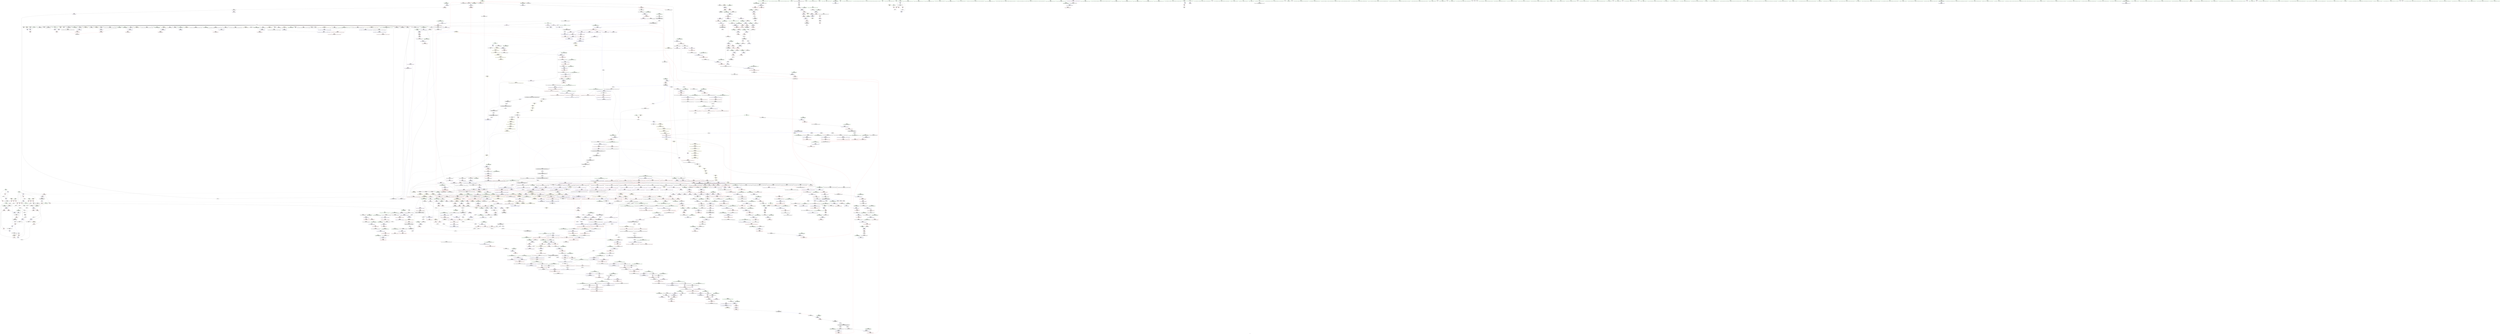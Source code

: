 digraph "SVFG" {
	label="SVFG";

	Node0x55790a0bc800 [shape=record,color=grey,label="{NodeID: 0\nNullPtr|{|<s43>63}}"];
	Node0x55790a0bc800 -> Node0x55790a2e2a70[style=solid];
	Node0x55790a0bc800 -> Node0x55790a2e2b70[style=solid];
	Node0x55790a0bc800 -> Node0x55790a2e2c40[style=solid];
	Node0x55790a0bc800 -> Node0x55790a2e2d10[style=solid];
	Node0x55790a0bc800 -> Node0x55790a2e2de0[style=solid];
	Node0x55790a0bc800 -> Node0x55790a2e2eb0[style=solid];
	Node0x55790a0bc800 -> Node0x55790a2e2f80[style=solid];
	Node0x55790a0bc800 -> Node0x55790a2e3050[style=solid];
	Node0x55790a0bc800 -> Node0x55790a2e3120[style=solid];
	Node0x55790a0bc800 -> Node0x55790a2e31f0[style=solid];
	Node0x55790a0bc800 -> Node0x55790a2e32c0[style=solid];
	Node0x55790a0bc800 -> Node0x55790a2e3390[style=solid];
	Node0x55790a0bc800 -> Node0x55790a2e3460[style=solid];
	Node0x55790a0bc800 -> Node0x55790a2e3530[style=solid];
	Node0x55790a0bc800 -> Node0x55790a2e3600[style=solid];
	Node0x55790a0bc800 -> Node0x55790a2e36d0[style=solid];
	Node0x55790a0bc800 -> Node0x55790a2e37a0[style=solid];
	Node0x55790a0bc800 -> Node0x55790a2e3870[style=solid];
	Node0x55790a0bc800 -> Node0x55790a2e3940[style=solid];
	Node0x55790a0bc800 -> Node0x55790a2e3a10[style=solid];
	Node0x55790a0bc800 -> Node0x55790a2e3ae0[style=solid];
	Node0x55790a0bc800 -> Node0x55790a2e3bb0[style=solid];
	Node0x55790a0bc800 -> Node0x55790a2e3c80[style=solid];
	Node0x55790a0bc800 -> Node0x55790a2e3d50[style=solid];
	Node0x55790a0bc800 -> Node0x55790a2e3e20[style=solid];
	Node0x55790a0bc800 -> Node0x55790a2e3ef0[style=solid];
	Node0x55790a0bc800 -> Node0x55790a2e3fc0[style=solid];
	Node0x55790a0bc800 -> Node0x55790a2e4090[style=solid];
	Node0x55790a0bc800 -> Node0x55790a2e4160[style=solid];
	Node0x55790a0bc800 -> Node0x55790a2e4230[style=solid];
	Node0x55790a0bc800 -> Node0x55790a2e4300[style=solid];
	Node0x55790a0bc800 -> Node0x55790a2e43d0[style=solid];
	Node0x55790a0bc800 -> Node0x55790a2e44a0[style=solid];
	Node0x55790a0bc800 -> Node0x55790a2e4570[style=solid];
	Node0x55790a0bc800 -> Node0x55790a2d8260[style=solid];
	Node0x55790a0bc800 -> Node0x55790a30ea60[style=solid];
	Node0x55790a0bc800 -> Node0x55790a3129f0[style=solid];
	Node0x55790a0bc800 -> Node0x55790a312ac0[style=solid];
	Node0x55790a0bc800 -> Node0x55790a312b90[style=solid];
	Node0x55790a0bc800 -> Node0x55790a316fd0[style=solid];
	Node0x55790a0bc800 -> Node0x55790a343f10[style=solid];
	Node0x55790a0bc800 -> Node0x55790a3479a0[style=solid];
	Node0x55790a0bc800 -> Node0x55790a347b20[style=solid];
	Node0x55790a0bc800:s43 -> Node0x55790a435070[style=solid,color=red];
	Node0x55790a390f70 [shape=record,color=black,label="{NodeID: 1882\nMR_40V_6 = PHI(MR_40V_4, MR_40V_5, MR_40V_4, MR_40V_4, MR_40V_4, MR_40V_4, MR_40V_4, MR_40V_4, MR_40V_4, )\npts\{590002 \}\n|{<s0>16}}"];
	Node0x55790a390f70:s0 -> Node0x55790a3a5300[style=dashed,color=red];
	Node0x55790a2e4bf0 [shape=record,color=red,label="{NodeID: 775\n690\<--664\nsel\<--ehselector.slot\n_ZNSt12_Vector_baseIdSaIdEEC2EmRKS0_\n}"];
	Node0x55790a42e830 [shape=record,color=black,label="{NodeID: 2657\n509 = PHI(962, )\n|{<s0>39}}"];
	Node0x55790a42e830:s0 -> Node0x55790a4428b0[style=solid,color=red];
	Node0x55790a2db2e0 [shape=record,color=black,label="{NodeID: 443\n1038\<--1076\n_ZSt10__fill_n_aIPdmdEN9__gnu_cxx11__enable_ifIXsr11__is_scalarIT1_EE7__valueET_E6__typeES4_T0_RKS3__ret\<--\n_ZSt10__fill_n_aIPdmdEN9__gnu_cxx11__enable_ifIXsr11__is_scalarIT1_EE7__valueET_E6__typeES4_T0_RKS3_\n|{<s0>71}}"];
	Node0x55790a2db2e0:s0 -> Node0x55790a430630[style=solid,color=blue];
	Node0x55790a31ad90 [shape=record,color=blue,label="{NodeID: 1218\n2073\<--2072\nthis.addr\<--this\n_ZNKSt13move_iteratorIPdE4baseEv\n}"];
	Node0x55790a31ad90 -> Node0x55790a30dd00[style=dashed];
	Node0x55790a2cef60 [shape=record,color=green,label="{NodeID: 111\n539\<--540\n__mask.addr\<--__mask.addr_field_insensitive\n_ZNSt8ios_base4setfESt13_Ios_FmtflagsS0_\n}"];
	Node0x55790a2cef60 -> Node0x55790a2fb260[style=solid];
	Node0x55790a2cef60 -> Node0x55790a2fb330[style=solid];
	Node0x55790a2cef60 -> Node0x55790a311260[style=solid];
	Node0x55790a2ea620 [shape=record,color=red,label="{NodeID: 886\n1545\<--1386\nexn42\<--exn.slot\n_ZNSt6vectorIdSaIdEE17_M_realloc_insertIJdEEEvN9__gnu_cxx17__normal_iteratorIPdS1_EEDpOT_\n}"];
	Node0x55790a437970 [shape=record,color=black,label="{NodeID: 2768\n1228 = PHI(396, )\n0th arg _ZNK9__gnu_cxx17__normal_iteratorIPdSt6vectorIdSaIdEEEmiEl }"];
	Node0x55790a437970 -> Node0x55790a315c50[style=solid];
	Node0x55790a2f1180 [shape=record,color=purple,label="{NodeID: 554\n506\<--504\n_M_finish\<--\n_ZNSt6vectorIdSaIdEED2Ev\n}"];
	Node0x55790a2f1180 -> Node0x55790a2faff0[style=solid];
	Node0x55790a2d38b0 [shape=record,color=green,label="{NodeID: 222\n1222\<--1223\n_ZN9__gnu_cxx17__normal_iteratorIPdSt6vectorIdSaIdEEEC2ERKS1_\<--_ZN9__gnu_cxx17__normal_iteratorIPdSt6vectorIdSaIdEEEC2ERKS1__field_insensitive\n}"];
	Node0x55790a30fa00 [shape=record,color=blue,label="{NodeID: 997\n260\<--259\n__base.addr\<--__base\n_ZSt5fixedRSt8ios_base\n}"];
	Node0x55790a30fa00 -> Node0x55790a2f9450[style=dashed];
	Node0x55790a30fa00 -> Node0x55790a2f9520[style=dashed];
	Node0x55790a443e10 [shape=record,color=black,label="{NodeID: 2879\n1276 = PHI(381, )\n0th arg _ZNSt6vectorIdSaIdEE12emplace_backIJdEEEvDpOT_ }"];
	Node0x55790a443e10 -> Node0x55790a316200[style=solid];
	Node0x55790a2f6bb0 [shape=record,color=purple,label="{NodeID: 665\n2128\<--1912\noffset_0\<--\n}"];
	Node0x55790a2f6bb0 -> Node0x55790a30e520[style=solid];
	Node0x55790a2e1c10 [shape=record,color=green,label="{NodeID: 333\n2001\<--2002\n__first.addr\<--__first.addr_field_insensitive\n_ZSt13__copy_move_aILb1EPdS0_ET1_T0_S2_S1_\n}"];
	Node0x55790a2e1c10 -> Node0x55790a30d340[style=solid];
	Node0x55790a2e1c10 -> Node0x55790a31a570[style=solid];
	Node0x55790a315430 [shape=record,color=blue,label="{NodeID: 1108\n1150\<--1146\n__p.addr\<--__p\n_ZN9__gnu_cxx13new_allocatorIdE10deallocateEPdm\n}"];
	Node0x55790a315430 -> Node0x55790a2e7d80[style=dashed];
	Node0x55790a286bb0 [shape=record,color=green,label="{NodeID: 1\n7\<--1\n__dso_handle\<--dummyObj\nGlob }"];
	Node0x55790a2e4cc0 [shape=record,color=red,label="{NodeID: 776\n707\<--698\nthis1\<--this.addr\n_ZNSt6vectorIdSaIdEE18_M_fill_initializeEmRKd\n}"];
	Node0x55790a2e4cc0 -> Node0x55790a2da100[style=solid];
	Node0x55790a2e4cc0 -> Node0x55790a2da1d0[style=solid];
	Node0x55790a2e4cc0 -> Node0x55790a2da2a0[style=solid];
	Node0x55790a42e970 [shape=record,color=black,label="{NodeID: 2658\n551 = PHI(585, )\n|{<s0>44}}"];
	Node0x55790a42e970:s0 -> Node0x55790a434cb0[style=solid,color=red];
	Node0x55790a2db3b0 [shape=record,color=black,label="{NodeID: 444\n1078\<--1083\n_ZSt12__niter_baseIPdET_S1__ret\<--\n_ZSt12__niter_baseIPdET_S1_\n|{<s0>70|<s1>146|<s2>147|<s3>148}}"];
	Node0x55790a2db3b0:s0 -> Node0x55790a4304f0[style=solid,color=blue];
	Node0x55790a2db3b0:s1 -> Node0x55790a4327b0[style=solid,color=blue];
	Node0x55790a2db3b0:s2 -> Node0x55790a4328f0[style=solid,color=blue];
	Node0x55790a2db3b0:s3 -> Node0x55790a432a30[style=solid,color=blue];
	Node0x55790a31ae60 [shape=record,color=blue,label="{NodeID: 1219\n2083\<--2081\nthis.addr\<--this\n_ZNSt13move_iteratorIPdEC2ES0_\n}"];
	Node0x55790a31ae60 -> Node0x55790a30dea0[style=dashed];
	Node0x55790a2cf030 [shape=record,color=green,label="{NodeID: 112\n541\<--542\n__old\<--__old_field_insensitive\n_ZNSt8ios_base4setfESt13_Ios_FmtflagsS0_\n}"];
	Node0x55790a2cf030 -> Node0x55790a2fb400[style=solid];
	Node0x55790a2cf030 -> Node0x55790a311330[style=solid];
	Node0x55790a2ea6f0 [shape=record,color=red,label="{NodeID: 887\n1546\<--1388\nsel\<--ehselector.slot\n_ZNSt6vectorIdSaIdEE17_M_realloc_insertIJdEEEvN9__gnu_cxx17__normal_iteratorIPdS1_EEDpOT_\n}"];
	Node0x55790a437a80 [shape=record,color=black,label="{NodeID: 2769\n1229 = PHI(121, )\n1st arg _ZNK9__gnu_cxx17__normal_iteratorIPdSt6vectorIdSaIdEEEmiEl }"];
	Node0x55790a437a80 -> Node0x55790a315d20[style=solid];
	Node0x55790a2f1250 [shape=record,color=purple,label="{NodeID: 555\n547\<--546\n_M_flags\<--this1\n_ZNSt8ios_base4setfESt13_Ios_FmtflagsS0_\n}"];
	Node0x55790a2f1250 -> Node0x55790a2fb4d0[style=solid];
	Node0x55790a2d39b0 [shape=record,color=green,label="{NodeID: 223\n1230\<--1231\nretval\<--retval_field_insensitive\n_ZNK9__gnu_cxx17__normal_iteratorIPdSt6vectorIdSaIdEEEmiEl\n|{|<s1>80}}"];
	Node0x55790a2d39b0 -> Node0x55790a2f2f90[style=solid];
	Node0x55790a2d39b0:s1 -> Node0x55790a440a90[style=solid,color=red];
	Node0x55790a30fad0 [shape=record,color=blue,label="{NodeID: 998\n274\<--272\nthis.addr\<--this\n_ZNSt8ios_base9precisionEl\n}"];
	Node0x55790a30fad0 -> Node0x55790a2f95f0[style=dashed];
	Node0x55790a443f50 [shape=record,color=black,label="{NodeID: 2880\n1277 = PHI(383, )\n1st arg _ZNSt6vectorIdSaIdEE12emplace_backIJdEEEvDpOT_ }"];
	Node0x55790a443f50 -> Node0x55790a3162d0[style=solid];
	Node0x55790a2f6c80 [shape=record,color=purple,label="{NodeID: 666\n1937\<--1927\ncoerce.dive\<--__first\n_ZSt4copyISt13move_iteratorIPdES1_ET0_T_S4_S3_\n}"];
	Node0x55790a2f6c80 -> Node0x55790a319e20[style=solid];
	Node0x55790a2e1ce0 [shape=record,color=green,label="{NodeID: 334\n2003\<--2004\n__last.addr\<--__last.addr_field_insensitive\n_ZSt13__copy_move_aILb1EPdS0_ET1_T0_S2_S1_\n}"];
	Node0x55790a2e1ce0 -> Node0x55790a30d410[style=solid];
	Node0x55790a2e1ce0 -> Node0x55790a31a640[style=solid];
	Node0x55790a315500 [shape=record,color=blue,label="{NodeID: 1109\n1152\<--1147\n.addr\<--\n_ZN9__gnu_cxx13new_allocatorIdE10deallocateEPdm\n}"];
	Node0x55790a2cafc0 [shape=record,color=green,label="{NodeID: 2\n8\<--1\n_ZSt4cout\<--dummyObj\nGlob }"];
	Node0x55790a2e4d90 [shape=record,color=red,label="{NodeID: 777\n712\<--700\n\<--__n.addr\n_ZNSt6vectorIdSaIdEE18_M_fill_initializeEmRKd\n|{<s0>53}}"];
	Node0x55790a2e4d90:s0 -> Node0x55790a441580[style=solid,color=red];
	Node0x55790a42eab0 [shape=record,color=black,label="{NodeID: 2659\n555 = PHI(569, )\n}"];
	Node0x55790a2db480 [shape=record,color=black,label="{NodeID: 445\n1103\<--1102\n\<--_M_impl\n_ZNSt12_Vector_baseIdSaIdEE13_M_deallocateEPdm\n|{<s0>72}}"];
	Node0x55790a2db480:s0 -> Node0x55790a4446c0[style=solid,color=red];
	Node0x55790a31af30 [shape=record,color=blue,label="{NodeID: 1220\n2085\<--2082\n__i.addr\<--__i\n_ZNSt13move_iteratorIPdEC2ES0_\n}"];
	Node0x55790a31af30 -> Node0x55790a30df70[style=dashed];
	Node0x55790a2cf100 [shape=record,color=green,label="{NodeID: 113\n552\<--553\n_ZStcoSt13_Ios_Fmtflags\<--_ZStcoSt13_Ios_Fmtflags_field_insensitive\n}"];
	Node0x55790a2ea7c0 [shape=record,color=red,label="{NodeID: 888\n1428\<--1427\n\<--_M_start\n_ZNSt6vectorIdSaIdEE17_M_realloc_insertIJdEEEvN9__gnu_cxx17__normal_iteratorIPdS1_EEDpOT_\n|{<s0>96}}"];
	Node0x55790a2ea7c0:s0 -> Node0x55790a4351b0[style=solid,color=red];
	Node0x55790a437b90 [shape=record,color=black,label="{NodeID: 2770\n415 = PHI(74, 74, )\n0th arg _ZSt3minIdERKT_S2_S2_ }"];
	Node0x55790a437b90 -> Node0x55790a3108a0[style=solid];
	Node0x55790a2f1320 [shape=record,color=purple,label="{NodeID: 556\n554\<--546\n_M_flags2\<--this1\n_ZNSt8ios_base4setfESt13_Ios_FmtflagsS0_\n|{<s0>44}}"];
	Node0x55790a2f1320:s0 -> Node0x55790a434b70[style=solid,color=red];
	Node0x55790a2d3a80 [shape=record,color=green,label="{NodeID: 224\n1232\<--1233\nthis.addr\<--this.addr_field_insensitive\n_ZNK9__gnu_cxx17__normal_iteratorIPdSt6vectorIdSaIdEEEmiEl\n}"];
	Node0x55790a2d3a80 -> Node0x55790a2e8330[style=solid];
	Node0x55790a2d3a80 -> Node0x55790a315c50[style=solid];
	Node0x55790a30fba0 [shape=record,color=blue,label="{NodeID: 999\n276\<--273\n__prec.addr\<--__prec\n_ZNSt8ios_base9precisionEl\n}"];
	Node0x55790a30fba0 -> Node0x55790a2f96c0[style=dashed];
	Node0x55790a444090 [shape=record,color=black,label="{NodeID: 2881\n595 = PHI(563, )\n0th arg _ZStoRRSt13_Ios_FmtflagsS_ }"];
	Node0x55790a444090 -> Node0x55790a311740[style=solid];
	Node0x55790a2f6d50 [shape=record,color=purple,label="{NodeID: 667\n1939\<--1929\ncoerce.dive1\<--__last\n_ZSt4copyISt13move_iteratorIPdES1_ET0_T_S4_S3_\n}"];
	Node0x55790a2f6d50 -> Node0x55790a319ef0[style=solid];
	Node0x55790a2e1db0 [shape=record,color=green,label="{NodeID: 335\n2005\<--2006\n__result.addr\<--__result.addr_field_insensitive\n_ZSt13__copy_move_aILb1EPdS0_ET1_T0_S2_S1_\n}"];
	Node0x55790a2e1db0 -> Node0x55790a30d4e0[style=solid];
	Node0x55790a2e1db0 -> Node0x55790a31a710[style=solid];
	Node0x55790a3155d0 [shape=record,color=blue,label="{NodeID: 1110\n1170\<--1167\n__first.addr\<--__first\n_ZSt8_DestroyIPddEvT_S1_RSaIT0_E\n}"];
	Node0x55790a3155d0 -> Node0x55790a2e7e50[style=dashed];
	Node0x55790a2cb050 [shape=record,color=green,label="{NodeID: 3\n11\<--1\n_ZSt3cin\<--dummyObj\nGlob }"];
	Node0x55790a391e70 [shape=record,color=black,label="{NodeID: 1885\nMR_34V_2 = PHI(MR_34V_3, MR_34V_1, )\npts\{922 \}\n|{|<s1>71}}"];
	Node0x55790a391e70 -> Node0x55790a314b40[style=dashed];
	Node0x55790a391e70:s1 -> Node0x55790a3cb630[style=dashed,color=blue];
	Node0x55790a2e4e60 [shape=record,color=red,label="{NodeID: 778\n713\<--702\n\<--__value.addr\n_ZNSt6vectorIdSaIdEE18_M_fill_initializeEmRKd\n|{<s0>53}}"];
	Node0x55790a2e4e60:s0 -> Node0x55790a441690[style=solid,color=red];
	Node0x55790a42ebc0 [shape=record,color=black,label="{NodeID: 2660\n560 = PHI(612, )\n|{<s0>46}}"];
	Node0x55790a42ebc0:s0 -> Node0x55790a4441d0[style=solid,color=red];
	Node0x55790a2db550 [shape=record,color=black,label="{NodeID: 446\n1137\<--1136\n\<--\n_ZNSt16allocator_traitsISaIdEE10deallocateERS0_Pdm\n|{<s0>75}}"];
	Node0x55790a2db550:s0 -> Node0x55790a440760[style=solid,color=red];
	Node0x55790a31b000 [shape=record,color=blue,label="{NodeID: 1221\n2090\<--2091\n_M_current\<--\n_ZNSt13move_iteratorIPdEC2ES0_\n|{<s0>134}}"];
	Node0x55790a31b000:s0 -> Node0x55790a3cc270[style=dashed,color=blue];
	Node0x55790a2d3f20 [shape=record,color=green,label="{NodeID: 114\n556\<--557\n_ZStaNRSt13_Ios_FmtflagsS_\<--_ZStaNRSt13_Ios_FmtflagsS__field_insensitive\n}"];
	Node0x55790a2ea890 [shape=record,color=red,label="{NodeID: 889\n1432\<--1429\n\<--call8\n_ZNSt6vectorIdSaIdEE17_M_realloc_insertIJdEEEvN9__gnu_cxx17__normal_iteratorIPdS1_EEDpOT_\n|{<s0>96}}"];
	Node0x55790a2ea890:s0 -> Node0x55790a4353c0[style=solid,color=red];
	Node0x55790a437ce0 [shape=record,color=black,label="{NodeID: 2771\n416 = PHI(78, 80, )\n1st arg _ZSt3minIdERKT_S2_S2_ }"];
	Node0x55790a437ce0 -> Node0x55790a310970[style=solid];
	Node0x55790a2f13f0 [shape=record,color=purple,label="{NodeID: 557\n563\<--546\n_M_flags5\<--this1\n_ZNSt8ios_base4setfESt13_Ios_FmtflagsS0_\n|{<s0>46}}"];
	Node0x55790a2f13f0:s0 -> Node0x55790a444090[style=solid,color=red];
	Node0x55790a2d3b50 [shape=record,color=green,label="{NodeID: 225\n1234\<--1235\n__n.addr\<--__n.addr_field_insensitive\n_ZNK9__gnu_cxx17__normal_iteratorIPdSt6vectorIdSaIdEEEmiEl\n}"];
	Node0x55790a2d3b50 -> Node0x55790a2e8400[style=solid];
	Node0x55790a2d3b50 -> Node0x55790a315d20[style=solid];
	Node0x55790a3a9e20 [shape=record,color=yellow,style=double,label="{NodeID: 2107\n487V_1 = ENCHI(MR_487V_0)\npts\{13710000 13810000 \}\nFun[_ZN9__gnu_cxxmiIPdSt6vectorIdSaIdEEEENS_17__normal_iteratorIT_T0_E15difference_typeERKS8_SB_]}"];
	Node0x55790a3a9e20 -> Node0x55790a2eb9a0[style=dashed];
	Node0x55790a3a9e20 -> Node0x55790a2eba70[style=dashed];
	Node0x55790a30fc70 [shape=record,color=blue,label="{NodeID: 1000\n278\<--284\n__old\<--\n_ZNSt8ios_base9precisionEl\n}"];
	Node0x55790a30fc70 -> Node0x55790a2f9790[style=dashed];
	Node0x55790a4441d0 [shape=record,color=black,label="{NodeID: 2882\n596 = PHI(560, )\n1st arg _ZStoRRSt13_Ios_FmtflagsS_ }"];
	Node0x55790a4441d0 -> Node0x55790a311810[style=solid];
	Node0x55790a2f6e20 [shape=record,color=purple,label="{NodeID: 668\n1945\<--1933\ncoerce.dive2\<--agg.tmp\n_ZSt4copyISt13move_iteratorIPdES1_ET0_T_S4_S3_\n}"];
	Node0x55790a2f6e20 -> Node0x55790a30cf30[style=solid];
	Node0x55790a2e1e80 [shape=record,color=green,label="{NodeID: 336\n2007\<--2008\n__simple\<--__simple_field_insensitive\n_ZSt13__copy_move_aILb1EPdS0_ET1_T0_S2_S1_\n}"];
	Node0x55790a2e1e80 -> Node0x55790a31a7e0[style=solid];
	Node0x55790a3156a0 [shape=record,color=blue,label="{NodeID: 1111\n1172\<--1168\n__last.addr\<--__last\n_ZSt8_DestroyIPddEvT_S1_RSaIT0_E\n}"];
	Node0x55790a3156a0 -> Node0x55790a2e7f20[style=dashed];
	Node0x55790a2cb370 [shape=record,color=green,label="{NodeID: 4\n12\<--1\n.str\<--dummyObj\nGlob }"];
	Node0x55790a392370 [shape=record,color=black,label="{NodeID: 1886\nMR_365V_3 = PHI(MR_365V_4, MR_365V_2, )\npts\{1043 \}\n}"];
	Node0x55790a392370 -> Node0x55790a2e6ee0[style=dashed];
	Node0x55790a392370 -> Node0x55790a2e6fb0[style=dashed];
	Node0x55790a392370 -> Node0x55790a2e7080[style=dashed];
	Node0x55790a392370 -> Node0x55790a314ce0[style=dashed];
	Node0x55790a2e4f30 [shape=record,color=red,label="{NodeID: 779\n711\<--710\n\<--_M_start\n_ZNSt6vectorIdSaIdEE18_M_fill_initializeEmRKd\n|{<s0>53}}"];
	Node0x55790a2e4f30:s0 -> Node0x55790a441470[style=solid,color=red];
	Node0x55790a42ed30 [shape=record,color=black,label="{NodeID: 2661\n564 = PHI(594, )\n}"];
	Node0x55790a2db620 [shape=record,color=black,label="{NodeID: 447\n1159\<--1158\n\<--\n_ZN9__gnu_cxx13new_allocatorIdE10deallocateEPdm\n}"];
	Node0x55790a31b0d0 [shape=record,color=blue,label="{NodeID: 1222\n2097\<--2095\nthis.addr\<--this\n_ZN9__gnu_cxx13new_allocatorIdE7destroyIdEEvPT_\n}"];
	Node0x55790a31b0d0 -> Node0x55790a30e040[style=dashed];
	Node0x55790a2d3fe0 [shape=record,color=green,label="{NodeID: 115\n561\<--562\n_ZStanSt13_Ios_FmtflagsS_\<--_ZStanSt13_Ios_FmtflagsS__field_insensitive\n}"];
	Node0x55790a3a0d80 [shape=record,color=yellow,style=double,label="{NodeID: 1997\n250V_1 = ENCHI(MR_250V_0)\npts\{18360000 \}\nFun[_ZSt32__make_move_if_noexcept_iteratorIdSt13move_iteratorIPdEET0_PT_]|{<s0>134}}"];
	Node0x55790a3a0d80:s0 -> Node0x55790a31b000[style=dashed,color=red];
	Node0x55790a2ea960 [shape=record,color=red,label="{NodeID: 890\n1444\<--1443\n\<--call12\n_ZNSt6vectorIdSaIdEE17_M_realloc_insertIJdEEEvN9__gnu_cxx17__normal_iteratorIPdS1_EEDpOT_\n|{<s0>99}}"];
	Node0x55790a2ea960:s0 -> Node0x55790a4351b0[style=solid,color=red];
	Node0x55790a437e30 [shape=record,color=black,label="{NodeID: 2772\n259 = PHI()\n0th arg _ZSt5fixedRSt8ios_base }"];
	Node0x55790a437e30 -> Node0x55790a30fa00[style=solid];
	Node0x55790a2f14c0 [shape=record,color=purple,label="{NodeID: 558\n670\<--669\n_M_impl\<--this1\n_ZNSt12_Vector_baseIdSaIdEEC2EmRKS0_\n|{<s0>49|<s1>51}}"];
	Node0x55790a2f14c0:s0 -> Node0x55790a445050[style=solid,color=red];
	Node0x55790a2f14c0:s1 -> Node0x55790a442da0[style=solid,color=red];
	Node0x55790a2d3c20 [shape=record,color=green,label="{NodeID: 226\n1236\<--1237\nref.tmp\<--ref.tmp_field_insensitive\n_ZNK9__gnu_cxx17__normal_iteratorIPdSt6vectorIdSaIdEEEmiEl\n|{|<s1>80}}"];
	Node0x55790a2d3c20 -> Node0x55790a315df0[style=solid];
	Node0x55790a2d3c20:s1 -> Node0x55790a436cc0[style=solid,color=red];
	Node0x55790a30fd40 [shape=record,color=blue,label="{NodeID: 1001\n287\<--286\n_M_precision2\<--\n_ZNSt8ios_base9precisionEl\n|{<s0>5}}"];
	Node0x55790a30fd40:s0 -> Node0x55790a3c96c0[style=dashed,color=blue];
	Node0x55790a444310 [shape=record,color=black,label="{NodeID: 2883\n1079 = PHI(1028, 1974, 1976, 1978, )\n0th arg _ZSt12__niter_baseIPdET_S1_ }"];
	Node0x55790a444310 -> Node0x55790a314db0[style=solid];
	Node0x55790a2f6ef0 [shape=record,color=purple,label="{NodeID: 669\n1953\<--1935\ncoerce.dive4\<--agg.tmp3\n_ZSt4copyISt13move_iteratorIPdES1_ET0_T_S4_S3_\n}"];
	Node0x55790a2f6ef0 -> Node0x55790a30d000[style=solid];
	Node0x55790a2e1f50 [shape=record,color=green,label="{NodeID: 337\n2017\<--2018\n_ZNSt11__copy_moveILb1ELb1ESt26random_access_iterator_tagE8__copy_mIdEEPT_PKS3_S6_S4_\<--_ZNSt11__copy_moveILb1ELb1ESt26random_access_iterator_tagE8__copy_mIdEEPT_PKS3_S6_S4__field_insensitive\n}"];
	Node0x55790a315770 [shape=record,color=blue,label="{NodeID: 1112\n1174\<--1169\n.addr\<--\n_ZSt8_DestroyIPddEvT_S1_RSaIT0_E\n}"];
	Node0x55790a2cb400 [shape=record,color=green,label="{NodeID: 5\n14\<--1\n.str.1\<--dummyObj\nGlob }"];
	Node0x55790a392870 [shape=record,color=black,label="{NodeID: 1887\nMR_373V_3 = PHI(MR_373V_4, MR_373V_2, )\npts\{1051 \}\n}"];
	Node0x55790a392870 -> Node0x55790a2e73c0[style=dashed];
	Node0x55790a392870 -> Node0x55790a2e7490[style=dashed];
	Node0x55790a392870 -> Node0x55790a314c10[style=dashed];
	Node0x55790a2e5000 [shape=record,color=red,label="{NodeID: 780\n733\<--726\nthis1\<--this.addr\n_ZNSt12_Vector_baseIdSaIdEED2Ev\n|{|<s8>54}}"];
	Node0x55790a2e5000 -> Node0x55790a2f18d0[style=solid];
	Node0x55790a2e5000 -> Node0x55790a2f19a0[style=solid];
	Node0x55790a2e5000 -> Node0x55790a2f1a70[style=solid];
	Node0x55790a2e5000 -> Node0x55790a2f1b40[style=solid];
	Node0x55790a2e5000 -> Node0x55790a2f1c10[style=solid];
	Node0x55790a2e5000 -> Node0x55790a2f1ce0[style=solid];
	Node0x55790a2e5000 -> Node0x55790a2f1db0[style=solid];
	Node0x55790a2e5000 -> Node0x55790a2f1e80[style=solid];
	Node0x55790a2e5000:s8 -> Node0x55790a443210[style=solid,color=red];
	Node0x55790a42ee40 [shape=record,color=black,label="{NodeID: 2662\n581 = PHI(612, )\n}"];
	Node0x55790a42ee40 -> Node0x55790a3115a0[style=solid];
	Node0x55790a2db6f0 [shape=record,color=black,label="{NodeID: 448\n1218\<--1217\n\<--this1\n_ZNSt6vectorIdSaIdEE3endEv\n}"];
	Node0x55790a2db6f0 -> Node0x55790a2f2df0[style=solid];
	Node0x55790a2db6f0 -> Node0x55790a2f2ec0[style=solid];
	Node0x55790a31b1a0 [shape=record,color=blue,label="{NodeID: 1223\n2099\<--2096\n__p.addr\<--__p\n_ZN9__gnu_cxx13new_allocatorIdE7destroyIdEEvPT_\n}"];
	Node0x55790a2d40e0 [shape=record,color=green,label="{NodeID: 116\n565\<--566\n_ZStoRRSt13_Ios_FmtflagsS_\<--_ZStoRRSt13_Ios_FmtflagsS__field_insensitive\n}"];
	Node0x55790a2eaa30 [shape=record,color=red,label="{NodeID: 891\n1448\<--1447\n\<--_M_finish\n_ZNSt6vectorIdSaIdEE17_M_realloc_insertIJdEEEvN9__gnu_cxx17__normal_iteratorIPdS1_EEDpOT_\n|{<s0>99}}"];
	Node0x55790a2eaa30:s0 -> Node0x55790a4353c0[style=solid,color=red];
	Node0x55790a437f00 [shape=record,color=black,label="{NodeID: 2773\n646 = PHI(364, )\n0th arg _ZN9__gnu_cxx13new_allocatorIdED2Ev }"];
	Node0x55790a437f00 -> Node0x55790a311dc0[style=solid];
	Node0x55790a2f1590 [shape=record,color=purple,label="{NodeID: 559\n709\<--708\n_M_impl\<--\n_ZNSt6vectorIdSaIdEE18_M_fill_initializeEmRKd\n}"];
	Node0x55790a2d3cf0 [shape=record,color=green,label="{NodeID: 227\n1253\<--1254\nthis.addr\<--this.addr_field_insensitive\n_ZNK9__gnu_cxx17__normal_iteratorIPdSt6vectorIdSaIdEEEdeEv\n}"];
	Node0x55790a2d3cf0 -> Node0x55790a2e8670[style=solid];
	Node0x55790a2d3cf0 -> Node0x55790a315ec0[style=solid];
	Node0x55790a30fe10 [shape=record,color=blue,label="{NodeID: 1002\n296\<--295\nthis.addr\<--this\n_ZNSaIdEC2Ev\n}"];
	Node0x55790a30fe10 -> Node0x55790a2f9930[style=dashed];
	Node0x55790a4446c0 [shape=record,color=black,label="{NodeID: 2884\n1124 = PHI(1103, )\n0th arg _ZNSt16allocator_traitsISaIdEE10deallocateERS0_Pdm }"];
	Node0x55790a4446c0 -> Node0x55790a3150f0[style=solid];
	Node0x55790a2f6fc0 [shape=record,color=purple,label="{NodeID: 670\n2130\<--1942\noffset_0\<--\n}"];
	Node0x55790a2f6fc0 -> Node0x55790a31a090[style=solid];
	Node0x55790a2e2050 [shape=record,color=green,label="{NodeID: 338\n2024\<--2025\n__first.addr\<--__first.addr_field_insensitive\n_ZNSt11__copy_moveILb1ELb1ESt26random_access_iterator_tagE8__copy_mIdEEPT_PKS3_S6_S4_\n}"];
	Node0x55790a2e2050 -> Node0x55790a30d5b0[style=solid];
	Node0x55790a2e2050 -> Node0x55790a30d680[style=solid];
	Node0x55790a2e2050 -> Node0x55790a31a8b0[style=solid];
	Node0x55790a315840 [shape=record,color=blue,label="{NodeID: 1113\n1188\<--1186\n__first.addr\<--__first\n_ZSt8_DestroyIPdEvT_S1_\n}"];
	Node0x55790a315840 -> Node0x55790a2e7ff0[style=dashed];
	Node0x55790a2cb490 [shape=record,color=green,label="{NodeID: 6\n16\<--1\n.str.2\<--dummyObj\nGlob }"];
	Node0x55790a392d70 [shape=record,color=black,label="{NodeID: 1888\nMR_8V_3 = PHI(MR_8V_4, MR_8V_2, )\npts\{53 \}\n}"];
	Node0x55790a392d70 -> Node0x55790a2f8000[style=dashed];
	Node0x55790a392d70 -> Node0x55790a2f80d0[style=dashed];
	Node0x55790a392d70 -> Node0x55790a2f81a0[style=dashed];
	Node0x55790a392d70 -> Node0x55790a30f930[style=dashed];
	Node0x55790a2e50d0 [shape=record,color=red,label="{NodeID: 781\n761\<--728\nexn\<--exn.slot\n_ZNSt12_Vector_baseIdSaIdEED2Ev\n|{<s0>57}}"];
	Node0x55790a2e50d0:s0 -> Node0x55790a441280[style=solid,color=red];
	Node0x55790a42efb0 [shape=record,color=black,label="{NodeID: 2663\n606 = PHI(625, )\n}"];
	Node0x55790a42efb0 -> Node0x55790a3118e0[style=solid];
	Node0x55790a2db7c0 [shape=record,color=black,label="{NodeID: 449\n1210\<--1225\n_ZNSt6vectorIdSaIdEE3endEv_ret\<--\n_ZNSt6vectorIdSaIdEE3endEv\n|{<s0>35|<s1>83}}"];
	Node0x55790a2db7c0:s0 -> Node0x55790a42e4d0[style=solid,color=blue];
	Node0x55790a2db7c0:s1 -> Node0x55790a4309b0[style=solid,color=blue];
	Node0x55790a2d41e0 [shape=record,color=green,label="{NodeID: 117\n572\<--573\n__a.addr\<--__a.addr_field_insensitive\n_ZStaNRSt13_Ios_FmtflagsS_\n}"];
	Node0x55790a2d41e0 -> Node0x55790a2fb5a0[style=solid];
	Node0x55790a2d41e0 -> Node0x55790a2fb670[style=solid];
	Node0x55790a2d41e0 -> Node0x55790a311400[style=solid];
	Node0x55790a2eab00 [shape=record,color=red,label="{NodeID: 892\n1501\<--1500\n\<--_M_start26\n_ZNSt6vectorIdSaIdEE17_M_realloc_insertIJdEEEvN9__gnu_cxx17__normal_iteratorIPdS1_EEDpOT_\n|{<s0>108}}"];
	Node0x55790a2eab00:s0 -> Node0x55790a442500[style=solid,color=red];
	Node0x55790a438010 [shape=record,color=black,label="{NodeID: 2774\n1367 = PHI(1286, )\n0th arg _ZNSt6vectorIdSaIdEE17_M_realloc_insertIJdEEEvN9__gnu_cxx17__normal_iteratorIPdS1_EEDpOT_ }"];
	Node0x55790a438010 -> Node0x55790a316a20[style=solid];
	Node0x55790a2f1660 [shape=record,color=purple,label="{NodeID: 560\n710\<--708\n_M_start\<--\n_ZNSt6vectorIdSaIdEE18_M_fill_initializeEmRKd\n}"];
	Node0x55790a2f1660 -> Node0x55790a2e4f30[style=solid];
	Node0x55790a2d3dc0 [shape=record,color=green,label="{NodeID: 228\n1263\<--1264\nthis.addr\<--this.addr_field_insensitive\n_ZN9__gnu_cxx17__normal_iteratorIPdSt6vectorIdSaIdEEEC2ERKS1_\n}"];
	Node0x55790a2d3dc0 -> Node0x55790a2e8810[style=solid];
	Node0x55790a2d3dc0 -> Node0x55790a315f90[style=solid];
	Node0x55790a30fee0 [shape=record,color=blue,label="{NodeID: 1003\n310\<--306\nthis.addr\<--this\n_ZNSt6vectorIdSaIdEEC2EmRKdRKS0_\n}"];
	Node0x55790a30fee0 -> Node0x55790a2f9a00[style=dashed];
	Node0x55790a4447d0 [shape=record,color=black,label="{NodeID: 2885\n1125 = PHI(1104, )\n1st arg _ZNSt16allocator_traitsISaIdEE10deallocateERS0_Pdm }"];
	Node0x55790a4447d0 -> Node0x55790a3151c0[style=solid];
	Node0x55790a2f7090 [shape=record,color=purple,label="{NodeID: 671\n2131\<--1943\noffset_0\<--\n}"];
	Node0x55790a2f7090 -> Node0x55790a30e5f0[style=solid];
	Node0x55790a2e2120 [shape=record,color=green,label="{NodeID: 339\n2026\<--2027\n__last.addr\<--__last.addr_field_insensitive\n_ZNSt11__copy_moveILb1ELb1ESt26random_access_iterator_tagE8__copy_mIdEEPT_PKS3_S6_S4_\n}"];
	Node0x55790a2e2120 -> Node0x55790a30d750[style=solid];
	Node0x55790a2e2120 -> Node0x55790a31a980[style=solid];
	Node0x55790a315910 [shape=record,color=blue,label="{NodeID: 1114\n1190\<--1187\n__last.addr\<--__last\n_ZSt8_DestroyIPdEvT_S1_\n}"];
	Node0x55790a315910 -> Node0x55790a2e80c0[style=dashed];
	Node0x55790a2cbd20 [shape=record,color=green,label="{NodeID: 7\n19\<--1\n\<--dummyObj\nCan only get source location for instruction, argument, global var or function.}"];
	Node0x55790a393270 [shape=record,color=black,label="{NodeID: 1889\nMR_14V_2 = PHI(MR_14V_3, MR_14V_1, )\npts\{61 \}\n}"];
	Node0x55790a393270 -> Node0x55790a30ed00[style=dashed];
	Node0x55790a2e51a0 [shape=record,color=red,label="{NodeID: 782\n736\<--735\n\<--_M_start\n_ZNSt12_Vector_baseIdSaIdEED2Ev\n|{<s0>54}}"];
	Node0x55790a2e51a0:s0 -> Node0x55790a443430[style=solid,color=red];
	Node0x55790a42f0f0 [shape=record,color=black,label="{NodeID: 2664\n715 = PHI(962, )\n|{<s0>53}}"];
	Node0x55790a42f0f0:s0 -> Node0x55790a4417a0[style=solid,color=red];
	Node0x55790a2db890 [shape=record,color=black,label="{NodeID: 450\n1227\<--1249\n_ZNK9__gnu_cxx17__normal_iteratorIPdSt6vectorIdSaIdEEEmiEl_ret\<--\n_ZNK9__gnu_cxx17__normal_iteratorIPdSt6vectorIdSaIdEEEmiEl\n|{<s0>36}}"];
	Node0x55790a2db890:s0 -> Node0x55790a42e5e0[style=solid,color=blue];
	Node0x55790a2d42b0 [shape=record,color=green,label="{NodeID: 118\n574\<--575\n__b.addr\<--__b.addr_field_insensitive\n_ZStaNRSt13_Ios_FmtflagsS_\n}"];
	Node0x55790a2d42b0 -> Node0x55790a2fb740[style=solid];
	Node0x55790a2d42b0 -> Node0x55790a3114d0[style=solid];
	Node0x55790a389890 [shape=record,color=yellow,style=double,label="{NodeID: 2000\n83V_1 = ENCHI(MR_83V_0)\npts\{3970000 \}\nFun[_ZNK9__gnu_cxx17__normal_iteratorIPdSt6vectorIdSaIdEEEmiEl]}"];
	Node0x55790a389890 -> Node0x55790a2e84d0[style=dashed];
	Node0x55790a2eabd0 [shape=record,color=red,label="{NodeID: 893\n1505\<--1504\n\<--_M_finish28\n_ZNSt6vectorIdSaIdEE17_M_realloc_insertIJdEEEvN9__gnu_cxx17__normal_iteratorIPdS1_EEDpOT_\n|{<s0>108}}"];
	Node0x55790a2eabd0:s0 -> Node0x55790a4426f0[style=solid,color=red];
	Node0x55790a438120 [shape=record,color=black,label="{NodeID: 2775\n1368 = PHI(1324, )\n1st arg _ZNSt6vectorIdSaIdEE17_M_realloc_insertIJdEEEvN9__gnu_cxx17__normal_iteratorIPdS1_EEDpOT_ }"];
	Node0x55790a438120 -> Node0x55790a316950[style=solid];
	Node0x55790a2f1730 [shape=record,color=purple,label="{NodeID: 561\n720\<--719\n_M_impl3\<--\n_ZNSt6vectorIdSaIdEE18_M_fill_initializeEmRKd\n}"];
	Node0x55790a2d3e90 [shape=record,color=green,label="{NodeID: 229\n1265\<--1266\n__i.addr\<--__i.addr_field_insensitive\n_ZN9__gnu_cxx17__normal_iteratorIPdSt6vectorIdSaIdEEEC2ERKS1_\n}"];
	Node0x55790a2d3e90 -> Node0x55790a2e88e0[style=solid];
	Node0x55790a2d3e90 -> Node0x55790a316060[style=solid];
	Node0x55790a30ffb0 [shape=record,color=blue,label="{NodeID: 1004\n312\<--307\n__n.addr\<--__n\n_ZNSt6vectorIdSaIdEEC2EmRKdRKS0_\n}"];
	Node0x55790a30ffb0 -> Node0x55790a2f9ad0[style=dashed];
	Node0x55790a30ffb0 -> Node0x55790a2f9ba0[style=dashed];
	Node0x55790a4448e0 [shape=record,color=black,label="{NodeID: 2886\n1126 = PHI(1105, )\n2nd arg _ZNSt16allocator_traitsISaIdEE10deallocateERS0_Pdm }"];
	Node0x55790a4448e0 -> Node0x55790a315290[style=solid];
	Node0x55790a2f7160 [shape=record,color=purple,label="{NodeID: 672\n2133\<--1950\noffset_0\<--\n}"];
	Node0x55790a2f7160 -> Node0x55790a31a160[style=solid];
	Node0x55790a2e21f0 [shape=record,color=green,label="{NodeID: 340\n2028\<--2029\n__result.addr\<--__result.addr_field_insensitive\n_ZNSt11__copy_moveILb1ELb1ESt26random_access_iterator_tagE8__copy_mIdEEPT_PKS3_S6_S4_\n}"];
	Node0x55790a2e21f0 -> Node0x55790a30d820[style=solid];
	Node0x55790a2e21f0 -> Node0x55790a30d8f0[style=solid];
	Node0x55790a2e21f0 -> Node0x55790a31aa50[style=solid];
	Node0x55790a3159e0 [shape=record,color=blue,label="{NodeID: 1115\n1203\<--1201\n.addr\<--\n_ZNSt12_Destroy_auxILb1EE9__destroyIPdEEvT_S3_\n}"];
	Node0x55790a2cbdb0 [shape=record,color=green,label="{NodeID: 8\n83\<--1\n\<--dummyObj\nCan only get source location for instruction, argument, global var or function.}"];
	Node0x55790a393770 [shape=record,color=black,label="{NodeID: 1890\nMR_20V_2 = PHI(MR_20V_4, MR_20V_1, )\npts\{69 \}\n}"];
	Node0x55790a393770 -> Node0x55790a30edd0[style=dashed];
	Node0x55790a2e5270 [shape=record,color=red,label="{NodeID: 783\n739\<--738\n\<--_M_end_of_storage\n_ZNSt12_Vector_baseIdSaIdEED2Ev\n}"];
	Node0x55790a2e5270 -> Node0x55790a2da370[style=solid];
	Node0x55790a42f230 [shape=record,color=black,label="{NodeID: 2665\n716 = PHI(938, )\n}"];
	Node0x55790a42f230 -> Node0x55790a312510[style=solid];
	Node0x55790a2db960 [shape=record,color=black,label="{NodeID: 451\n1251\<--1258\n_ZNK9__gnu_cxx17__normal_iteratorIPdSt6vectorIdSaIdEEEdeEv_ret\<--\n_ZNK9__gnu_cxx17__normal_iteratorIPdSt6vectorIdSaIdEEEdeEv\n|{<s0>37}}"];
	Node0x55790a2db960:s0 -> Node0x55790a42e6f0[style=solid,color=blue];
	Node0x55790a2d4380 [shape=record,color=green,label="{NodeID: 119\n587\<--588\n__a.addr\<--__a.addr_field_insensitive\n_ZStcoSt13_Ios_Fmtflags\n}"];
	Node0x55790a2d4380 -> Node0x55790a2fb8e0[style=solid];
	Node0x55790a2d4380 -> Node0x55790a311670[style=solid];
	Node0x55790a389970 [shape=record,color=yellow,style=double,label="{NodeID: 2001\n403V_1 = ENCHI(MR_403V_0)\npts\{12310000 \}\nFun[_ZNK9__gnu_cxx17__normal_iteratorIPdSt6vectorIdSaIdEEEmiEl]|{<s0>80}}"];
	Node0x55790a389970:s0 -> Node0x55790a316130[style=dashed,color=red];
	Node0x55790a2eaca0 [shape=record,color=red,label="{NodeID: 894\n1513\<--1512\n\<--_M_start31\n_ZNSt6vectorIdSaIdEE17_M_realloc_insertIJdEEEvN9__gnu_cxx17__normal_iteratorIPdS1_EEDpOT_\n|{<s0>109}}"];
	Node0x55790a2eaca0:s0 -> Node0x55790a443430[style=solid,color=red];
	Node0x55790a438230 [shape=record,color=black,label="{NodeID: 2776\n1369 = PHI(1322, )\n2nd arg _ZNSt6vectorIdSaIdEE17_M_realloc_insertIJdEEEvN9__gnu_cxx17__normal_iteratorIPdS1_EEDpOT_ }"];
	Node0x55790a438230 -> Node0x55790a316af0[style=solid];
	Node0x55790a2f1800 [shape=record,color=purple,label="{NodeID: 562\n721\<--719\n_M_finish\<--\n_ZNSt6vectorIdSaIdEE18_M_fill_initializeEmRKd\n}"];
	Node0x55790a2f1800 -> Node0x55790a312510[style=solid];
	Node0x55790a2dc2c0 [shape=record,color=green,label="{NodeID: 230\n1278\<--1279\nthis.addr\<--this.addr_field_insensitive\n_ZNSt6vectorIdSaIdEE12emplace_backIJdEEEvDpOT_\n}"];
	Node0x55790a2dc2c0 -> Node0x55790a2e8a80[style=solid];
	Node0x55790a2dc2c0 -> Node0x55790a316200[style=solid];
	Node0x55790a310080 [shape=record,color=blue,label="{NodeID: 1005\n314\<--308\n__value.addr\<--__value\n_ZNSt6vectorIdSaIdEEC2EmRKdRKS0_\n}"];
	Node0x55790a310080 -> Node0x55790a2f9c70[style=dashed];
	Node0x55790a4449f0 [shape=record,color=black,label="{NodeID: 2887\n391 = PHI(58, )\n0th arg _ZNSt6vectorIdSaIdEE4backEv }"];
	Node0x55790a4449f0 -> Node0x55790a310630[style=solid];
	Node0x55790a2f7230 [shape=record,color=purple,label="{NodeID: 673\n2134\<--1951\noffset_0\<--\n}"];
	Node0x55790a2f7230 -> Node0x55790a30e6c0[style=solid];
	Node0x55790a2e22c0 [shape=record,color=green,label="{NodeID: 341\n2030\<--2031\n_Num\<--_Num_field_insensitive\n_ZNSt11__copy_moveILb1ELb1ESt26random_access_iterator_tagE8__copy_mIdEEPT_PKS3_S6_S4_\n}"];
	Node0x55790a2e22c0 -> Node0x55790a30d9c0[style=solid];
	Node0x55790a2e22c0 -> Node0x55790a30da90[style=solid];
	Node0x55790a2e22c0 -> Node0x55790a30db60[style=solid];
	Node0x55790a2e22c0 -> Node0x55790a31ab20[style=solid];
	Node0x55790a315ab0 [shape=record,color=blue,label="{NodeID: 1116\n1205\<--1202\n.addr1\<--\n_ZNSt12_Destroy_auxILb1EE9__destroyIPdEEvT_S3_\n}"];
	Node0x55790a2cbe70 [shape=record,color=green,label="{NodeID: 9\n85\<--1\n\<--dummyObj\nCan only get source location for instruction, argument, global var or function.}"];
	Node0x55790a393c70 [shape=record,color=black,label="{NodeID: 1891\nMR_24V_2 = PHI(MR_24V_3, MR_24V_1, )\npts\{73 \}\n}"];
	Node0x55790a393c70 -> Node0x55790a30eea0[style=dashed];
	Node0x55790a393c70 -> Node0x55790a393c70[style=dashed];
	Node0x55790a2e5340 [shape=record,color=red,label="{NodeID: 784\n742\<--741\n\<--_M_start4\n_ZNSt12_Vector_baseIdSaIdEED2Ev\n}"];
	Node0x55790a2e5340 -> Node0x55790a2da440[style=solid];
	Node0x55790a42f370 [shape=record,color=black,label="{NodeID: 2666\n1642 = PHI(1708, )\n}"];
	Node0x55790a42f370 -> Node0x55790a2eb9a0[style=solid];
	Node0x55790a2dba30 [shape=record,color=black,label="{NodeID: 452\n1287\<--1286\n\<--this1\n_ZNSt6vectorIdSaIdEE12emplace_backIJdEEEvDpOT_\n}"];
	Node0x55790a2dba30 -> Node0x55790a2f3470[style=solid];
	Node0x55790a2dba30 -> Node0x55790a2f3540[style=solid];
	Node0x55790a2d4450 [shape=record,color=green,label="{NodeID: 120\n597\<--598\n__a.addr\<--__a.addr_field_insensitive\n_ZStoRRSt13_Ios_FmtflagsS_\n}"];
	Node0x55790a2d4450 -> Node0x55790a2fb9b0[style=solid];
	Node0x55790a2d4450 -> Node0x55790a2fba80[style=solid];
	Node0x55790a2d4450 -> Node0x55790a311740[style=solid];
	Node0x55790a2ead70 [shape=record,color=red,label="{NodeID: 895\n1517\<--1516\n\<--_M_end_of_storage\n_ZNSt6vectorIdSaIdEE17_M_realloc_insertIJdEEEvN9__gnu_cxx17__normal_iteratorIPdS1_EEDpOT_\n}"];
	Node0x55790a2ead70 -> Node0x55790a2ed6a0[style=solid];
	Node0x55790a438370 [shape=record,color=black,label="{NodeID: 2777\n1794 = PHI(1701, )\n0th arg _ZSt22__uninitialized_copy_aISt13move_iteratorIPdES1_dET0_T_S4_S3_RSaIT1_E }"];
	Node0x55790a438370 -> Node0x55790a318f80[style=solid];
	Node0x55790a2f18d0 [shape=record,color=purple,label="{NodeID: 563\n734\<--733\n_M_impl\<--this1\n_ZNSt12_Vector_baseIdSaIdEED2Ev\n}"];
	Node0x55790a2dc390 [shape=record,color=green,label="{NodeID: 231\n1280\<--1281\n__args.addr\<--__args.addr_field_insensitive\n_ZNSt6vectorIdSaIdEE12emplace_backIJdEEEvDpOT_\n}"];
	Node0x55790a2dc390 -> Node0x55790a2e8b50[style=solid];
	Node0x55790a2dc390 -> Node0x55790a2e8c20[style=solid];
	Node0x55790a2dc390 -> Node0x55790a3162d0[style=solid];
	Node0x55790a310150 [shape=record,color=blue,label="{NodeID: 1006\n316\<--309\n__a.addr\<--__a\n_ZNSt6vectorIdSaIdEEC2EmRKdRKS0_\n}"];
	Node0x55790a310150 -> Node0x55790a2f9d40[style=dashed];
	Node0x55790a444b00 [shape=record,color=black,label="{NodeID: 2888\n1186 = PHI(1179, )\n0th arg _ZSt8_DestroyIPdEvT_S1_ }"];
	Node0x55790a444b00 -> Node0x55790a315840[style=solid];
	Node0x55790a2f7300 [shape=record,color=purple,label="{NodeID: 674\n1988\<--1986\ncoerce.dive\<--__it\n_ZSt12__miter_baseIPdEDTcl12__miter_basecldtfp_4baseEEESt13move_iteratorIT_E\n}"];
	Node0x55790a2f7300 -> Node0x55790a31a4a0[style=solid];
	Node0x55790a2e2390 [shape=record,color=green,label="{NodeID: 342\n2052\<--2053\nllvm.memmove.p0i8.p0i8.i64\<--llvm.memmove.p0i8.p0i8.i64_field_insensitive\n}"];
	Node0x55790a315b80 [shape=record,color=blue,label="{NodeID: 1117\n1214\<--1211\nthis.addr\<--this\n_ZNSt6vectorIdSaIdEE3endEv\n}"];
	Node0x55790a315b80 -> Node0x55790a2e8190[style=dashed];
	Node0x55790a2cbf70 [shape=record,color=green,label="{NodeID: 10\n100\<--1\n\<--dummyObj\nCan only get source location for instruction, argument, global var or function.|{<s0>5}}"];
	Node0x55790a2cbf70:s0 -> Node0x55790a4419c0[style=solid,color=red];
	Node0x55790a394170 [shape=record,color=black,label="{NodeID: 1892\nMR_26V_2 = PHI(MR_26V_7, MR_26V_1, )\npts\{75 \}\n}"];
	Node0x55790a394170 -> Node0x55790a30f380[style=dashed];
	Node0x55790a2e5410 [shape=record,color=red,label="{NodeID: 785\n773\<--767\nthis1\<--this.addr\n_ZNSt12_Vector_baseIdSaIdEE12_Vector_implC2ERKS0_\n}"];
	Node0x55790a2e5410 -> Node0x55790a2da510[style=solid];
	Node0x55790a2e5410 -> Node0x55790a2f1f50[style=solid];
	Node0x55790a2e5410 -> Node0x55790a2f2020[style=solid];
	Node0x55790a2e5410 -> Node0x55790a2f20f0[style=solid];
	Node0x55790a42f4b0 [shape=record,color=black,label="{NodeID: 2667\n1645 = PHI(1708, )\n}"];
	Node0x55790a42f4b0 -> Node0x55790a2eba70[style=solid];
	Node0x55790a2dbb00 [shape=record,color=black,label="{NodeID: 453\n1291\<--1286\n\<--this1\n_ZNSt6vectorIdSaIdEE12emplace_backIJdEEEvDpOT_\n}"];
	Node0x55790a2dbb00 -> Node0x55790a2f3610[style=solid];
	Node0x55790a2dbb00 -> Node0x55790a2f36e0[style=solid];
	Node0x55790a2d4520 [shape=record,color=green,label="{NodeID: 121\n599\<--600\n__b.addr\<--__b.addr_field_insensitive\n_ZStoRRSt13_Ios_FmtflagsS_\n}"];
	Node0x55790a2d4520 -> Node0x55790a2fbb50[style=solid];
	Node0x55790a2d4520 -> Node0x55790a311810[style=solid];
	Node0x55790a389b30 [shape=record,color=yellow,style=double,label="{NodeID: 2003\n26V_1 = ENCHI(MR_26V_0)\npts\{75 \}\nFun[_ZSt3minIdERKT_S2_S2_]}"];
	Node0x55790a389b30 -> Node0x55790a2fa7d0[style=dashed];
	Node0x55790a2eae40 [shape=record,color=red,label="{NodeID: 896\n1521\<--1520\n\<--_M_start34\n_ZNSt6vectorIdSaIdEE17_M_realloc_insertIJdEEEvN9__gnu_cxx17__normal_iteratorIPdS1_EEDpOT_\n}"];
	Node0x55790a2eae40 -> Node0x55790a2ed770[style=solid];
	Node0x55790a4384b0 [shape=record,color=black,label="{NodeID: 2778\n1795 = PHI(1703, )\n1st arg _ZSt22__uninitialized_copy_aISt13move_iteratorIPdES1_dET0_T_S4_S3_RSaIT1_E }"];
	Node0x55790a4384b0 -> Node0x55790a319050[style=solid];
	Node0x55790a2f19a0 [shape=record,color=purple,label="{NodeID: 564\n735\<--733\n_M_start\<--this1\n_ZNSt12_Vector_baseIdSaIdEED2Ev\n}"];
	Node0x55790a2f19a0 -> Node0x55790a2e51a0[style=solid];
	Node0x55790a2dc460 [shape=record,color=green,label="{NodeID: 232\n1282\<--1283\nagg.tmp\<--agg.tmp_field_insensitive\n_ZNSt6vectorIdSaIdEE12emplace_backIJdEEEvDpOT_\n}"];
	Node0x55790a2dc460 -> Node0x55790a2f32d0[style=solid];
	Node0x55790a2dc460 -> Node0x55790a2f33a0[style=solid];
	Node0x55790a3aa500 [shape=record,color=yellow,style=double,label="{NodeID: 2114\n14V_1 = ENCHI(MR_14V_0)\npts\{61 \}\nFun[_ZSt24__uninitialized_fill_n_aIPdmddET_S1_T0_RKT1_RSaIT2_E]|{<s0>67}}"];
	Node0x55790a3aa500:s0 -> Node0x55790a3a6330[style=dashed,color=red];
	Node0x55790a310220 [shape=record,color=blue,label="{NodeID: 1007\n318\<--340\nexn.slot\<--\n_ZNSt6vectorIdSaIdEEC2EmRKdRKS0_\n}"];
	Node0x55790a310220 -> Node0x55790a2f9e10[style=dashed];
	Node0x55790a444c10 [shape=record,color=black,label="{NodeID: 2889\n1187 = PHI(1180, )\n1st arg _ZSt8_DestroyIPdEvT_S1_ }"];
	Node0x55790a444c10 -> Node0x55790a315910[style=solid];
	Node0x55790a2f73d0 [shape=record,color=purple,label="{NodeID: 675\n2136\<--2046\noffset_0\<--\n}"];
	Node0x55790a2f73d0 -> Node0x55790a31abf0[style=solid];
	Node0x55790a2e2490 [shape=record,color=green,label="{NodeID: 343\n2066\<--2067\n__it.addr\<--__it.addr_field_insensitive\n_ZSt12__miter_baseIPdET_S1_\n}"];
	Node0x55790a2e2490 -> Node0x55790a30dc30[style=solid];
	Node0x55790a2e2490 -> Node0x55790a31acc0[style=solid];
	Node0x55790a315c50 [shape=record,color=blue,label="{NodeID: 1118\n1232\<--1228\nthis.addr\<--this\n_ZNK9__gnu_cxx17__normal_iteratorIPdSt6vectorIdSaIdEEEmiEl\n}"];
	Node0x55790a315c50 -> Node0x55790a2e8330[style=dashed];
	Node0x55790a2cc070 [shape=record,color=green,label="{NodeID: 11\n107\<--1\n\<--dummyObj\nCan only get source location for instruction, argument, global var or function.}"];
	Node0x55790a394670 [shape=record,color=black,label="{NodeID: 1893\nMR_28V_2 = PHI(MR_28V_5, MR_28V_1, )\npts\{77 \}\n}"];
	Node0x55790a394670 -> Node0x55790a30f450[style=dashed];
	Node0x55790a2e54e0 [shape=record,color=red,label="{NodeID: 786\n775\<--769\n\<--__a.addr\n_ZNSt12_Vector_baseIdSaIdEE12_Vector_implC2ERKS0_\n|{<s0>58}}"];
	Node0x55790a2e54e0:s0 -> Node0x55790a4393b0[style=solid,color=red];
	Node0x55790a42f5f0 [shape=record,color=black,label="{NodeID: 2668\n1689 = PHI(1833, )\n}"];
	Node0x55790a42f5f0 -> Node0x55790a3185c0[style=solid];
	Node0x55790a2dbbd0 [shape=record,color=black,label="{NodeID: 454\n1297\<--1286\n\<--this1\n_ZNSt6vectorIdSaIdEE12emplace_backIJdEEEvDpOT_\n}"];
	Node0x55790a2dbbd0 -> Node0x55790a2f37b0[style=solid];
	Node0x55790a2d45f0 [shape=record,color=green,label="{NodeID: 122\n607\<--608\n_ZStorSt13_Ios_FmtflagsS_\<--_ZStorSt13_Ios_FmtflagsS__field_insensitive\n}"];
	Node0x55790a2eaf10 [shape=record,color=red,label="{NodeID: 897\n1569\<--1560\nthis1\<--this.addr\n_ZN9__gnu_cxx13new_allocatorIdE9constructIdJdEEEvPT_DpOT0_\n}"];
	Node0x55790a4385f0 [shape=record,color=black,label="{NodeID: 2779\n1796 = PHI(1698, )\n2nd arg _ZSt22__uninitialized_copy_aISt13move_iteratorIPdES1_dET0_T_S4_S3_RSaIT1_E }"];
	Node0x55790a4385f0 -> Node0x55790a319120[style=solid];
	Node0x55790a2f1a70 [shape=record,color=purple,label="{NodeID: 565\n737\<--733\n_M_impl2\<--this1\n_ZNSt12_Vector_baseIdSaIdEED2Ev\n}"];
	Node0x55790a2dc530 [shape=record,color=green,label="{NodeID: 233\n1306\<--1307\n_ZSt7forwardIdEOT_RNSt16remove_referenceIS0_E4typeE\<--_ZSt7forwardIdEOT_RNSt16remove_referenceIS0_E4typeE_field_insensitive\n}"];
	Node0x55790a3aa5e0 [shape=record,color=yellow,style=double,label="{NodeID: 2115\n34V_1 = ENCHI(MR_34V_0)\npts\{922 \}\nFun[_ZSt24__uninitialized_fill_n_aIPdmddET_S1_T0_RKT1_RSaIT2_E]|{<s0>67}}"];
	Node0x55790a3aa5e0:s0 -> Node0x55790a3a6410[style=dashed,color=red];
	Node0x55790a3102f0 [shape=record,color=blue,label="{NodeID: 1008\n320\<--342\nehselector.slot\<--\n_ZNSt6vectorIdSaIdEEC2EmRKdRKS0_\n}"];
	Node0x55790a3102f0 -> Node0x55790a2f9ee0[style=dashed];
	Node0x55790a444d20 [shape=record,color=black,label="{NodeID: 2890\n1890 = PHI(1877, )\n0th arg _ZNSt20__uninitialized_copyILb1EE13__uninit_copyISt13move_iteratorIPdES3_EET0_T_S6_S5_ }"];
	Node0x55790a444d20 -> Node0x55790a319a10[style=solid];
	Node0x55790a2f74a0 [shape=record,color=purple,label="{NodeID: 676\n2137\<--2048\noffset_0\<--\n}"];
	Node0x55790a2f74a0 -> Node0x55790a30e790[style=solid];
	Node0x55790a2e2560 [shape=record,color=green,label="{NodeID: 344\n2073\<--2074\nthis.addr\<--this.addr_field_insensitive\n_ZNKSt13move_iteratorIPdE4baseEv\n}"];
	Node0x55790a2e2560 -> Node0x55790a30dd00[style=solid];
	Node0x55790a2e2560 -> Node0x55790a31ad90[style=solid];
	Node0x55790a315d20 [shape=record,color=blue,label="{NodeID: 1119\n1234\<--1229\n__n.addr\<--__n\n_ZNK9__gnu_cxx17__normal_iteratorIPdSt6vectorIdSaIdEEEmiEl\n}"];
	Node0x55790a315d20 -> Node0x55790a2e8400[style=dashed];
	Node0x55790a2cc170 [shape=record,color=green,label="{NodeID: 12\n116\<--1\n\<--dummyObj\nCan only get source location for instruction, argument, global var or function.}"];
	Node0x55790a394b70 [shape=record,color=black,label="{NodeID: 1894\nMR_30V_2 = PHI(MR_30V_4, MR_30V_1, )\npts\{79 \}\n}"];
	Node0x55790a394b70 -> Node0x55790a2f9380[style=dashed];
	Node0x55790a394b70 -> Node0x55790a30f520[style=dashed];
	Node0x55790a394b70 -> Node0x55790a394b70[style=dashed];
	Node0x55790a2e55b0 [shape=record,color=red,label="{NodeID: 787\n795\<--789\nthis1\<--this.addr\n_ZNSt12_Vector_baseIdSaIdEE17_M_create_storageEm\n|{|<s10>59}}"];
	Node0x55790a2e55b0 -> Node0x55790a2f21c0[style=solid];
	Node0x55790a2e55b0 -> Node0x55790a2f2290[style=solid];
	Node0x55790a2e55b0 -> Node0x55790a2f2360[style=solid];
	Node0x55790a2e55b0 -> Node0x55790a2f2430[style=solid];
	Node0x55790a2e55b0 -> Node0x55790a2f2500[style=solid];
	Node0x55790a2e55b0 -> Node0x55790a2f25d0[style=solid];
	Node0x55790a2e55b0 -> Node0x55790a2f26a0[style=solid];
	Node0x55790a2e55b0 -> Node0x55790a2f2770[style=solid];
	Node0x55790a2e55b0 -> Node0x55790a2f2840[style=solid];
	Node0x55790a2e55b0 -> Node0x55790a2f2910[style=solid];
	Node0x55790a2e55b0:s10 -> Node0x55790a438d80[style=solid,color=red];
	Node0x55790a42f730 [shape=record,color=black,label="{NodeID: 2669\n1695 = PHI(1833, )\n}"];
	Node0x55790a42f730 -> Node0x55790a318690[style=solid];
	Node0x55790a2dbca0 [shape=record,color=black,label="{NodeID: 455\n1300\<--1286\n\<--this1\n_ZNSt6vectorIdSaIdEE12emplace_backIJdEEEvDpOT_\n}"];
	Node0x55790a2dbca0 -> Node0x55790a2f3880[style=solid];
	Node0x55790a2dbca0 -> Node0x55790a2f3950[style=solid];
	Node0x55790a2d46f0 [shape=record,color=green,label="{NodeID: 123\n615\<--616\n__a.addr\<--__a.addr_field_insensitive\n_ZStanSt13_Ios_FmtflagsS_\n}"];
	Node0x55790a2d46f0 -> Node0x55790a2fbcf0[style=solid];
	Node0x55790a2d46f0 -> Node0x55790a3119b0[style=solid];
	Node0x55790a2eafe0 [shape=record,color=red,label="{NodeID: 898\n1570\<--1562\n\<--__p.addr\n_ZN9__gnu_cxx13new_allocatorIdE9constructIdJdEEEvPT_DpOT0_\n}"];
	Node0x55790a2eafe0 -> Node0x55790a2ed840[style=solid];
	Node0x55790a438730 [shape=record,color=black,label="{NodeID: 2780\n1797 = PHI(1699, )\n3rd arg _ZSt22__uninitialized_copy_aISt13move_iteratorIPdES1_dET0_T_S4_S3_RSaIT1_E }"];
	Node0x55790a438730 -> Node0x55790a3191f0[style=solid];
	Node0x55790a2f1b40 [shape=record,color=purple,label="{NodeID: 566\n738\<--733\n_M_end_of_storage\<--this1\n_ZNSt12_Vector_baseIdSaIdEED2Ev\n}"];
	Node0x55790a2f1b40 -> Node0x55790a2e5270[style=solid];
	Node0x55790a2dc630 [shape=record,color=green,label="{NodeID: 234\n1309\<--1310\n_ZNSt16allocator_traitsISaIdEE9constructIdJdEEEvRS0_PT_DpOT0_\<--_ZNSt16allocator_traitsISaIdEE9constructIdJdEEEvRS0_PT_DpOT0__field_insensitive\n}"];
	Node0x55790a3103c0 [shape=record,color=blue,label="{NodeID: 1009\n360\<--359\nthis.addr\<--this\n_ZNSaIdED2Ev\n}"];
	Node0x55790a3103c0 -> Node0x55790a2f9fb0[style=dashed];
	Node0x55790a444e30 [shape=record,color=black,label="{NodeID: 2891\n1891 = PHI(1879, )\n1st arg _ZNSt20__uninitialized_copyILb1EE13__uninit_copyISt13move_iteratorIPdES3_EET0_T_S6_S5_ }"];
	Node0x55790a444e30 -> Node0x55790a319ae0[style=solid];
	Node0x55790a2f7570 [shape=record,color=purple,label="{NodeID: 677\n2077\<--2076\n_M_current\<--this1\n_ZNKSt13move_iteratorIPdE4baseEv\n}"];
	Node0x55790a2f7570 -> Node0x55790a30ddd0[style=solid];
	Node0x55790a2e2630 [shape=record,color=green,label="{NodeID: 345\n2083\<--2084\nthis.addr\<--this.addr_field_insensitive\n_ZNSt13move_iteratorIPdEC2ES0_\n}"];
	Node0x55790a2e2630 -> Node0x55790a30dea0[style=solid];
	Node0x55790a2e2630 -> Node0x55790a31ae60[style=solid];
	Node0x55790a315df0 [shape=record,color=blue,label="{NodeID: 1120\n1236\<--1245\nref.tmp\<--add.ptr\n_ZNK9__gnu_cxx17__normal_iteratorIPdSt6vectorIdSaIdEEEmiEl\n|{<s0>80}}"];
	Node0x55790a315df0:s0 -> Node0x55790a3a82a0[style=dashed,color=red];
	Node0x55790a2cc270 [shape=record,color=green,label="{NodeID: 13\n121\<--1\n\<--dummyObj\nCan only get source location for instruction, argument, global var or function.|{<s0>10|<s1>36|<s2>88}}"];
	Node0x55790a2cc270:s0 -> Node0x55790a43f250[style=solid,color=red];
	Node0x55790a2cc270:s1 -> Node0x55790a437a80[style=solid,color=red];
	Node0x55790a2cc270:s2 -> Node0x55790a442b80[style=solid,color=red];
	Node0x55790a395070 [shape=record,color=black,label="{NodeID: 1895\nMR_32V_2 = PHI(MR_32V_4, MR_32V_1, )\npts\{81 \}\n}"];
	Node0x55790a395070 -> Node0x55790a2f92b0[style=dashed];
	Node0x55790a395070 -> Node0x55790a30f790[style=dashed];
	Node0x55790a2e5680 [shape=record,color=red,label="{NodeID: 788\n796\<--791\n\<--__n.addr\n_ZNSt12_Vector_baseIdSaIdEE17_M_create_storageEm\n|{<s0>59}}"];
	Node0x55790a2e5680:s0 -> Node0x55790a438f00[style=solid,color=red];
	Node0x55790a42f870 [shape=record,color=black,label="{NodeID: 2670\n1704 = PHI(1793, )\n}"];
	Node0x55790a42f870 -> Node0x55790a2edec0[style=solid];
	Node0x55790a2dbd70 [shape=record,color=black,label="{NodeID: 456\n1311\<--1286\n\<--this1\n_ZNSt6vectorIdSaIdEE12emplace_backIJdEEEvDpOT_\n}"];
	Node0x55790a2dbd70 -> Node0x55790a2f3a20[style=solid];
	Node0x55790a2dbd70 -> Node0x55790a2f3af0[style=solid];
	Node0x55790a2d47c0 [shape=record,color=green,label="{NodeID: 124\n617\<--618\n__b.addr\<--__b.addr_field_insensitive\n_ZStanSt13_Ios_FmtflagsS_\n}"];
	Node0x55790a2d47c0 -> Node0x55790a2fbdc0[style=solid];
	Node0x55790a2d47c0 -> Node0x55790a311a80[style=solid];
	Node0x55790a2eb0b0 [shape=record,color=red,label="{NodeID: 899\n1573\<--1564\n\<--__args.addr\n_ZN9__gnu_cxx13new_allocatorIdE9constructIdJdEEEvPT_DpOT0_\n|{<s0>111}}"];
	Node0x55790a2eb0b0:s0 -> Node0x55790a435f90[style=solid,color=red];
	Node0x55790a438870 [shape=record,color=black,label="{NodeID: 2781\n613 = PHI(558, 579, )\n0th arg _ZStanSt13_Ios_FmtflagsS_ }"];
	Node0x55790a438870 -> Node0x55790a3119b0[style=solid];
	Node0x55790a2f1c10 [shape=record,color=purple,label="{NodeID: 567\n740\<--733\n_M_impl3\<--this1\n_ZNSt12_Vector_baseIdSaIdEED2Ev\n}"];
	Node0x55790a2dc730 [shape=record,color=green,label="{NodeID: 235\n1326\<--1327\n_ZNSt6vectorIdSaIdEE17_M_realloc_insertIJdEEEvN9__gnu_cxx17__normal_iteratorIPdS1_EEDpOT_\<--_ZNSt6vectorIdSaIdEE17_M_realloc_insertIJdEEEvN9__gnu_cxx17__normal_iteratorIPdS1_EEDpOT__field_insensitive\n}"];
	Node0x55790a310490 [shape=record,color=blue,label="{NodeID: 1010\n375\<--373\nthis.addr\<--this\n_ZNSt6vectorIdSaIdEE9push_backEOd\n}"];
	Node0x55790a310490 -> Node0x55790a2fa080[style=dashed];
	Node0x55790a444f40 [shape=record,color=black,label="{NodeID: 2892\n1892 = PHI(1875, )\n2nd arg _ZNSt20__uninitialized_copyILb1EE13__uninit_copyISt13move_iteratorIPdES3_EET0_T_S6_S5_ }"];
	Node0x55790a444f40 -> Node0x55790a319bb0[style=solid];
	Node0x55790a2f7640 [shape=record,color=purple,label="{NodeID: 678\n2090\<--2089\n_M_current\<--this1\n_ZNSt13move_iteratorIPdEC2ES0_\n}"];
	Node0x55790a2f7640 -> Node0x55790a31b000[style=solid];
	Node0x55790a2e2700 [shape=record,color=green,label="{NodeID: 346\n2085\<--2086\n__i.addr\<--__i.addr_field_insensitive\n_ZNSt13move_iteratorIPdEC2ES0_\n}"];
	Node0x55790a2e2700 -> Node0x55790a30df70[style=solid];
	Node0x55790a2e2700 -> Node0x55790a31af30[style=solid];
	Node0x55790a315ec0 [shape=record,color=blue,label="{NodeID: 1121\n1253\<--1252\nthis.addr\<--this\n_ZNK9__gnu_cxx17__normal_iteratorIPdSt6vectorIdSaIdEEEdeEv\n}"];
	Node0x55790a315ec0 -> Node0x55790a2e8670[style=dashed];
	Node0x55790a2cc370 [shape=record,color=green,label="{NodeID: 14\n168\<--1\n\<--dummyObj\nCan only get source location for instruction, argument, global var or function.}"];
	Node0x55790a395570 [shape=record,color=black,label="{NodeID: 1896\nMR_34V_2 = PHI(MR_34V_4, MR_34V_1, )\npts\{922 \}\n|{<s0>10}}"];
	Node0x55790a395570:s0 -> Node0x55790a3a6de0[style=dashed,color=red];
	Node0x55790a2e5750 [shape=record,color=red,label="{NodeID: 789\n812\<--791\n\<--__n.addr\n_ZNSt12_Vector_baseIdSaIdEE17_M_create_storageEm\n}"];
	Node0x55790a42f9b0 [shape=record,color=black,label="{NodeID: 2671\n1741 = PHI(1784, )\n|{<s0>129}}"];
	Node0x55790a42f9b0:s0 -> Node0x55790a435b70[style=solid,color=red];
	Node0x55790a2dbe40 [shape=record,color=black,label="{NodeID: 457\n1299\<--1298\n\<--_M_impl3\n_ZNSt6vectorIdSaIdEE12emplace_backIJdEEEvDpOT_\n|{<s0>82}}"];
	Node0x55790a2dbe40:s0 -> Node0x55790a4340b0[style=solid,color=red];
	Node0x55790a2d4890 [shape=record,color=green,label="{NodeID: 125\n628\<--629\n__a.addr\<--__a.addr_field_insensitive\n_ZStorSt13_Ios_FmtflagsS_\n}"];
	Node0x55790a2d4890 -> Node0x55790a2fbe90[style=solid];
	Node0x55790a2d4890 -> Node0x55790a311b50[style=solid];
	Node0x55790a389ee0 [shape=record,color=yellow,style=double,label="{NodeID: 2007\n98V_1 = ENCHI(MR_98V_0)\npts\{79 81 \}\nFun[_ZSt3minIdERKT_S2_S2_]}"];
	Node0x55790a389ee0 -> Node0x55790a2fa700[style=dashed];
	Node0x55790a2eb180 [shape=record,color=red,label="{NodeID: 900\n1575\<--1574\n\<--call\n_ZN9__gnu_cxx13new_allocatorIdE9constructIdJdEEEvPT_DpOT0_\n}"];
	Node0x55790a2eb180 -> Node0x55790a317b30[style=solid];
	Node0x55790a438a80 [shape=record,color=black,label="{NodeID: 2782\n614 = PHI(559, 580, )\n1st arg _ZStanSt13_Ios_FmtflagsS_ }"];
	Node0x55790a438a80 -> Node0x55790a311a80[style=solid];
	Node0x55790a2f1ce0 [shape=record,color=purple,label="{NodeID: 568\n741\<--733\n_M_start4\<--this1\n_ZNSt12_Vector_baseIdSaIdEED2Ev\n}"];
	Node0x55790a2f1ce0 -> Node0x55790a2e5340[style=solid];
	Node0x55790a2dc830 [shape=record,color=green,label="{NodeID: 236\n1332\<--1333\n__t.addr\<--__t.addr_field_insensitive\n_ZSt4moveIRdEONSt16remove_referenceIT_E4typeEOS2_\n}"];
	Node0x55790a2dc830 -> Node0x55790a2e9100[style=solid];
	Node0x55790a2dc830 -> Node0x55790a316540[style=solid];
	Node0x55790a310560 [shape=record,color=blue,label="{NodeID: 1011\n377\<--374\n__x.addr\<--__x\n_ZNSt6vectorIdSaIdEE9push_backEOd\n}"];
	Node0x55790a310560 -> Node0x55790a2fa150[style=dashed];
	Node0x55790a445050 [shape=record,color=black,label="{NodeID: 2893\n765 = PHI(670, )\n0th arg _ZNSt12_Vector_baseIdSaIdEE12_Vector_implC2ERKS0_ }"];
	Node0x55790a445050 -> Node0x55790a312850[style=solid];
	Node0x55790a2f7710 [shape=record,color=purple,label="{NodeID: 679\n97\<--9\nadd.ptr\<--\nmain\n}"];
	Node0x55790a2f7710 -> Node0x55790a2d8700[style=solid];
	Node0x55790a2e27d0 [shape=record,color=green,label="{NodeID: 347\n2097\<--2098\nthis.addr\<--this.addr_field_insensitive\n_ZN9__gnu_cxx13new_allocatorIdE7destroyIdEEvPT_\n}"];
	Node0x55790a2e27d0 -> Node0x55790a30e040[style=solid];
	Node0x55790a2e27d0 -> Node0x55790a31b0d0[style=solid];
	Node0x55790a315f90 [shape=record,color=blue,label="{NodeID: 1122\n1263\<--1261\nthis.addr\<--this\n_ZN9__gnu_cxx17__normal_iteratorIPdSt6vectorIdSaIdEEEC2ERKS1_\n}"];
	Node0x55790a315f90 -> Node0x55790a2e8810[style=dashed];
	Node0x55790a2cc470 [shape=record,color=green,label="{NodeID: 15\n216\<--1\n\<--dummyObj\nCan only get source location for instruction, argument, global var or function.}"];
	Node0x55790a395a70 [shape=record,color=black,label="{NodeID: 1897\nMR_36V_2 = PHI(MR_36V_4, MR_36V_1, )\npts\{590000 \}\n|{<s0>10}}"];
	Node0x55790a395a70:s0 -> Node0x55790a3a6ec0[style=dashed,color=red];
	Node0x55790a2e5820 [shape=record,color=red,label="{NodeID: 790\n805\<--804\n\<--_M_start3\n_ZNSt12_Vector_baseIdSaIdEE17_M_create_storageEm\n}"];
	Node0x55790a2e5820 -> Node0x55790a312ed0[style=solid];
	Node0x55790a42faf0 [shape=record,color=black,label="{NodeID: 2672\n1744 = PHI(1775, )\n}"];
	Node0x55790a42faf0 -> Node0x55790a2ee200[style=solid];
	Node0x55790a2dbf10 [shape=record,color=black,label="{NodeID: 458\n1330\<--1335\n_ZSt4moveIRdEONSt16remove_referenceIT_E4typeEOS2__ret\<--\n_ZSt4moveIRdEONSt16remove_referenceIT_E4typeEOS2_\n|{<s0>33}}"];
	Node0x55790a2dbf10:s0 -> Node0x55790a42e3c0[style=solid,color=blue];
	Node0x55790a2d4960 [shape=record,color=green,label="{NodeID: 126\n630\<--631\n__b.addr\<--__b.addr_field_insensitive\n_ZStorSt13_Ios_FmtflagsS_\n}"];
	Node0x55790a2d4960 -> Node0x55790a2e4640[style=solid];
	Node0x55790a2d4960 -> Node0x55790a311c20[style=solid];
	Node0x55790a389fc0 [shape=record,color=yellow,style=double,label="{NodeID: 2008\n42V_1 = ENCHI(MR_42V_0)\npts\{261 \}\nFun[_ZSt5fixedRSt8ios_base]}"];
	Node0x55790a389fc0 -> Node0x55790a30fa00[style=dashed];
	Node0x55790a2eb250 [shape=record,color=red,label="{NodeID: 901\n1595\<--1582\nthis1\<--this.addr\n_ZNKSt6vectorIdSaIdEE12_M_check_lenEmPKc\n|{<s0>112|<s1>113|<s2>115|<s3>116|<s4>118|<s5>119|<s6>120}}"];
	Node0x55790a2eb250:s0 -> Node0x55790a4400e0[style=solid,color=red];
	Node0x55790a2eb250:s1 -> Node0x55790a437130[style=solid,color=red];
	Node0x55790a2eb250:s2 -> Node0x55790a437130[style=solid,color=red];
	Node0x55790a2eb250:s3 -> Node0x55790a437130[style=solid,color=red];
	Node0x55790a2eb250:s4 -> Node0x55790a437130[style=solid,color=red];
	Node0x55790a2eb250:s5 -> Node0x55790a4400e0[style=solid,color=red];
	Node0x55790a2eb250:s6 -> Node0x55790a4400e0[style=solid,color=red];
	Node0x55790a438c00 [shape=record,color=black,label="{NodeID: 2783\n491 = PHI(58, 58, )\n0th arg _ZNSt6vectorIdSaIdEED2Ev }"];
	Node0x55790a438c00 -> Node0x55790a310e50[style=solid];
	Node0x55790a2f1db0 [shape=record,color=purple,label="{NodeID: 569\n750\<--733\n_M_impl5\<--this1\n_ZNSt12_Vector_baseIdSaIdEED2Ev\n|{<s0>55}}"];
	Node0x55790a2f1db0:s0 -> Node0x55790a442da0[style=solid,color=red];
	Node0x55790a2dc900 [shape=record,color=green,label="{NodeID: 237\n1341\<--1342\n__a.addr\<--__a.addr_field_insensitive\n_ZNSt16allocator_traitsISaIdEE9constructIdJdEEEvRS0_PT_DpOT0_\n}"];
	Node0x55790a2dc900 -> Node0x55790a2e91d0[style=solid];
	Node0x55790a2dc900 -> Node0x55790a316610[style=solid];
	Node0x55790a310630 [shape=record,color=blue,label="{NodeID: 1012\n392\<--391\nthis.addr\<--this\n_ZNSt6vectorIdSaIdEE4backEv\n}"];
	Node0x55790a310630 -> Node0x55790a2fa220[style=dashed];
	Node0x55790a445190 [shape=record,color=black,label="{NodeID: 2894\n766 = PHI(671, )\n1st arg _ZNSt12_Vector_baseIdSaIdEE12_Vector_implC2ERKS0_ }"];
	Node0x55790a445190 -> Node0x55790a312920[style=solid];
	Node0x55790a2f77e0 [shape=record,color=purple,label="{NodeID: 680\n454\<--452\nadd.ptr\<--\n_ZNSt6vectorIdSaIdEEixEm\n}"];
	Node0x55790a2f77e0 -> Node0x55790a2d9330[style=solid];
	Node0x55790a2e28a0 [shape=record,color=green,label="{NodeID: 348\n2099\<--2100\n__p.addr\<--__p.addr_field_insensitive\n_ZN9__gnu_cxx13new_allocatorIdE7destroyIdEEvPT_\n}"];
	Node0x55790a2e28a0 -> Node0x55790a31b1a0[style=solid];
	Node0x55790a316060 [shape=record,color=blue,label="{NodeID: 1123\n1265\<--1262\n__i.addr\<--__i\n_ZN9__gnu_cxx17__normal_iteratorIPdSt6vectorIdSaIdEEEC2ERKS1_\n}"];
	Node0x55790a316060 -> Node0x55790a2e88e0[style=dashed];
	Node0x55790a2cc570 [shape=record,color=green,label="{NodeID: 16\n265\<--1\n\<--dummyObj\nCan only get source location for instruction, argument, global var or function.|{<s0>27}}"];
	Node0x55790a2cc570:s0 -> Node0x55790a433e30[style=solid,color=red];
	Node0x55790a395f70 [shape=record,color=black,label="{NodeID: 1898\nMR_38V_2 = PHI(MR_38V_4, MR_38V_1, )\npts\{590001 \}\n|{<s0>10}}"];
	Node0x55790a395f70:s0 -> Node0x55790a3a6fa0[style=dashed,color=red];
	Node0x55790a2e58f0 [shape=record,color=red,label="{NodeID: 791\n811\<--810\n\<--_M_start6\n_ZNSt12_Vector_baseIdSaIdEE17_M_create_storageEm\n}"];
	Node0x55790a2e58f0 -> Node0x55790a2f78b0[style=solid];
	Node0x55790a42fc30 [shape=record,color=black,label="{NodeID: 2673\n797 = PHI(855, )\n}"];
	Node0x55790a42fc30 -> Node0x55790a312e00[style=solid];
	Node0x55790a2dbfe0 [shape=record,color=black,label="{NodeID: 459\n1351\<--1350\n\<--\n_ZNSt16allocator_traitsISaIdEE9constructIdJdEEEvRS0_PT_DpOT0_\n|{<s0>87}}"];
	Node0x55790a2dbfe0:s0 -> Node0x55790a43f890[style=solid,color=red];
	Node0x55790a2d4a30 [shape=record,color=green,label="{NodeID: 127\n640\<--641\nthis.addr\<--this.addr_field_insensitive\n_ZN9__gnu_cxx13new_allocatorIdEC2Ev\n}"];
	Node0x55790a2d4a30 -> Node0x55790a2e4710[style=solid];
	Node0x55790a2d4a30 -> Node0x55790a311cf0[style=solid];
	Node0x55790a2eb320 [shape=record,color=red,label="{NodeID: 902\n1601\<--1584\n\<--__n.addr\n_ZNKSt6vectorIdSaIdEE12_M_check_lenEmPKc\n}"];
	Node0x55790a2eb320 -> Node0x55790a348120[style=solid];
	Node0x55790a438d80 [shape=record,color=black,label="{NodeID: 2784\n856 = PHI(795, 1409, )\n0th arg _ZNSt12_Vector_baseIdSaIdEE11_M_allocateEm }"];
	Node0x55790a438d80 -> Node0x55790a313480[style=solid];
	Node0x55790a2f1e80 [shape=record,color=purple,label="{NodeID: 570\n758\<--733\n_M_impl6\<--this1\n_ZNSt12_Vector_baseIdSaIdEED2Ev\n|{<s0>56}}"];
	Node0x55790a2f1e80:s0 -> Node0x55790a442da0[style=solid,color=red];
	Node0x55790a2dc9d0 [shape=record,color=green,label="{NodeID: 238\n1343\<--1344\n__p.addr\<--__p.addr_field_insensitive\n_ZNSt16allocator_traitsISaIdEE9constructIdJdEEEvRS0_PT_DpOT0_\n}"];
	Node0x55790a2dc9d0 -> Node0x55790a2e92a0[style=solid];
	Node0x55790a2dc9d0 -> Node0x55790a3166e0[style=solid];
	Node0x55790a310700 [shape=record,color=blue,label="{NodeID: 1013\n403\<--400\ncoerce.dive\<--call\n_ZNSt6vectorIdSaIdEE4backEv\n|{<s0>36}}"];
	Node0x55790a310700:s0 -> Node0x55790a389890[style=dashed,color=red];
	Node0x55790a4452d0 [shape=record,color=black,label="{NodeID: 2895\n1331 = PHI(382, )\n0th arg _ZSt4moveIRdEONSt16remove_referenceIT_E4typeEOS2_ }"];
	Node0x55790a4452d0 -> Node0x55790a316540[style=solid];
	Node0x55790a2f78b0 [shape=record,color=purple,label="{NodeID: 681\n813\<--811\nadd.ptr\<--\n_ZNSt12_Vector_baseIdSaIdEE17_M_create_storageEm\n}"];
	Node0x55790a2f78b0 -> Node0x55790a312fa0[style=solid];
	Node0x55790a2e2970 [shape=record,color=green,label="{NodeID: 349\n20\<--2105\n_GLOBAL__sub_I_Saeed_0_1.cpp\<--_GLOBAL__sub_I_Saeed_0_1.cpp_field_insensitive\n}"];
	Node0x55790a2e2970 -> Node0x55790a30e960[style=solid];
	Node0x55790a316130 [shape=record,color=blue,label="{NodeID: 1124\n1270\<--1272\n_M_current\<--\n_ZN9__gnu_cxx17__normal_iteratorIPdSt6vectorIdSaIdEEEC2ERKS1_\n|{<s0>79|<s1>80|<s2>123}}"];
	Node0x55790a316130:s0 -> Node0x55790a3cb790[style=dashed,color=blue];
	Node0x55790a316130:s1 -> Node0x55790a3cb8f0[style=dashed,color=blue];
	Node0x55790a316130:s2 -> Node0x55790a3caf50[style=dashed,color=blue];
	Node0x55790a2cc670 [shape=record,color=green,label="{NodeID: 17\n266\<--1\n\<--dummyObj\nCan only get source location for instruction, argument, global var or function.|{<s0>27}}"];
	Node0x55790a2cc670:s0 -> Node0x55790a433f70[style=solid,color=red];
	Node0x55790a396470 [shape=record,color=black,label="{NodeID: 1899\nMR_40V_2 = PHI(MR_40V_4, MR_40V_1, )\npts\{590002 \}\n|{<s0>10}}"];
	Node0x55790a396470:s0 -> Node0x55790a3a7080[style=dashed,color=red];
	Node0x55790a2e59c0 [shape=record,color=red,label="{NodeID: 792\n823\<--820\nthis1\<--this.addr\n_ZNSt12_Vector_baseIdSaIdEE12_Vector_implD2Ev\n}"];
	Node0x55790a2e59c0 -> Node0x55790a2da5e0[style=solid];
	Node0x55790a42fd70 [shape=record,color=black,label="{NodeID: 2674\n872 = PHI(879, )\n}"];
	Node0x55790a42fd70 -> Node0x55790a343f10[style=solid];
	Node0x55790a2dc0b0 [shape=record,color=black,label="{NodeID: 460\n1359\<--1364\n_ZSt7forwardIdEOT_RNSt16remove_referenceIS0_E4typeE_ret\<--\n_ZSt7forwardIdEOT_RNSt16remove_referenceIS0_E4typeE\n|{<s0>81|<s1>84|<s2>86|<s3>92|<s4>111}}"];
	Node0x55790a2dc0b0:s0 -> Node0x55790a430840[style=solid,color=blue];
	Node0x55790a2dc0b0:s1 -> Node0x55790a430af0[style=solid,color=blue];
	Node0x55790a2dc0b0:s2 -> Node0x55790a430c30[style=solid,color=blue];
	Node0x55790a2dc0b0:s3 -> Node0x55790a43e310[style=solid,color=blue];
	Node0x55790a2dc0b0:s4 -> Node0x55790a4314f0[style=solid,color=blue];
	Node0x55790a2d4b00 [shape=record,color=green,label="{NodeID: 128\n647\<--648\nthis.addr\<--this.addr_field_insensitive\n_ZN9__gnu_cxx13new_allocatorIdED2Ev\n}"];
	Node0x55790a2d4b00 -> Node0x55790a2e47e0[style=solid];
	Node0x55790a2d4b00 -> Node0x55790a311dc0[style=solid];
	Node0x55790a38a1e0 [shape=record,color=yellow,style=double,label="{NodeID: 2010\n24V_1 = ENCHI(MR_24V_0)\npts\{73 \}\nFun[_ZNSt6vectorIdSaIdEE17_M_realloc_insertIJdEEEvN9__gnu_cxx17__normal_iteratorIPdS1_EEDpOT_]|{<s0>93}}"];
	Node0x55790a38a1e0:s0 -> Node0x55790a39db70[style=dashed,color=red];
	Node0x55790a2eb3f0 [shape=record,color=red,label="{NodeID: 903\n1604\<--1586\n\<--__s.addr\n_ZNKSt6vectorIdSaIdEE12_M_check_lenEmPKc\n}"];
	Node0x55790a438f00 [shape=record,color=black,label="{NodeID: 2785\n857 = PHI(796, 1410, )\n1st arg _ZNSt12_Vector_baseIdSaIdEE11_M_allocateEm }"];
	Node0x55790a438f00 -> Node0x55790a313550[style=solid];
	Node0x55790a2f1f50 [shape=record,color=purple,label="{NodeID: 571\n779\<--773\n_M_start\<--this1\n_ZNSt12_Vector_baseIdSaIdEE12_Vector_implC2ERKS0_\n}"];
	Node0x55790a2f1f50 -> Node0x55790a3129f0[style=solid];
	Node0x55790a2dcaa0 [shape=record,color=green,label="{NodeID: 239\n1345\<--1346\n__args.addr\<--__args.addr_field_insensitive\n_ZNSt16allocator_traitsISaIdEE9constructIdJdEEEvRS0_PT_DpOT0_\n}"];
	Node0x55790a2dcaa0 -> Node0x55790a2e9370[style=solid];
	Node0x55790a2dcaa0 -> Node0x55790a3167b0[style=solid];
	Node0x55790a3107d0 [shape=record,color=blue,label="{NodeID: 1014\n408\<--405\ncoerce.dive4\<--call3\n_ZNSt6vectorIdSaIdEE4backEv\n|{<s0>37}}"];
	Node0x55790a3107d0:s0 -> Node0x55790a3a6140[style=dashed,color=red];
	Node0x55790a2f7980 [shape=record,color=purple,label="{NodeID: 682\n1245\<--1242\nadd.ptr\<--\n_ZNK9__gnu_cxx17__normal_iteratorIPdSt6vectorIdSaIdEEEmiEl\n}"];
	Node0x55790a2f7980 -> Node0x55790a315df0[style=solid];
	Node0x55790a2e2a70 [shape=record,color=black,label="{NodeID: 350\n2\<--3\ndummyVal\<--dummyVal\n}"];
	Node0x55790a316200 [shape=record,color=blue,label="{NodeID: 1125\n1278\<--1276\nthis.addr\<--this\n_ZNSt6vectorIdSaIdEE12emplace_backIJdEEEvDpOT_\n}"];
	Node0x55790a316200 -> Node0x55790a2e8a80[style=dashed];
	Node0x55790a2cc770 [shape=record,color=green,label="{NodeID: 18\n474\<--1\n\<--dummyObj\nCan only get source location for instruction, argument, global var or function.}"];
	Node0x55790a396970 [shape=record,color=black,label="{NodeID: 1900\nMR_34V_3 = PHI(MR_34V_2, MR_34V_1, )\npts\{922 \}\n|{<s0>152}}"];
	Node0x55790a396970:s0 -> Node0x55790a3cc950[style=dashed,color=blue];
	Node0x55790a2e5a90 [shape=record,color=red,label="{NodeID: 793\n836\<--830\nthis1\<--this.addr\n_ZNSaIdEC2ERKS_\n}"];
	Node0x55790a2e5a90 -> Node0x55790a2da6b0[style=solid];
	Node0x55790a42feb0 [shape=record,color=black,label="{NodeID: 2675\n891 = PHI(895, )\n}"];
	Node0x55790a42feb0 -> Node0x55790a2daac0[style=solid];
	Node0x55790a2dc180 [shape=record,color=black,label="{NodeID: 461\n1409\<--1394\n\<--this1\n_ZNSt6vectorIdSaIdEE17_M_realloc_insertIJdEEEvN9__gnu_cxx17__normal_iteratorIPdS1_EEDpOT_\n|{<s0>91}}"];
	Node0x55790a2dc180:s0 -> Node0x55790a438d80[style=solid,color=red];
	Node0x55790a2d4bd0 [shape=record,color=green,label="{NodeID: 129\n656\<--657\nthis.addr\<--this.addr_field_insensitive\n_ZNSt12_Vector_baseIdSaIdEEC2EmRKS0_\n}"];
	Node0x55790a2d4bd0 -> Node0x55790a2e48b0[style=solid];
	Node0x55790a2d4bd0 -> Node0x55790a311e90[style=solid];
	Node0x55790a38a2f0 [shape=record,color=yellow,style=double,label="{NodeID: 2011\n34V_1 = ENCHI(MR_34V_0)\npts\{922 \}\nFun[_ZNSt6vectorIdSaIdEE17_M_realloc_insertIJdEEEvN9__gnu_cxx17__normal_iteratorIPdS1_EEDpOT_]|{<s0>93}}"];
	Node0x55790a38a2f0:s0 -> Node0x55790a39dc80[style=dashed,color=red];
	Node0x55790a2eb4c0 [shape=record,color=red,label="{NodeID: 904\n1618\<--1588\n\<--__len\n_ZNKSt6vectorIdSaIdEE12_M_check_lenEmPKc\n}"];
	Node0x55790a2eb4c0 -> Node0x55790a3482a0[style=solid];
	Node0x55790a439080 [shape=record,color=black,label="{NodeID: 2786\n2095 = PHI(1726, )\n0th arg _ZN9__gnu_cxx13new_allocatorIdE7destroyIdEEvPT_ }"];
	Node0x55790a439080 -> Node0x55790a31b0d0[style=solid];
	Node0x55790a2f2020 [shape=record,color=purple,label="{NodeID: 572\n781\<--773\n_M_finish\<--this1\n_ZNSt12_Vector_baseIdSaIdEE12_Vector_implC2ERKS0_\n}"];
	Node0x55790a2f2020 -> Node0x55790a312ac0[style=solid];
	Node0x55790a2dcb70 [shape=record,color=green,label="{NodeID: 240\n1356\<--1357\n_ZN9__gnu_cxx13new_allocatorIdE9constructIdJdEEEvPT_DpOT0_\<--_ZN9__gnu_cxx13new_allocatorIdE9constructIdJdEEEvPT_DpOT0__field_insensitive\n}"];
	Node0x55790a3108a0 [shape=record,color=blue,label="{NodeID: 1015\n419\<--415\n__a.addr\<--__a\n_ZSt3minIdERKT_S2_S2_\n}"];
	Node0x55790a3108a0 -> Node0x55790a2fa3c0[style=dashed];
	Node0x55790a3108a0 -> Node0x55790a2fa490[style=dashed];
	Node0x55790a2f7a50 [shape=record,color=purple,label="{NodeID: 683\n1420\<--1418\nadd.ptr\<--\n_ZNSt6vectorIdSaIdEE17_M_realloc_insertIJdEEEvN9__gnu_cxx17__normal_iteratorIPdS1_EEDpOT_\n|{<s0>93}}"];
	Node0x55790a2f7a50:s0 -> Node0x55790a4342c0[style=solid,color=red];
	Node0x55790a2e2b70 [shape=record,color=black,label="{NodeID: 351\n151\<--3\n\<--dummyVal\nmain\n}"];
	Node0x55790a3162d0 [shape=record,color=blue,label="{NodeID: 1126\n1280\<--1277\n__args.addr\<--__args\n_ZNSt6vectorIdSaIdEE12emplace_backIJdEEEvDpOT_\n}"];
	Node0x55790a3162d0 -> Node0x55790a2e8b50[style=dashed];
	Node0x55790a3162d0 -> Node0x55790a2e8c20[style=dashed];
	Node0x55790a2cc870 [shape=record,color=green,label="{NodeID: 19\n592\<--1\n\<--dummyObj\nCan only get source location for instruction, argument, global var or function.}"];
	Node0x55790a396e70 [shape=record,color=black,label="{NodeID: 1901\nMR_26V_5 = PHI(MR_26V_6, MR_26V_4, )\npts\{75 \}\n|{|<s4>19|<s5>20}}"];
	Node0x55790a396e70 -> Node0x55790a2f92b0[style=dashed];
	Node0x55790a396e70 -> Node0x55790a2f9380[style=dashed];
	Node0x55790a396e70 -> Node0x55790a30f5f0[style=dashed];
	Node0x55790a396e70 -> Node0x55790a30f860[style=dashed];
	Node0x55790a396e70:s4 -> Node0x55790a389b30[style=dashed,color=red];
	Node0x55790a396e70:s5 -> Node0x55790a389b30[style=dashed,color=red];
	Node0x55790a2e5b60 [shape=record,color=red,label="{NodeID: 794\n838\<--832\n\<--__a.addr\n_ZNSaIdEC2ERKS_\n}"];
	Node0x55790a2e5b60 -> Node0x55790a2da780[style=solid];
	Node0x55790a42fff0 [shape=record,color=black,label="{NodeID: 2676\n910 = PHI(927, )\n}"];
	Node0x55790a42fff0 -> Node0x55790a3488a0[style=solid];
	Node0x55790a2ec660 [shape=record,color=black,label="{NodeID: 462\n1415\<--1394\n\<--this1\n_ZNSt6vectorIdSaIdEE17_M_realloc_insertIJdEEEvN9__gnu_cxx17__normal_iteratorIPdS1_EEDpOT_\n}"];
	Node0x55790a2ec660 -> Node0x55790a2f3e30[style=solid];
	Node0x55790a2d4ca0 [shape=record,color=green,label="{NodeID: 130\n658\<--659\n__n.addr\<--__n.addr_field_insensitive\n_ZNSt12_Vector_baseIdSaIdEEC2EmRKS0_\n}"];
	Node0x55790a2d4ca0 -> Node0x55790a2e4980[style=solid];
	Node0x55790a2d4ca0 -> Node0x55790a311f60[style=solid];
	Node0x55790a2eb590 [shape=record,color=red,label="{NodeID: 905\n1622\<--1588\n\<--__len\n_ZNKSt6vectorIdSaIdEE12_M_check_lenEmPKc\n}"];
	Node0x55790a2eb590 -> Node0x55790a347fa0[style=solid];
	Node0x55790a439190 [shape=record,color=black,label="{NodeID: 2787\n2096 = PHI(1727, )\n1st arg _ZN9__gnu_cxx13new_allocatorIdE7destroyIdEEvPT_ }"];
	Node0x55790a439190 -> Node0x55790a31b1a0[style=solid];
	Node0x55790a2f20f0 [shape=record,color=purple,label="{NodeID: 573\n783\<--773\n_M_end_of_storage\<--this1\n_ZNSt12_Vector_baseIdSaIdEE12_Vector_implC2ERKS0_\n}"];
	Node0x55790a2f20f0 -> Node0x55790a312b90[style=solid];
	Node0x55790a2dcc70 [shape=record,color=green,label="{NodeID: 241\n1361\<--1362\n__t.addr\<--__t.addr_field_insensitive\n_ZSt7forwardIdEOT_RNSt16remove_referenceIS0_E4typeE\n}"];
	Node0x55790a2dcc70 -> Node0x55790a2e9440[style=solid];
	Node0x55790a2dcc70 -> Node0x55790a316880[style=solid];
	Node0x55790a3aad40 [shape=record,color=yellow,style=double,label="{NodeID: 2123\n36V_1 = ENCHI(MR_36V_0)\npts\{590000 \}\nFun[_ZNSt6vectorIdSaIdEEixEm]}"];
	Node0x55790a3aad40 -> Node0x55790a2faa40[style=dashed];
	Node0x55790a310970 [shape=record,color=blue,label="{NodeID: 1016\n421\<--416\n__b.addr\<--__b\n_ZSt3minIdERKT_S2_S2_\n}"];
	Node0x55790a310970 -> Node0x55790a2fa560[style=dashed];
	Node0x55790a310970 -> Node0x55790a2fa630[style=dashed];
	Node0x55790a2f7b20 [shape=record,color=purple,label="{NodeID: 684\n1471\<--1469\nadd.ptr18\<--\n_ZNSt6vectorIdSaIdEE17_M_realloc_insertIJdEEEvN9__gnu_cxx17__normal_iteratorIPdS1_EEDpOT_\n|{<s0>101}}"];
	Node0x55790a2f7b20:s0 -> Node0x55790a43f750[style=solid,color=red];
	Node0x55790a2e2c40 [shape=record,color=black,label="{NodeID: 352\n152\<--3\n\<--dummyVal\nmain\n}"];
	Node0x55790a2e2c40 -> Node0x55790a30f040[style=solid];
	Node0x55790a3163a0 [shape=record,color=blue,label="{NodeID: 1127\n1313\<--1315\n_M_finish7\<--incdec.ptr\n_ZNSt6vectorIdSaIdEE12emplace_backIJdEEEvDpOT_\n}"];
	Node0x55790a3163a0 -> Node0x55790a38c9a0[style=dashed];
	Node0x55790a2cc970 [shape=record,color=green,label="{NodeID: 20\n867\<--1\n\<--dummyObj\nCan only get source location for instruction, argument, global var or function.}"];
	Node0x55790a2e5c30 [shape=record,color=red,label="{NodeID: 795\n853\<--847\nthis1\<--this.addr\n_ZN9__gnu_cxx13new_allocatorIdEC2ERKS1_\n}"];
	Node0x55790a430130 [shape=record,color=black,label="{NodeID: 2677\n958 = PHI(971, )\n}"];
	Node0x55790a430130 -> Node0x55790a2dae00[style=solid];
	Node0x55790a2ec730 [shape=record,color=black,label="{NodeID: 463\n1425\<--1394\n\<--this1\n_ZNSt6vectorIdSaIdEE17_M_realloc_insertIJdEEEvN9__gnu_cxx17__normal_iteratorIPdS1_EEDpOT_\n}"];
	Node0x55790a2ec730 -> Node0x55790a2f3f00[style=solid];
	Node0x55790a2ec730 -> Node0x55790a2f3fd0[style=solid];
	Node0x55790a2d4d70 [shape=record,color=green,label="{NodeID: 131\n660\<--661\n__a.addr\<--__a.addr_field_insensitive\n_ZNSt12_Vector_baseIdSaIdEEC2EmRKS0_\n}"];
	Node0x55790a2d4d70 -> Node0x55790a2e4a50[style=solid];
	Node0x55790a2d4d70 -> Node0x55790a312030[style=solid];
	Node0x55790a2eb660 [shape=record,color=red,label="{NodeID: 906\n1628\<--1588\n\<--__len\n_ZNKSt6vectorIdSaIdEE12_M_check_lenEmPKc\n}"];
	Node0x55790a2eb660 -> Node0x557909b8ca10[style=solid];
	Node0x55790a4392a0 [shape=record,color=black,label="{NodeID: 2788\n828 = PHI(774, )\n0th arg _ZNSaIdEC2ERKS_ }"];
	Node0x55790a4392a0 -> Node0x55790a313140[style=solid];
	Node0x55790a2f21c0 [shape=record,color=purple,label="{NodeID: 574\n800\<--795\n_M_impl\<--this1\n_ZNSt12_Vector_baseIdSaIdEE17_M_create_storageEm\n}"];
	Node0x55790a2dcd40 [shape=record,color=green,label="{NodeID: 242\n1370\<--1371\n__position\<--__position_field_insensitive\n_ZNSt6vectorIdSaIdEE17_M_realloc_insertIJdEEEvN9__gnu_cxx17__normal_iteratorIPdS1_EEDpOT_\n|{|<s1>90|<s2>94|<s3>97}}"];
	Node0x55790a2dcd40 -> Node0x55790a2f3c90[style=solid];
	Node0x55790a2dcd40:s1 -> Node0x55790a440d30[style=solid,color=red];
	Node0x55790a2dcd40:s2 -> Node0x55790a41f180[style=solid,color=red];
	Node0x55790a2dcd40:s3 -> Node0x55790a41f180[style=solid,color=red];
	Node0x55790a3aae20 [shape=record,color=yellow,style=double,label="{NodeID: 2124\n34V_1 = ENCHI(MR_34V_0)\npts\{922 \}\nFun[_ZSt14__copy_move_a2ILb1EPdS0_ET1_T0_S2_S1_]|{<s0>149}}"];
	Node0x55790a3aae20:s0 -> Node0x55790a39d220[style=dashed,color=red];
	Node0x55790a310a40 [shape=record,color=blue,label="{NodeID: 1017\n417\<--431\nretval\<--\n_ZSt3minIdERKT_S2_S2_\n}"];
	Node0x55790a310a40 -> Node0x55790a388070[style=dashed];
	Node0x55790a2f7bf0 [shape=record,color=purple,label="{NodeID: 685\n1539\<--1537\nadd.ptr39\<--\n_ZNSt6vectorIdSaIdEE17_M_realloc_insertIJdEEEvN9__gnu_cxx17__normal_iteratorIPdS1_EEDpOT_\n}"];
	Node0x55790a2f7bf0 -> Node0x55790a3177f0[style=solid];
	Node0x55790a2e2d10 [shape=record,color=black,label="{NodeID: 353\n154\<--3\n\<--dummyVal\nmain\n}"];
	Node0x55790a2e2d10 -> Node0x55790a30f110[style=solid];
	Node0x55790a316470 [shape=record,color=blue,label="{NodeID: 1128\n1319\<--1318\ncoerce.dive\<--call8\n_ZNSt6vectorIdSaIdEE12emplace_backIJdEEEvDpOT_\n}"];
	Node0x55790a316470 -> Node0x55790a2e9030[style=dashed];
	Node0x55790a316470 -> Node0x55790a38d370[style=dashed];
	Node0x55790a2cca70 [shape=record,color=green,label="{NodeID: 21\n934\<--1\n\<--dummyObj\nCan only get source location for instruction, argument, global var or function.}"];
	Node0x55790a2e5d00 [shape=record,color=red,label="{NodeID: 796\n864\<--858\nthis1\<--this.addr\n_ZNSt12_Vector_baseIdSaIdEE11_M_allocateEm\n}"];
	Node0x55790a2e5d00 -> Node0x55790a2f29e0[style=solid];
	Node0x55790a430270 [shape=record,color=black,label="{NodeID: 2678\n991 = PHI(995, )\n}"];
	Node0x55790a430270 -> Node0x55790a2db070[style=solid];
	Node0x55790a2ec800 [shape=record,color=black,label="{NodeID: 464\n1434\<--1394\n\<--this1\n_ZNSt6vectorIdSaIdEE17_M_realloc_insertIJdEEEvN9__gnu_cxx17__normal_iteratorIPdS1_EEDpOT_\n|{<s0>95}}"];
	Node0x55790a2ec800:s0 -> Node0x55790a440330[style=solid,color=red];
	Node0x55790a2d4e40 [shape=record,color=green,label="{NodeID: 132\n662\<--663\nexn.slot\<--exn.slot_field_insensitive\n_ZNSt12_Vector_baseIdSaIdEEC2EmRKS0_\n}"];
	Node0x55790a2d4e40 -> Node0x55790a2e4b20[style=solid];
	Node0x55790a2d4e40 -> Node0x55790a312100[style=solid];
	Node0x55790a2eb730 [shape=record,color=red,label="{NodeID: 907\n1615\<--1612\n\<--call5\n_ZNKSt6vectorIdSaIdEE12_M_check_lenEmPKc\n}"];
	Node0x55790a2eb730 -> Node0x55790a345420[style=solid];
	Node0x55790a4393b0 [shape=record,color=black,label="{NodeID: 2789\n829 = PHI(775, )\n1st arg _ZNSaIdEC2ERKS_ }"];
	Node0x55790a4393b0 -> Node0x55790a313210[style=solid];
	Node0x55790a2f2290 [shape=record,color=purple,label="{NodeID: 575\n801\<--795\n_M_start\<--this1\n_ZNSt12_Vector_baseIdSaIdEE17_M_create_storageEm\n}"];
	Node0x55790a2f2290 -> Node0x55790a312e00[style=solid];
	Node0x55790a2dce10 [shape=record,color=green,label="{NodeID: 243\n1372\<--1373\nthis.addr\<--this.addr_field_insensitive\n_ZNSt6vectorIdSaIdEE17_M_realloc_insertIJdEEEvN9__gnu_cxx17__normal_iteratorIPdS1_EEDpOT_\n}"];
	Node0x55790a2dce10 -> Node0x55790a2e9510[style=solid];
	Node0x55790a2dce10 -> Node0x55790a316a20[style=solid];
	Node0x55790a310b10 [shape=record,color=blue,label="{NodeID: 1018\n417\<--434\nretval\<--\n_ZSt3minIdERKT_S2_S2_\n}"];
	Node0x55790a310b10 -> Node0x55790a388070[style=dashed];
	Node0x55790a2f7cc0 [shape=record,color=purple,label="{NodeID: 686\n2057\<--2055\nadd.ptr\<--\n_ZNSt11__copy_moveILb1ELb1ESt26random_access_iterator_tagE8__copy_mIdEEPT_PKS3_S6_S4_\n}"];
	Node0x55790a2f7cc0 -> Node0x55790a2efda0[style=solid];
	Node0x55790a2e2de0 [shape=record,color=black,label="{NodeID: 354\n158\<--3\n\<--dummyVal\nmain\n}"];
	Node0x55790a316540 [shape=record,color=blue,label="{NodeID: 1129\n1332\<--1331\n__t.addr\<--__t\n_ZSt4moveIRdEONSt16remove_referenceIT_E4typeEOS2_\n}"];
	Node0x55790a316540 -> Node0x55790a2e9100[style=dashed];
	Node0x55790a2ccb70 [shape=record,color=green,label="{NodeID: 22\n987\<--1\n\<--dummyObj\nCan only get source location for instruction, argument, global var or function.}"];
	Node0x55790a2e5dd0 [shape=record,color=red,label="{NodeID: 797\n865\<--860\n\<--__n.addr\n_ZNSt12_Vector_baseIdSaIdEE11_M_allocateEm\n}"];
	Node0x55790a2e5dd0 -> Node0x55790a348a20[style=solid];
	Node0x55790a4303b0 [shape=record,color=black,label="{NodeID: 2679\n1011 = PHI(1015, )\n}"];
	Node0x55790a4303b0 -> Node0x55790a2db140[style=solid];
	Node0x55790a2ec8d0 [shape=record,color=black,label="{NodeID: 465\n1445\<--1394\n\<--this1\n_ZNSt6vectorIdSaIdEE17_M_realloc_insertIJdEEEvN9__gnu_cxx17__normal_iteratorIPdS1_EEDpOT_\n}"];
	Node0x55790a2ec8d0 -> Node0x55790a2f4170[style=solid];
	Node0x55790a2ec8d0 -> Node0x55790a2f4240[style=solid];
	Node0x55790a2d4f10 [shape=record,color=green,label="{NodeID: 133\n664\<--665\nehselector.slot\<--ehselector.slot_field_insensitive\n_ZNSt12_Vector_baseIdSaIdEEC2EmRKS0_\n}"];
	Node0x55790a2d4f10 -> Node0x55790a2e4bf0[style=solid];
	Node0x55790a2d4f10 -> Node0x55790a3121d0[style=solid];
	Node0x55790a2eb800 [shape=record,color=red,label="{NodeID: 908\n1641\<--1635\n\<--__lhs.addr\n_ZN9__gnu_cxxmiIPdSt6vectorIdSaIdEEEENS_17__normal_iteratorIT_T0_E15difference_typeERKS8_SB_\n|{<s0>121}}"];
	Node0x55790a2eb800:s0 -> Node0x55790a41f180[style=solid,color=red];
	Node0x55790a4394f0 [shape=record,color=black,label="{NodeID: 2790\n653 = PHI(327, )\n0th arg _ZNSt12_Vector_baseIdSaIdEEC2EmRKS0_ }"];
	Node0x55790a4394f0 -> Node0x55790a311e90[style=solid];
	Node0x55790a2f2360 [shape=record,color=purple,label="{NodeID: 576\n803\<--795\n_M_impl2\<--this1\n_ZNSt12_Vector_baseIdSaIdEE17_M_create_storageEm\n}"];
	Node0x55790a2dcee0 [shape=record,color=green,label="{NodeID: 244\n1374\<--1375\n__args.addr\<--__args.addr_field_insensitive\n_ZNSt6vectorIdSaIdEE17_M_realloc_insertIJdEEEvN9__gnu_cxx17__normal_iteratorIPdS1_EEDpOT_\n}"];
	Node0x55790a2dcee0 -> Node0x55790a2e95e0[style=solid];
	Node0x55790a2dcee0 -> Node0x55790a316af0[style=solid];
	Node0x55790a310be0 [shape=record,color=blue,label="{NodeID: 1019\n442\<--440\nthis.addr\<--this\n_ZNSt6vectorIdSaIdEEixEm\n}"];
	Node0x55790a310be0 -> Node0x55790a2fa8a0[style=dashed];
	Node0x55790a2f7d90 [shape=record,color=red,label="{NodeID: 687\n93\<--10\nvtable\<--\nmain\n}"];
	Node0x55790a2f7d90 -> Node0x55790a2f0620[style=solid];
	Node0x55790a2e2eb0 [shape=record,color=black,label="{NodeID: 355\n159\<--3\n\<--dummyVal\nmain\n}"];
	Node0x55790a2e2eb0 -> Node0x55790a30f1e0[style=solid];
	Node0x55790a316610 [shape=record,color=blue,label="{NodeID: 1130\n1341\<--1338\n__a.addr\<--__a\n_ZNSt16allocator_traitsISaIdEE9constructIdJdEEEvRS0_PT_DpOT0_\n}"];
	Node0x55790a316610 -> Node0x55790a2e91d0[style=dashed];
	Node0x55790a2ccc70 [shape=record,color=green,label="{NodeID: 23\n1070\<--1\n\<--dummyObj\nCan only get source location for instruction, argument, global var or function.}"];
	Node0x55790a2e5ea0 [shape=record,color=red,label="{NodeID: 798\n871\<--860\n\<--__n.addr\n_ZNSt12_Vector_baseIdSaIdEE11_M_allocateEm\n|{<s0>62}}"];
	Node0x55790a2e5ea0:s0 -> Node0x55790a436bb0[style=solid,color=red];
	Node0x55790a4304f0 [shape=record,color=black,label="{NodeID: 2680\n1029 = PHI(1078, )\n|{<s0>71}}"];
	Node0x55790a4304f0:s0 -> Node0x55790a433430[style=solid,color=red];
	Node0x55790a2ec9a0 [shape=record,color=black,label="{NodeID: 466\n1450\<--1394\n\<--this1\n_ZNSt6vectorIdSaIdEE17_M_realloc_insertIJdEEEvN9__gnu_cxx17__normal_iteratorIPdS1_EEDpOT_\n|{<s0>98}}"];
	Node0x55790a2ec9a0:s0 -> Node0x55790a440330[style=solid,color=red];
	Node0x55790a2d4fe0 [shape=record,color=green,label="{NodeID: 134\n673\<--674\n_ZNSt12_Vector_baseIdSaIdEE12_Vector_implC2ERKS0_\<--_ZNSt12_Vector_baseIdSaIdEE12_Vector_implC2ERKS0__field_insensitive\n}"];
	Node0x55790a2eb8d0 [shape=record,color=red,label="{NodeID: 909\n1644\<--1637\n\<--__rhs.addr\n_ZN9__gnu_cxxmiIPdSt6vectorIdSaIdEEEENS_17__normal_iteratorIT_T0_E15difference_typeERKS8_SB_\n|{<s0>122}}"];
	Node0x55790a2eb8d0:s0 -> Node0x55790a41f180[style=solid,color=red];
	Node0x55790a439630 [shape=record,color=black,label="{NodeID: 2791\n654 = PHI(328, )\n1st arg _ZNSt12_Vector_baseIdSaIdEEC2EmRKS0_ }"];
	Node0x55790a439630 -> Node0x55790a311f60[style=solid];
	Node0x55790a2f2430 [shape=record,color=purple,label="{NodeID: 577\n804\<--795\n_M_start3\<--this1\n_ZNSt12_Vector_baseIdSaIdEE17_M_create_storageEm\n}"];
	Node0x55790a2f2430 -> Node0x55790a2e5820[style=solid];
	Node0x55790a2dcfb0 [shape=record,color=green,label="{NodeID: 245\n1376\<--1377\n__len\<--__len_field_insensitive\n_ZNSt6vectorIdSaIdEE17_M_realloc_insertIJdEEEvN9__gnu_cxx17__normal_iteratorIPdS1_EEDpOT_\n}"];
	Node0x55790a2dcfb0 -> Node0x55790a2e96b0[style=solid];
	Node0x55790a2dcfb0 -> Node0x55790a2e9780[style=solid];
	Node0x55790a2dcfb0 -> Node0x55790a2e9850[style=solid];
	Node0x55790a2dcfb0 -> Node0x55790a316bc0[style=solid];
	Node0x55790a310cb0 [shape=record,color=blue,label="{NodeID: 1020\n444\<--441\n__n.addr\<--__n\n_ZNSt6vectorIdSaIdEEixEm\n}"];
	Node0x55790a310cb0 -> Node0x55790a2fa970[style=dashed];
	Node0x55790a2f7e60 [shape=record,color=red,label="{NodeID: 688\n246\<--48\n\<--retval\nmain\n}"];
	Node0x55790a2f7e60 -> Node0x55790a2d8b10[style=solid];
	Node0x55790a2e2f80 [shape=record,color=black,label="{NodeID: 356\n161\<--3\n\<--dummyVal\nmain\n}"];
	Node0x55790a2e2f80 -> Node0x55790a30f2b0[style=solid];
	Node0x55790a3166e0 [shape=record,color=blue,label="{NodeID: 1131\n1343\<--1339\n__p.addr\<--__p\n_ZNSt16allocator_traitsISaIdEE9constructIdJdEEEvRS0_PT_DpOT0_\n}"];
	Node0x55790a3166e0 -> Node0x55790a2e92a0[style=dashed];
	Node0x55790a2ccd70 [shape=record,color=green,label="{NodeID: 24\n4\<--6\n_ZStL8__ioinit\<--_ZStL8__ioinit_field_insensitive\nGlob }"];
	Node0x55790a2ccd70 -> Node0x55790a2f0010[style=solid];
	Node0x55790a2e5f70 [shape=record,color=red,label="{NodeID: 799\n888\<--882\n\<--__a.addr\n_ZNSt16allocator_traitsISaIdEE8allocateERS0_m\n}"];
	Node0x55790a2e5f70 -> Node0x55790a2da9f0[style=solid];
	Node0x55790a430630 [shape=record,color=black,label="{NodeID: 2681\n1034 = PHI(1038, )\n}"];
	Node0x55790a430630 -> Node0x55790a2db210[style=solid];
	Node0x55790a2eca70 [shape=record,color=black,label="{NodeID: 467\n1466\<--1394\n\<--this1\n_ZNSt6vectorIdSaIdEE17_M_realloc_insertIJdEEEvN9__gnu_cxx17__normal_iteratorIPdS1_EEDpOT_\n}"];
	Node0x55790a2eca70 -> Node0x55790a2f4310[style=solid];
	Node0x55790a2d50e0 [shape=record,color=green,label="{NodeID: 135\n677\<--678\n_ZNSt12_Vector_baseIdSaIdEE17_M_create_storageEm\<--_ZNSt12_Vector_baseIdSaIdEE17_M_create_storageEm_field_insensitive\n}"];
	Node0x55790a2eb9a0 [shape=record,color=red,label="{NodeID: 910\n1643\<--1642\n\<--call\n_ZN9__gnu_cxxmiIPdSt6vectorIdSaIdEEEENS_17__normal_iteratorIT_T0_E15difference_typeERKS8_SB_\n}"];
	Node0x55790a2eb9a0 -> Node0x55790a2edab0[style=solid];
	Node0x55790a439770 [shape=record,color=black,label="{NodeID: 2792\n655 = PHI(329, )\n2nd arg _ZNSt12_Vector_baseIdSaIdEEC2EmRKS0_ }"];
	Node0x55790a439770 -> Node0x55790a312030[style=solid];
	Node0x55790a2f2500 [shape=record,color=purple,label="{NodeID: 578\n806\<--795\n_M_impl4\<--this1\n_ZNSt12_Vector_baseIdSaIdEE17_M_create_storageEm\n}"];
	Node0x55790a2dd080 [shape=record,color=green,label="{NodeID: 246\n1378\<--1379\n__elems_before\<--__elems_before_field_insensitive\n_ZNSt6vectorIdSaIdEE17_M_realloc_insertIJdEEEvN9__gnu_cxx17__normal_iteratorIPdS1_EEDpOT_\n}"];
	Node0x55790a2dd080 -> Node0x55790a2e9920[style=solid];
	Node0x55790a2dd080 -> Node0x55790a2e99f0[style=solid];
	Node0x55790a2dd080 -> Node0x55790a316d60[style=solid];
	Node0x55790a310d80 [shape=record,color=blue,label="{NodeID: 1021\n458\<--457\nthis.addr\<--this\n_ZNKSt6vectorIdSaIdEE4sizeEv\n}"];
	Node0x55790a310d80 -> Node0x55790a2fab10[style=dashed];
	Node0x55790a2f7f30 [shape=record,color=red,label="{NodeID: 689\n110\<--50\n\<--ttime\nmain\n}"];
	Node0x55790a2f7f30 -> Node0x55790a3476a0[style=solid];
	Node0x55790a2e3050 [shape=record,color=black,label="{NodeID: 357\n250\<--3\nlpad.val\<--dummyVal\nmain\n}"];
	Node0x55790a3167b0 [shape=record,color=blue,label="{NodeID: 1132\n1345\<--1340\n__args.addr\<--__args\n_ZNSt16allocator_traitsISaIdEE9constructIdJdEEEvRS0_PT_DpOT0_\n}"];
	Node0x55790a3167b0 -> Node0x55790a2e9370[style=dashed];
	Node0x55790a2cce70 [shape=record,color=green,label="{NodeID: 25\n18\<--22\nllvm.global_ctors\<--llvm.global_ctors_field_insensitive\nGlob }"];
	Node0x55790a2cce70 -> Node0x55790a2f0350[style=solid];
	Node0x55790a2cce70 -> Node0x55790a2f0420[style=solid];
	Node0x55790a2cce70 -> Node0x55790a2f0520[style=solid];
	Node0x55790a2e6040 [shape=record,color=red,label="{NodeID: 800\n890\<--884\n\<--__n.addr\n_ZNSt16allocator_traitsISaIdEE8allocateERS0_m\n|{<s0>63}}"];
	Node0x55790a2e6040:s0 -> Node0x55790a434f30[style=solid,color=red];
	Node0x55790a430770 [shape=record,color=black,label="{NodeID: 2682\n1113 = PHI()\n}"];
	Node0x55790a2ecb40 [shape=record,color=black,label="{NodeID: 468\n1486\<--1394\n\<--this1\n_ZNSt6vectorIdSaIdEE17_M_realloc_insertIJdEEEvN9__gnu_cxx17__normal_iteratorIPdS1_EEDpOT_\n|{<s0>103}}"];
	Node0x55790a2ecb40:s0 -> Node0x55790a440330[style=solid,color=red];
	Node0x55790a2d51e0 [shape=record,color=green,label="{NodeID: 136\n686\<--687\n_ZNSt12_Vector_baseIdSaIdEE12_Vector_implD2Ev\<--_ZNSt12_Vector_baseIdSaIdEE12_Vector_implD2Ev_field_insensitive\n}"];
	Node0x55790a38a910 [shape=record,color=yellow,style=double,label="{NodeID: 2018\n453V_1 = ENCHI(MR_453V_0)\npts\{1387 \}\nFun[_ZNSt6vectorIdSaIdEE17_M_realloc_insertIJdEEEvN9__gnu_cxx17__normal_iteratorIPdS1_EEDpOT_]}"];
	Node0x55790a38a910 -> Node0x55790a317310[style=dashed];
	Node0x55790a2eba70 [shape=record,color=red,label="{NodeID: 911\n1646\<--1645\n\<--call1\n_ZN9__gnu_cxxmiIPdSt6vectorIdSaIdEEEENS_17__normal_iteratorIT_T0_E15difference_typeERKS8_SB_\n}"];
	Node0x55790a2eba70 -> Node0x55790a2edb80[style=solid];
	Node0x55790a4398b0 [shape=record,color=black,label="{NodeID: 2793\n1252 = PHI(394, )\n0th arg _ZNK9__gnu_cxx17__normal_iteratorIPdSt6vectorIdSaIdEEEdeEv }"];
	Node0x55790a4398b0 -> Node0x55790a315ec0[style=solid];
	Node0x55790a2f25d0 [shape=record,color=purple,label="{NodeID: 579\n807\<--795\n_M_finish\<--this1\n_ZNSt12_Vector_baseIdSaIdEE17_M_create_storageEm\n}"];
	Node0x55790a2f25d0 -> Node0x55790a312ed0[style=solid];
	Node0x55790a2dd150 [shape=record,color=green,label="{NodeID: 247\n1380\<--1381\nref.tmp\<--ref.tmp_field_insensitive\n_ZNSt6vectorIdSaIdEE17_M_realloc_insertIJdEEEvN9__gnu_cxx17__normal_iteratorIPdS1_EEDpOT_\n|{|<s1>90}}"];
	Node0x55790a2dd150 -> Node0x55790a2f3d60[style=solid];
	Node0x55790a2dd150:s1 -> Node0x55790a440e40[style=solid,color=red];
	Node0x55790a310e50 [shape=record,color=blue,label="{NodeID: 1022\n492\<--491\nthis.addr\<--this\n_ZNSt6vectorIdSaIdEED2Ev\n}"];
	Node0x55790a310e50 -> Node0x55790a2fad80[style=dashed];
	Node0x55790a2f8000 [shape=record,color=red,label="{NodeID: 690\n109\<--52\n\<--ccount\nmain\n}"];
	Node0x55790a2f8000 -> Node0x55790a3476a0[style=solid];
	Node0x55790a2e3120 [shape=record,color=black,label="{NodeID: 358\n251\<--3\nlpad.val57\<--dummyVal\nmain\n}"];
	Node0x55790a316880 [shape=record,color=blue,label="{NodeID: 1133\n1361\<--1360\n__t.addr\<--__t\n_ZSt7forwardIdEOT_RNSt16remove_referenceIS0_E4typeE\n}"];
	Node0x55790a316880 -> Node0x55790a2e9440[style=dashed];
	Node0x55790a2ccf70 [shape=record,color=green,label="{NodeID: 26\n23\<--24\n__cxx_global_var_init\<--__cxx_global_var_init_field_insensitive\n}"];
	Node0x55790a2e6110 [shape=record,color=red,label="{NodeID: 801\n908\<--899\nthis1\<--this.addr\n_ZN9__gnu_cxx13new_allocatorIdE8allocateEmPKv\n|{<s0>64}}"];
	Node0x55790a2e6110:s0 -> Node0x55790a41e910[style=solid,color=red];
	Node0x55790a430840 [shape=record,color=black,label="{NodeID: 2683\n1305 = PHI(1359, )\n|{<s0>82}}"];
	Node0x55790a430840:s0 -> Node0x55790a434440[style=solid,color=red];
	Node0x55790a2ecc10 [shape=record,color=black,label="{NodeID: 469\n1490\<--1394\n\<--this1\n_ZNSt6vectorIdSaIdEE17_M_realloc_insertIJdEEEvN9__gnu_cxx17__normal_iteratorIPdS1_EEDpOT_\n|{<s0>105}}"];
	Node0x55790a2ecc10:s0 -> Node0x55790a443210[style=solid,color=red];
	Node0x55790a2d52e0 [shape=record,color=green,label="{NodeID: 137\n698\<--699\nthis.addr\<--this.addr_field_insensitive\n_ZNSt6vectorIdSaIdEE18_M_fill_initializeEmRKd\n}"];
	Node0x55790a2d52e0 -> Node0x55790a2e4cc0[style=solid];
	Node0x55790a2d52e0 -> Node0x55790a3122a0[style=solid];
	Node0x55790a38a9f0 [shape=record,color=yellow,style=double,label="{NodeID: 2019\n455V_1 = ENCHI(MR_455V_0)\npts\{1389 \}\nFun[_ZNSt6vectorIdSaIdEE17_M_realloc_insertIJdEEEvN9__gnu_cxx17__normal_iteratorIPdS1_EEDpOT_]}"];
	Node0x55790a38a9f0 -> Node0x55790a3173e0[style=dashed];
	Node0x55790a2ebb40 [shape=record,color=red,label="{NodeID: 912\n1659\<--1656\nthis1\<--this.addr\n_ZNSt6vectorIdSaIdEE5beginEv\n}"];
	Node0x55790a2ebb40 -> Node0x55790a2edd20[style=solid];
	Node0x55790a4399f0 [shape=record,color=black,label="{NodeID: 2794\n972 = PHI(955, )\n0th arg _ZSt20uninitialized_fill_nIPdmdET_S1_T0_RKT1_ }"];
	Node0x55790a4399f0 -> Node0x55790a313f10[style=solid];
	Node0x55790a2f26a0 [shape=record,color=purple,label="{NodeID: 580\n809\<--795\n_M_impl5\<--this1\n_ZNSt12_Vector_baseIdSaIdEE17_M_create_storageEm\n}"];
	Node0x55790a2dd220 [shape=record,color=green,label="{NodeID: 248\n1382\<--1383\n__new_start\<--__new_start_field_insensitive\n_ZNSt6vectorIdSaIdEE17_M_realloc_insertIJdEEEvN9__gnu_cxx17__normal_iteratorIPdS1_EEDpOT_\n}"];
	Node0x55790a2dd220 -> Node0x55790a2e9ac0[style=solid];
	Node0x55790a2dd220 -> Node0x55790a2e9b90[style=solid];
	Node0x55790a2dd220 -> Node0x55790a2e9c60[style=solid];
	Node0x55790a2dd220 -> Node0x55790a2e9d30[style=solid];
	Node0x55790a2dd220 -> Node0x55790a2e9e00[style=solid];
	Node0x55790a2dd220 -> Node0x55790a2e9ed0[style=solid];
	Node0x55790a2dd220 -> Node0x55790a2e9fa0[style=solid];
	Node0x55790a2dd220 -> Node0x55790a2ea070[style=solid];
	Node0x55790a2dd220 -> Node0x55790a316e30[style=solid];
	Node0x55790a310f20 [shape=record,color=blue,label="{NodeID: 1023\n494\<--519\nexn.slot\<--\n_ZNSt6vectorIdSaIdEED2Ev\n}"];
	Node0x55790a310f20 -> Node0x55790a2fae50[style=dashed];
	Node0x55790a2f80d0 [shape=record,color=red,label="{NodeID: 691\n225\<--52\n\<--ccount\nmain\n}"];
	Node0x55790a2e31f0 [shape=record,color=black,label="{NodeID: 359\n339\<--3\n\<--dummyVal\n_ZNSt6vectorIdSaIdEEC2EmRKdRKS0_\n}"];
	Node0x55790a316950 [shape=record,color=blue,label="{NodeID: 1134\n1390\<--1368\ncoerce.dive\<--__position.coerce\n_ZNSt6vectorIdSaIdEE17_M_realloc_insertIJdEEEvN9__gnu_cxx17__normal_iteratorIPdS1_EEDpOT_\n|{|<s2>90}}"];
	Node0x55790a316950 -> Node0x55790a2ea890[style=dashed];
	Node0x55790a316950 -> Node0x55790a2ea960[style=dashed];
	Node0x55790a316950:s2 -> Node0x55790a3a9e20[style=dashed,color=red];
	Node0x55790a2cd070 [shape=record,color=green,label="{NodeID: 27\n27\<--28\n_ZNSt8ios_base4InitC1Ev\<--_ZNSt8ios_base4InitC1Ev_field_insensitive\n}"];
	Node0x55790a2e61e0 [shape=record,color=red,label="{NodeID: 802\n909\<--901\n\<--__n.addr\n_ZN9__gnu_cxx13new_allocatorIdE8allocateEmPKv\n}"];
	Node0x55790a2e61e0 -> Node0x55790a3488a0[style=solid];
	Node0x55790a4309b0 [shape=record,color=black,label="{NodeID: 2684\n1318 = PHI(1210, )\n}"];
	Node0x55790a4309b0 -> Node0x55790a316470[style=solid];
	Node0x55790a2ecce0 [shape=record,color=black,label="{NodeID: 470\n1498\<--1394\n\<--this1\n_ZNSt6vectorIdSaIdEE17_M_realloc_insertIJdEEEvN9__gnu_cxx17__normal_iteratorIPdS1_EEDpOT_\n}"];
	Node0x55790a2ecce0 -> Node0x55790a2f43e0[style=solid];
	Node0x55790a2ecce0 -> Node0x55790a2f44b0[style=solid];
	Node0x55790a2d53b0 [shape=record,color=green,label="{NodeID: 138\n700\<--701\n__n.addr\<--__n.addr_field_insensitive\n_ZNSt6vectorIdSaIdEE18_M_fill_initializeEmRKd\n}"];
	Node0x55790a2d53b0 -> Node0x55790a2e4d90[style=solid];
	Node0x55790a2d53b0 -> Node0x55790a312370[style=solid];
	Node0x55790a38aad0 [shape=record,color=yellow,style=double,label="{NodeID: 2020\n36V_1 = ENCHI(MR_36V_0)\npts\{590000 \}\nFun[_ZNSt6vectorIdSaIdEE17_M_realloc_insertIJdEEEvN9__gnu_cxx17__normal_iteratorIPdS1_EEDpOT_]|{|<s5>88|<s6>89}}"];
	Node0x55790a38aad0 -> Node0x55790a2ea7c0[style=dashed];
	Node0x55790a38aad0 -> Node0x55790a2eab00[style=dashed];
	Node0x55790a38aad0 -> Node0x55790a2eaca0[style=dashed];
	Node0x55790a38aad0 -> Node0x55790a2eae40[style=dashed];
	Node0x55790a38aad0 -> Node0x55790a317650[style=dashed];
	Node0x55790a38aad0:s5 -> Node0x55790a3abb50[style=dashed,color=red];
	Node0x55790a38aad0:s6 -> Node0x55790a3abf30[style=dashed,color=red];
	Node0x55790a2ebc10 [shape=record,color=red,label="{NodeID: 913\n1665\<--1664\n\<--coerce.dive\n_ZNSt6vectorIdSaIdEE5beginEv\n}"];
	Node0x55790a2ebc10 -> Node0x55790a2eddf0[style=solid];
	Node0x55790a439b30 [shape=record,color=black,label="{NodeID: 2795\n973 = PHI(956, )\n1st arg _ZSt20uninitialized_fill_nIPdmdET_S1_T0_RKT1_ }"];
	Node0x55790a439b30 -> Node0x55790a313fe0[style=solid];
	Node0x55790a2f2770 [shape=record,color=purple,label="{NodeID: 581\n810\<--795\n_M_start6\<--this1\n_ZNSt12_Vector_baseIdSaIdEE17_M_create_storageEm\n}"];
	Node0x55790a2f2770 -> Node0x55790a2e58f0[style=solid];
	Node0x55790a2dd2f0 [shape=record,color=green,label="{NodeID: 249\n1384\<--1385\n__new_finish\<--__new_finish_field_insensitive\n_ZNSt6vectorIdSaIdEE17_M_realloc_insertIJdEEEvN9__gnu_cxx17__normal_iteratorIPdS1_EEDpOT_\n}"];
	Node0x55790a2dd2f0 -> Node0x55790a2ea140[style=solid];
	Node0x55790a2dd2f0 -> Node0x55790a2ea210[style=solid];
	Node0x55790a2dd2f0 -> Node0x55790a2ea2e0[style=solid];
	Node0x55790a2dd2f0 -> Node0x55790a2ea3b0[style=solid];
	Node0x55790a2dd2f0 -> Node0x55790a2ea480[style=solid];
	Node0x55790a2dd2f0 -> Node0x55790a316f00[style=solid];
	Node0x55790a2dd2f0 -> Node0x55790a316fd0[style=solid];
	Node0x55790a2dd2f0 -> Node0x55790a3170a0[style=solid];
	Node0x55790a2dd2f0 -> Node0x55790a317170[style=solid];
	Node0x55790a2dd2f0 -> Node0x55790a317240[style=solid];
	Node0x55790a310ff0 [shape=record,color=blue,label="{NodeID: 1024\n496\<--521\nehselector.slot\<--\n_ZNSt6vectorIdSaIdEED2Ev\n}"];
	Node0x55790a2f81a0 [shape=record,color=red,label="{NodeID: 692\n242\<--52\n\<--ccount\nmain\n}"];
	Node0x55790a2f81a0 -> Node0x55790a346da0[style=solid];
	Node0x55790a2e32c0 [shape=record,color=black,label="{NodeID: 360\n340\<--3\n\<--dummyVal\n_ZNSt6vectorIdSaIdEEC2EmRKdRKS0_\n}"];
	Node0x55790a2e32c0 -> Node0x55790a310220[style=solid];
	Node0x55790a316a20 [shape=record,color=blue,label="{NodeID: 1135\n1372\<--1367\nthis.addr\<--this\n_ZNSt6vectorIdSaIdEE17_M_realloc_insertIJdEEEvN9__gnu_cxx17__normal_iteratorIPdS1_EEDpOT_\n}"];
	Node0x55790a316a20 -> Node0x55790a2e9510[style=dashed];
	Node0x55790a2cd170 [shape=record,color=green,label="{NodeID: 28\n33\<--34\n__cxa_atexit\<--__cxa_atexit_field_insensitive\n}"];
	Node0x55790a2e62b0 [shape=record,color=red,label="{NodeID: 803\n919\<--901\n\<--__n.addr\n_ZN9__gnu_cxx13new_allocatorIdE8allocateEmPKv\n}"];
	Node0x55790a2e62b0 -> Node0x55790a346c20[style=solid];
	Node0x55790a430af0 [shape=record,color=black,label="{NodeID: 2685\n1322 = PHI(1359, )\n|{<s0>85}}"];
	Node0x55790a430af0:s0 -> Node0x55790a438230[style=solid,color=red];
	Node0x55790a2ecdb0 [shape=record,color=black,label="{NodeID: 471\n1502\<--1394\n\<--this1\n_ZNSt6vectorIdSaIdEE17_M_realloc_insertIJdEEEvN9__gnu_cxx17__normal_iteratorIPdS1_EEDpOT_\n}"];
	Node0x55790a2ecdb0 -> Node0x55790a2f4580[style=solid];
	Node0x55790a2ecdb0 -> Node0x55790a2f4650[style=solid];
	Node0x55790a2d5480 [shape=record,color=green,label="{NodeID: 139\n702\<--703\n__value.addr\<--__value.addr_field_insensitive\n_ZNSt6vectorIdSaIdEE18_M_fill_initializeEmRKd\n}"];
	Node0x55790a2d5480 -> Node0x55790a2e4e60[style=solid];
	Node0x55790a2d5480 -> Node0x55790a312440[style=solid];
	Node0x55790a38abb0 [shape=record,color=yellow,style=double,label="{NodeID: 2021\n38V_1 = ENCHI(MR_38V_0)\npts\{590001 \}\nFun[_ZNSt6vectorIdSaIdEE17_M_realloc_insertIJdEEEvN9__gnu_cxx17__normal_iteratorIPdS1_EEDpOT_]|{|<s3>88|<s4>89}}"];
	Node0x55790a38abb0 -> Node0x55790a2eaa30[style=dashed];
	Node0x55790a38abb0 -> Node0x55790a2eabd0[style=dashed];
	Node0x55790a38abb0 -> Node0x55790a317720[style=dashed];
	Node0x55790a38abb0:s3 -> Node0x55790a3abb50[style=dashed,color=red];
	Node0x55790a38abb0:s4 -> Node0x55790a3abf30[style=dashed,color=red];
	Node0x55790a2ebce0 [shape=record,color=red,label="{NodeID: 914\n1688\<--1672\n\<--__first.addr\n_ZSt34__uninitialized_move_if_noexcept_aIPdS0_SaIdEET0_T_S3_S2_RT1_\n|{<s0>124}}"];
	Node0x55790a2ebce0:s0 -> Node0x55790a437820[style=solid,color=red];
	Node0x55790a439c70 [shape=record,color=black,label="{NodeID: 2796\n974 = PHI(957, )\n2nd arg _ZSt20uninitialized_fill_nIPdmdET_S1_T0_RKT1_ }"];
	Node0x55790a439c70 -> Node0x55790a3140b0[style=solid];
	Node0x55790a2f2840 [shape=record,color=purple,label="{NodeID: 582\n814\<--795\n_M_impl7\<--this1\n_ZNSt12_Vector_baseIdSaIdEE17_M_create_storageEm\n}"];
	Node0x55790a2dd3c0 [shape=record,color=green,label="{NodeID: 250\n1386\<--1387\nexn.slot\<--exn.slot_field_insensitive\n_ZNSt6vectorIdSaIdEE17_M_realloc_insertIJdEEEvN9__gnu_cxx17__normal_iteratorIPdS1_EEDpOT_\n}"];
	Node0x55790a2dd3c0 -> Node0x55790a2ea550[style=solid];
	Node0x55790a2dd3c0 -> Node0x55790a2ea620[style=solid];
	Node0x55790a2dd3c0 -> Node0x55790a317310[style=solid];
	Node0x55790a2dd3c0 -> Node0x55790a3174b0[style=solid];
	Node0x55790a3110c0 [shape=record,color=blue,label="{NodeID: 1025\n535\<--532\nthis.addr\<--this\n_ZNSt8ios_base4setfESt13_Ios_FmtflagsS0_\n}"];
	Node0x55790a3110c0 -> Node0x55790a2fb0c0[style=dashed];
	Node0x55790a2f8270 [shape=record,color=red,label="{NodeID: 693\n130\<--54\n\<--n\nmain\n}"];
	Node0x55790a2f8270 -> Node0x55790a347820[style=solid];
	Node0x55790a2e3390 [shape=record,color=black,label="{NodeID: 361\n342\<--3\n\<--dummyVal\n_ZNSt6vectorIdSaIdEEC2EmRKdRKS0_\n}"];
	Node0x55790a2e3390 -> Node0x55790a3102f0[style=solid];
	Node0x55790a316af0 [shape=record,color=blue,label="{NodeID: 1136\n1374\<--1369\n__args.addr\<--__args\n_ZNSt6vectorIdSaIdEE17_M_realloc_insertIJdEEEvN9__gnu_cxx17__normal_iteratorIPdS1_EEDpOT_\n}"];
	Node0x55790a316af0 -> Node0x55790a2e95e0[style=dashed];
	Node0x55790a2cd270 [shape=record,color=green,label="{NodeID: 29\n32\<--38\n_ZNSt8ios_base4InitD1Ev\<--_ZNSt8ios_base4InitD1Ev_field_insensitive\n}"];
	Node0x55790a2cd270 -> Node0x55790a2d8530[style=solid];
	Node0x55790a2e6380 [shape=record,color=red,label="{NodeID: 804\n932\<--929\nthis1\<--this.addr\n_ZNK9__gnu_cxx13new_allocatorIdE8max_sizeEv\n}"];
	Node0x55790a430c30 [shape=record,color=black,label="{NodeID: 2686\n1354 = PHI(1359, )\n|{<s0>87}}"];
	Node0x55790a430c30:s0 -> Node0x55790a43fb10[style=solid,color=red];
	Node0x55790a2ece80 [shape=record,color=black,label="{NodeID: 472\n1506\<--1394\n\<--this1\n_ZNSt6vectorIdSaIdEE17_M_realloc_insertIJdEEEvN9__gnu_cxx17__normal_iteratorIPdS1_EEDpOT_\n|{<s0>107}}"];
	Node0x55790a2ece80:s0 -> Node0x55790a440330[style=solid,color=red];
	Node0x55790a2d5550 [shape=record,color=green,label="{NodeID: 140\n717\<--718\n_ZSt24__uninitialized_fill_n_aIPdmddET_S1_T0_RKT1_RSaIT2_E\<--_ZSt24__uninitialized_fill_n_aIPdmddET_S1_T0_RKT1_RSaIT2_E_field_insensitive\n}"];
	Node0x55790a2ebdb0 [shape=record,color=red,label="{NodeID: 915\n1694\<--1674\n\<--__last.addr\n_ZSt34__uninitialized_move_if_noexcept_aIPdS0_SaIdEET0_T_S3_S2_RT1_\n|{<s0>125}}"];
	Node0x55790a2ebdb0:s0 -> Node0x55790a437820[style=solid,color=red];
	Node0x55790a43d260 [shape=record,color=black,label="{NodeID: 2797\n88 = PHI()\n}"];
	Node0x55790a2f2910 [shape=record,color=purple,label="{NodeID: 583\n815\<--795\n_M_end_of_storage\<--this1\n_ZNSt12_Vector_baseIdSaIdEE17_M_create_storageEm\n}"];
	Node0x55790a2f2910 -> Node0x55790a312fa0[style=solid];
	Node0x55790a2dd490 [shape=record,color=green,label="{NodeID: 251\n1388\<--1389\nehselector.slot\<--ehselector.slot_field_insensitive\n_ZNSt6vectorIdSaIdEE17_M_realloc_insertIJdEEEvN9__gnu_cxx17__normal_iteratorIPdS1_EEDpOT_\n}"];
	Node0x55790a2dd490 -> Node0x55790a2ea6f0[style=solid];
	Node0x55790a2dd490 -> Node0x55790a3173e0[style=solid];
	Node0x55790a2dd490 -> Node0x55790a317580[style=solid];
	Node0x55790a311190 [shape=record,color=blue,label="{NodeID: 1026\n537\<--533\n__fmtfl.addr\<--__fmtfl\n_ZNSt8ios_base4setfESt13_Ios_FmtflagsS0_\n}"];
	Node0x55790a311190 -> Node0x55790a2fb190[style=dashed];
	Node0x55790a2f8340 [shape=record,color=red,label="{NodeID: 694\n172\<--54\n\<--n\nmain\n}"];
	Node0x55790a2f8340 -> Node0x55790a347520[style=solid];
	Node0x55790a2e3460 [shape=record,color=black,label="{NodeID: 362\n351\<--3\nlpad.val\<--dummyVal\n_ZNSt6vectorIdSaIdEEC2EmRKdRKS0_\n}"];
	Node0x55790a316bc0 [shape=record,color=blue,label="{NodeID: 1137\n1376\<--1396\n__len\<--call\n_ZNSt6vectorIdSaIdEE17_M_realloc_insertIJdEEEvN9__gnu_cxx17__normal_iteratorIPdS1_EEDpOT_\n}"];
	Node0x55790a316bc0 -> Node0x55790a2e96b0[style=dashed];
	Node0x55790a316bc0 -> Node0x55790a2e9780[style=dashed];
	Node0x55790a316bc0 -> Node0x55790a2e9850[style=dashed];
	Node0x55790a2cd370 [shape=record,color=green,label="{NodeID: 30\n45\<--46\nmain\<--main_field_insensitive\n}"];
	Node0x55790a2e6450 [shape=record,color=red,label="{NodeID: 805\n955\<--943\n\<--__first.addr\n_ZSt24__uninitialized_fill_n_aIPdmddET_S1_T0_RKT1_RSaIT2_E\n|{<s0>67}}"];
	Node0x55790a2e6450:s0 -> Node0x55790a4399f0[style=solid,color=red];
	Node0x55790a430d70 [shape=record,color=black,label="{NodeID: 2687\n1612 = PHI(1750, )\n}"];
	Node0x55790a430d70 -> Node0x55790a2eb730[style=solid];
	Node0x55790a2ecf50 [shape=record,color=black,label="{NodeID: 473\n1509\<--1394\n\<--this1\n_ZNSt6vectorIdSaIdEE17_M_realloc_insertIJdEEEvN9__gnu_cxx17__normal_iteratorIPdS1_EEDpOT_\n|{<s0>109}}"];
	Node0x55790a2ecf50:s0 -> Node0x55790a443210[style=solid,color=red];
	Node0x55790a2d5650 [shape=record,color=green,label="{NodeID: 141\n726\<--727\nthis.addr\<--this.addr_field_insensitive\n_ZNSt12_Vector_baseIdSaIdEED2Ev\n}"];
	Node0x55790a2d5650 -> Node0x55790a2e5000[style=solid];
	Node0x55790a2d5650 -> Node0x55790a3125e0[style=solid];
	Node0x55790a2ebe80 [shape=record,color=red,label="{NodeID: 916\n1698\<--1676\n\<--__result.addr\n_ZSt34__uninitialized_move_if_noexcept_aIPdS0_SaIdEET0_T_S3_S2_RT1_\n|{<s0>126}}"];
	Node0x55790a2ebe80:s0 -> Node0x55790a4385f0[style=solid,color=red];
	Node0x55790a43d360 [shape=record,color=black,label="{NodeID: 2798\n133 = PHI()\n}"];
	Node0x55790a2f29e0 [shape=record,color=purple,label="{NodeID: 584\n869\<--864\n_M_impl\<--this1\n_ZNSt12_Vector_baseIdSaIdEE11_M_allocateEm\n}"];
	Node0x55790a2f29e0 -> Node0x55790a2da850[style=solid];
	Node0x55790a2dd560 [shape=record,color=green,label="{NodeID: 252\n1397\<--1398\n_ZNKSt6vectorIdSaIdEE12_M_check_lenEmPKc\<--_ZNKSt6vectorIdSaIdEE12_M_check_lenEmPKc_field_insensitive\n}"];
	Node0x55790a311260 [shape=record,color=blue,label="{NodeID: 1027\n539\<--534\n__mask.addr\<--__mask\n_ZNSt8ios_base4setfESt13_Ios_FmtflagsS0_\n}"];
	Node0x55790a311260 -> Node0x55790a2fb260[style=dashed];
	Node0x55790a311260 -> Node0x55790a2fb330[style=dashed];
	Node0x55790a2f8410 [shape=record,color=red,label="{NodeID: 695\n177\<--54\n\<--n\nmain\n}"];
	Node0x55790a2f8410 -> Node0x55790a3440a0[style=solid];
	Node0x55790a2e3530 [shape=record,color=black,label="{NodeID: 363\n352\<--3\nlpad.val2\<--dummyVal\n_ZNSt6vectorIdSaIdEEC2EmRKdRKS0_\n}"];
	Node0x55790a316c90 [shape=record,color=blue,label="{NodeID: 1138\n1403\<--1400\ncoerce.dive3\<--call2\n_ZNSt6vectorIdSaIdEE17_M_realloc_insertIJdEEEvN9__gnu_cxx17__normal_iteratorIPdS1_EEDpOT_\n|{|<s2>90}}"];
	Node0x55790a316c90 -> Node0x55790a2ea890[style=dashed];
	Node0x55790a316c90 -> Node0x55790a2ea960[style=dashed];
	Node0x55790a316c90:s2 -> Node0x55790a3a9e20[style=dashed,color=red];
	Node0x55790a2cd470 [shape=record,color=green,label="{NodeID: 31\n48\<--49\nretval\<--retval_field_insensitive\nmain\n}"];
	Node0x55790a2cd470 -> Node0x55790a2f7e60[style=solid];
	Node0x55790a2cd470 -> Node0x55790a30eb60[style=solid];
	Node0x55790a2e6520 [shape=record,color=red,label="{NodeID: 806\n956\<--945\n\<--__n.addr\n_ZSt24__uninitialized_fill_n_aIPdmddET_S1_T0_RKT1_RSaIT2_E\n|{<s0>67}}"];
	Node0x55790a2e6520:s0 -> Node0x55790a439b30[style=solid,color=red];
	Node0x55790a430eb0 [shape=record,color=black,label="{NodeID: 2688\n1396 = PHI(1578, )\n}"];
	Node0x55790a430eb0 -> Node0x55790a316bc0[style=solid];
	Node0x55790a2ed020 [shape=record,color=black,label="{NodeID: 474\n1510\<--1394\n\<--this1\n_ZNSt6vectorIdSaIdEE17_M_realloc_insertIJdEEEvN9__gnu_cxx17__normal_iteratorIPdS1_EEDpOT_\n}"];
	Node0x55790a2ed020 -> Node0x55790a2f4720[style=solid];
	Node0x55790a2ed020 -> Node0x55790a2f47f0[style=solid];
	Node0x55790a2d5720 [shape=record,color=green,label="{NodeID: 142\n728\<--729\nexn.slot\<--exn.slot_field_insensitive\n_ZNSt12_Vector_baseIdSaIdEED2Ev\n}"];
	Node0x55790a2d5720 -> Node0x55790a2e50d0[style=solid];
	Node0x55790a2d5720 -> Node0x55790a3126b0[style=solid];
	Node0x55790a2ebf50 [shape=record,color=red,label="{NodeID: 917\n1699\<--1678\n\<--__alloc.addr\n_ZSt34__uninitialized_move_if_noexcept_aIPdS0_SaIdEET0_T_S3_S2_RT1_\n|{<s0>126}}"];
	Node0x55790a2ebf50:s0 -> Node0x55790a438730[style=solid,color=red];
	Node0x55790a43d460 [shape=record,color=black,label="{NodeID: 2799\n264 = PHI(531, )\n}"];
	Node0x55790a2f2ab0 [shape=record,color=purple,label="{NodeID: 585\n968\<--967\n_M_impl\<--this1\n_ZNSt12_Vector_baseIdSaIdEE19_M_get_Tp_allocatorEv\n}"];
	Node0x55790a2f2ab0 -> Node0x55790a2daed0[style=solid];
	Node0x55790a2dd660 [shape=record,color=green,label="{NodeID: 253\n1401\<--1402\n_ZNSt6vectorIdSaIdEE5beginEv\<--_ZNSt6vectorIdSaIdEE5beginEv_field_insensitive\n}"];
	Node0x55790a311330 [shape=record,color=blue,label="{NodeID: 1028\n541\<--548\n__old\<--\n_ZNSt8ios_base4setfESt13_Ios_FmtflagsS0_\n}"];
	Node0x55790a311330 -> Node0x55790a2fb400[style=dashed];
	Node0x55790a2f84e0 [shape=record,color=red,label="{NodeID: 696\n176\<--56\n\<--m\nmain\n}"];
	Node0x55790a2f84e0 -> Node0x55790a3440a0[style=solid];
	Node0x55790a2e3600 [shape=record,color=black,label="{NodeID: 364\n518\<--3\n\<--dummyVal\n_ZNSt6vectorIdSaIdEED2Ev\n}"];
	Node0x55790a316d60 [shape=record,color=blue,label="{NodeID: 1139\n1378\<--1405\n__elems_before\<--call4\n_ZNSt6vectorIdSaIdEE17_M_realloc_insertIJdEEEvN9__gnu_cxx17__normal_iteratorIPdS1_EEDpOT_\n}"];
	Node0x55790a316d60 -> Node0x55790a2e9920[style=dashed];
	Node0x55790a316d60 -> Node0x55790a2e99f0[style=dashed];
	Node0x55790a2cd540 [shape=record,color=green,label="{NodeID: 32\n50\<--51\nttime\<--ttime_field_insensitive\nmain\n}"];
	Node0x55790a2cd540 -> Node0x55790a2f7f30[style=solid];
	Node0x55790a2e65f0 [shape=record,color=red,label="{NodeID: 807\n957\<--947\n\<--__x.addr\n_ZSt24__uninitialized_fill_n_aIPdmddET_S1_T0_RKT1_RSaIT2_E\n|{<s0>67}}"];
	Node0x55790a2e65f0:s0 -> Node0x55790a439c70[style=solid,color=red];
	Node0x55790a430ff0 [shape=record,color=black,label="{NodeID: 2689\n1400 = PHI(1652, )\n}"];
	Node0x55790a430ff0 -> Node0x55790a316c90[style=solid];
	Node0x55790a2ed0f0 [shape=record,color=black,label="{NodeID: 475\n1514\<--1394\n\<--this1\n_ZNSt6vectorIdSaIdEE17_M_realloc_insertIJdEEEvN9__gnu_cxx17__normal_iteratorIPdS1_EEDpOT_\n}"];
	Node0x55790a2ed0f0 -> Node0x55790a2f48c0[style=solid];
	Node0x55790a2ed0f0 -> Node0x55790a2f4990[style=solid];
	Node0x55790a2d57f0 [shape=record,color=green,label="{NodeID: 143\n730\<--731\nehselector.slot\<--ehselector.slot_field_insensitive\n_ZNSt12_Vector_baseIdSaIdEED2Ev\n}"];
	Node0x55790a2d57f0 -> Node0x55790a312780[style=solid];
	Node0x55790a2ec020 [shape=record,color=red,label="{NodeID: 918\n1701\<--1700\n\<--coerce.dive4\n_ZSt34__uninitialized_move_if_noexcept_aIPdS0_SaIdEET0_T_S3_S2_RT1_\n|{<s0>126}}"];
	Node0x55790a2ec020:s0 -> Node0x55790a438370[style=solid,color=red];
	Node0x55790a43d600 [shape=record,color=black,label="{NodeID: 2800\n188 = PHI(456, )\n}"];
	Node0x55790a43d600 -> Node0x55790a346320[style=solid];
	Node0x55790a2f2b80 [shape=record,color=purple,label="{NodeID: 586\n1073\<--1072\nincdec.ptr\<--\n_ZSt10__fill_n_aIPdmdEN9__gnu_cxx11__enable_ifIXsr11__is_scalarIT1_EE7__valueET_E6__typeES4_T0_RKS3_\n}"];
	Node0x55790a2f2b80 -> Node0x55790a314ce0[style=solid];
	Node0x55790a2dd760 [shape=record,color=green,label="{NodeID: 254\n1406\<--1407\n_ZN9__gnu_cxxmiIPdSt6vectorIdSaIdEEEENS_17__normal_iteratorIT_T0_E15difference_typeERKS8_SB_\<--_ZN9__gnu_cxxmiIPdSt6vectorIdSaIdEEEENS_17__normal_iteratorIT_T0_E15difference_typeERKS8_SB__field_insensitive\n}"];
	Node0x55790a311400 [shape=record,color=blue,label="{NodeID: 1029\n572\<--570\n__a.addr\<--__a\n_ZStaNRSt13_Ios_FmtflagsS_\n}"];
	Node0x55790a311400 -> Node0x55790a2fb5a0[style=dashed];
	Node0x55790a311400 -> Node0x55790a2fb670[style=dashed];
	Node0x55790a2f85b0 [shape=record,color=red,label="{NodeID: 697\n185\<--56\n\<--m\nmain\n}"];
	Node0x55790a2f85b0 -> Node0x55790a3467a0[style=solid];
	Node0x55790a2e36d0 [shape=record,color=black,label="{NodeID: 365\n519\<--3\n\<--dummyVal\n_ZNSt6vectorIdSaIdEED2Ev\n}"];
	Node0x55790a2e36d0 -> Node0x55790a310f20[style=solid];
	Node0x55790a316e30 [shape=record,color=blue,label="{NodeID: 1140\n1382\<--1411\n__new_start\<--call5\n_ZNSt6vectorIdSaIdEE17_M_realloc_insertIJdEEEvN9__gnu_cxx17__normal_iteratorIPdS1_EEDpOT_\n}"];
	Node0x55790a316e30 -> Node0x55790a2e9ac0[style=dashed];
	Node0x55790a316e30 -> Node0x55790a2e9b90[style=dashed];
	Node0x55790a316e30 -> Node0x55790a2e9c60[style=dashed];
	Node0x55790a316e30 -> Node0x55790a2e9d30[style=dashed];
	Node0x55790a316e30 -> Node0x55790a2e9e00[style=dashed];
	Node0x55790a316e30 -> Node0x55790a2e9ed0[style=dashed];
	Node0x55790a316e30 -> Node0x55790a2e9fa0[style=dashed];
	Node0x55790a316e30 -> Node0x55790a2ea070[style=dashed];
	Node0x55790a2cd610 [shape=record,color=green,label="{NodeID: 33\n52\<--53\nccount\<--ccount_field_insensitive\nmain\n}"];
	Node0x55790a2cd610 -> Node0x55790a2f8000[style=solid];
	Node0x55790a2cd610 -> Node0x55790a2f80d0[style=solid];
	Node0x55790a2cd610 -> Node0x55790a2f81a0[style=solid];
	Node0x55790a2cd610 -> Node0x55790a30ec30[style=solid];
	Node0x55790a2cd610 -> Node0x55790a30f930[style=solid];
	Node0x55790a2e66c0 [shape=record,color=red,label="{NodeID: 808\n967\<--964\nthis1\<--this.addr\n_ZNSt12_Vector_baseIdSaIdEE19_M_get_Tp_allocatorEv\n}"];
	Node0x55790a2e66c0 -> Node0x55790a2f2ab0[style=solid];
	Node0x55790a431130 [shape=record,color=black,label="{NodeID: 2690\n1405 = PHI(1632, )\n}"];
	Node0x55790a431130 -> Node0x55790a316d60[style=solid];
	Node0x55790a2ed1c0 [shape=record,color=black,label="{NodeID: 476\n1518\<--1394\n\<--this1\n_ZNSt6vectorIdSaIdEE17_M_realloc_insertIJdEEEvN9__gnu_cxx17__normal_iteratorIPdS1_EEDpOT_\n}"];
	Node0x55790a2ed1c0 -> Node0x55790a2f4a60[style=solid];
	Node0x55790a2ed1c0 -> Node0x55790a2f4b30[style=solid];
	Node0x55790a2d58c0 [shape=record,color=green,label="{NodeID: 144\n748\<--749\n_ZNSt12_Vector_baseIdSaIdEE13_M_deallocateEPdm\<--_ZNSt12_Vector_baseIdSaIdEE13_M_deallocateEPdm_field_insensitive\n}"];
	Node0x55790a2ec0f0 [shape=record,color=red,label="{NodeID: 919\n1703\<--1702\n\<--coerce.dive5\n_ZSt34__uninitialized_move_if_noexcept_aIPdS0_SaIdEET0_T_S3_S2_RT1_\n|{<s0>126}}"];
	Node0x55790a2ec0f0:s0 -> Node0x55790a4384b0[style=solid,color=red];
	Node0x55790a43d7d0 [shape=record,color=black,label="{NodeID: 2801\n195 = PHI(439, )\n}"];
	Node0x55790a43d7d0 -> Node0x55790a2f91e0[style=solid];
	Node0x55790a2f2c50 [shape=record,color=purple,label="{NodeID: 587\n1102\<--1098\n_M_impl\<--this1\n_ZNSt12_Vector_baseIdSaIdEE13_M_deallocateEPdm\n}"];
	Node0x55790a2f2c50 -> Node0x55790a2db480[style=solid];
	Node0x55790a2dd860 [shape=record,color=green,label="{NodeID: 255\n1430\<--1431\n_ZNK9__gnu_cxx17__normal_iteratorIPdSt6vectorIdSaIdEEE4baseEv\<--_ZNK9__gnu_cxx17__normal_iteratorIPdSt6vectorIdSaIdEEE4baseEv_field_insensitive\n}"];
	Node0x55790a3114d0 [shape=record,color=blue,label="{NodeID: 1030\n574\<--571\n__b.addr\<--__b\n_ZStaNRSt13_Ios_FmtflagsS_\n}"];
	Node0x55790a3114d0 -> Node0x55790a2fb740[style=dashed];
	Node0x55790a2f8680 [shape=record,color=red,label="{NodeID: 698\n213\<--56\n\<--m\nmain\n}"];
	Node0x55790a2f8680 -> Node0x55790a2d8a40[style=solid];
	Node0x55790a2e37a0 [shape=record,color=black,label="{NodeID: 366\n521\<--3\n\<--dummyVal\n_ZNSt6vectorIdSaIdEED2Ev\n}"];
	Node0x55790a2e37a0 -> Node0x55790a310ff0[style=solid];
	Node0x55790a316f00 [shape=record,color=blue,label="{NodeID: 1141\n1384\<--1413\n__new_finish\<--\n_ZNSt6vectorIdSaIdEE17_M_realloc_insertIJdEEEvN9__gnu_cxx17__normal_iteratorIPdS1_EEDpOT_\n}"];
	Node0x55790a316f00 -> Node0x55790a2ea2e0[style=dashed];
	Node0x55790a316f00 -> Node0x55790a2ea3b0[style=dashed];
	Node0x55790a316f00 -> Node0x55790a316fd0[style=dashed];
	Node0x55790a2cd6e0 [shape=record,color=green,label="{NodeID: 34\n54\<--55\nn\<--n_field_insensitive\nmain\n}"];
	Node0x55790a2cd6e0 -> Node0x55790a2f8270[style=solid];
	Node0x55790a2cd6e0 -> Node0x55790a2f8340[style=solid];
	Node0x55790a2cd6e0 -> Node0x55790a2f8410[style=solid];
	Node0x55790a2e6790 [shape=record,color=red,label="{NodeID: 809\n988\<--975\n\<--__first.addr\n_ZSt20uninitialized_fill_nIPdmdET_S1_T0_RKT1_\n|{<s0>68}}"];
	Node0x55790a2e6790:s0 -> Node0x55790a436770[style=solid,color=red];
	Node0x55790a431270 [shape=record,color=black,label="{NodeID: 2691\n1411 = PHI(855, )\n}"];
	Node0x55790a431270 -> Node0x55790a316e30[style=solid];
	Node0x55790a2ed290 [shape=record,color=black,label="{NodeID: 477\n1528\<--1394\n\<--this1\n_ZNSt6vectorIdSaIdEE17_M_realloc_insertIJdEEEvN9__gnu_cxx17__normal_iteratorIPdS1_EEDpOT_\n}"];
	Node0x55790a2ed290 -> Node0x55790a2f4c00[style=solid];
	Node0x55790a2ed290 -> Node0x55790a2f4cd0[style=solid];
	Node0x55790a2d59c0 [shape=record,color=green,label="{NodeID: 145\n767\<--768\nthis.addr\<--this.addr_field_insensitive\n_ZNSt12_Vector_baseIdSaIdEE12_Vector_implC2ERKS0_\n}"];
	Node0x55790a2d59c0 -> Node0x55790a2e5410[style=solid];
	Node0x55790a2d59c0 -> Node0x55790a312850[style=solid];
	Node0x55790a38b120 [shape=record,color=yellow,style=double,label="{NodeID: 2027\n34V_1 = ENCHI(MR_34V_0)\npts\{922 \}\nFun[_ZSt22__uninitialized_copy_aISt13move_iteratorIPdES1_dET0_T_S4_S3_RSaIT1_E]|{<s0>133}}"];
	Node0x55790a38b120:s0 -> Node0x55790a39ffa0[style=dashed,color=red];
	Node0x55790a2ec1c0 [shape=record,color=red,label="{NodeID: 920\n1713\<--1710\nthis1\<--this.addr\n_ZNK9__gnu_cxx17__normal_iteratorIPdSt6vectorIdSaIdEEE4baseEv\n}"];
	Node0x55790a2ec1c0 -> Node0x55790a2f5690[style=solid];
	Node0x55790a43d910 [shape=record,color=black,label="{NodeID: 2802\n203 = PHI(414, )\n}"];
	Node0x55790a43d910 -> Node0x55790a2f92b0[style=solid];
	Node0x55790a2f2d20 [shape=record,color=purple,label="{NodeID: 588\n1224\<--1212\ncoerce.dive\<--retval\n_ZNSt6vectorIdSaIdEE3endEv\n}"];
	Node0x55790a2f2d20 -> Node0x55790a2e8260[style=solid];
	Node0x55790a2dd960 [shape=record,color=green,label="{NodeID: 256\n1437\<--1438\n_ZSt34__uninitialized_move_if_noexcept_aIPdS0_SaIdEET0_T_S3_S2_RT1_\<--_ZSt34__uninitialized_move_if_noexcept_aIPdS0_SaIdEET0_T_S3_S2_RT1__field_insensitive\n}"];
	Node0x55790a3abb50 [shape=record,color=yellow,style=double,label="{NodeID: 2138\n85V_1 = ENCHI(MR_85V_0)\npts\{590000 590001 \}\nFun[_ZNKSt6vectorIdSaIdEE12_M_check_lenEmPKc]|{<s0>113|<s1>113|<s2>115|<s3>115|<s4>116|<s5>116|<s6>118|<s7>118}}"];
	Node0x55790a3abb50:s0 -> Node0x55790a39b9a0[style=dashed,color=red];
	Node0x55790a3abb50:s1 -> Node0x55790a39ba50[style=dashed,color=red];
	Node0x55790a3abb50:s2 -> Node0x55790a39b9a0[style=dashed,color=red];
	Node0x55790a3abb50:s3 -> Node0x55790a39ba50[style=dashed,color=red];
	Node0x55790a3abb50:s4 -> Node0x55790a39b9a0[style=dashed,color=red];
	Node0x55790a3abb50:s5 -> Node0x55790a39ba50[style=dashed,color=red];
	Node0x55790a3abb50:s6 -> Node0x55790a39b9a0[style=dashed,color=red];
	Node0x55790a3abb50:s7 -> Node0x55790a39ba50[style=dashed,color=red];
	Node0x55790a3115a0 [shape=record,color=blue,label="{NodeID: 1031\n582\<--581\n\<--call\n_ZStaNRSt13_Ios_FmtflagsS_\n}"];
	Node0x55790a2f8750 [shape=record,color=red,label="{NodeID: 699\n248\<--64\nexn\<--exn.slot\nmain\n}"];
	Node0x55790a2e3870 [shape=record,color=black,label="{NodeID: 367\n680\<--3\n\<--dummyVal\n_ZNSt12_Vector_baseIdSaIdEEC2EmRKS0_\n}"];
	Node0x55790a316fd0 [shape=record,color=blue, style = dotted,label="{NodeID: 1142\n1384\<--3\n__new_finish\<--dummyVal\n_ZNSt6vectorIdSaIdEE17_M_realloc_insertIJdEEEvN9__gnu_cxx17__normal_iteratorIPdS1_EEDpOT_\n}"];
	Node0x55790a316fd0 -> Node0x55790a2ea2e0[style=dashed];
	Node0x55790a316fd0 -> Node0x55790a2ea3b0[style=dashed];
	Node0x55790a316fd0 -> Node0x55790a3170a0[style=dashed];
	Node0x55790a2cd7b0 [shape=record,color=green,label="{NodeID: 35\n56\<--57\nm\<--m_field_insensitive\nmain\n}"];
	Node0x55790a2cd7b0 -> Node0x55790a2f84e0[style=solid];
	Node0x55790a2cd7b0 -> Node0x55790a2f85b0[style=solid];
	Node0x55790a2cd7b0 -> Node0x55790a2f8680[style=solid];
	Node0x55790a2e6860 [shape=record,color=red,label="{NodeID: 810\n989\<--977\n\<--__n.addr\n_ZSt20uninitialized_fill_nIPdmdET_S1_T0_RKT1_\n|{<s0>68}}"];
	Node0x55790a2e6860:s0 -> Node0x55790a436880[style=solid,color=red];
	Node0x55790a4313b0 [shape=record,color=black,label="{NodeID: 2692\n1507 = PHI(962, )\n|{<s0>108}}"];
	Node0x55790a4313b0:s0 -> Node0x55790a4428b0[style=solid,color=red];
	Node0x55790a2ed360 [shape=record,color=black,label="{NodeID: 478\n1533\<--1394\n\<--this1\n_ZNSt6vectorIdSaIdEE17_M_realloc_insertIJdEEEvN9__gnu_cxx17__normal_iteratorIPdS1_EEDpOT_\n}"];
	Node0x55790a2ed360 -> Node0x55790a2f4da0[style=solid];
	Node0x55790a2ed360 -> Node0x55790a2f4e70[style=solid];
	Node0x55790a2d5a90 [shape=record,color=green,label="{NodeID: 146\n769\<--770\n__a.addr\<--__a.addr_field_insensitive\n_ZNSt12_Vector_baseIdSaIdEE12_Vector_implC2ERKS0_\n}"];
	Node0x55790a2d5a90 -> Node0x55790a2e54e0[style=solid];
	Node0x55790a2d5a90 -> Node0x55790a312920[style=solid];
	Node0x55790a2ec290 [shape=record,color=red,label="{NodeID: 921\n1725\<--1719\n\<--__a.addr\n_ZNSt16allocator_traitsISaIdEE7destroyIdEEvRS0_PT_\n}"];
	Node0x55790a2ec290 -> Node0x55790a2ee060[style=solid];
	Node0x55790a43da50 [shape=record,color=black,label="{NodeID: 2803\n218 = PHI(414, )\n}"];
	Node0x55790a43da50 -> Node0x55790a2f9380[style=solid];
	Node0x55790a2f2df0 [shape=record,color=purple,label="{NodeID: 589\n1219\<--1218\n_M_impl\<--\n_ZNSt6vectorIdSaIdEE3endEv\n}"];
	Node0x55790a2dda60 [shape=record,color=green,label="{NodeID: 257\n1473\<--1474\n_ZNSt16allocator_traitsISaIdEE7destroyIdEEvRS0_PT_\<--_ZNSt16allocator_traitsISaIdEE7destroyIdEEvRS0_PT__field_insensitive\n}"];
	Node0x55790a311670 [shape=record,color=blue,label="{NodeID: 1032\n587\<--586\n__a.addr\<--__a\n_ZStcoSt13_Ios_Fmtflags\n}"];
	Node0x55790a311670 -> Node0x55790a2fb8e0[style=dashed];
	Node0x557909b8ca10 [shape=record,color=black,label="{NodeID: 1807\n1630 = PHI(1626, 1628, )\n}"];
	Node0x557909b8ca10 -> Node0x55790a2ed9e0[style=solid];
	Node0x55790a2f8820 [shape=record,color=red,label="{NodeID: 700\n249\<--66\nsel\<--ehselector.slot\nmain\n}"];
	Node0x55790a2e3940 [shape=record,color=black,label="{NodeID: 368\n681\<--3\n\<--dummyVal\n_ZNSt12_Vector_baseIdSaIdEEC2EmRKS0_\n}"];
	Node0x55790a2e3940 -> Node0x55790a312100[style=solid];
	Node0x55790a3170a0 [shape=record,color=blue,label="{NodeID: 1143\n1384\<--1436\n__new_finish\<--call11\n_ZNSt6vectorIdSaIdEE17_M_realloc_insertIJdEEEvN9__gnu_cxx17__normal_iteratorIPdS1_EEDpOT_\n}"];
	Node0x55790a3170a0 -> Node0x55790a2ea140[style=dashed];
	Node0x55790a3170a0 -> Node0x55790a317170[style=dashed];
	Node0x55790a2cd880 [shape=record,color=green,label="{NodeID: 36\n58\<--59\nprob\<--prob_field_insensitive\nmain\n|{<s0>10|<s1>13|<s2>14|<s3>16|<s4>17|<s5>18|<s6>26}}"];
	Node0x55790a2cd880:s0 -> Node0x55790a43f080[style=solid,color=red];
	Node0x55790a2cd880:s1 -> Node0x55790a4449f0[style=solid,color=red];
	Node0x55790a2cd880:s2 -> Node0x55790a436f10[style=solid,color=red];
	Node0x55790a2cd880:s3 -> Node0x55790a438c00[style=solid,color=red];
	Node0x55790a2cd880:s4 -> Node0x55790a437130[style=solid,color=red];
	Node0x55790a2cd880:s5 -> Node0x55790a441ad0[style=solid,color=red];
	Node0x55790a2cd880:s6 -> Node0x55790a438c00[style=solid,color=red];
	Node0x55790a2e6930 [shape=record,color=red,label="{NodeID: 811\n990\<--979\n\<--__x.addr\n_ZSt20uninitialized_fill_nIPdmdET_S1_T0_RKT1_\n|{<s0>68}}"];
	Node0x55790a2e6930:s0 -> Node0x55790a436990[style=solid,color=red];
	Node0x55790a4314f0 [shape=record,color=black,label="{NodeID: 2693\n1574 = PHI(1359, )\n}"];
	Node0x55790a4314f0 -> Node0x55790a2eb180[style=solid];
	Node0x55790a2ed430 [shape=record,color=black,label="{NodeID: 479\n1540\<--1394\n\<--this1\n_ZNSt6vectorIdSaIdEE17_M_realloc_insertIJdEEEvN9__gnu_cxx17__normal_iteratorIPdS1_EEDpOT_\n}"];
	Node0x55790a2ed430 -> Node0x55790a2f4f40[style=solid];
	Node0x55790a2ed430 -> Node0x55790a2f5010[style=solid];
	Node0x55790a2d5b60 [shape=record,color=green,label="{NodeID: 147\n777\<--778\n_ZNSaIdEC2ERKS_\<--_ZNSaIdEC2ERKS__field_insensitive\n}"];
	Node0x55790a2ec360 [shape=record,color=red,label="{NodeID: 922\n1727\<--1721\n\<--__p.addr\n_ZNSt16allocator_traitsISaIdEE7destroyIdEEvRS0_PT_\n|{<s0>127}}"];
	Node0x55790a2ec360:s0 -> Node0x55790a439190[style=solid,color=red];
	Node0x55790a43db90 [shape=record,color=black,label="{NodeID: 2804\n30 = PHI()\n}"];
	Node0x55790a2f2ec0 [shape=record,color=purple,label="{NodeID: 590\n1220\<--1218\n_M_finish\<--\n_ZNSt6vectorIdSaIdEE3endEv\n|{<s0>79}}"];
	Node0x55790a2f2ec0:s0 -> Node0x55790a436cc0[style=solid,color=red];
	Node0x55790a2ddb60 [shape=record,color=green,label="{NodeID: 258\n1482\<--1483\n__cxa_end_catch\<--__cxa_end_catch_field_insensitive\n}"];
	Node0x55790a311740 [shape=record,color=blue,label="{NodeID: 1033\n597\<--595\n__a.addr\<--__a\n_ZStoRRSt13_Ios_FmtflagsS_\n}"];
	Node0x55790a311740 -> Node0x55790a2fb9b0[style=dashed];
	Node0x55790a311740 -> Node0x55790a2fba80[style=dashed];
	Node0x55790a343f10 [shape=record,color=black,label="{NodeID: 1808\n877 = PHI(872, 3, )\n}"];
	Node0x55790a343f10 -> Node0x55790a2da920[style=solid];
	Node0x55790a2f88f0 [shape=record,color=red,label="{NodeID: 701\n129\<--68\n\<--i\nmain\n}"];
	Node0x55790a2f88f0 -> Node0x55790a347820[style=solid];
	Node0x55790a2e3a10 [shape=record,color=black,label="{NodeID: 369\n683\<--3\n\<--dummyVal\n_ZNSt12_Vector_baseIdSaIdEEC2EmRKS0_\n}"];
	Node0x55790a2e3a10 -> Node0x55790a3121d0[style=solid];
	Node0x55790a317170 [shape=record,color=blue,label="{NodeID: 1144\n1384\<--1441\n__new_finish\<--incdec.ptr\n_ZNSt6vectorIdSaIdEE17_M_realloc_insertIJdEEEvN9__gnu_cxx17__normal_iteratorIPdS1_EEDpOT_\n}"];
	Node0x55790a317170 -> Node0x55790a2ea210[style=dashed];
	Node0x55790a317170 -> Node0x55790a2ea2e0[style=dashed];
	Node0x55790a317170 -> Node0x55790a2ea3b0[style=dashed];
	Node0x55790a317170 -> Node0x55790a317240[style=dashed];
	Node0x55790a2cd950 [shape=record,color=green,label="{NodeID: 37\n60\<--61\nref.tmp\<--ref.tmp_field_insensitive\nmain\n|{|<s1>10}}"];
	Node0x55790a2cd950 -> Node0x55790a30ed00[style=solid];
	Node0x55790a2cd950:s1 -> Node0x55790a43f390[style=solid,color=red];
	Node0x55790a39c550 [shape=record,color=yellow,style=double,label="{NodeID: 1919\n14V_1 = ENCHI(MR_14V_0)\npts\{61 \}\nFun[_ZNSt6vectorIdSaIdEE18_M_fill_initializeEmRKd]|{<s0>53}}"];
	Node0x55790a39c550:s0 -> Node0x55790a3aa500[style=dashed,color=red];
	Node0x55790a2e6a00 [shape=record,color=red,label="{NodeID: 812\n1008\<--999\n\<--__first.addr\n_ZNSt22__uninitialized_fill_nILb1EE15__uninit_fill_nIPdmdEET_S3_T0_RKT1_\n|{<s0>69}}"];
	Node0x55790a2e6a00:s0 -> Node0x55790a435840[style=solid,color=red];
	Node0x55790a431630 [shape=record,color=black,label="{NodeID: 2694\n1596 = PHI(1734, )\n}"];
	Node0x55790a431630 -> Node0x55790a3452a0[style=solid];
	Node0x55790a2ed500 [shape=record,color=black,label="{NodeID: 480\n1417\<--1416\n\<--_M_impl\n_ZNSt6vectorIdSaIdEE17_M_realloc_insertIJdEEEvN9__gnu_cxx17__normal_iteratorIPdS1_EEDpOT_\n|{<s0>93}}"];
	Node0x55790a2ed500:s0 -> Node0x55790a4340b0[style=solid,color=red];
	Node0x55790a2d5c60 [shape=record,color=green,label="{NodeID: 148\n789\<--790\nthis.addr\<--this.addr_field_insensitive\n_ZNSt12_Vector_baseIdSaIdEE17_M_create_storageEm\n}"];
	Node0x55790a2d5c60 -> Node0x55790a2e55b0[style=solid];
	Node0x55790a2d5c60 -> Node0x55790a312c60[style=solid];
	Node0x55790a2ec430 [shape=record,color=red,label="{NodeID: 923\n1739\<--1736\nthis1\<--this.addr\n_ZNKSt6vectorIdSaIdEE8max_sizeEv\n}"];
	Node0x55790a2ec430 -> Node0x55790a2ee130[style=solid];
	Node0x55790a43dc60 [shape=record,color=black,label="{NodeID: 2805\n84 = PHI()\n}"];
	Node0x55790a2f2f90 [shape=record,color=purple,label="{NodeID: 591\n1248\<--1230\ncoerce.dive\<--retval\n_ZNK9__gnu_cxx17__normal_iteratorIPdSt6vectorIdSaIdEEEmiEl\n}"];
	Node0x55790a2f2f90 -> Node0x55790a2e85a0[style=solid];
	Node0x55790a2ddc60 [shape=record,color=green,label="{NodeID: 259\n1495\<--1496\n__cxa_rethrow\<--__cxa_rethrow_field_insensitive\n}"];
	Node0x55790a3abe50 [shape=record,color=yellow,style=double,label="{NodeID: 2141\n491V_1 = ENCHI(MR_491V_0)\npts\{16550000 \}\nFun[_ZNSt6vectorIdSaIdEE5beginEv]|{<s0>123}}"];
	Node0x55790a3abe50:s0 -> Node0x55790a316130[style=dashed,color=red];
	Node0x55790a311810 [shape=record,color=blue,label="{NodeID: 1034\n599\<--596\n__b.addr\<--__b\n_ZStoRRSt13_Ios_FmtflagsS_\n}"];
	Node0x55790a311810 -> Node0x55790a2fbb50[style=dashed];
	Node0x55790a3440a0 [shape=record,color=grey,label="{NodeID: 1809\n178 = Binary(176, 177, )\n}"];
	Node0x55790a3440a0 -> Node0x55790a345a20[style=solid];
	Node0x55790a2f89c0 [shape=record,color=red,label="{NodeID: 702\n147\<--68\n\<--i\nmain\n}"];
	Node0x55790a2f89c0 -> Node0x55790a344220[style=solid];
	Node0x55790a2e3ae0 [shape=record,color=black,label="{NodeID: 370\n691\<--3\nlpad.val\<--dummyVal\n_ZNSt12_Vector_baseIdSaIdEEC2EmRKS0_\n}"];
	Node0x55790a317240 [shape=record,color=blue,label="{NodeID: 1145\n1384\<--1452\n__new_finish\<--call16\n_ZNSt6vectorIdSaIdEE17_M_realloc_insertIJdEEEvN9__gnu_cxx17__normal_iteratorIPdS1_EEDpOT_\n}"];
	Node0x55790a317240 -> Node0x55790a2ea480[style=dashed];
	Node0x55790a2cda20 [shape=record,color=green,label="{NodeID: 38\n62\<--63\nref.tmp6\<--ref.tmp6_field_insensitive\nmain\n|{<s0>9|<s1>10|<s2>11|<s3>15}}"];
	Node0x55790a2cda20:s0 -> Node0x55790a433bb0[style=solid,color=red];
	Node0x55790a2cda20:s1 -> Node0x55790a43f4d0[style=solid,color=red];
	Node0x55790a2cda20:s2 -> Node0x55790a442110[style=solid,color=red];
	Node0x55790a2cda20:s3 -> Node0x55790a442110[style=solid,color=red];
	Node0x55790a2e6ad0 [shape=record,color=red,label="{NodeID: 813\n1009\<--1001\n\<--__n.addr\n_ZNSt22__uninitialized_fill_nILb1EE15__uninit_fill_nIPdmdEET_S3_T0_RKT1_\n|{<s0>69}}"];
	Node0x55790a2e6ad0:s0 -> Node0x55790a435950[style=solid,color=red];
	Node0x55790a431770 [shape=record,color=black,label="{NodeID: 2695\n1599 = PHI(456, )\n}"];
	Node0x55790a431770 -> Node0x55790a3452a0[style=solid];
	Node0x55790a2ed5d0 [shape=record,color=black,label="{NodeID: 481\n1468\<--1467\n\<--_M_impl17\n_ZNSt6vectorIdSaIdEE17_M_realloc_insertIJdEEEvN9__gnu_cxx17__normal_iteratorIPdS1_EEDpOT_\n|{<s0>101}}"];
	Node0x55790a2ed5d0:s0 -> Node0x55790a43f610[style=solid,color=red];
	Node0x55790a2d5d30 [shape=record,color=green,label="{NodeID: 149\n791\<--792\n__n.addr\<--__n.addr_field_insensitive\n_ZNSt12_Vector_baseIdSaIdEE17_M_create_storageEm\n}"];
	Node0x55790a2d5d30 -> Node0x55790a2e5680[style=solid];
	Node0x55790a2d5d30 -> Node0x55790a2e5750[style=solid];
	Node0x55790a2d5d30 -> Node0x55790a312d30[style=solid];
	Node0x55790a2ec500 [shape=record,color=red,label="{NodeID: 924\n1773\<--1753\n\<--retval\n_ZSt3maxImERKT_S2_S2_\n}"];
	Node0x55790a2ec500 -> Node0x55790a2ee2d0[style=solid];
	Node0x55790a43dd30 [shape=record,color=black,label="{NodeID: 2806\n99 = PHI(271, )\n}"];
	Node0x55790a2f3060 [shape=record,color=purple,label="{NodeID: 592\n1241\<--1240\n_M_current\<--this1\n_ZNK9__gnu_cxx17__normal_iteratorIPdSt6vectorIdSaIdEEEmiEl\n}"];
	Node0x55790a2f3060 -> Node0x55790a2e84d0[style=solid];
	Node0x55790a2ddd60 [shape=record,color=green,label="{NodeID: 260\n1560\<--1561\nthis.addr\<--this.addr_field_insensitive\n_ZN9__gnu_cxx13new_allocatorIdE9constructIdJdEEEvPT_DpOT0_\n}"];
	Node0x55790a2ddd60 -> Node0x55790a2eaf10[style=solid];
	Node0x55790a2ddd60 -> Node0x55790a3178c0[style=solid];
	Node0x55790a3abf30 [shape=record,color=yellow,style=double,label="{NodeID: 2142\n85V_1 = ENCHI(MR_85V_0)\npts\{590000 590001 \}\nFun[_ZNSt6vectorIdSaIdEE5beginEv]|{<s0>123}}"];
	Node0x55790a3abf30:s0 -> Node0x55790a3a82a0[style=dashed,color=red];
	Node0x55790a3118e0 [shape=record,color=blue,label="{NodeID: 1035\n609\<--606\n\<--call\n_ZStoRRSt13_Ios_FmtflagsS_\n}"];
	Node0x55790a344220 [shape=record,color=grey,label="{NodeID: 1810\n148 = Binary(147, 107, )\n}"];
	Node0x55790a344220 -> Node0x55790a30ef70[style=solid];
	Node0x55790a2f8a90 [shape=record,color=red,label="{NodeID: 703\n136\<--70\n\<--temp\nmain\n}"];
	Node0x55790a2f8a90 -> Node0x55790a344820[style=solid];
	Node0x55790a2e3bb0 [shape=record,color=black,label="{NodeID: 371\n692\<--3\nlpad.val2\<--dummyVal\n_ZNSt12_Vector_baseIdSaIdEEC2EmRKS0_\n}"];
	Node0x55790a317310 [shape=record,color=blue,label="{NodeID: 1146\n1386\<--1456\nexn.slot\<--\n_ZNSt6vectorIdSaIdEE17_M_realloc_insertIJdEEEvN9__gnu_cxx17__normal_iteratorIPdS1_EEDpOT_\n}"];
	Node0x55790a317310 -> Node0x55790a2ea550[style=dashed];
	Node0x55790a317310 -> Node0x55790a3174b0[style=dashed];
	Node0x55790a2cdaf0 [shape=record,color=green,label="{NodeID: 39\n64\<--65\nexn.slot\<--exn.slot_field_insensitive\nmain\n}"];
	Node0x55790a2cdaf0 -> Node0x55790a2f8750[style=solid];
	Node0x55790a2cdaf0 -> Node0x55790a30f040[style=solid];
	Node0x55790a2cdaf0 -> Node0x55790a30f1e0[style=solid];
	Node0x55790a2e6ba0 [shape=record,color=red,label="{NodeID: 814\n1010\<--1003\n\<--__x.addr\n_ZNSt22__uninitialized_fill_nILb1EE15__uninit_fill_nIPdmdEET_S3_T0_RKT1_\n|{<s0>69}}"];
	Node0x55790a2e6ba0:s0 -> Node0x55790a435a60[style=solid,color=red];
	Node0x55790a4318b0 [shape=record,color=black,label="{NodeID: 2696\n1609 = PHI(456, )\n}"];
	Node0x55790a4318b0 -> Node0x55790a345420[style=solid];
	Node0x55790a2ed6a0 [shape=record,color=black,label="{NodeID: 482\n1522\<--1517\nsub.ptr.lhs.cast\<--\n_ZNSt6vectorIdSaIdEE17_M_realloc_insertIJdEEEvN9__gnu_cxx17__normal_iteratorIPdS1_EEDpOT_\n}"];
	Node0x55790a2ed6a0 -> Node0x55790a346920[style=solid];
	Node0x55790a2d5e00 [shape=record,color=green,label="{NodeID: 150\n798\<--799\n_ZNSt12_Vector_baseIdSaIdEE11_M_allocateEm\<--_ZNSt12_Vector_baseIdSaIdEE11_M_allocateEm_field_insensitive\n}"];
	Node0x55790a2ec5d0 [shape=record,color=red,label="{NodeID: 925\n1761\<--1755\n\<--__a.addr\n_ZSt3maxImERKT_S2_S2_\n}"];
	Node0x55790a2ec5d0 -> Node0x55790a30c230[style=solid];
	Node0x55790a43de40 [shape=record,color=black,label="{NodeID: 2807\n103 = PHI()\n}"];
	Node0x55790a2f3130 [shape=record,color=purple,label="{NodeID: 593\n1257\<--1256\n_M_current\<--this1\n_ZNK9__gnu_cxx17__normal_iteratorIPdSt6vectorIdSaIdEEEdeEv\n}"];
	Node0x55790a2f3130 -> Node0x55790a2e8740[style=solid];
	Node0x55790a2dde30 [shape=record,color=green,label="{NodeID: 261\n1562\<--1563\n__p.addr\<--__p.addr_field_insensitive\n_ZN9__gnu_cxx13new_allocatorIdE9constructIdJdEEEvPT_DpOT0_\n}"];
	Node0x55790a2dde30 -> Node0x55790a2eafe0[style=solid];
	Node0x55790a2dde30 -> Node0x55790a317990[style=solid];
	Node0x55790a3119b0 [shape=record,color=blue,label="{NodeID: 1036\n615\<--613\n__a.addr\<--__a\n_ZStanSt13_Ios_FmtflagsS_\n}"];
	Node0x55790a3119b0 -> Node0x55790a2fbcf0[style=dashed];
	Node0x55790a3443a0 [shape=record,color=grey,label="{NodeID: 1811\n623 = Binary(621, 622, )\n}"];
	Node0x55790a3443a0 -> Node0x55790a2d9f60[style=solid];
	Node0x55790a2f8b60 [shape=record,color=red,label="{NodeID: 704\n231\<--74\n\<--ans\nmain\n}"];
	Node0x55790a2e3c80 [shape=record,color=black,label="{NodeID: 372\n753\<--3\n\<--dummyVal\n_ZNSt12_Vector_baseIdSaIdEED2Ev\n}"];
	Node0x55790a3173e0 [shape=record,color=blue,label="{NodeID: 1147\n1388\<--1458\nehselector.slot\<--\n_ZNSt6vectorIdSaIdEE17_M_realloc_insertIJdEEEvN9__gnu_cxx17__normal_iteratorIPdS1_EEDpOT_\n}"];
	Node0x55790a3173e0 -> Node0x55790a317580[style=dashed];
	Node0x55790a2cdbc0 [shape=record,color=green,label="{NodeID: 40\n66\<--67\nehselector.slot\<--ehselector.slot_field_insensitive\nmain\n}"];
	Node0x55790a2cdbc0 -> Node0x55790a2f8820[style=solid];
	Node0x55790a2cdbc0 -> Node0x55790a30f110[style=solid];
	Node0x55790a2cdbc0 -> Node0x55790a30f2b0[style=solid];
	Node0x55790a2e6c70 [shape=record,color=red,label="{NodeID: 815\n1028\<--1019\n\<--__first.addr\n_ZSt6fill_nIPdmdET_S1_T0_RKT1_\n|{<s0>70}}"];
	Node0x55790a2e6c70:s0 -> Node0x55790a444310[style=solid,color=red];
	Node0x55790a4319f0 [shape=record,color=black,label="{NodeID: 2697\n1610 = PHI(456, )\n}"];
	Node0x55790a4319f0 -> Node0x55790a317e70[style=solid];
	Node0x55790a2ed770 [shape=record,color=black,label="{NodeID: 483\n1523\<--1521\nsub.ptr.rhs.cast\<--\n_ZNSt6vectorIdSaIdEE17_M_realloc_insertIJdEEEvN9__gnu_cxx17__normal_iteratorIPdS1_EEDpOT_\n}"];
	Node0x55790a2ed770 -> Node0x55790a346920[style=solid];
	Node0x55790a2d5f00 [shape=record,color=green,label="{NodeID: 151\n820\<--821\nthis.addr\<--this.addr_field_insensitive\n_ZNSt12_Vector_baseIdSaIdEE12_Vector_implD2Ev\n}"];
	Node0x55790a2d5f00 -> Node0x55790a2e59c0[style=solid];
	Node0x55790a2d5f00 -> Node0x55790a313070[style=solid];
	Node0x55790a30bfc0 [shape=record,color=red,label="{NodeID: 926\n1770\<--1755\n\<--__a.addr\n_ZSt3maxImERKT_S2_S2_\n}"];
	Node0x55790a30bfc0 -> Node0x55790a318d10[style=solid];
	Node0x55790a43df10 [shape=record,color=black,label="{NodeID: 2808\n113 = PHI()\n}"];
	Node0x55790a2f3200 [shape=record,color=purple,label="{NodeID: 594\n1270\<--1269\n_M_current\<--this1\n_ZN9__gnu_cxx17__normal_iteratorIPdSt6vectorIdSaIdEEEC2ERKS1_\n}"];
	Node0x55790a2f3200 -> Node0x55790a316130[style=solid];
	Node0x55790a2ddf00 [shape=record,color=green,label="{NodeID: 262\n1564\<--1565\n__args.addr\<--__args.addr_field_insensitive\n_ZN9__gnu_cxx13new_allocatorIdE9constructIdJdEEEvPT_DpOT0_\n}"];
	Node0x55790a2ddf00 -> Node0x55790a2eb0b0[style=solid];
	Node0x55790a2ddf00 -> Node0x55790a317a60[style=solid];
	Node0x55790a311a80 [shape=record,color=blue,label="{NodeID: 1037\n617\<--614\n__b.addr\<--__b\n_ZStanSt13_Ios_FmtflagsS_\n}"];
	Node0x55790a311a80 -> Node0x55790a2fbdc0[style=dashed];
	Node0x55790a344520 [shape=record,color=grey,label="{NodeID: 1812\n636 = Binary(634, 635, )\n}"];
	Node0x55790a344520 -> Node0x55790a2da030[style=solid];
	Node0x55790a2f8c30 [shape=record,color=red,label="{NodeID: 705\n171\<--76\n\<--i16\nmain\n}"];
	Node0x55790a2f8c30 -> Node0x55790a347520[style=solid];
	Node0x55790a2e3d50 [shape=record,color=black,label="{NodeID: 373\n754\<--3\n\<--dummyVal\n_ZNSt12_Vector_baseIdSaIdEED2Ev\n}"];
	Node0x55790a2e3d50 -> Node0x55790a3126b0[style=solid];
	Node0x55790a3174b0 [shape=record,color=blue,label="{NodeID: 1148\n1386\<--1477\nexn.slot\<--\n_ZNSt6vectorIdSaIdEE17_M_realloc_insertIJdEEEvN9__gnu_cxx17__normal_iteratorIPdS1_EEDpOT_\n}"];
	Node0x55790a3174b0 -> Node0x55790a2ea620[style=dashed];
	Node0x55790a2cdc90 [shape=record,color=green,label="{NodeID: 41\n68\<--69\ni\<--i_field_insensitive\nmain\n}"];
	Node0x55790a2cdc90 -> Node0x55790a2f88f0[style=solid];
	Node0x55790a2cdc90 -> Node0x55790a2f89c0[style=solid];
	Node0x55790a2cdc90 -> Node0x55790a30edd0[style=solid];
	Node0x55790a2cdc90 -> Node0x55790a30ef70[style=solid];
	Node0x55790a39c930 [shape=record,color=yellow,style=double,label="{NodeID: 1923\n34V_1 = ENCHI(MR_34V_0)\npts\{922 \}\nFun[_ZNSt6vectorIdSaIdEE18_M_fill_initializeEmRKd]|{<s0>53}}"];
	Node0x55790a39c930:s0 -> Node0x55790a3aa5e0[style=dashed,color=red];
	Node0x55790a2e6d40 [shape=record,color=red,label="{NodeID: 816\n1032\<--1021\n\<--__n.addr\n_ZSt6fill_nIPdmdET_S1_T0_RKT1_\n|{<s0>71}}"];
	Node0x55790a2e6d40:s0 -> Node0x55790a433570[style=solid,color=red];
	Node0x55790a431b30 [shape=record,color=black,label="{NodeID: 2698\n1619 = PHI(456, )\n}"];
	Node0x55790a431b30 -> Node0x55790a3482a0[style=solid];
	Node0x55790a2ed840 [shape=record,color=black,label="{NodeID: 484\n1571\<--1570\n\<--\n_ZN9__gnu_cxx13new_allocatorIdE9constructIdJdEEEvPT_DpOT0_\n}"];
	Node0x55790a2ed840 -> Node0x55790a2ed910[style=solid];
	Node0x55790a2d5fd0 [shape=record,color=green,label="{NodeID: 152\n830\<--831\nthis.addr\<--this.addr_field_insensitive\n_ZNSaIdEC2ERKS_\n}"];
	Node0x55790a2d5fd0 -> Node0x55790a2e5a90[style=solid];
	Node0x55790a2d5fd0 -> Node0x55790a313140[style=solid];
	Node0x55790a38b770 [shape=record,color=yellow,style=double,label="{NodeID: 2034\n129V_1 = ENCHI(MR_129V_0)\npts\{495 \}\nFun[_ZNSt6vectorIdSaIdEED2Ev]}"];
	Node0x55790a38b770 -> Node0x55790a310f20[style=dashed];
	Node0x55790a30c090 [shape=record,color=red,label="{NodeID: 927\n1763\<--1757\n\<--__b.addr\n_ZSt3maxImERKT_S2_S2_\n}"];
	Node0x55790a30c090 -> Node0x55790a30c300[style=solid];
	Node0x55790a43e040 [shape=record,color=black,label="{NodeID: 2809\n114 = PHI()\n}"];
	Node0x55790a2f32d0 [shape=record,color=purple,label="{NodeID: 595\n1319\<--1282\ncoerce.dive\<--agg.tmp\n_ZNSt6vectorIdSaIdEE12emplace_backIJdEEEvDpOT_\n}"];
	Node0x55790a2f32d0 -> Node0x55790a316470[style=solid];
	Node0x55790a2ddfd0 [shape=record,color=green,label="{NodeID: 263\n1582\<--1583\nthis.addr\<--this.addr_field_insensitive\n_ZNKSt6vectorIdSaIdEE12_M_check_lenEmPKc\n}"];
	Node0x55790a2ddfd0 -> Node0x55790a2eb250[style=solid];
	Node0x55790a2ddfd0 -> Node0x55790a317c00[style=solid];
	Node0x55790a311b50 [shape=record,color=blue,label="{NodeID: 1038\n628\<--626\n__a.addr\<--__a\n_ZStorSt13_Ios_FmtflagsS_\n}"];
	Node0x55790a311b50 -> Node0x55790a2fbe90[style=dashed];
	Node0x55790a3446a0 [shape=record,color=grey,label="{NodeID: 1813\n1244 = Binary(867, 1243, )\n}"];
	Node0x55790a2f8d00 [shape=record,color=red,label="{NodeID: 706\n175\<--76\n\<--i16\nmain\n}"];
	Node0x55790a2f8d00 -> Node0x55790a3458a0[style=solid];
	Node0x55790a2e3e20 [shape=record,color=black,label="{NodeID: 374\n756\<--3\n\<--dummyVal\n_ZNSt12_Vector_baseIdSaIdEED2Ev\n}"];
	Node0x55790a2e3e20 -> Node0x55790a312780[style=solid];
	Node0x55790a317580 [shape=record,color=blue,label="{NodeID: 1149\n1388\<--1479\nehselector.slot\<--\n_ZNSt6vectorIdSaIdEE17_M_realloc_insertIJdEEEvN9__gnu_cxx17__normal_iteratorIPdS1_EEDpOT_\n}"];
	Node0x55790a317580 -> Node0x55790a2ea6f0[style=dashed];
	Node0x55790a2cdd60 [shape=record,color=green,label="{NodeID: 42\n70\<--71\ntemp\<--temp_field_insensitive\nmain\n}"];
	Node0x55790a2cdd60 -> Node0x55790a2f8a90[style=solid];
	Node0x55790a39ca10 [shape=record,color=yellow,style=double,label="{NodeID: 1924\n36V_1 = ENCHI(MR_36V_0)\npts\{590000 \}\nFun[_ZNSt6vectorIdSaIdEE18_M_fill_initializeEmRKd]}"];
	Node0x55790a39ca10 -> Node0x55790a2e4f30[style=dashed];
	Node0x55790a2e6e10 [shape=record,color=red,label="{NodeID: 817\n1033\<--1023\n\<--__value.addr\n_ZSt6fill_nIPdmdET_S1_T0_RKT1_\n|{<s0>71}}"];
	Node0x55790a2e6e10:s0 -> Node0x55790a4336b0[style=solid,color=red];
	Node0x55790a431c70 [shape=record,color=black,label="{NodeID: 2699\n1623 = PHI(1734, )\n}"];
	Node0x55790a431c70 -> Node0x55790a347fa0[style=solid];
	Node0x55790a2ed910 [shape=record,color=black,label="{NodeID: 485\n1572\<--1571\n\<--\n_ZN9__gnu_cxx13new_allocatorIdE9constructIdJdEEEvPT_DpOT0_\n}"];
	Node0x55790a2ed910 -> Node0x55790a317b30[style=solid];
	Node0x55790a2d60a0 [shape=record,color=green,label="{NodeID: 153\n832\<--833\n__a.addr\<--__a.addr_field_insensitive\n_ZNSaIdEC2ERKS_\n}"];
	Node0x55790a2d60a0 -> Node0x55790a2e5b60[style=solid];
	Node0x55790a2d60a0 -> Node0x55790a313210[style=solid];
	Node0x55790a3a5060 [shape=record,color=yellow,style=double,label="{NodeID: 2035\n131V_1 = ENCHI(MR_131V_0)\npts\{497 \}\nFun[_ZNSt6vectorIdSaIdEED2Ev]}"];
	Node0x55790a3a5060 -> Node0x55790a310ff0[style=dashed];
	Node0x55790a30c160 [shape=record,color=red,label="{NodeID: 928\n1767\<--1757\n\<--__b.addr\n_ZSt3maxImERKT_S2_S2_\n}"];
	Node0x55790a30c160 -> Node0x55790a318c40[style=solid];
	Node0x55790a43e110 [shape=record,color=black,label="{NodeID: 2810\n137 = PHI(390, )\n}"];
	Node0x55790a43e110 -> Node0x55790a2f9110[style=solid];
	Node0x55790a2f33a0 [shape=record,color=purple,label="{NodeID: 596\n1323\<--1282\ncoerce.dive10\<--agg.tmp\n_ZNSt6vectorIdSaIdEE12emplace_backIJdEEEvDpOT_\n}"];
	Node0x55790a2f33a0 -> Node0x55790a2e9030[style=solid];
	Node0x55790a2de0a0 [shape=record,color=green,label="{NodeID: 264\n1584\<--1585\n__n.addr\<--__n.addr_field_insensitive\n_ZNKSt6vectorIdSaIdEE12_M_check_lenEmPKc\n|{|<s2>117}}"];
	Node0x55790a2de0a0 -> Node0x55790a2eb320[style=solid];
	Node0x55790a2de0a0 -> Node0x55790a317cd0[style=solid];
	Node0x55790a2de0a0:s2 -> Node0x55790a4438c0[style=solid,color=red];
	Node0x55790a311c20 [shape=record,color=blue,label="{NodeID: 1039\n630\<--627\n__b.addr\<--__b\n_ZStorSt13_Ios_FmtflagsS_\n}"];
	Node0x55790a311c20 -> Node0x55790a2e4640[style=dashed];
	Node0x55790a344820 [shape=record,color=grey,label="{NodeID: 1814\n141 = Binary(136, 140, )\n}"];
	Node0x55790a344820 -> Node0x55790a30eea0[style=solid];
	Node0x55790a2f8dd0 [shape=record,color=red,label="{NodeID: 707\n179\<--76\n\<--i16\nmain\n}"];
	Node0x55790a2f8dd0 -> Node0x55790a345a20[style=solid];
	Node0x55790a2e3ef0 [shape=record,color=black,label="{NodeID: 375\n1455\<--3\n\<--dummyVal\n_ZNSt6vectorIdSaIdEE17_M_realloc_insertIJdEEEvN9__gnu_cxx17__normal_iteratorIPdS1_EEDpOT_\n}"];
	Node0x55790a317650 [shape=record,color=blue,label="{NodeID: 1150\n1530\<--1527\n_M_start36\<--\n_ZNSt6vectorIdSaIdEE17_M_realloc_insertIJdEEEvN9__gnu_cxx17__normal_iteratorIPdS1_EEDpOT_\n|{<s0>85}}"];
	Node0x55790a317650:s0 -> Node0x55790a38c4d0[style=dashed,color=blue];
	Node0x55790a2cde30 [shape=record,color=green,label="{NodeID: 43\n72\<--73\nref.tmp13\<--ref.tmp13_field_insensitive\nmain\n|{|<s1>14}}"];
	Node0x55790a2cde30 -> Node0x55790a30eea0[style=solid];
	Node0x55790a2cde30:s1 -> Node0x55790a437020[style=solid,color=red];
	Node0x55790a2e6ee0 [shape=record,color=red,label="{NodeID: 818\n1065\<--1042\n\<--__first.addr\n_ZSt10__fill_n_aIPdmdEN9__gnu_cxx11__enable_ifIXsr11__is_scalarIT1_EE7__valueET_E6__typeES4_T0_RKS3_\n}"];
	Node0x55790a2e6ee0 -> Node0x55790a314b40[style=solid];
	Node0x55790a431db0 [shape=record,color=black,label="{NodeID: 2700\n1626 = PHI(1734, )\n}"];
	Node0x55790a431db0 -> Node0x557909b8ca10[style=solid];
	Node0x55790a2ed9e0 [shape=record,color=black,label="{NodeID: 486\n1578\<--1630\n_ZNKSt6vectorIdSaIdEE12_M_check_lenEmPKc_ret\<--cond\n_ZNKSt6vectorIdSaIdEE12_M_check_lenEmPKc\n|{<s0>88}}"];
	Node0x55790a2ed9e0:s0 -> Node0x55790a430eb0[style=solid,color=blue];
	Node0x55790a2d6170 [shape=record,color=green,label="{NodeID: 154\n841\<--842\n_ZN9__gnu_cxx13new_allocatorIdEC2ERKS1_\<--_ZN9__gnu_cxx13new_allocatorIdEC2ERKS1__field_insensitive\n}"];
	Node0x55790a3a5140 [shape=record,color=yellow,style=double,label="{NodeID: 2036\n36V_1 = ENCHI(MR_36V_0)\npts\{590000 \}\nFun[_ZNSt6vectorIdSaIdEED2Ev]|{|<s1>40|<s2>41}}"];
	Node0x55790a3a5140 -> Node0x55790a2faf20[style=dashed];
	Node0x55790a3a5140:s1 -> Node0x55790a39fa00[style=dashed,color=red];
	Node0x55790a3a5140:s2 -> Node0x55790a39fa00[style=dashed,color=red];
	Node0x55790a30c230 [shape=record,color=red,label="{NodeID: 929\n1762\<--1761\n\<--\n_ZSt3maxImERKT_S2_S2_\n}"];
	Node0x55790a30c230 -> Node0x55790a348420[style=solid];
	Node0x55790a43e310 [shape=record,color=black,label="{NodeID: 2811\n1422 = PHI(1359, )\n|{<s0>93}}"];
	Node0x55790a43e310:s0 -> Node0x55790a434440[style=solid,color=red];
	Node0x55790a2f3470 [shape=record,color=purple,label="{NodeID: 597\n1288\<--1287\n_M_impl\<--\n_ZNSt6vectorIdSaIdEE12emplace_backIJdEEEvDpOT_\n}"];
	Node0x55790a2de170 [shape=record,color=green,label="{NodeID: 265\n1586\<--1587\n__s.addr\<--__s.addr_field_insensitive\n_ZNKSt6vectorIdSaIdEE12_M_check_lenEmPKc\n}"];
	Node0x55790a2de170 -> Node0x55790a2eb3f0[style=solid];
	Node0x55790a2de170 -> Node0x55790a317da0[style=solid];
	Node0x55790a3ac3f0 [shape=record,color=yellow,style=double,label="{NodeID: 2147\n474V_1 = ENCHI(MR_474V_0)\npts\{1585 \}\nFun[_ZSt3maxImERKT_S2_S2_]}"];
	Node0x55790a3ac3f0 -> Node0x55790a30c300[style=dashed];
	Node0x55790a311cf0 [shape=record,color=blue,label="{NodeID: 1040\n640\<--639\nthis.addr\<--this\n_ZN9__gnu_cxx13new_allocatorIdEC2Ev\n}"];
	Node0x55790a311cf0 -> Node0x55790a2e4710[style=dashed];
	Node0x55790a3449a0 [shape=record,color=grey,label="{NodeID: 1815\n2040 = Binary(2039, 474, )\n}"];
	Node0x55790a3449a0 -> Node0x55790a31ab20[style=solid];
	Node0x55790a2f8ea0 [shape=record,color=red,label="{NodeID: 708\n191\<--76\n\<--i16\nmain\n}"];
	Node0x55790a2f8ea0 -> Node0x55790a2d8970[style=solid];
	Node0x55790a2e3fc0 [shape=record,color=black,label="{NodeID: 376\n1456\<--3\n\<--dummyVal\n_ZNSt6vectorIdSaIdEE17_M_realloc_insertIJdEEEvN9__gnu_cxx17__normal_iteratorIPdS1_EEDpOT_\n}"];
	Node0x55790a2e3fc0 -> Node0x55790a317310[style=solid];
	Node0x55790a317720 [shape=record,color=blue,label="{NodeID: 1151\n1535\<--1532\n_M_finish38\<--\n_ZNSt6vectorIdSaIdEE17_M_realloc_insertIJdEEEvN9__gnu_cxx17__normal_iteratorIPdS1_EEDpOT_\n|{<s0>85}}"];
	Node0x55790a317720:s0 -> Node0x55790a38c9a0[style=dashed,color=blue];
	Node0x55790a2cdf00 [shape=record,color=green,label="{NodeID: 44\n74\<--75\nans\<--ans_field_insensitive\nmain\n|{|<s4>19|<s5>20}}"];
	Node0x55790a2cdf00 -> Node0x55790a2f8b60[style=solid];
	Node0x55790a2cdf00 -> Node0x55790a30f380[style=solid];
	Node0x55790a2cdf00 -> Node0x55790a30f5f0[style=solid];
	Node0x55790a2cdf00 -> Node0x55790a30f860[style=solid];
	Node0x55790a2cdf00:s4 -> Node0x55790a437b90[style=solid,color=red];
	Node0x55790a2cdf00:s5 -> Node0x55790a437b90[style=solid,color=red];
	Node0x55790a39cbd0 [shape=record,color=yellow,style=double,label="{NodeID: 1926\n14V_1 = ENCHI(MR_14V_0)\npts\{61 \}\nFun[_ZSt10__fill_n_aIPdmdEN9__gnu_cxx11__enable_ifIXsr11__is_scalarIT1_EE7__valueET_E6__typeES4_T0_RKS3_]}"];
	Node0x55790a39cbd0 -> Node0x55790a2e7560[style=dashed];
	Node0x55790a2e6fb0 [shape=record,color=red,label="{NodeID: 819\n1072\<--1042\n\<--__first.addr\n_ZSt10__fill_n_aIPdmdEN9__gnu_cxx11__enable_ifIXsr11__is_scalarIT1_EE7__valueET_E6__typeES4_T0_RKS3_\n}"];
	Node0x55790a2e6fb0 -> Node0x55790a2f2b80[style=solid];
	Node0x55790a431ef0 [shape=record,color=black,label="{NodeID: 2701\n1782 = PHI(927, )\n}"];
	Node0x55790a431ef0 -> Node0x55790a2ee470[style=solid];
	Node0x55790a2edab0 [shape=record,color=black,label="{NodeID: 487\n1647\<--1643\nsub.ptr.lhs.cast\<--\n_ZN9__gnu_cxxmiIPdSt6vectorIdSaIdEEEENS_17__normal_iteratorIT_T0_E15difference_typeERKS8_SB_\n}"];
	Node0x55790a2edab0 -> Node0x55790a346f20[style=solid];
	Node0x55790a2d6270 [shape=record,color=green,label="{NodeID: 155\n847\<--848\nthis.addr\<--this.addr_field_insensitive\n_ZN9__gnu_cxx13new_allocatorIdEC2ERKS1_\n}"];
	Node0x55790a2d6270 -> Node0x55790a2e5c30[style=solid];
	Node0x55790a2d6270 -> Node0x55790a3132e0[style=solid];
	Node0x55790a3a5220 [shape=record,color=yellow,style=double,label="{NodeID: 2037\n38V_1 = ENCHI(MR_38V_0)\npts\{590001 \}\nFun[_ZNSt6vectorIdSaIdEED2Ev]}"];
	Node0x55790a3a5220 -> Node0x55790a2faff0[style=dashed];
	Node0x55790a30c300 [shape=record,color=red,label="{NodeID: 930\n1764\<--1763\n\<--\n_ZSt3maxImERKT_S2_S2_\n}"];
	Node0x55790a30c300 -> Node0x55790a348420[style=solid];
	Node0x55790a43e4e0 [shape=record,color=black,label="{NodeID: 2812\n1429 = PHI(1708, )\n}"];
	Node0x55790a43e4e0 -> Node0x55790a2ea890[style=solid];
	Node0x55790a2f3540 [shape=record,color=purple,label="{NodeID: 598\n1289\<--1287\n_M_finish\<--\n_ZNSt6vectorIdSaIdEE12emplace_backIJdEEEvDpOT_\n}"];
	Node0x55790a2f3540 -> Node0x55790a2e8cf0[style=solid];
	Node0x55790a2de240 [shape=record,color=green,label="{NodeID: 266\n1588\<--1589\n__len\<--__len_field_insensitive\n_ZNKSt6vectorIdSaIdEE12_M_check_lenEmPKc\n}"];
	Node0x55790a2de240 -> Node0x55790a2eb4c0[style=solid];
	Node0x55790a2de240 -> Node0x55790a2eb590[style=solid];
	Node0x55790a2de240 -> Node0x55790a2eb660[style=solid];
	Node0x55790a2de240 -> Node0x55790a317f40[style=solid];
	Node0x55790a3ac500 [shape=record,color=yellow,style=double,label="{NodeID: 2148\n480V_1 = ENCHI(MR_480V_0)\npts\{1591 \}\nFun[_ZSt3maxImERKT_S2_S2_]}"];
	Node0x55790a3ac500 -> Node0x55790a30c230[style=dashed];
	Node0x55790a311dc0 [shape=record,color=blue,label="{NodeID: 1041\n647\<--646\nthis.addr\<--this\n_ZN9__gnu_cxx13new_allocatorIdED2Ev\n}"];
	Node0x55790a311dc0 -> Node0x55790a2e47e0[style=dashed];
	Node0x55790a344b20 [shape=record,color=grey,label="{NodeID: 1816\n2039 = Binary(2037, 2038, )\n}"];
	Node0x55790a344b20 -> Node0x55790a3449a0[style=solid];
	Node0x55790a2f8f70 [shape=record,color=red,label="{NodeID: 709\n209\<--76\n\<--i16\nmain\n}"];
	Node0x55790a2f8f70 -> Node0x55790a345d20[style=solid];
	Node0x55790a2e4090 [shape=record,color=black,label="{NodeID: 377\n1458\<--3\n\<--dummyVal\n_ZNSt6vectorIdSaIdEE17_M_realloc_insertIJdEEEvN9__gnu_cxx17__normal_iteratorIPdS1_EEDpOT_\n}"];
	Node0x55790a2e4090 -> Node0x55790a3173e0[style=solid];
	Node0x55790a3177f0 [shape=record,color=blue,label="{NodeID: 1152\n1542\<--1539\n_M_end_of_storage41\<--add.ptr39\n_ZNSt6vectorIdSaIdEE17_M_realloc_insertIJdEEEvN9__gnu_cxx17__normal_iteratorIPdS1_EEDpOT_\n|{<s0>85}}"];
	Node0x55790a3177f0:s0 -> Node0x55790a38ce70[style=dashed,color=blue];
	Node0x55790a2cdfd0 [shape=record,color=green,label="{NodeID: 45\n76\<--77\ni16\<--i16_field_insensitive\nmain\n}"];
	Node0x55790a2cdfd0 -> Node0x55790a2f8c30[style=solid];
	Node0x55790a2cdfd0 -> Node0x55790a2f8d00[style=solid];
	Node0x55790a2cdfd0 -> Node0x55790a2f8dd0[style=solid];
	Node0x55790a2cdfd0 -> Node0x55790a2f8ea0[style=solid];
	Node0x55790a2cdfd0 -> Node0x55790a2f8f70[style=solid];
	Node0x55790a2cdfd0 -> Node0x55790a30f450[style=solid];
	Node0x55790a2cdfd0 -> Node0x55790a30f6c0[style=solid];
	Node0x55790a2e7080 [shape=record,color=red,label="{NodeID: 820\n1076\<--1042\n\<--__first.addr\n_ZSt10__fill_n_aIPdmdEN9__gnu_cxx11__enable_ifIXsr11__is_scalarIT1_EE7__valueET_E6__typeES4_T0_RKS3_\n}"];
	Node0x55790a2e7080 -> Node0x55790a2db2e0[style=solid];
	Node0x55790a432030 [shape=record,color=black,label="{NodeID: 2702\n1829 = PHI(1847, )\n}"];
	Node0x55790a432030 -> Node0x55790a2eea20[style=solid];
	Node0x55790a2edb80 [shape=record,color=black,label="{NodeID: 488\n1648\<--1646\nsub.ptr.rhs.cast\<--\n_ZN9__gnu_cxxmiIPdSt6vectorIdSaIdEEEENS_17__normal_iteratorIT_T0_E15difference_typeERKS8_SB_\n}"];
	Node0x55790a2edb80 -> Node0x55790a346f20[style=solid];
	Node0x55790a2d6340 [shape=record,color=green,label="{NodeID: 156\n849\<--850\n.addr\<--.addr_field_insensitive\n_ZN9__gnu_cxx13new_allocatorIdEC2ERKS1_\n}"];
	Node0x55790a2d6340 -> Node0x55790a3133b0[style=solid];
	Node0x55790a3a5300 [shape=record,color=yellow,style=double,label="{NodeID: 2038\n40V_1 = ENCHI(MR_40V_0)\npts\{590002 \}\nFun[_ZNSt6vectorIdSaIdEED2Ev]|{<s0>40|<s1>41}}"];
	Node0x55790a3a5300:s0 -> Node0x55790a39fae0[style=dashed,color=red];
	Node0x55790a3a5300:s1 -> Node0x55790a39fae0[style=dashed,color=red];
	Node0x55790a30c3d0 [shape=record,color=red,label="{NodeID: 931\n1780\<--1777\n\<--__a.addr\n_ZNSt16allocator_traitsISaIdEE8max_sizeERKS0_\n}"];
	Node0x55790a30c3d0 -> Node0x55790a2ee3a0[style=solid];
	Node0x55790a43e5f0 [shape=record,color=black,label="{NodeID: 2813\n1435 = PHI(962, )\n|{<s0>96}}"];
	Node0x55790a43e5f0:s0 -> Node0x55790a4356c0[style=solid,color=red];
	Node0x55790a2f3610 [shape=record,color=purple,label="{NodeID: 599\n1292\<--1291\n_M_impl2\<--\n_ZNSt6vectorIdSaIdEE12emplace_backIJdEEEvDpOT_\n}"];
	Node0x55790a2de310 [shape=record,color=green,label="{NodeID: 267\n1590\<--1591\nref.tmp\<--ref.tmp_field_insensitive\n_ZNKSt6vectorIdSaIdEE12_M_check_lenEmPKc\n|{|<s1>117}}"];
	Node0x55790a2de310 -> Node0x55790a317e70[style=solid];
	Node0x55790a2de310:s1 -> Node0x55790a4437b0[style=solid,color=red];
	Node0x55790a311e90 [shape=record,color=blue,label="{NodeID: 1042\n656\<--653\nthis.addr\<--this\n_ZNSt12_Vector_baseIdSaIdEEC2EmRKS0_\n}"];
	Node0x55790a311e90 -> Node0x55790a2e48b0[style=dashed];
	Node0x55790a344ca0 [shape=record,color=grey,label="{NodeID: 1817\n2050 = Binary(474, 2049, )\n}"];
	Node0x55790a2f9040 [shape=record,color=red,label="{NodeID: 710\n96\<--95\nvbase.offset\<--\nmain\n}"];
	Node0x55790a2e4160 [shape=record,color=black,label="{NodeID: 378\n1476\<--3\n\<--dummyVal\n_ZNSt6vectorIdSaIdEE17_M_realloc_insertIJdEEEvN9__gnu_cxx17__normal_iteratorIPdS1_EEDpOT_\n}"];
	Node0x55790a3178c0 [shape=record,color=blue,label="{NodeID: 1153\n1560\<--1557\nthis.addr\<--this\n_ZN9__gnu_cxx13new_allocatorIdE9constructIdJdEEEvPT_DpOT0_\n}"];
	Node0x55790a3178c0 -> Node0x55790a2eaf10[style=dashed];
	Node0x55790a2ce0a0 [shape=record,color=green,label="{NodeID: 46\n78\<--79\nref.tmp20\<--ref.tmp20_field_insensitive\nmain\n|{|<s1>19}}"];
	Node0x55790a2ce0a0 -> Node0x55790a30f520[style=solid];
	Node0x55790a2ce0a0:s1 -> Node0x55790a437ce0[style=solid,color=red];
	Node0x55790a2e7150 [shape=record,color=red,label="{NodeID: 821\n1058\<--1044\n\<--__n.addr\n_ZSt10__fill_n_aIPdmdEN9__gnu_cxx11__enable_ifIXsr11__is_scalarIT1_EE7__valueET_E6__typeES4_T0_RKS3_\n}"];
	Node0x55790a2e7150 -> Node0x55790a314a70[style=solid];
	Node0x55790a432170 [shape=record,color=black,label="{NodeID: 2703\n1880 = PHI(1889, )\n}"];
	Node0x55790a432170 -> Node0x55790a2eef00[style=solid];
	Node0x55790a2edc50 [shape=record,color=black,label="{NodeID: 489\n1632\<--1650\n_ZN9__gnu_cxxmiIPdSt6vectorIdSaIdEEEENS_17__normal_iteratorIT_T0_E15difference_typeERKS8_SB__ret\<--sub.ptr.div\n_ZN9__gnu_cxxmiIPdSt6vectorIdSaIdEEEENS_17__normal_iteratorIT_T0_E15difference_typeERKS8_SB_\n|{<s0>90}}"];
	Node0x55790a2edc50:s0 -> Node0x55790a431130[style=solid,color=blue];
	Node0x55790a2d6410 [shape=record,color=green,label="{NodeID: 157\n858\<--859\nthis.addr\<--this.addr_field_insensitive\n_ZNSt12_Vector_baseIdSaIdEE11_M_allocateEm\n}"];
	Node0x55790a2d6410 -> Node0x55790a2e5d00[style=solid];
	Node0x55790a2d6410 -> Node0x55790a313480[style=solid];
	Node0x55790a30c4a0 [shape=record,color=red,label="{NodeID: 932\n1789\<--1786\nthis1\<--this.addr\n_ZNKSt12_Vector_baseIdSaIdEE19_M_get_Tp_allocatorEv\n}"];
	Node0x55790a30c4a0 -> Node0x55790a2f5760[style=solid];
	Node0x55790a43e760 [shape=record,color=black,label="{NodeID: 2814\n1436 = PHI(1667, )\n}"];
	Node0x55790a43e760 -> Node0x55790a3170a0[style=solid];
	Node0x55790a2f36e0 [shape=record,color=purple,label="{NodeID: 600\n1293\<--1291\n_M_end_of_storage\<--\n_ZNSt6vectorIdSaIdEE12emplace_backIJdEEEvDpOT_\n}"];
	Node0x55790a2f36e0 -> Node0x55790a2e8dc0[style=solid];
	Node0x55790a2de3e0 [shape=record,color=green,label="{NodeID: 268\n1597\<--1598\n_ZNKSt6vectorIdSaIdEE8max_sizeEv\<--_ZNKSt6vectorIdSaIdEE8max_sizeEv_field_insensitive\n}"];
	Node0x55790a311f60 [shape=record,color=blue,label="{NodeID: 1043\n658\<--654\n__n.addr\<--__n\n_ZNSt12_Vector_baseIdSaIdEEC2EmRKS0_\n}"];
	Node0x55790a311f60 -> Node0x55790a2e4980[style=dashed];
	Node0x55790a344e20 [shape=record,color=grey,label="{NodeID: 1818\n1069 = Binary(1068, 1070, )\n}"];
	Node0x55790a344e20 -> Node0x55790a314c10[style=solid];
	Node0x55790a2f9110 [shape=record,color=red,label="{NodeID: 711\n140\<--137\n\<--call14\nmain\n}"];
	Node0x55790a2f9110 -> Node0x55790a344820[style=solid];
	Node0x55790a2e4230 [shape=record,color=black,label="{NodeID: 379\n1477\<--3\n\<--dummyVal\n_ZNSt6vectorIdSaIdEE17_M_realloc_insertIJdEEEvN9__gnu_cxx17__normal_iteratorIPdS1_EEDpOT_\n}"];
	Node0x55790a2e4230 -> Node0x55790a3174b0[style=solid];
	Node0x55790a317990 [shape=record,color=blue,label="{NodeID: 1154\n1562\<--1558\n__p.addr\<--__p\n_ZN9__gnu_cxx13new_allocatorIdE9constructIdJdEEEvPT_DpOT0_\n}"];
	Node0x55790a317990 -> Node0x55790a2eafe0[style=dashed];
	Node0x55790a2ce170 [shape=record,color=green,label="{NodeID: 47\n80\<--81\nref.tmp39\<--ref.tmp39_field_insensitive\nmain\n|{|<s1>20}}"];
	Node0x55790a2ce170 -> Node0x55790a30f790[style=solid];
	Node0x55790a2ce170:s1 -> Node0x55790a437ce0[style=solid,color=red];
	Node0x55790a2e7220 [shape=record,color=red,label="{NodeID: 822\n1055\<--1046\n\<--__value.addr\n_ZSt10__fill_n_aIPdmdEN9__gnu_cxx11__enable_ifIXsr11__is_scalarIT1_EE7__valueET_E6__typeES4_T0_RKS3_\n}"];
	Node0x55790a2e7220 -> Node0x55790a2e7560[style=solid];
	Node0x55790a4322b0 [shape=record,color=black,label="{NodeID: 2704\n1919 = PHI(1923, )\n}"];
	Node0x55790a4322b0 -> Node0x55790a2ef310[style=solid];
	Node0x55790a2edd20 [shape=record,color=black,label="{NodeID: 490\n1660\<--1659\n\<--this1\n_ZNSt6vectorIdSaIdEE5beginEv\n}"];
	Node0x55790a2edd20 -> Node0x55790a2f51b0[style=solid];
	Node0x55790a2edd20 -> Node0x55790a2f5280[style=solid];
	Node0x55790a2d64e0 [shape=record,color=green,label="{NodeID: 158\n860\<--861\n__n.addr\<--__n.addr_field_insensitive\n_ZNSt12_Vector_baseIdSaIdEE11_M_allocateEm\n}"];
	Node0x55790a2d64e0 -> Node0x55790a2e5dd0[style=solid];
	Node0x55790a2d64e0 -> Node0x55790a2e5ea0[style=solid];
	Node0x55790a2d64e0 -> Node0x55790a313550[style=solid];
	Node0x55790a30c570 [shape=record,color=red,label="{NodeID: 933\n1824\<--1802\n\<--__result.addr\n_ZSt22__uninitialized_copy_aISt13move_iteratorIPdES1_dET0_T_S4_S3_RSaIT1_E\n|{<s0>133}}"];
	Node0x55790a30c570:s0 -> Node0x55790a436660[style=solid,color=red];
	Node0x55790a43e870 [shape=record,color=black,label="{NodeID: 2815\n1443 = PHI(1708, )\n}"];
	Node0x55790a43e870 -> Node0x55790a2ea960[style=solid];
	Node0x55790a2f37b0 [shape=record,color=purple,label="{NodeID: 601\n1298\<--1297\n_M_impl3\<--\n_ZNSt6vectorIdSaIdEE12emplace_backIJdEEEvDpOT_\n}"];
	Node0x55790a2f37b0 -> Node0x55790a2dbe40[style=solid];
	Node0x55790a2de4e0 [shape=record,color=green,label="{NodeID: 269\n1606\<--1607\n_ZSt20__throw_length_errorPKc\<--_ZSt20__throw_length_errorPKc_field_insensitive\n}"];
	Node0x55790a312030 [shape=record,color=blue,label="{NodeID: 1044\n660\<--655\n__a.addr\<--__a\n_ZNSt12_Vector_baseIdSaIdEEC2EmRKS0_\n}"];
	Node0x55790a312030 -> Node0x55790a2e4a50[style=dashed];
	Node0x55790a344fa0 [shape=record,color=grey,label="{NodeID: 1819\n472 = Binary(470, 471, )\n}"];
	Node0x55790a344fa0 -> Node0x55790a345120[style=solid];
	Node0x55790a2f91e0 [shape=record,color=red,label="{NodeID: 712\n198\<--195\n\<--call30\nmain\n}"];
	Node0x55790a2f91e0 -> Node0x55790a346020[style=solid];
	Node0x55790a2e4300 [shape=record,color=black,label="{NodeID: 380\n1479\<--3\n\<--dummyVal\n_ZNSt6vectorIdSaIdEE17_M_realloc_insertIJdEEEvN9__gnu_cxx17__normal_iteratorIPdS1_EEDpOT_\n}"];
	Node0x55790a2e4300 -> Node0x55790a317580[style=solid];
	Node0x55790a317a60 [shape=record,color=blue,label="{NodeID: 1155\n1564\<--1559\n__args.addr\<--__args\n_ZN9__gnu_cxx13new_allocatorIdE9constructIdJdEEEvPT_DpOT0_\n}"];
	Node0x55790a317a60 -> Node0x55790a2eb0b0[style=dashed];
	Node0x55790a2cf260 [shape=record,color=green,label="{NodeID: 48\n86\<--87\n_ZNSt8ios_base15sync_with_stdioEb\<--_ZNSt8ios_base15sync_with_stdioEb_field_insensitive\n}"];
	Node0x55790a2e72f0 [shape=record,color=red,label="{NodeID: 823\n1064\<--1048\n\<--__tmp\n_ZSt10__fill_n_aIPdmdEN9__gnu_cxx11__enable_ifIXsr11__is_scalarIT1_EE7__valueET_E6__typeES4_T0_RKS3_\n}"];
	Node0x55790a2e72f0 -> Node0x55790a314b40[style=solid];
	Node0x55790a4323f0 [shape=record,color=black,label="{NodeID: 2705\n1947 = PHI(1984, )\n|{<s0>145}}"];
	Node0x55790a4323f0:s0 -> Node0x55790a441d50[style=solid,color=red];
	Node0x55790a2eddf0 [shape=record,color=black,label="{NodeID: 491\n1652\<--1665\n_ZNSt6vectorIdSaIdEE5beginEv_ret\<--\n_ZNSt6vectorIdSaIdEE5beginEv\n|{<s0>89}}"];
	Node0x55790a2eddf0:s0 -> Node0x55790a430ff0[style=solid,color=blue];
	Node0x55790a2d65b0 [shape=record,color=green,label="{NodeID: 159\n873\<--874\n_ZNSt16allocator_traitsISaIdEE8allocateERS0_m\<--_ZNSt16allocator_traitsISaIdEE8allocateERS0_m_field_insensitive\n}"];
	Node0x55790a30c640 [shape=record,color=red,label="{NodeID: 934\n1826\<--1825\n\<--coerce.dive3\n_ZSt22__uninitialized_copy_aISt13move_iteratorIPdES1_dET0_T_S4_S3_RSaIT1_E\n|{<s0>133}}"];
	Node0x55790a30c640:s0 -> Node0x55790a436440[style=solid,color=red];
	Node0x55790a43e980 [shape=record,color=black,label="{NodeID: 2816\n1451 = PHI(962, )\n|{<s0>99}}"];
	Node0x55790a43e980:s0 -> Node0x55790a4356c0[style=solid,color=red];
	Node0x55790a2f3880 [shape=record,color=purple,label="{NodeID: 602\n1301\<--1300\n_M_impl4\<--\n_ZNSt6vectorIdSaIdEE12emplace_backIJdEEEvDpOT_\n}"];
	Node0x55790a2de5e0 [shape=record,color=green,label="{NodeID: 270\n1613\<--1614\n_ZSt3maxImERKT_S2_S2_\<--_ZSt3maxImERKT_S2_S2__field_insensitive\n}"];
	Node0x55790a312100 [shape=record,color=blue,label="{NodeID: 1045\n662\<--681\nexn.slot\<--\n_ZNSt12_Vector_baseIdSaIdEEC2EmRKS0_\n}"];
	Node0x55790a312100 -> Node0x55790a2e4b20[style=dashed];
	Node0x55790a345120 [shape=record,color=grey,label="{NodeID: 1820\n473 = Binary(472, 474, )\n}"];
	Node0x55790a345120 -> Node0x55790a2d9740[style=solid];
	Node0x55790a2f92b0 [shape=record,color=red,label="{NodeID: 713\n206\<--203\n\<--call35\nmain\n}"];
	Node0x55790a2f92b0 -> Node0x55790a30f5f0[style=solid];
	Node0x55790a2e43d0 [shape=record,color=black,label="{NodeID: 381\n1547\<--3\nlpad.val\<--dummyVal\n_ZNSt6vectorIdSaIdEE17_M_realloc_insertIJdEEEvN9__gnu_cxx17__normal_iteratorIPdS1_EEDpOT_\n}"];
	Node0x55790a317b30 [shape=record,color=blue,label="{NodeID: 1156\n1572\<--1575\n\<--\n_ZN9__gnu_cxx13new_allocatorIdE9constructIdJdEEEvPT_DpOT0_\n|{<s0>87}}"];
	Node0x55790a317b30:s0 -> Node0x55790a3cbfb0[style=dashed,color=blue];
	Node0x55790a2cf360 [shape=record,color=green,label="{NodeID: 49\n89\<--90\n_ZSt5fixedRSt8ios_base\<--_ZSt5fixedRSt8ios_base_field_insensitive\n}"];
	Node0x55790a2e73c0 [shape=record,color=red,label="{NodeID: 824\n1061\<--1050\n\<--__niter\n_ZSt10__fill_n_aIPdmdEN9__gnu_cxx11__enable_ifIXsr11__is_scalarIT1_EE7__valueET_E6__typeES4_T0_RKS3_\n}"];
	Node0x55790a2e73c0 -> Node0x55790a347e20[style=solid];
	Node0x55790a432530 [shape=record,color=black,label="{NodeID: 2706\n1955 = PHI(1984, )\n|{<s0>145}}"];
	Node0x55790a432530:s0 -> Node0x55790a441e90[style=solid,color=red];
	Node0x55790a2edec0 [shape=record,color=black,label="{NodeID: 492\n1667\<--1704\n_ZSt34__uninitialized_move_if_noexcept_aIPdS0_SaIdEET0_T_S3_S2_RT1__ret\<--call6\n_ZSt34__uninitialized_move_if_noexcept_aIPdS0_SaIdEET0_T_S3_S2_RT1_\n|{<s0>96|<s1>99}}"];
	Node0x55790a2edec0:s0 -> Node0x55790a43e760[style=solid,color=blue];
	Node0x55790a2edec0:s1 -> Node0x55790a43eb20[style=solid,color=blue];
	Node0x55790a2d66b0 [shape=record,color=green,label="{NodeID: 160\n882\<--883\n__a.addr\<--__a.addr_field_insensitive\n_ZNSt16allocator_traitsISaIdEE8allocateERS0_m\n}"];
	Node0x55790a2d66b0 -> Node0x55790a2e5f70[style=solid];
	Node0x55790a2d66b0 -> Node0x55790a313620[style=solid];
	Node0x55790a30c710 [shape=record,color=red,label="{NodeID: 935\n1828\<--1827\n\<--coerce.dive4\n_ZSt22__uninitialized_copy_aISt13move_iteratorIPdES1_dET0_T_S4_S3_RSaIT1_E\n|{<s0>133}}"];
	Node0x55790a30c710:s0 -> Node0x55790a436550[style=solid,color=red];
	Node0x55790a43eb20 [shape=record,color=black,label="{NodeID: 2817\n1452 = PHI(1667, )\n}"];
	Node0x55790a43eb20 -> Node0x55790a317240[style=solid];
	Node0x55790a2f3950 [shape=record,color=purple,label="{NodeID: 603\n1302\<--1300\n_M_finish5\<--\n_ZNSt6vectorIdSaIdEE12emplace_backIJdEEEvDpOT_\n}"];
	Node0x55790a2f3950 -> Node0x55790a2e8e90[style=solid];
	Node0x55790a2de6e0 [shape=record,color=green,label="{NodeID: 271\n1635\<--1636\n__lhs.addr\<--__lhs.addr_field_insensitive\n_ZN9__gnu_cxxmiIPdSt6vectorIdSaIdEEEENS_17__normal_iteratorIT_T0_E15difference_typeERKS8_SB_\n}"];
	Node0x55790a2de6e0 -> Node0x55790a2eb800[style=solid];
	Node0x55790a2de6e0 -> Node0x55790a318010[style=solid];
	Node0x55790a3ac990 [shape=record,color=yellow,style=double,label="{NodeID: 2153\n221V_1 = ENCHI(MR_221V_0)\npts\{19870000 \}\nFun[_ZNKSt13move_iteratorIPdE4baseEv]}"];
	Node0x55790a3ac990 -> Node0x55790a30ddd0[style=dashed];
	Node0x55790a3121d0 [shape=record,color=blue,label="{NodeID: 1046\n664\<--683\nehselector.slot\<--\n_ZNSt12_Vector_baseIdSaIdEEC2EmRKS0_\n}"];
	Node0x55790a3121d0 -> Node0x55790a2e4bf0[style=dashed];
	Node0x55790a3452a0 [shape=record,color=grey,label="{NodeID: 1821\n1600 = Binary(1596, 1599, )\n}"];
	Node0x55790a3452a0 -> Node0x55790a348120[style=solid];
	Node0x55790a2f9380 [shape=record,color=red,label="{NodeID: 714\n219\<--218\n\<--call43\nmain\n}"];
	Node0x55790a2f9380 -> Node0x55790a30f860[style=solid];
	Node0x55790a2e44a0 [shape=record,color=black,label="{NodeID: 382\n1548\<--3\nlpad.val43\<--dummyVal\n_ZNSt6vectorIdSaIdEE17_M_realloc_insertIJdEEEvN9__gnu_cxx17__normal_iteratorIPdS1_EEDpOT_\n}"];
	Node0x55790a317c00 [shape=record,color=blue,label="{NodeID: 1157\n1582\<--1579\nthis.addr\<--this\n_ZNKSt6vectorIdSaIdEE12_M_check_lenEmPKc\n}"];
	Node0x55790a317c00 -> Node0x55790a2eb250[style=dashed];
	Node0x55790a2cf460 [shape=record,color=green,label="{NodeID: 50\n91\<--92\n_ZNSolsEPFRSt8ios_baseS0_E\<--_ZNSolsEPFRSt8ios_baseS0_E_field_insensitive\n}"];
	Node0x55790a2e7490 [shape=record,color=red,label="{NodeID: 825\n1068\<--1050\n\<--__niter\n_ZSt10__fill_n_aIPdmdEN9__gnu_cxx11__enable_ifIXsr11__is_scalarIT1_EE7__valueET_E6__typeES4_T0_RKS3_\n}"];
	Node0x55790a2e7490 -> Node0x55790a344e20[style=solid];
	Node0x55790a432670 [shape=record,color=black,label="{NodeID: 2707\n1957 = PHI(1961, )\n}"];
	Node0x55790a432670 -> Node0x55790a2ef720[style=solid];
	Node0x55790a2edf90 [shape=record,color=black,label="{NodeID: 493\n1708\<--1714\n_ZNK9__gnu_cxx17__normal_iteratorIPdSt6vectorIdSaIdEEE4baseEv_ret\<--_M_current\n_ZNK9__gnu_cxx17__normal_iteratorIPdSt6vectorIdSaIdEEE4baseEv\n|{<s0>94|<s1>97|<s2>121|<s3>122}}"];
	Node0x55790a2edf90:s0 -> Node0x55790a43e4e0[style=solid,color=blue];
	Node0x55790a2edf90:s1 -> Node0x55790a43e870[style=solid,color=blue];
	Node0x55790a2edf90:s2 -> Node0x55790a42f370[style=solid,color=blue];
	Node0x55790a2edf90:s3 -> Node0x55790a42f4b0[style=solid,color=blue];
	Node0x55790a2d6780 [shape=record,color=green,label="{NodeID: 161\n884\<--885\n__n.addr\<--__n.addr_field_insensitive\n_ZNSt16allocator_traitsISaIdEE8allocateERS0_m\n}"];
	Node0x55790a2d6780 -> Node0x55790a2e6040[style=solid];
	Node0x55790a2d6780 -> Node0x55790a3136f0[style=solid];
	Node0x55790a30c7e0 [shape=record,color=red,label="{NodeID: 936\n1840\<--1837\n\<--__i.addr\n_ZSt32__make_move_if_noexcept_iteratorIdSt13move_iteratorIPdEET0_PT_\n|{<s0>134}}"];
	Node0x55790a30c7e0:s0 -> Node0x55790a43fd90[style=solid,color=red];
	Node0x55790a43ec30 [shape=record,color=black,label="{NodeID: 2818\n1462 = PHI()\n}"];
	Node0x55790a2f3a20 [shape=record,color=purple,label="{NodeID: 604\n1312\<--1311\n_M_impl6\<--\n_ZNSt6vectorIdSaIdEE12emplace_backIJdEEEvDpOT_\n}"];
	Node0x55790a2de7b0 [shape=record,color=green,label="{NodeID: 272\n1637\<--1638\n__rhs.addr\<--__rhs.addr_field_insensitive\n_ZN9__gnu_cxxmiIPdSt6vectorIdSaIdEEEENS_17__normal_iteratorIT_T0_E15difference_typeERKS8_SB_\n}"];
	Node0x55790a2de7b0 -> Node0x55790a2eb8d0[style=solid];
	Node0x55790a2de7b0 -> Node0x55790a3180e0[style=solid];
	Node0x55790a3aca70 [shape=record,color=yellow,style=double,label="{NodeID: 2154\n34V_1 = ENCHI(MR_34V_0)\npts\{922 \}\nFun[_ZSt4copyISt13move_iteratorIPdES1_ET0_T_S4_S3_]|{<s0>145}}"];
	Node0x55790a3aca70:s0 -> Node0x55790a3aae20[style=dashed,color=red];
	Node0x55790a3122a0 [shape=record,color=blue,label="{NodeID: 1047\n698\<--695\nthis.addr\<--this\n_ZNSt6vectorIdSaIdEE18_M_fill_initializeEmRKd\n}"];
	Node0x55790a3122a0 -> Node0x55790a2e4cc0[style=dashed];
	Node0x55790a345420 [shape=record,color=grey,label="{NodeID: 1822\n1616 = Binary(1609, 1615, )\n}"];
	Node0x55790a345420 -> Node0x55790a317f40[style=solid];
	Node0x55790a2f9450 [shape=record,color=red,label="{NodeID: 715\n263\<--260\n\<--__base.addr\n_ZSt5fixedRSt8ios_base\n|{<s0>27}}"];
	Node0x55790a2f9450:s0 -> Node0x55790a433cf0[style=solid,color=red];
	Node0x55790a2e4570 [shape=record,color=black,label="{NodeID: 383\n1550\<--3\n\<--dummyVal\n_ZNSt6vectorIdSaIdEE17_M_realloc_insertIJdEEEvN9__gnu_cxx17__normal_iteratorIPdS1_EEDpOT_\n}"];
	Node0x55790a317cd0 [shape=record,color=blue,label="{NodeID: 1158\n1584\<--1580\n__n.addr\<--__n\n_ZNKSt6vectorIdSaIdEE12_M_check_lenEmPKc\n|{|<s2>117}}"];
	Node0x55790a317cd0 -> Node0x55790a2eb320[style=dashed];
	Node0x55790a317cd0 -> Node0x55790a2eb730[style=dashed];
	Node0x55790a317cd0:s2 -> Node0x55790a3ac3f0[style=dashed,color=red];
	Node0x55790a2cf560 [shape=record,color=green,label="{NodeID: 51\n101\<--102\n_ZNSt8ios_base9precisionEl\<--_ZNSt8ios_base9precisionEl_field_insensitive\n}"];
	Node0x55790a39d220 [shape=record,color=yellow,style=double,label="{NodeID: 1933\n34V_1 = ENCHI(MR_34V_0)\npts\{922 \}\nFun[_ZSt13__copy_move_aILb1EPdS0_ET1_T0_S2_S1_]|{<s0>152|<s1>152|<s2>152}}"];
	Node0x55790a39d220:s0 -> Node0x55790a30e790[style=dashed,color=red];
	Node0x55790a39d220:s1 -> Node0x55790a31abf0[style=dashed,color=red];
	Node0x55790a39d220:s2 -> Node0x55790a396970[style=dashed,color=red];
	Node0x55790a2e7560 [shape=record,color=red,label="{NodeID: 826\n1056\<--1055\n\<--\n_ZSt10__fill_n_aIPdmdEN9__gnu_cxx11__enable_ifIXsr11__is_scalarIT1_EE7__valueET_E6__typeES4_T0_RKS3_\n}"];
	Node0x55790a2e7560 -> Node0x55790a3149a0[style=solid];
	Node0x55790a4327b0 [shape=record,color=black,label="{NodeID: 2708\n1975 = PHI(1078, )\n|{<s0>149}}"];
	Node0x55790a4327b0:s0 -> Node0x55790a4337f0[style=solid,color=red];
	Node0x55790a2ee060 [shape=record,color=black,label="{NodeID: 494\n1726\<--1725\n\<--\n_ZNSt16allocator_traitsISaIdEE7destroyIdEEvRS0_PT_\n|{<s0>127}}"];
	Node0x55790a2ee060:s0 -> Node0x55790a439080[style=solid,color=red];
	Node0x55790a2d6850 [shape=record,color=green,label="{NodeID: 162\n892\<--893\n_ZN9__gnu_cxx13new_allocatorIdE8allocateEmPKv\<--_ZN9__gnu_cxx13new_allocatorIdE8allocateEmPKv_field_insensitive\n}"];
	Node0x55790a30c8b0 [shape=record,color=red,label="{NodeID: 937\n1845\<--1844\n\<--coerce.dive\n_ZSt32__make_move_if_noexcept_iteratorIdSt13move_iteratorIPdEET0_PT_\n}"];
	Node0x55790a30c8b0 -> Node0x55790a2eeaf0[style=solid];
	Node0x55790a43ed00 [shape=record,color=black,label="{NodeID: 2819\n1487 = PHI(962, )\n|{<s0>104}}"];
	Node0x55790a43ed00:s0 -> Node0x55790a4428b0[style=solid,color=red];
	Node0x55790a2f3af0 [shape=record,color=purple,label="{NodeID: 605\n1313\<--1311\n_M_finish7\<--\n_ZNSt6vectorIdSaIdEE12emplace_backIJdEEEvDpOT_\n}"];
	Node0x55790a2f3af0 -> Node0x55790a2e8f60[style=solid];
	Node0x55790a2f3af0 -> Node0x55790a3163a0[style=solid];
	Node0x55790a2de880 [shape=record,color=green,label="{NodeID: 273\n1654\<--1655\nretval\<--retval_field_insensitive\n_ZNSt6vectorIdSaIdEE5beginEv\n|{|<s1>123}}"];
	Node0x55790a2de880 -> Node0x55790a2f50e0[style=solid];
	Node0x55790a2de880:s1 -> Node0x55790a440a90[style=solid,color=red];
	Node0x55790a312370 [shape=record,color=blue,label="{NodeID: 1048\n700\<--696\n__n.addr\<--__n\n_ZNSt6vectorIdSaIdEE18_M_fill_initializeEmRKd\n}"];
	Node0x55790a312370 -> Node0x55790a2e4d90[style=dashed];
	Node0x55790a3455a0 [shape=record,color=grey,label="{NodeID: 1823\n591 = Binary(590, 592, )\n}"];
	Node0x55790a3455a0 -> Node0x55790a2d9dc0[style=solid];
	Node0x55790a2f9520 [shape=record,color=red,label="{NodeID: 716\n269\<--260\n\<--__base.addr\n_ZSt5fixedRSt8ios_base\n}"];
	Node0x55790a2f9520 -> Node0x55790a2d8be0[style=solid];
	Node0x55790a2d8260 [shape=record,color=black,label="{NodeID: 384\n1551\<--3\n\<--dummyVal\n_ZNSt6vectorIdSaIdEE17_M_realloc_insertIJdEEEvN9__gnu_cxx17__normal_iteratorIPdS1_EEDpOT_\n|{<s0>110}}"];
	Node0x55790a2d8260:s0 -> Node0x55790a441280[style=solid,color=red];
	Node0x55790a317da0 [shape=record,color=blue,label="{NodeID: 1159\n1586\<--1581\n__s.addr\<--__s\n_ZNKSt6vectorIdSaIdEE12_M_check_lenEmPKc\n}"];
	Node0x55790a317da0 -> Node0x55790a2eb3f0[style=dashed];
	Node0x55790a2cf660 [shape=record,color=green,label="{NodeID: 52\n104\<--105\n_ZNSirsERi\<--_ZNSirsERi_field_insensitive\n}"];
	Node0x55790a2e7630 [shape=record,color=red,label="{NodeID: 827\n1083\<--1080\n\<--__it.addr\n_ZSt12__niter_baseIPdET_S1_\n}"];
	Node0x55790a2e7630 -> Node0x55790a2db3b0[style=solid];
	Node0x55790a4328f0 [shape=record,color=black,label="{NodeID: 2709\n1977 = PHI(1078, )\n|{<s0>149}}"];
	Node0x55790a4328f0:s0 -> Node0x55790a433930[style=solid,color=red];
	Node0x55790a2ee130 [shape=record,color=black,label="{NodeID: 495\n1740\<--1739\n\<--this1\n_ZNKSt6vectorIdSaIdEE8max_sizeEv\n|{<s0>128}}"];
	Node0x55790a2ee130:s0 -> Node0x55790a42e110[style=solid,color=red];
	Node0x55790a2d6950 [shape=record,color=green,label="{NodeID: 163\n899\<--900\nthis.addr\<--this.addr_field_insensitive\n_ZN9__gnu_cxx13new_allocatorIdE8allocateEmPKv\n}"];
	Node0x55790a2d6950 -> Node0x55790a2e6110[style=solid];
	Node0x55790a2d6950 -> Node0x55790a3137c0[style=solid];
	Node0x55790a30c980 [shape=record,color=red,label="{NodeID: 938\n1875\<--1855\n\<--__result.addr\n_ZSt18uninitialized_copyISt13move_iteratorIPdES1_ET0_T_S4_S3_\n|{<s0>137}}"];
	Node0x55790a30c980:s0 -> Node0x55790a444f40[style=solid,color=red];
	Node0x55790a43ee10 [shape=record,color=black,label="{NodeID: 2820\n222 = PHI()\n}"];
	Node0x55790a2f3bc0 [shape=record,color=purple,label="{NodeID: 606\n1315\<--1314\nincdec.ptr\<--\n_ZNSt6vectorIdSaIdEE12emplace_backIJdEEEvDpOT_\n}"];
	Node0x55790a2f3bc0 -> Node0x55790a3163a0[style=solid];
	Node0x55790a2de950 [shape=record,color=green,label="{NodeID: 274\n1656\<--1657\nthis.addr\<--this.addr_field_insensitive\n_ZNSt6vectorIdSaIdEE5beginEv\n}"];
	Node0x55790a2de950 -> Node0x55790a2ebb40[style=solid];
	Node0x55790a2de950 -> Node0x55790a3181b0[style=solid];
	Node0x55790a312440 [shape=record,color=blue,label="{NodeID: 1049\n702\<--697\n__value.addr\<--__value\n_ZNSt6vectorIdSaIdEE18_M_fill_initializeEmRKd\n}"];
	Node0x55790a312440 -> Node0x55790a2e4e60[style=dashed];
	Node0x55790a345720 [shape=record,color=grey,label="{NodeID: 1824\n182 = Binary(181, 107, )\n}"];
	Node0x55790a345720 -> Node0x55790a346620[style=solid];
	Node0x55790a2f95f0 [shape=record,color=red,label="{NodeID: 717\n282\<--274\nthis1\<--this.addr\n_ZNSt8ios_base9precisionEl\n}"];
	Node0x55790a2f95f0 -> Node0x55790a2f06f0[style=solid];
	Node0x55790a2f95f0 -> Node0x55790a2f07c0[style=solid];
	Node0x55790a2d8330 [shape=record,color=black,label="{NodeID: 385\n9\<--8\n\<--_ZSt4cout\nCan only get source location for instruction, argument, global var or function.}"];
	Node0x55790a2d8330 -> Node0x55790a2f7710[style=solid];
	Node0x55790a317e70 [shape=record,color=blue,label="{NodeID: 1160\n1590\<--1610\nref.tmp\<--call4\n_ZNKSt6vectorIdSaIdEE12_M_check_lenEmPKc\n|{|<s1>117}}"];
	Node0x55790a317e70 -> Node0x55790a2eb730[style=dashed];
	Node0x55790a317e70:s1 -> Node0x55790a3ac500[style=dashed,color=red];
	Node0x55790a2cf760 [shape=record,color=green,label="{NodeID: 53\n118\<--119\n_ZNSaIdEC2Ev\<--_ZNSaIdEC2Ev_field_insensitive\n}"];
	Node0x55790a2e7700 [shape=record,color=red,label="{NodeID: 828\n1098\<--1089\nthis1\<--this.addr\n_ZNSt12_Vector_baseIdSaIdEE13_M_deallocateEPdm\n}"];
	Node0x55790a2e7700 -> Node0x55790a2f2c50[style=solid];
	Node0x55790a432a30 [shape=record,color=black,label="{NodeID: 2710\n1979 = PHI(1078, )\n|{<s0>149}}"];
	Node0x55790a432a30:s0 -> Node0x55790a433a70[style=solid,color=red];
	Node0x55790a2ee200 [shape=record,color=black,label="{NodeID: 496\n1734\<--1744\n_ZNKSt6vectorIdSaIdEE8max_sizeEv_ret\<--call2\n_ZNKSt6vectorIdSaIdEE8max_sizeEv\n|{<s0>112|<s1>119|<s2>120}}"];
	Node0x55790a2ee200:s0 -> Node0x55790a431630[style=solid,color=blue];
	Node0x55790a2ee200:s1 -> Node0x55790a431c70[style=solid,color=blue];
	Node0x55790a2ee200:s2 -> Node0x55790a431db0[style=solid,color=blue];
	Node0x55790a2d6a20 [shape=record,color=green,label="{NodeID: 164\n901\<--902\n__n.addr\<--__n.addr_field_insensitive\n_ZN9__gnu_cxx13new_allocatorIdE8allocateEmPKv\n}"];
	Node0x55790a2d6a20 -> Node0x55790a2e61e0[style=solid];
	Node0x55790a2d6a20 -> Node0x55790a2e62b0[style=solid];
	Node0x55790a2d6a20 -> Node0x55790a313890[style=solid];
	Node0x55790a30ca50 [shape=record,color=red,label="{NodeID: 939\n1877\<--1876\n\<--coerce.dive3\n_ZSt18uninitialized_copyISt13move_iteratorIPdES1_ET0_T_S4_S3_\n|{<s0>137}}"];
	Node0x55790a30ca50:s0 -> Node0x55790a444d20[style=solid,color=red];
	Node0x55790a43eee0 [shape=record,color=black,label="{NodeID: 2821\n226 = PHI()\n}"];
	Node0x55790a2f3c90 [shape=record,color=purple,label="{NodeID: 607\n1390\<--1370\ncoerce.dive\<--__position\n_ZNSt6vectorIdSaIdEE17_M_realloc_insertIJdEEEvN9__gnu_cxx17__normal_iteratorIPdS1_EEDpOT_\n}"];
	Node0x55790a2f3c90 -> Node0x55790a316950[style=solid];
	Node0x55790a2dea20 [shape=record,color=green,label="{NodeID: 275\n1672\<--1673\n__first.addr\<--__first.addr_field_insensitive\n_ZSt34__uninitialized_move_if_noexcept_aIPdS0_SaIdEET0_T_S3_S2_RT1_\n}"];
	Node0x55790a2dea20 -> Node0x55790a2ebce0[style=solid];
	Node0x55790a2dea20 -> Node0x55790a318280[style=solid];
	Node0x55790a312510 [shape=record,color=blue,label="{NodeID: 1050\n721\<--716\n_M_finish\<--call2\n_ZNSt6vectorIdSaIdEE18_M_fill_initializeEmRKd\n|{<s0>30}}"];
	Node0x55790a312510:s0 -> Node0x55790a3ca440[style=dashed,color=blue];
	Node0x55790a3458a0 [shape=record,color=grey,label="{NodeID: 1825\n181 = Binary(175, 180, )\n}"];
	Node0x55790a3458a0 -> Node0x55790a345720[style=solid];
	Node0x55790a2f96c0 [shape=record,color=red,label="{NodeID: 718\n286\<--276\n\<--__prec.addr\n_ZNSt8ios_base9precisionEl\n}"];
	Node0x55790a2f96c0 -> Node0x55790a30fd40[style=solid];
	Node0x55790a2d8430 [shape=record,color=black,label="{NodeID: 386\n10\<--8\n\<--_ZSt4cout\nCan only get source location for instruction, argument, global var or function.}"];
	Node0x55790a2d8430 -> Node0x55790a2f7d90[style=solid];
	Node0x55790a317f40 [shape=record,color=blue,label="{NodeID: 1161\n1588\<--1616\n__len\<--add\n_ZNKSt6vectorIdSaIdEE12_M_check_lenEmPKc\n}"];
	Node0x55790a317f40 -> Node0x55790a2eb4c0[style=dashed];
	Node0x55790a317f40 -> Node0x55790a2eb590[style=dashed];
	Node0x55790a317f40 -> Node0x55790a2eb660[style=dashed];
	Node0x55790a2cf860 [shape=record,color=green,label="{NodeID: 54\n122\<--123\n_ZNSt6vectorIdSaIdEEC2EmRKdRKS0_\<--_ZNSt6vectorIdSaIdEEC2EmRKdRKS0__field_insensitive\n}"];
	Node0x55790a2e77d0 [shape=record,color=red,label="{NodeID: 829\n1099\<--1091\n\<--__p.addr\n_ZNSt12_Vector_baseIdSaIdEE13_M_deallocateEPdm\n}"];
	Node0x55790a2e77d0 -> Node0x55790a347b20[style=solid];
	Node0x55790a432b70 [shape=record,color=black,label="{NodeID: 2711\n1980 = PHI(1997, )\n}"];
	Node0x55790a432b70 -> Node0x55790a2ef7f0[style=solid];
	Node0x55790a2ee2d0 [shape=record,color=black,label="{NodeID: 497\n1750\<--1773\n_ZSt3maxImERKT_S2_S2__ret\<--\n_ZSt3maxImERKT_S2_S2_\n|{<s0>117}}"];
	Node0x55790a2ee2d0:s0 -> Node0x55790a430d70[style=solid,color=blue];
	Node0x55790a2d6af0 [shape=record,color=green,label="{NodeID: 165\n903\<--904\n.addr\<--.addr_field_insensitive\n_ZN9__gnu_cxx13new_allocatorIdE8allocateEmPKv\n}"];
	Node0x55790a2d6af0 -> Node0x55790a313960[style=solid];
	Node0x55790a30cb20 [shape=record,color=red,label="{NodeID: 940\n1879\<--1878\n\<--coerce.dive4\n_ZSt18uninitialized_copyISt13move_iteratorIPdES1_ET0_T_S4_S3_\n|{<s0>137}}"];
	Node0x55790a30cb20:s0 -> Node0x55790a444e30[style=solid,color=red];
	Node0x55790a43efb0 [shape=record,color=black,label="{NodeID: 2822\n230 = PHI()\n}"];
	Node0x55790a2f3d60 [shape=record,color=purple,label="{NodeID: 608\n1403\<--1380\ncoerce.dive3\<--ref.tmp\n_ZNSt6vectorIdSaIdEE17_M_realloc_insertIJdEEEvN9__gnu_cxx17__normal_iteratorIPdS1_EEDpOT_\n}"];
	Node0x55790a2f3d60 -> Node0x55790a316c90[style=solid];
	Node0x55790a2deaf0 [shape=record,color=green,label="{NodeID: 276\n1674\<--1675\n__last.addr\<--__last.addr_field_insensitive\n_ZSt34__uninitialized_move_if_noexcept_aIPdS0_SaIdEET0_T_S3_S2_RT1_\n}"];
	Node0x55790a2deaf0 -> Node0x55790a2ebdb0[style=solid];
	Node0x55790a2deaf0 -> Node0x55790a318350[style=solid];
	Node0x55790a3125e0 [shape=record,color=blue,label="{NodeID: 1051\n726\<--725\nthis.addr\<--this\n_ZNSt12_Vector_baseIdSaIdEED2Ev\n}"];
	Node0x55790a3125e0 -> Node0x55790a2e5000[style=dashed];
	Node0x55790a345a20 [shape=record,color=grey,label="{NodeID: 1826\n180 = Binary(178, 179, )\n}"];
	Node0x55790a345a20 -> Node0x55790a3458a0[style=solid];
	Node0x55790a2f9790 [shape=record,color=red,label="{NodeID: 719\n289\<--278\n\<--__old\n_ZNSt8ios_base9precisionEl\n}"];
	Node0x55790a2f9790 -> Node0x55790a2d8cb0[style=solid];
	Node0x55790a2d8530 [shape=record,color=black,label="{NodeID: 387\n31\<--32\n\<--_ZNSt8ios_base4InitD1Ev\nCan only get source location for instruction, argument, global var or function.}"];
	Node0x55790a318010 [shape=record,color=blue,label="{NodeID: 1162\n1635\<--1633\n__lhs.addr\<--__lhs\n_ZN9__gnu_cxxmiIPdSt6vectorIdSaIdEEEENS_17__normal_iteratorIT_T0_E15difference_typeERKS8_SB_\n}"];
	Node0x55790a318010 -> Node0x55790a2eb800[style=dashed];
	Node0x55790a2cf960 [shape=record,color=green,label="{NodeID: 55\n125\<--126\n_ZNSaIdED2Ev\<--_ZNSaIdED2Ev_field_insensitive\n}"];
	Node0x55790a2e78a0 [shape=record,color=red,label="{NodeID: 830\n1104\<--1091\n\<--__p.addr\n_ZNSt12_Vector_baseIdSaIdEE13_M_deallocateEPdm\n|{<s0>72}}"];
	Node0x55790a2e78a0:s0 -> Node0x55790a4447d0[style=solid,color=red];
	Node0x55790a432cb0 [shape=record,color=black,label="{NodeID: 2712\n1990 = PHI(2071, )\n|{<s0>151}}"];
	Node0x55790a432cb0:s0 -> Node0x55790a441170[style=solid,color=red];
	Node0x55790a2ee3a0 [shape=record,color=black,label="{NodeID: 498\n1781\<--1780\n\<--\n_ZNSt16allocator_traitsISaIdEE8max_sizeERKS0_\n|{<s0>130}}"];
	Node0x55790a2ee3a0:s0 -> Node0x55790a41e910[style=solid,color=red];
	Node0x55790a2d6bc0 [shape=record,color=green,label="{NodeID: 166\n911\<--912\n_ZNK9__gnu_cxx13new_allocatorIdE8max_sizeEv\<--_ZNK9__gnu_cxx13new_allocatorIdE8max_sizeEv_field_insensitive\n}"];
	Node0x55790a30cbf0 [shape=record,color=red,label="{NodeID: 941\n1914\<--1897\n\<--__result.addr\n_ZNSt20__uninitialized_copyILb1EE13__uninit_copyISt13move_iteratorIPdES3_EET0_T_S6_S5_\n|{<s0>140}}"];
	Node0x55790a30cbf0:s0 -> Node0x55790a443d00[style=solid,color=red];
	Node0x55790a43f080 [shape=record,color=black,label="{NodeID: 2823\n306 = PHI(58, )\n0th arg _ZNSt6vectorIdSaIdEEC2EmRKdRKS0_ }"];
	Node0x55790a43f080 -> Node0x55790a30fee0[style=solid];
	Node0x55790a2f3e30 [shape=record,color=purple,label="{NodeID: 609\n1416\<--1415\n_M_impl\<--\n_ZNSt6vectorIdSaIdEE17_M_realloc_insertIJdEEEvN9__gnu_cxx17__normal_iteratorIPdS1_EEDpOT_\n}"];
	Node0x55790a2f3e30 -> Node0x55790a2ed500[style=solid];
	Node0x55790a2debc0 [shape=record,color=green,label="{NodeID: 277\n1676\<--1677\n__result.addr\<--__result.addr_field_insensitive\n_ZSt34__uninitialized_move_if_noexcept_aIPdS0_SaIdEET0_T_S3_S2_RT1_\n}"];
	Node0x55790a2debc0 -> Node0x55790a2ebe80[style=solid];
	Node0x55790a2debc0 -> Node0x55790a318420[style=solid];
	Node0x55790a3126b0 [shape=record,color=blue,label="{NodeID: 1052\n728\<--754\nexn.slot\<--\n_ZNSt12_Vector_baseIdSaIdEED2Ev\n}"];
	Node0x55790a3126b0 -> Node0x55790a2e50d0[style=dashed];
	Node0x55790a345ba0 [shape=record,color=grey,label="{NodeID: 1827\n215 = Binary(214, 216, )\n}"];
	Node0x55790a345ba0 -> Node0x55790a30f790[style=solid];
	Node0x55790a2f9860 [shape=record,color=red,label="{NodeID: 720\n284\<--283\n\<--_M_precision\n_ZNSt8ios_base9precisionEl\n}"];
	Node0x55790a2f9860 -> Node0x55790a30fc70[style=solid];
	Node0x55790a2d8630 [shape=record,color=black,label="{NodeID: 388\n95\<--94\n\<--vbase.offset.ptr\nmain\n}"];
	Node0x55790a2d8630 -> Node0x55790a2f9040[style=solid];
	Node0x55790a3180e0 [shape=record,color=blue,label="{NodeID: 1163\n1637\<--1634\n__rhs.addr\<--__rhs\n_ZN9__gnu_cxxmiIPdSt6vectorIdSaIdEEEENS_17__normal_iteratorIT_T0_E15difference_typeERKS8_SB_\n}"];
	Node0x55790a3180e0 -> Node0x55790a2eb8d0[style=dashed];
	Node0x55790a2cfa60 [shape=record,color=green,label="{NodeID: 56\n134\<--135\n_ZNSirsERd\<--_ZNSirsERd_field_insensitive\n}"];
	Node0x55790a2e7970 [shape=record,color=red,label="{NodeID: 831\n1105\<--1093\n\<--__n.addr\n_ZNSt12_Vector_baseIdSaIdEE13_M_deallocateEPdm\n|{<s0>72}}"];
	Node0x55790a2e7970:s0 -> Node0x55790a4448e0[style=solid,color=red];
	Node0x55790a432df0 [shape=record,color=black,label="{NodeID: 2713\n1993 = PHI(2064, )\n}"];
	Node0x55790a432df0 -> Node0x55790a2ef8c0[style=solid];
	Node0x55790a2ee470 [shape=record,color=black,label="{NodeID: 499\n1775\<--1782\n_ZNSt16allocator_traitsISaIdEE8max_sizeERKS0__ret\<--call\n_ZNSt16allocator_traitsISaIdEE8max_sizeERKS0_\n|{<s0>129}}"];
	Node0x55790a2ee470:s0 -> Node0x55790a42faf0[style=solid,color=blue];
	Node0x55790a2d6cc0 [shape=record,color=green,label="{NodeID: 167\n916\<--917\n_ZSt17__throw_bad_allocv\<--_ZSt17__throw_bad_allocv_field_insensitive\n}"];
	Node0x55790a3a5d90 [shape=record,color=yellow,style=double,label="{NodeID: 2049\n168V_1 = ENCHI(MR_168V_0)\npts\{663 \}\nFun[_ZNSt12_Vector_baseIdSaIdEEC2EmRKS0_]}"];
	Node0x55790a3a5d90 -> Node0x55790a312100[style=dashed];
	Node0x55790a30ccc0 [shape=record,color=red,label="{NodeID: 942\n1916\<--1915\n\<--coerce.dive3\n_ZNSt20__uninitialized_copyILb1EE13__uninit_copyISt13move_iteratorIPdES3_EET0_T_S6_S5_\n|{<s0>140}}"];
	Node0x55790a30ccc0:s0 -> Node0x55790a443ae0[style=solid,color=red];
	Node0x55790a43f250 [shape=record,color=black,label="{NodeID: 2824\n307 = PHI(121, )\n1st arg _ZNSt6vectorIdSaIdEEC2EmRKdRKS0_ }"];
	Node0x55790a43f250 -> Node0x55790a30ffb0[style=solid];
	Node0x55790a2f3f00 [shape=record,color=purple,label="{NodeID: 610\n1426\<--1425\n_M_impl7\<--\n_ZNSt6vectorIdSaIdEE17_M_realloc_insertIJdEEEvN9__gnu_cxx17__normal_iteratorIPdS1_EEDpOT_\n}"];
	Node0x55790a2dec90 [shape=record,color=green,label="{NodeID: 278\n1678\<--1679\n__alloc.addr\<--__alloc.addr_field_insensitive\n_ZSt34__uninitialized_move_if_noexcept_aIPdS0_SaIdEET0_T_S3_S2_RT1_\n}"];
	Node0x55790a2dec90 -> Node0x55790a2ebf50[style=solid];
	Node0x55790a2dec90 -> Node0x55790a3184f0[style=solid];
	Node0x55790a3acfe0 [shape=record,color=yellow,style=double,label="{NodeID: 2160\n24V_1 = ENCHI(MR_24V_0)\npts\{73 \}\nFun[_ZNSt6vectorIdSaIdEE12emplace_backIJdEEEvDpOT_]|{<s0>82|<s1>85}}"];
	Node0x55790a3acfe0:s0 -> Node0x55790a39db70[style=dashed,color=red];
	Node0x55790a3acfe0:s1 -> Node0x55790a38a1e0[style=dashed,color=red];
	Node0x55790a312780 [shape=record,color=blue,label="{NodeID: 1053\n730\<--756\nehselector.slot\<--\n_ZNSt12_Vector_baseIdSaIdEED2Ev\n}"];
	Node0x55790a345d20 [shape=record,color=grey,label="{NodeID: 1828\n210 = Binary(209, 107, )\n}"];
	Node0x55790a345d20 -> Node0x55790a30f6c0[style=solid];
	Node0x55790a2f9930 [shape=record,color=red,label="{NodeID: 721\n299\<--296\nthis1\<--this.addr\n_ZNSaIdEC2Ev\n}"];
	Node0x55790a2f9930 -> Node0x55790a2d8d80[style=solid];
	Node0x55790a2d8700 [shape=record,color=black,label="{NodeID: 389\n98\<--97\n\<--add.ptr\nmain\n|{<s0>5}}"];
	Node0x55790a2d8700:s0 -> Node0x55790a4418b0[style=solid,color=red];
	Node0x55790a3181b0 [shape=record,color=blue,label="{NodeID: 1164\n1656\<--1653\nthis.addr\<--this\n_ZNSt6vectorIdSaIdEE5beginEv\n}"];
	Node0x55790a3181b0 -> Node0x55790a2ebb40[style=dashed];
	Node0x55790a2cfb60 [shape=record,color=green,label="{NodeID: 57\n138\<--139\n_ZNSt6vectorIdSaIdEE4backEv\<--_ZNSt6vectorIdSaIdEE4backEv_field_insensitive\n}"];
	Node0x55790a2e7a40 [shape=record,color=red,label="{NodeID: 832\n1136\<--1127\n\<--__a.addr\n_ZNSt16allocator_traitsISaIdEE10deallocateERS0_Pdm\n}"];
	Node0x55790a2e7a40 -> Node0x55790a2db550[style=solid];
	Node0x55790a432f30 [shape=record,color=black,label="{NodeID: 2714\n2016 = PHI(2020, )\n}"];
	Node0x55790a432f30 -> Node0x55790a2ef990[style=solid];
	Node0x55790a2ee540 [shape=record,color=black,label="{NodeID: 500\n1791\<--1790\n\<--_M_impl\n_ZNKSt12_Vector_baseIdSaIdEE19_M_get_Tp_allocatorEv\n}"];
	Node0x55790a2ee540 -> Node0x55790a2ee610[style=solid];
	Node0x55790a2d6dc0 [shape=record,color=green,label="{NodeID: 168\n921\<--922\ncall2\<--call2_field_insensitive\n_ZN9__gnu_cxx13new_allocatorIdE8allocateEmPKv\n}"];
	Node0x55790a2d6dc0 -> Node0x55790a2dab90[style=solid];
	Node0x55790a3a5e70 [shape=record,color=yellow,style=double,label="{NodeID: 2050\n170V_1 = ENCHI(MR_170V_0)\npts\{665 \}\nFun[_ZNSt12_Vector_baseIdSaIdEEC2EmRKS0_]}"];
	Node0x55790a3a5e70 -> Node0x55790a3121d0[style=dashed];
	Node0x55790a30cd90 [shape=record,color=red,label="{NodeID: 943\n1918\<--1917\n\<--coerce.dive4\n_ZNSt20__uninitialized_copyILb1EE13__uninit_copyISt13move_iteratorIPdES3_EET0_T_S6_S5_\n|{<s0>140}}"];
	Node0x55790a30cd90:s0 -> Node0x55790a443bf0[style=solid,color=red];
	Node0x55790a43f390 [shape=record,color=black,label="{NodeID: 2825\n308 = PHI(60, )\n2nd arg _ZNSt6vectorIdSaIdEEC2EmRKdRKS0_ }"];
	Node0x55790a43f390 -> Node0x55790a310080[style=solid];
	Node0x55790a2f3fd0 [shape=record,color=purple,label="{NodeID: 611\n1427\<--1425\n_M_start\<--\n_ZNSt6vectorIdSaIdEE17_M_realloc_insertIJdEEEvN9__gnu_cxx17__normal_iteratorIPdS1_EEDpOT_\n}"];
	Node0x55790a2f3fd0 -> Node0x55790a2ea7c0[style=solid];
	Node0x55790a2ded60 [shape=record,color=green,label="{NodeID: 279\n1680\<--1681\nagg.tmp\<--agg.tmp_field_insensitive\n_ZSt34__uninitialized_move_if_noexcept_aIPdS0_SaIdEET0_T_S3_S2_RT1_\n}"];
	Node0x55790a2ded60 -> Node0x55790a2f5350[style=solid];
	Node0x55790a2ded60 -> Node0x55790a2f5420[style=solid];
	Node0x55790a3ad0f0 [shape=record,color=yellow,style=double,label="{NodeID: 2161\n34V_1 = ENCHI(MR_34V_0)\npts\{922 \}\nFun[_ZNSt6vectorIdSaIdEE12emplace_backIJdEEEvDpOT_]|{<s0>82|<s1>85}}"];
	Node0x55790a3ad0f0:s0 -> Node0x55790a39dc80[style=dashed,color=red];
	Node0x55790a3ad0f0:s1 -> Node0x55790a38a2f0[style=dashed,color=red];
	Node0x55790a312850 [shape=record,color=blue,label="{NodeID: 1054\n767\<--765\nthis.addr\<--this\n_ZNSt12_Vector_baseIdSaIdEE12_Vector_implC2ERKS0_\n}"];
	Node0x55790a312850 -> Node0x55790a2e5410[style=dashed];
	Node0x55790a345ea0 [shape=record,color=grey,label="{NodeID: 1829\n201 = Binary(184, 200, )\n}"];
	Node0x55790a345ea0 -> Node0x55790a30f520[style=solid];
	Node0x55790a2f9a00 [shape=record,color=red,label="{NodeID: 722\n326\<--310\nthis1\<--this.addr\n_ZNSt6vectorIdSaIdEEC2EmRKdRKS0_\n|{|<s2>30}}"];
	Node0x55790a2f9a00 -> Node0x55790a2d8e50[style=solid];
	Node0x55790a2f9a00 -> Node0x55790a2d8f20[style=solid];
	Node0x55790a2f9a00:s2 -> Node0x55790a433070[style=solid,color=red];
	Node0x55790a2d87d0 [shape=record,color=black,label="{NodeID: 390\n184\<--183\nconv\<--mul23\nmain\n}"];
	Node0x55790a2d87d0 -> Node0x55790a345ea0[style=solid];
	Node0x55790a318280 [shape=record,color=blue,label="{NodeID: 1165\n1672\<--1668\n__first.addr\<--__first\n_ZSt34__uninitialized_move_if_noexcept_aIPdS0_SaIdEET0_T_S3_S2_RT1_\n}"];
	Node0x55790a318280 -> Node0x55790a2ebce0[style=dashed];
	Node0x55790a2cfc60 [shape=record,color=green,label="{NodeID: 58\n144\<--145\n_ZNSt6vectorIdSaIdEE9push_backEOd\<--_ZNSt6vectorIdSaIdEE9push_backEOd_field_insensitive\n}"];
	Node0x55790a2e7b10 [shape=record,color=red,label="{NodeID: 833\n1138\<--1129\n\<--__p.addr\n_ZNSt16allocator_traitsISaIdEE10deallocateERS0_Pdm\n|{<s0>75}}"];
	Node0x55790a2e7b10:s0 -> Node0x55790a440870[style=solid,color=red];
	Node0x55790a433070 [shape=record,color=black,label="{NodeID: 2715\n695 = PHI(326, )\n0th arg _ZNSt6vectorIdSaIdEE18_M_fill_initializeEmRKd }"];
	Node0x55790a433070 -> Node0x55790a3122a0[style=solid];
	Node0x55790a2ee610 [shape=record,color=black,label="{NodeID: 501\n1784\<--1791\n_ZNKSt12_Vector_baseIdSaIdEE19_M_get_Tp_allocatorEv_ret\<--\n_ZNKSt12_Vector_baseIdSaIdEE19_M_get_Tp_allocatorEv\n|{<s0>128}}"];
	Node0x55790a2ee610:s0 -> Node0x55790a42f9b0[style=solid,color=blue];
	Node0x55790a2d6e90 [shape=record,color=green,label="{NodeID: 169\n923\<--924\n_Znwm\<--_Znwm_field_insensitive\n}"];
	Node0x55790a3a5f50 [shape=record,color=yellow,style=double,label="{NodeID: 2051\n172V_1 = ENCHI(MR_172V_0)\npts\{590000 590001 590002 \}\nFun[_ZNSt12_Vector_baseIdSaIdEEC2EmRKS0_]|{<s0>49|<s1>49|<s2>49}}"];
	Node0x55790a3a5f50:s0 -> Node0x55790a3129f0[style=dashed,color=red];
	Node0x55790a3a5f50:s1 -> Node0x55790a312ac0[style=dashed,color=red];
	Node0x55790a3a5f50:s2 -> Node0x55790a312b90[style=dashed,color=red];
	Node0x55790a30ce60 [shape=record,color=red,label="{NodeID: 944\n1956\<--1931\n\<--__result.addr\n_ZSt4copyISt13move_iteratorIPdES1_ET0_T_S4_S3_\n|{<s0>145}}"];
	Node0x55790a30ce60:s0 -> Node0x55790a441fd0[style=solid,color=red];
	Node0x55790a43f4d0 [shape=record,color=black,label="{NodeID: 2826\n309 = PHI(62, )\n3rd arg _ZNSt6vectorIdSaIdEEC2EmRKdRKS0_ }"];
	Node0x55790a43f4d0 -> Node0x55790a310150[style=solid];
	Node0x55790a2f40a0 [shape=record,color=purple,label="{NodeID: 612\n1441\<--1440\nincdec.ptr\<--\n_ZNSt6vectorIdSaIdEE17_M_realloc_insertIJdEEEvN9__gnu_cxx17__normal_iteratorIPdS1_EEDpOT_\n}"];
	Node0x55790a2f40a0 -> Node0x55790a317170[style=solid];
	Node0x55790a2dee30 [shape=record,color=green,label="{NodeID: 280\n1682\<--1683\nagg.tmp1\<--agg.tmp1_field_insensitive\n_ZSt34__uninitialized_move_if_noexcept_aIPdS0_SaIdEET0_T_S3_S2_RT1_\n}"];
	Node0x55790a2dee30 -> Node0x55790a2f54f0[style=solid];
	Node0x55790a2dee30 -> Node0x55790a2f55c0[style=solid];
	Node0x55790a312920 [shape=record,color=blue,label="{NodeID: 1055\n769\<--766\n__a.addr\<--__a\n_ZNSt12_Vector_baseIdSaIdEE12_Vector_implC2ERKS0_\n}"];
	Node0x55790a312920 -> Node0x55790a2e54e0[style=dashed];
	Node0x55790a346020 [shape=record,color=grey,label="{NodeID: 1830\n199 = Binary(116, 198, )\n}"];
	Node0x55790a346020 -> Node0x55790a3461a0[style=solid];
	Node0x55790a2f9ad0 [shape=record,color=red,label="{NodeID: 723\n328\<--312\n\<--__n.addr\n_ZNSt6vectorIdSaIdEEC2EmRKdRKS0_\n|{<s0>29}}"];
	Node0x55790a2f9ad0:s0 -> Node0x55790a439630[style=solid,color=red];
	Node0x55790a2d88a0 [shape=record,color=black,label="{NodeID: 391\n187\<--186\nconv25\<--add24\nmain\n}"];
	Node0x55790a2d88a0 -> Node0x55790a3461a0[style=solid];
	Node0x55790a318350 [shape=record,color=blue,label="{NodeID: 1166\n1674\<--1669\n__last.addr\<--__last\n_ZSt34__uninitialized_move_if_noexcept_aIPdS0_SaIdEET0_T_S3_S2_RT1_\n}"];
	Node0x55790a318350 -> Node0x55790a2ebdb0[style=dashed];
	Node0x55790a2cfd60 [shape=record,color=green,label="{NodeID: 59\n164\<--165\n_ZNSt6vectorIdSaIdEED2Ev\<--_ZNSt6vectorIdSaIdEED2Ev_field_insensitive\n}"];
	Node0x55790a2e7be0 [shape=record,color=red,label="{NodeID: 834\n1139\<--1131\n\<--__n.addr\n_ZNSt16allocator_traitsISaIdEE10deallocateERS0_Pdm\n|{<s0>75}}"];
	Node0x55790a2e7be0:s0 -> Node0x55790a440980[style=solid,color=red];
	Node0x55790a4331b0 [shape=record,color=black,label="{NodeID: 2716\n696 = PHI(333, )\n1st arg _ZNSt6vectorIdSaIdEE18_M_fill_initializeEmRKd }"];
	Node0x55790a4331b0 -> Node0x55790a312370[style=solid];
	Node0x55790a2ee6e0 [shape=record,color=black,label="{NodeID: 502\n1817\<--1798\n\<--__first\n_ZSt22__uninitialized_copy_aISt13move_iteratorIPdES1_dET0_T_S4_S3_RSaIT1_E\n}"];
	Node0x55790a2ee6e0 -> Node0x55790a2f5c40[style=solid];
	Node0x55790a2d6f90 [shape=record,color=green,label="{NodeID: 170\n929\<--930\nthis.addr\<--this.addr_field_insensitive\n_ZNK9__gnu_cxx13new_allocatorIdE8max_sizeEv\n}"];
	Node0x55790a2d6f90 -> Node0x55790a2e6380[style=solid];
	Node0x55790a2d6f90 -> Node0x55790a313a30[style=solid];
	Node0x55790a30cf30 [shape=record,color=red,label="{NodeID: 945\n1946\<--1945\n\<--coerce.dive2\n_ZSt4copyISt13move_iteratorIPdES1_ET0_T_S4_S3_\n|{<s0>142}}"];
	Node0x55790a30cf30:s0 -> Node0x55790a43fed0[style=solid,color=red];
	Node0x55790a43f610 [shape=record,color=black,label="{NodeID: 2827\n1717 = PHI(1468, )\n0th arg _ZNSt16allocator_traitsISaIdEE7destroyIdEEvRS0_PT_ }"];
	Node0x55790a43f610 -> Node0x55790a318830[style=solid];
	Node0x55790a2f4170 [shape=record,color=purple,label="{NodeID: 613\n1446\<--1445\n_M_impl13\<--\n_ZNSt6vectorIdSaIdEE17_M_realloc_insertIJdEEEvN9__gnu_cxx17__normal_iteratorIPdS1_EEDpOT_\n}"];
	Node0x55790a2def00 [shape=record,color=green,label="{NodeID: 281\n1690\<--1691\n_ZSt32__make_move_if_noexcept_iteratorIdSt13move_iteratorIPdEET0_PT_\<--_ZSt32__make_move_if_noexcept_iteratorIdSt13move_iteratorIPdEET0_PT__field_insensitive\n}"];
	Node0x55790a3129f0 [shape=record,color=blue, style = dotted,label="{NodeID: 1056\n779\<--3\n_M_start\<--dummyVal\n_ZNSt12_Vector_baseIdSaIdEE12_Vector_implC2ERKS0_\n|{<s0>49}}"];
	Node0x55790a3129f0:s0 -> Node0x55790a3cab30[style=dashed,color=blue];
	Node0x55790a3461a0 [shape=record,color=grey,label="{NodeID: 1831\n200 = Binary(187, 199, )\n}"];
	Node0x55790a3461a0 -> Node0x55790a345ea0[style=solid];
	Node0x55790a2f9ba0 [shape=record,color=red,label="{NodeID: 724\n333\<--312\n\<--__n.addr\n_ZNSt6vectorIdSaIdEEC2EmRKdRKS0_\n|{<s0>30}}"];
	Node0x55790a2f9ba0:s0 -> Node0x55790a4331b0[style=solid,color=red];
	Node0x55790a3c96c0 [shape=record,color=yellow,style=double,label="{NodeID: 2606\n2V_2 = CSCHI(MR_2V_1)\npts\{1 \}\nCS[]}"];
	Node0x55790a2d8970 [shape=record,color=black,label="{NodeID: 392\n192\<--191\nconv27\<--\nmain\n}"];
	Node0x55790a2d8970 -> Node0x55790a346320[style=solid];
	Node0x55790a318420 [shape=record,color=blue,label="{NodeID: 1167\n1676\<--1670\n__result.addr\<--__result\n_ZSt34__uninitialized_move_if_noexcept_aIPdS0_SaIdEET0_T_S3_S2_RT1_\n}"];
	Node0x55790a318420 -> Node0x55790a2ebe80[style=dashed];
	Node0x55790a2cfe60 [shape=record,color=green,label="{NodeID: 60\n189\<--190\n_ZNKSt6vectorIdSaIdEE4sizeEv\<--_ZNKSt6vectorIdSaIdEE4sizeEv_field_insensitive\n}"];
	Node0x55790a2e7cb0 [shape=record,color=red,label="{NodeID: 835\n1157\<--1148\nthis1\<--this.addr\n_ZN9__gnu_cxx13new_allocatorIdE10deallocateEPdm\n}"];
	Node0x55790a4332f0 [shape=record,color=black,label="{NodeID: 2717\n697 = PHI(334, )\n2nd arg _ZNSt6vectorIdSaIdEE18_M_fill_initializeEmRKd }"];
	Node0x55790a4332f0 -> Node0x55790a312440[style=solid];
	Node0x55790a2ee7b0 [shape=record,color=black,label="{NodeID: 503\n1822\<--1800\n\<--__last\n_ZSt22__uninitialized_copy_aISt13move_iteratorIPdES1_dET0_T_S4_S3_RSaIT1_E\n}"];
	Node0x55790a2ee7b0 -> Node0x55790a2f5de0[style=solid];
	Node0x55790a2d7060 [shape=record,color=green,label="{NodeID: 171\n943\<--944\n__first.addr\<--__first.addr_field_insensitive\n_ZSt24__uninitialized_fill_n_aIPdmddET_S1_T0_RKT1_RSaIT2_E\n}"];
	Node0x55790a2d7060 -> Node0x55790a2e6450[style=solid];
	Node0x55790a2d7060 -> Node0x55790a313b00[style=solid];
	Node0x55790a3a6140 [shape=record,color=yellow,style=double,label="{NodeID: 2053\n81V_1 = ENCHI(MR_81V_0)\npts\{3950000 \}\nFun[_ZNK9__gnu_cxx17__normal_iteratorIPdSt6vectorIdSaIdEEEdeEv]}"];
	Node0x55790a3a6140 -> Node0x55790a2e8740[style=dashed];
	Node0x55790a30d000 [shape=record,color=red,label="{NodeID: 946\n1954\<--1953\n\<--coerce.dive4\n_ZSt4copyISt13move_iteratorIPdES1_ET0_T_S4_S3_\n|{<s0>144}}"];
	Node0x55790a30d000:s0 -> Node0x55790a43fed0[style=solid,color=red];
	Node0x55790a43f750 [shape=record,color=black,label="{NodeID: 2828\n1718 = PHI(1471, )\n1st arg _ZNSt16allocator_traitsISaIdEE7destroyIdEEvRS0_PT_ }"];
	Node0x55790a43f750 -> Node0x55790a318900[style=solid];
	Node0x55790a2f4240 [shape=record,color=purple,label="{NodeID: 614\n1447\<--1445\n_M_finish\<--\n_ZNSt6vectorIdSaIdEE17_M_realloc_insertIJdEEEvN9__gnu_cxx17__normal_iteratorIPdS1_EEDpOT_\n}"];
	Node0x55790a2f4240 -> Node0x55790a2eaa30[style=solid];
	Node0x55790a2df000 [shape=record,color=green,label="{NodeID: 282\n1705\<--1706\n_ZSt22__uninitialized_copy_aISt13move_iteratorIPdES1_dET0_T_S4_S3_RSaIT1_E\<--_ZSt22__uninitialized_copy_aISt13move_iteratorIPdES1_dET0_T_S4_S3_RSaIT1_E_field_insensitive\n}"];
	Node0x55790a3ad390 [shape=record,color=yellow,style=double,label="{NodeID: 2164\n36V_1 = ENCHI(MR_36V_0)\npts\{590000 \}\nFun[_ZNSt6vectorIdSaIdEE12emplace_backIJdEEEvDpOT_]|{|<s1>83|<s2>85}}"];
	Node0x55790a3ad390 -> Node0x55790a38c4d0[style=dashed];
	Node0x55790a3ad390:s1 -> Node0x55790a39fec0[style=dashed,color=red];
	Node0x55790a3ad390:s2 -> Node0x55790a38aad0[style=dashed,color=red];
	Node0x55790a312ac0 [shape=record,color=blue, style = dotted,label="{NodeID: 1057\n781\<--3\n_M_finish\<--dummyVal\n_ZNSt12_Vector_baseIdSaIdEE12_Vector_implC2ERKS0_\n|{<s0>49}}"];
	Node0x55790a312ac0:s0 -> Node0x55790a3cab30[style=dashed,color=blue];
	Node0x55790a346320 [shape=record,color=grey,label="{NodeID: 1832\n193 = Binary(188, 192, )\n}"];
	Node0x55790a346320 -> Node0x55790a3464a0[style=solid];
	Node0x55790a2f9c70 [shape=record,color=red,label="{NodeID: 725\n334\<--314\n\<--__value.addr\n_ZNSt6vectorIdSaIdEEC2EmRKdRKS0_\n|{<s0>30}}"];
	Node0x55790a2f9c70:s0 -> Node0x55790a4332f0[style=solid,color=red];
	Node0x55790a2d8a40 [shape=record,color=black,label="{NodeID: 393\n214\<--213\nconv40\<--\nmain\n}"];
	Node0x55790a2d8a40 -> Node0x55790a345ba0[style=solid];
	Node0x55790a3184f0 [shape=record,color=blue,label="{NodeID: 1168\n1678\<--1671\n__alloc.addr\<--__alloc\n_ZSt34__uninitialized_move_if_noexcept_aIPdS0_SaIdEET0_T_S3_S2_RT1_\n}"];
	Node0x55790a3184f0 -> Node0x55790a2ebf50[style=dashed];
	Node0x55790a2cff60 [shape=record,color=green,label="{NodeID: 61\n196\<--197\n_ZNSt6vectorIdSaIdEEixEm\<--_ZNSt6vectorIdSaIdEEixEm_field_insensitive\n}"];
	Node0x55790a39db70 [shape=record,color=yellow,style=double,label="{NodeID: 1943\n24V_1 = ENCHI(MR_24V_0)\npts\{73 \}\nFun[_ZNSt16allocator_traitsISaIdEE9constructIdJdEEEvRS0_PT_DpOT0_]|{<s0>87}}"];
	Node0x55790a39db70:s0 -> Node0x55790a3a7460[style=dashed,color=red];
	Node0x55790a2e7d80 [shape=record,color=red,label="{NodeID: 836\n1158\<--1150\n\<--__p.addr\n_ZN9__gnu_cxx13new_allocatorIdE10deallocateEPdm\n}"];
	Node0x55790a2e7d80 -> Node0x55790a2db620[style=solid];
	Node0x55790a433430 [shape=record,color=black,label="{NodeID: 2718\n1039 = PHI(1029, )\n0th arg _ZSt10__fill_n_aIPdmdEN9__gnu_cxx11__enable_ifIXsr11__is_scalarIT1_EE7__valueET_E6__typeES4_T0_RKS3_ }"];
	Node0x55790a433430 -> Node0x55790a314730[style=solid];
	Node0x55790a2ee880 [shape=record,color=black,label="{NodeID: 504\n1816\<--1806\n\<--agg.tmp\n_ZSt22__uninitialized_copy_aISt13move_iteratorIPdES1_dET0_T_S4_S3_RSaIT1_E\n}"];
	Node0x55790a2ee880 -> Node0x55790a2f5b70[style=solid];
	Node0x55790a2d7130 [shape=record,color=green,label="{NodeID: 172\n945\<--946\n__n.addr\<--__n.addr_field_insensitive\n_ZSt24__uninitialized_fill_n_aIPdmddET_S1_T0_RKT1_RSaIT2_E\n}"];
	Node0x55790a2d7130 -> Node0x55790a2e6520[style=solid];
	Node0x55790a2d7130 -> Node0x55790a313bd0[style=solid];
	Node0x55790a30d0d0 [shape=record,color=red,label="{NodeID: 947\n1974\<--1965\n\<--__first.addr\n_ZSt14__copy_move_a2ILb1EPdS0_ET1_T0_S2_S1_\n|{<s0>146}}"];
	Node0x55790a30d0d0:s0 -> Node0x55790a444310[style=solid,color=red];
	Node0x55790a43f890 [shape=record,color=black,label="{NodeID: 2829\n1557 = PHI(1351, )\n0th arg _ZN9__gnu_cxx13new_allocatorIdE9constructIdJdEEEvPT_DpOT0_ }"];
	Node0x55790a43f890 -> Node0x55790a3178c0[style=solid];
	Node0x55790a2f4310 [shape=record,color=purple,label="{NodeID: 615\n1467\<--1466\n_M_impl17\<--\n_ZNSt6vectorIdSaIdEE17_M_realloc_insertIJdEEEvN9__gnu_cxx17__normal_iteratorIPdS1_EEDpOT_\n}"];
	Node0x55790a2f4310 -> Node0x55790a2ed5d0[style=solid];
	Node0x55790a2df100 [shape=record,color=green,label="{NodeID: 283\n1710\<--1711\nthis.addr\<--this.addr_field_insensitive\n_ZNK9__gnu_cxx17__normal_iteratorIPdSt6vectorIdSaIdEEE4baseEv\n}"];
	Node0x55790a2df100 -> Node0x55790a2ec1c0[style=solid];
	Node0x55790a2df100 -> Node0x55790a318760[style=solid];
	Node0x55790a3ad470 [shape=record,color=yellow,style=double,label="{NodeID: 2165\n38V_1 = ENCHI(MR_38V_0)\npts\{590001 \}\nFun[_ZNSt6vectorIdSaIdEE12emplace_backIJdEEEvDpOT_]|{|<s4>83|<s5>85}}"];
	Node0x55790a3ad470 -> Node0x55790a2e8cf0[style=dashed];
	Node0x55790a3ad470 -> Node0x55790a2e8e90[style=dashed];
	Node0x55790a3ad470 -> Node0x55790a2e8f60[style=dashed];
	Node0x55790a3ad470 -> Node0x55790a3163a0[style=dashed];
	Node0x55790a3ad470:s4 -> Node0x55790a39fec0[style=dashed,color=red];
	Node0x55790a3ad470:s5 -> Node0x55790a38abb0[style=dashed,color=red];
	Node0x55790a312b90 [shape=record,color=blue, style = dotted,label="{NodeID: 1058\n783\<--3\n_M_end_of_storage\<--dummyVal\n_ZNSt12_Vector_baseIdSaIdEE12_Vector_implC2ERKS0_\n|{<s0>49}}"];
	Node0x55790a312b90:s0 -> Node0x55790a3cab30[style=dashed,color=blue];
	Node0x55790a3464a0 [shape=record,color=grey,label="{NodeID: 1833\n194 = Binary(193, 121, )\n|{<s0>18}}"];
	Node0x55790a3464a0:s0 -> Node0x55790a441c10[style=solid,color=red];
	Node0x55790a2f9d40 [shape=record,color=red,label="{NodeID: 726\n329\<--316\n\<--__a.addr\n_ZNSt6vectorIdSaIdEEC2EmRKdRKS0_\n|{<s0>29}}"];
	Node0x55790a2f9d40:s0 -> Node0x55790a439770[style=solid,color=red];
	Node0x55790a2d8b10 [shape=record,color=black,label="{NodeID: 394\n47\<--246\nmain_ret\<--\nmain\n}"];
	Node0x55790a3185c0 [shape=record,color=blue,label="{NodeID: 1169\n1692\<--1689\ncoerce.dive\<--call\n_ZSt34__uninitialized_move_if_noexcept_aIPdS0_SaIdEET0_T_S3_S2_RT1_\n}"];
	Node0x55790a3185c0 -> Node0x55790a2ec020[style=dashed];
	Node0x55790a2d0060 [shape=record,color=green,label="{NodeID: 62\n204\<--205\n_ZSt3minIdERKT_S2_S2_\<--_ZSt3minIdERKT_S2_S2__field_insensitive\n}"];
	Node0x55790a39dc80 [shape=record,color=yellow,style=double,label="{NodeID: 1944\n34V_1 = ENCHI(MR_34V_0)\npts\{922 \}\nFun[_ZNSt16allocator_traitsISaIdEE9constructIdJdEEEvRS0_PT_DpOT0_]|{<s0>87}}"];
	Node0x55790a39dc80:s0 -> Node0x55790a317b30[style=dashed,color=red];
	Node0x55790a2e7e50 [shape=record,color=red,label="{NodeID: 837\n1179\<--1170\n\<--__first.addr\n_ZSt8_DestroyIPddEvT_S1_RSaIT0_E\n|{<s0>77}}"];
	Node0x55790a2e7e50:s0 -> Node0x55790a444b00[style=solid,color=red];
	Node0x55790a433570 [shape=record,color=black,label="{NodeID: 2719\n1040 = PHI(1032, )\n1st arg _ZSt10__fill_n_aIPdmdEN9__gnu_cxx11__enable_ifIXsr11__is_scalarIT1_EE7__valueET_E6__typeES4_T0_RKS3_ }"];
	Node0x55790a433570 -> Node0x55790a314800[style=solid];
	Node0x55790a2ee950 [shape=record,color=black,label="{NodeID: 505\n1821\<--1808\n\<--agg.tmp2\n_ZSt22__uninitialized_copy_aISt13move_iteratorIPdES1_dET0_T_S4_S3_RSaIT1_E\n}"];
	Node0x55790a2ee950 -> Node0x55790a2f5d10[style=solid];
	Node0x55790a2d7200 [shape=record,color=green,label="{NodeID: 173\n947\<--948\n__x.addr\<--__x.addr_field_insensitive\n_ZSt24__uninitialized_fill_n_aIPdmddET_S1_T0_RKT1_RSaIT2_E\n}"];
	Node0x55790a2d7200 -> Node0x55790a2e65f0[style=solid];
	Node0x55790a2d7200 -> Node0x55790a313ca0[style=solid];
	Node0x55790a3a6330 [shape=record,color=yellow,style=double,label="{NodeID: 2055\n14V_1 = ENCHI(MR_14V_0)\npts\{61 \}\nFun[_ZSt20uninitialized_fill_nIPdmdET_S1_T0_RKT1_]|{<s0>68}}"];
	Node0x55790a3a6330:s0 -> Node0x55790a3a05f0[style=dashed,color=red];
	Node0x55790a30d1a0 [shape=record,color=red,label="{NodeID: 948\n1976\<--1967\n\<--__last.addr\n_ZSt14__copy_move_a2ILb1EPdS0_ET1_T0_S2_S1_\n|{<s0>147}}"];
	Node0x55790a30d1a0:s0 -> Node0x55790a444310[style=solid,color=red];
	Node0x55790a43f9d0 [shape=record,color=black,label="{NodeID: 2830\n1558 = PHI(1352, )\n1st arg _ZN9__gnu_cxx13new_allocatorIdE9constructIdJdEEEvPT_DpOT0_ }"];
	Node0x55790a43f9d0 -> Node0x55790a317990[style=solid];
	Node0x55790a2f43e0 [shape=record,color=purple,label="{NodeID: 616\n1499\<--1498\n_M_impl25\<--\n_ZNSt6vectorIdSaIdEE17_M_realloc_insertIJdEEEvN9__gnu_cxx17__normal_iteratorIPdS1_EEDpOT_\n}"];
	Node0x55790a2df1d0 [shape=record,color=green,label="{NodeID: 284\n1719\<--1720\n__a.addr\<--__a.addr_field_insensitive\n_ZNSt16allocator_traitsISaIdEE7destroyIdEEvRS0_PT_\n}"];
	Node0x55790a2df1d0 -> Node0x55790a2ec290[style=solid];
	Node0x55790a2df1d0 -> Node0x55790a318830[style=solid];
	Node0x55790a3ad550 [shape=record,color=yellow,style=double,label="{NodeID: 2166\n40V_1 = ENCHI(MR_40V_0)\npts\{590002 \}\nFun[_ZNSt6vectorIdSaIdEE12emplace_backIJdEEEvDpOT_]|{|<s2>85|<s3>85}}"];
	Node0x55790a3ad550 -> Node0x55790a2e8dc0[style=dashed];
	Node0x55790a3ad550 -> Node0x55790a38ce70[style=dashed];
	Node0x55790a3ad550:s2 -> Node0x55790a2ead70[style=dashed,color=red];
	Node0x55790a3ad550:s3 -> Node0x55790a3177f0[style=dashed,color=red];
	Node0x55790a312c60 [shape=record,color=blue,label="{NodeID: 1059\n789\<--787\nthis.addr\<--this\n_ZNSt12_Vector_baseIdSaIdEE17_M_create_storageEm\n}"];
	Node0x55790a312c60 -> Node0x55790a2e55b0[style=dashed];
	Node0x55790a346620 [shape=record,color=grey,label="{NodeID: 1834\n183 = Binary(182, 107, )\n}"];
	Node0x55790a346620 -> Node0x55790a2d87d0[style=solid];
	Node0x55790a2f9e10 [shape=record,color=red,label="{NodeID: 727\n349\<--318\nexn\<--exn.slot\n_ZNSt6vectorIdSaIdEEC2EmRKdRKS0_\n}"];
	Node0x55790a2d8be0 [shape=record,color=black,label="{NodeID: 395\n258\<--269\n_ZSt5fixedRSt8ios_base_ret\<--\n_ZSt5fixedRSt8ios_base\n}"];
	Node0x55790a318690 [shape=record,color=blue,label="{NodeID: 1170\n1696\<--1695\ncoerce.dive3\<--call2\n_ZSt34__uninitialized_move_if_noexcept_aIPdS0_SaIdEET0_T_S3_S2_RT1_\n}"];
	Node0x55790a318690 -> Node0x55790a2ec0f0[style=dashed];
	Node0x55790a2d0160 [shape=record,color=green,label="{NodeID: 63\n223\<--224\n_ZStlsISt11char_traitsIcEERSt13basic_ostreamIcT_ES5_PKc\<--_ZStlsISt11char_traitsIcEERSt13basic_ostreamIcT_ES5_PKc_field_insensitive\n}"];
	Node0x55790a2e7f20 [shape=record,color=red,label="{NodeID: 838\n1180\<--1172\n\<--__last.addr\n_ZSt8_DestroyIPddEvT_S1_RSaIT0_E\n|{<s0>77}}"];
	Node0x55790a2e7f20:s0 -> Node0x55790a444c10[style=solid,color=red];
	Node0x55790a4336b0 [shape=record,color=black,label="{NodeID: 2720\n1041 = PHI(1033, )\n2nd arg _ZSt10__fill_n_aIPdmdEN9__gnu_cxx11__enable_ifIXsr11__is_scalarIT1_EE7__valueET_E6__typeES4_T0_RKS3_ }"];
	Node0x55790a4336b0 -> Node0x55790a3148d0[style=solid];
	Node0x55790a2eea20 [shape=record,color=black,label="{NodeID: 506\n1793\<--1829\n_ZSt22__uninitialized_copy_aISt13move_iteratorIPdES1_dET0_T_S4_S3_RSaIT1_E_ret\<--call\n_ZSt22__uninitialized_copy_aISt13move_iteratorIPdES1_dET0_T_S4_S3_RSaIT1_E\n|{<s0>126}}"];
	Node0x55790a2eea20:s0 -> Node0x55790a42f870[style=solid,color=blue];
	Node0x55790a2d72d0 [shape=record,color=green,label="{NodeID: 174\n949\<--950\n.addr\<--.addr_field_insensitive\n_ZSt24__uninitialized_fill_n_aIPdmddET_S1_T0_RKT1_RSaIT2_E\n}"];
	Node0x55790a2d72d0 -> Node0x55790a313d70[style=solid];
	Node0x55790a3a6410 [shape=record,color=yellow,style=double,label="{NodeID: 2056\n34V_1 = ENCHI(MR_34V_0)\npts\{922 \}\nFun[_ZSt20uninitialized_fill_nIPdmdET_S1_T0_RKT1_]|{<s0>68}}"];
	Node0x55790a3a6410:s0 -> Node0x55790a3a0700[style=dashed,color=red];
	Node0x55790a30d270 [shape=record,color=red,label="{NodeID: 949\n1978\<--1969\n\<--__result.addr\n_ZSt14__copy_move_a2ILb1EPdS0_ET1_T0_S2_S1_\n|{<s0>148}}"];
	Node0x55790a30d270:s0 -> Node0x55790a444310[style=solid,color=red];
	Node0x55790a43fb10 [shape=record,color=black,label="{NodeID: 2831\n1559 = PHI(1354, )\n2nd arg _ZN9__gnu_cxx13new_allocatorIdE9constructIdJdEEEvPT_DpOT0_ }"];
	Node0x55790a43fb10 -> Node0x55790a317a60[style=solid];
	Node0x55790a2f44b0 [shape=record,color=purple,label="{NodeID: 617\n1500\<--1498\n_M_start26\<--\n_ZNSt6vectorIdSaIdEE17_M_realloc_insertIJdEEEvN9__gnu_cxx17__normal_iteratorIPdS1_EEDpOT_\n}"];
	Node0x55790a2f44b0 -> Node0x55790a2eab00[style=solid];
	Node0x55790a2df2a0 [shape=record,color=green,label="{NodeID: 285\n1721\<--1722\n__p.addr\<--__p.addr_field_insensitive\n_ZNSt16allocator_traitsISaIdEE7destroyIdEEvRS0_PT_\n}"];
	Node0x55790a2df2a0 -> Node0x55790a2ec360[style=solid];
	Node0x55790a2df2a0 -> Node0x55790a318900[style=solid];
	Node0x55790a312d30 [shape=record,color=blue,label="{NodeID: 1060\n791\<--788\n__n.addr\<--__n\n_ZNSt12_Vector_baseIdSaIdEE17_M_create_storageEm\n}"];
	Node0x55790a312d30 -> Node0x55790a2e5680[style=dashed];
	Node0x55790a312d30 -> Node0x55790a2e5750[style=dashed];
	Node0x55790a3467a0 [shape=record,color=grey,label="{NodeID: 1835\n186 = Binary(185, 107, )\n}"];
	Node0x55790a3467a0 -> Node0x55790a2d88a0[style=solid];
	Node0x55790a2f9ee0 [shape=record,color=red,label="{NodeID: 728\n350\<--320\nsel\<--ehselector.slot\n_ZNSt6vectorIdSaIdEEC2EmRKdRKS0_\n}"];
	Node0x55790a2d8cb0 [shape=record,color=black,label="{NodeID: 396\n271\<--289\n_ZNSt8ios_base9precisionEl_ret\<--\n_ZNSt8ios_base9precisionEl\n|{<s0>5}}"];
	Node0x55790a2d8cb0:s0 -> Node0x55790a43dd30[style=solid,color=blue];
	Node0x55790a318760 [shape=record,color=blue,label="{NodeID: 1171\n1710\<--1709\nthis.addr\<--this\n_ZNK9__gnu_cxx17__normal_iteratorIPdSt6vectorIdSaIdEEE4baseEv\n}"];
	Node0x55790a318760 -> Node0x55790a2ec1c0[style=dashed];
	Node0x55790a2d0260 [shape=record,color=green,label="{NodeID: 64\n227\<--228\n_ZNSolsEi\<--_ZNSolsEi_field_insensitive\n}"];
	Node0x55790a2e7ff0 [shape=record,color=red,label="{NodeID: 839\n1194\<--1188\n\<--__first.addr\n_ZSt8_DestroyIPdEvT_S1_\n|{<s0>78}}"];
	Node0x55790a2e7ff0:s0 -> Node0x55790a4345c0[style=solid,color=red];
	Node0x55790a4337f0 [shape=record,color=black,label="{NodeID: 2721\n1998 = PHI(1975, )\n0th arg _ZSt13__copy_move_aILb1EPdS0_ET1_T0_S2_S1_ }"];
	Node0x55790a4337f0 -> Node0x55790a31a570[style=solid];
	Node0x55790a2eeaf0 [shape=record,color=black,label="{NodeID: 507\n1833\<--1845\n_ZSt32__make_move_if_noexcept_iteratorIdSt13move_iteratorIPdEET0_PT__ret\<--\n_ZSt32__make_move_if_noexcept_iteratorIdSt13move_iteratorIPdEET0_PT_\n|{<s0>124|<s1>125}}"];
	Node0x55790a2eeaf0:s0 -> Node0x55790a42f5f0[style=solid,color=blue];
	Node0x55790a2eeaf0:s1 -> Node0x55790a42f730[style=solid,color=blue];
	Node0x55790a2d73a0 [shape=record,color=green,label="{NodeID: 175\n959\<--960\n_ZSt20uninitialized_fill_nIPdmdET_S1_T0_RKT1_\<--_ZSt20uninitialized_fill_nIPdmdET_S1_T0_RKT1__field_insensitive\n}"];
	Node0x55790a30d340 [shape=record,color=red,label="{NodeID: 950\n2013\<--2001\n\<--__first.addr\n_ZSt13__copy_move_aILb1EPdS0_ET1_T0_S2_S1_\n|{<s0>152}}"];
	Node0x55790a30d340:s0 -> Node0x55790a4347e0[style=solid,color=red];
	Node0x55790a43fc50 [shape=record,color=black,label="{NodeID: 2832\n2081 = PHI(1835, )\n0th arg _ZNSt13move_iteratorIPdEC2ES0_ }"];
	Node0x55790a43fc50 -> Node0x55790a31ae60[style=solid];
	Node0x55790a2f4580 [shape=record,color=purple,label="{NodeID: 618\n1503\<--1502\n_M_impl27\<--\n_ZNSt6vectorIdSaIdEE17_M_realloc_insertIJdEEEvN9__gnu_cxx17__normal_iteratorIPdS1_EEDpOT_\n}"];
	Node0x55790a2df370 [shape=record,color=green,label="{NodeID: 286\n1729\<--1730\n_ZN9__gnu_cxx13new_allocatorIdE7destroyIdEEvPT_\<--_ZN9__gnu_cxx13new_allocatorIdE7destroyIdEEvPT__field_insensitive\n}"];
	Node0x55790a312e00 [shape=record,color=blue,label="{NodeID: 1061\n801\<--797\n_M_start\<--call\n_ZNSt12_Vector_baseIdSaIdEE17_M_create_storageEm\n|{|<s2>50}}"];
	Node0x55790a312e00 -> Node0x55790a2e5820[style=dashed];
	Node0x55790a312e00 -> Node0x55790a2e58f0[style=dashed];
	Node0x55790a312e00:s2 -> Node0x55790a3cac90[style=dashed,color=blue];
	Node0x55790a346920 [shape=record,color=grey,label="{NodeID: 1836\n1524 = Binary(1522, 1523, )\n}"];
	Node0x55790a346920 -> Node0x55790a346aa0[style=solid];
	Node0x55790a2f9fb0 [shape=record,color=red,label="{NodeID: 729\n363\<--360\nthis1\<--this.addr\n_ZNSaIdED2Ev\n}"];
	Node0x55790a2f9fb0 -> Node0x55790a2d8ff0[style=solid];
	Node0x55790a2d8d80 [shape=record,color=black,label="{NodeID: 397\n300\<--299\n\<--this1\n_ZNSaIdEC2Ev\n|{<s0>28}}"];
	Node0x55790a2d8d80:s0 -> Node0x55790a4423f0[style=solid,color=red];
	Node0x55790a318830 [shape=record,color=blue,label="{NodeID: 1172\n1719\<--1717\n__a.addr\<--__a\n_ZNSt16allocator_traitsISaIdEE7destroyIdEEvRS0_PT_\n}"];
	Node0x55790a318830 -> Node0x55790a2ec290[style=dashed];
	Node0x55790a2d0360 [shape=record,color=green,label="{NodeID: 65\n233\<--234\n_ZNSolsEd\<--_ZNSolsEd_field_insensitive\n}"];
	Node0x55790a2e80c0 [shape=record,color=red,label="{NodeID: 840\n1195\<--1190\n\<--__last.addr\n_ZSt8_DestroyIPdEvT_S1_\n|{<s0>78}}"];
	Node0x55790a2e80c0:s0 -> Node0x55790a4346d0[style=solid,color=red];
	Node0x55790a433930 [shape=record,color=black,label="{NodeID: 2722\n1999 = PHI(1977, )\n1st arg _ZSt13__copy_move_aILb1EPdS0_ET1_T0_S2_S1_ }"];
	Node0x55790a433930 -> Node0x55790a31a640[style=solid];
	Node0x55790a2eebc0 [shape=record,color=black,label="{NodeID: 508\n1870\<--1851\n\<--__first\n_ZSt18uninitialized_copyISt13move_iteratorIPdES1_ET0_T_S4_S3_\n}"];
	Node0x55790a2eebc0 -> Node0x55790a2f6390[style=solid];
	Node0x55790a2d74a0 [shape=record,color=green,label="{NodeID: 176\n964\<--965\nthis.addr\<--this.addr_field_insensitive\n_ZNSt12_Vector_baseIdSaIdEE19_M_get_Tp_allocatorEv\n}"];
	Node0x55790a2d74a0 -> Node0x55790a2e66c0[style=solid];
	Node0x55790a2d74a0 -> Node0x55790a313e40[style=solid];
	Node0x55790a30d410 [shape=record,color=red,label="{NodeID: 951\n2014\<--2003\n\<--__last.addr\n_ZSt13__copy_move_aILb1EPdS0_ET1_T0_S2_S1_\n|{<s0>152}}"];
	Node0x55790a30d410:s0 -> Node0x55790a4348f0[style=solid,color=red];
	Node0x55790a43fd90 [shape=record,color=black,label="{NodeID: 2833\n2082 = PHI(1840, )\n1st arg _ZNSt13move_iteratorIPdEC2ES0_ }"];
	Node0x55790a43fd90 -> Node0x55790a31af30[style=solid];
	Node0x55790a2f4650 [shape=record,color=purple,label="{NodeID: 619\n1504\<--1502\n_M_finish28\<--\n_ZNSt6vectorIdSaIdEE17_M_realloc_insertIJdEEEvN9__gnu_cxx17__normal_iteratorIPdS1_EEDpOT_\n}"];
	Node0x55790a2f4650 -> Node0x55790a2eabd0[style=solid];
	Node0x55790a2df470 [shape=record,color=green,label="{NodeID: 287\n1736\<--1737\nthis.addr\<--this.addr_field_insensitive\n_ZNKSt6vectorIdSaIdEE8max_sizeEv\n}"];
	Node0x55790a2df470 -> Node0x55790a2ec430[style=solid];
	Node0x55790a2df470 -> Node0x55790a3189d0[style=solid];
	Node0x55790a312ed0 [shape=record,color=blue,label="{NodeID: 1062\n807\<--805\n_M_finish\<--\n_ZNSt12_Vector_baseIdSaIdEE17_M_create_storageEm\n|{<s0>50}}"];
	Node0x55790a312ed0:s0 -> Node0x55790a3cac90[style=dashed,color=blue];
	Node0x55790a346aa0 [shape=record,color=grey,label="{NodeID: 1837\n1525 = Binary(1524, 474, )\n|{<s0>109}}"];
	Node0x55790a346aa0:s0 -> Node0x55790a4435f0[style=solid,color=red];
	Node0x55790a2fa080 [shape=record,color=red,label="{NodeID: 730\n381\<--375\nthis1\<--this.addr\n_ZNSt6vectorIdSaIdEE9push_backEOd\n|{<s0>34}}"];
	Node0x55790a2fa080:s0 -> Node0x55790a443e10[style=solid,color=red];
	Node0x55790a2d8e50 [shape=record,color=black,label="{NodeID: 398\n327\<--326\n\<--this1\n_ZNSt6vectorIdSaIdEEC2EmRKdRKS0_\n|{<s0>29}}"];
	Node0x55790a2d8e50:s0 -> Node0x55790a4394f0[style=solid,color=red];
	Node0x55790a318900 [shape=record,color=blue,label="{NodeID: 1173\n1721\<--1718\n__p.addr\<--__p\n_ZNSt16allocator_traitsISaIdEE7destroyIdEEvRS0_PT_\n}"];
	Node0x55790a318900 -> Node0x55790a2ec360[style=dashed];
	Node0x55790a2d0460 [shape=record,color=green,label="{NodeID: 66\n236\<--237\n_ZSt4endlIcSt11char_traitsIcEERSt13basic_ostreamIT_T0_ES6_\<--_ZSt4endlIcSt11char_traitsIcEERSt13basic_ostreamIT_T0_ES6__field_insensitive\n}"];
	Node0x55790a2e8190 [shape=record,color=red,label="{NodeID: 841\n1217\<--1214\nthis1\<--this.addr\n_ZNSt6vectorIdSaIdEE3endEv\n}"];
	Node0x55790a2e8190 -> Node0x55790a2db6f0[style=solid];
	Node0x55790a433a70 [shape=record,color=black,label="{NodeID: 2723\n2000 = PHI(1979, )\n2nd arg _ZSt13__copy_move_aILb1EPdS0_ET1_T0_S2_S1_ }"];
	Node0x55790a433a70 -> Node0x55790a31a710[style=solid];
	Node0x55790a2eec90 [shape=record,color=black,label="{NodeID: 509\n1873\<--1853\n\<--__last\n_ZSt18uninitialized_copyISt13move_iteratorIPdES1_ET0_T_S4_S3_\n}"];
	Node0x55790a2eec90 -> Node0x55790a2f6530[style=solid];
	Node0x55790a2d7570 [shape=record,color=green,label="{NodeID: 177\n975\<--976\n__first.addr\<--__first.addr_field_insensitive\n_ZSt20uninitialized_fill_nIPdmdET_S1_T0_RKT1_\n}"];
	Node0x55790a2d7570 -> Node0x55790a2e6790[style=solid];
	Node0x55790a2d7570 -> Node0x55790a313f10[style=solid];
	Node0x55790a30d4e0 [shape=record,color=red,label="{NodeID: 952\n2015\<--2005\n\<--__result.addr\n_ZSt13__copy_move_aILb1EPdS0_ET1_T0_S2_S1_\n|{<s0>152}}"];
	Node0x55790a30d4e0:s0 -> Node0x55790a434a30[style=solid,color=red];
	Node0x55790a43fed0 [shape=record,color=black,label="{NodeID: 2834\n1985 = PHI(1946, 1954, )\n0th arg _ZSt12__miter_baseIPdEDTcl12__miter_basecldtfp_4baseEEESt13move_iteratorIT_E }"];
	Node0x55790a43fed0 -> Node0x55790a31a4a0[style=solid];
	Node0x55790a2f4720 [shape=record,color=purple,label="{NodeID: 620\n1511\<--1510\n_M_impl30\<--\n_ZNSt6vectorIdSaIdEE17_M_realloc_insertIJdEEEvN9__gnu_cxx17__normal_iteratorIPdS1_EEDpOT_\n}"];
	Node0x55790a2df540 [shape=record,color=green,label="{NodeID: 288\n1742\<--1743\n_ZNKSt12_Vector_baseIdSaIdEE19_M_get_Tp_allocatorEv\<--_ZNKSt12_Vector_baseIdSaIdEE19_M_get_Tp_allocatorEv_field_insensitive\n}"];
	Node0x55790a312fa0 [shape=record,color=blue,label="{NodeID: 1063\n815\<--813\n_M_end_of_storage\<--add.ptr\n_ZNSt12_Vector_baseIdSaIdEE17_M_create_storageEm\n|{<s0>50}}"];
	Node0x55790a312fa0:s0 -> Node0x55790a3cac90[style=dashed,color=blue];
	Node0x55790a346c20 [shape=record,color=grey,label="{NodeID: 1838\n920 = Binary(919, 474, )\n}"];
	Node0x55790a2fa150 [shape=record,color=red,label="{NodeID: 731\n382\<--377\n\<--__x.addr\n_ZNSt6vectorIdSaIdEE9push_backEOd\n|{<s0>33}}"];
	Node0x55790a2fa150:s0 -> Node0x55790a4452d0[style=solid,color=red];
	Node0x55790a2d8f20 [shape=record,color=black,label="{NodeID: 399\n344\<--326\n\<--this1\n_ZNSt6vectorIdSaIdEEC2EmRKdRKS0_\n|{<s0>31}}"];
	Node0x55790a2d8f20:s0 -> Node0x55790a435cb0[style=solid,color=red];
	Node0x55790a3189d0 [shape=record,color=blue,label="{NodeID: 1174\n1736\<--1735\nthis.addr\<--this\n_ZNKSt6vectorIdSaIdEE8max_sizeEv\n}"];
	Node0x55790a3189d0 -> Node0x55790a2ec430[style=dashed];
	Node0x55790a2d0560 [shape=record,color=green,label="{NodeID: 67\n238\<--239\n_ZNSolsEPFRSoS_E\<--_ZNSolsEPFRSoS_E_field_insensitive\n}"];
	Node0x55790a2e8260 [shape=record,color=red,label="{NodeID: 842\n1225\<--1224\n\<--coerce.dive\n_ZNSt6vectorIdSaIdEE3endEv\n}"];
	Node0x55790a2e8260 -> Node0x55790a2db7c0[style=solid];
	Node0x55790a433bb0 [shape=record,color=black,label="{NodeID: 2724\n295 = PHI(62, )\n0th arg _ZNSaIdEC2Ev }"];
	Node0x55790a433bb0 -> Node0x55790a30fe10[style=solid];
	Node0x55790a2eed60 [shape=record,color=black,label="{NodeID: 510\n1869\<--1859\n\<--agg.tmp\n_ZSt18uninitialized_copyISt13move_iteratorIPdES1_ET0_T_S4_S3_\n}"];
	Node0x55790a2eed60 -> Node0x55790a2f62c0[style=solid];
	Node0x55790a2d7640 [shape=record,color=green,label="{NodeID: 178\n977\<--978\n__n.addr\<--__n.addr_field_insensitive\n_ZSt20uninitialized_fill_nIPdmdET_S1_T0_RKT1_\n}"];
	Node0x55790a2d7640 -> Node0x55790a2e6860[style=solid];
	Node0x55790a2d7640 -> Node0x55790a313fe0[style=solid];
	Node0x55790a3a6790 [shape=record,color=yellow,style=double,label="{NodeID: 2060\n14V_1 = ENCHI(MR_14V_0)\npts\{61 \}\nFun[_ZNSt6vectorIdSaIdEEC2EmRKdRKS0_]|{<s0>30}}"];
	Node0x55790a3a6790:s0 -> Node0x55790a39c550[style=dashed,color=red];
	Node0x55790a30d5b0 [shape=record,color=red,label="{NodeID: 953\n2036\<--2024\n\<--__first.addr\n_ZNSt11__copy_moveILb1ELb1ESt26random_access_iterator_tagE8__copy_mIdEEPT_PKS3_S6_S4_\n}"];
	Node0x55790a30d5b0 -> Node0x55790a2efb30[style=solid];
	Node0x55790a4400e0 [shape=record,color=black,label="{NodeID: 2835\n1735 = PHI(1595, 1595, 1595, )\n0th arg _ZNKSt6vectorIdSaIdEE8max_sizeEv }"];
	Node0x55790a4400e0 -> Node0x55790a3189d0[style=solid];
	Node0x55790a2f47f0 [shape=record,color=purple,label="{NodeID: 621\n1512\<--1510\n_M_start31\<--\n_ZNSt6vectorIdSaIdEE17_M_realloc_insertIJdEEEvN9__gnu_cxx17__normal_iteratorIPdS1_EEDpOT_\n}"];
	Node0x55790a2f47f0 -> Node0x55790a2eaca0[style=solid];
	Node0x55790a2df640 [shape=record,color=green,label="{NodeID: 289\n1745\<--1746\n_ZNSt16allocator_traitsISaIdEE8max_sizeERKS0_\<--_ZNSt16allocator_traitsISaIdEE8max_sizeERKS0__field_insensitive\n}"];
	Node0x55790a313070 [shape=record,color=blue,label="{NodeID: 1064\n820\<--819\nthis.addr\<--this\n_ZNSt12_Vector_baseIdSaIdEE12_Vector_implD2Ev\n}"];
	Node0x55790a313070 -> Node0x55790a2e59c0[style=dashed];
	Node0x55790a346da0 [shape=record,color=grey,label="{NodeID: 1839\n243 = Binary(242, 107, )\n}"];
	Node0x55790a346da0 -> Node0x55790a30f930[style=solid];
	Node0x55790a2fa220 [shape=record,color=red,label="{NodeID: 732\n399\<--392\nthis1\<--this.addr\n_ZNSt6vectorIdSaIdEE4backEv\n|{<s0>35}}"];
	Node0x55790a2fa220:s0 -> Node0x55790a4362f0[style=solid,color=red];
	Node0x55790a2d8ff0 [shape=record,color=black,label="{NodeID: 400\n364\<--363\n\<--this1\n_ZNSaIdED2Ev\n|{<s0>32}}"];
	Node0x55790a2d8ff0:s0 -> Node0x55790a437f00[style=solid,color=red];
	Node0x55790a318aa0 [shape=record,color=blue,label="{NodeID: 1175\n1755\<--1751\n__a.addr\<--__a\n_ZSt3maxImERKT_S2_S2_\n}"];
	Node0x55790a318aa0 -> Node0x55790a2ec5d0[style=dashed];
	Node0x55790a318aa0 -> Node0x55790a30bfc0[style=dashed];
	Node0x55790a2d0660 [shape=record,color=green,label="{NodeID: 68\n260\<--261\n__base.addr\<--__base.addr_field_insensitive\n_ZSt5fixedRSt8ios_base\n}"];
	Node0x55790a2d0660 -> Node0x55790a2f9450[style=solid];
	Node0x55790a2d0660 -> Node0x55790a2f9520[style=solid];
	Node0x55790a2d0660 -> Node0x55790a30fa00[style=solid];
	Node0x55790a2e8330 [shape=record,color=red,label="{NodeID: 843\n1240\<--1232\nthis1\<--this.addr\n_ZNK9__gnu_cxx17__normal_iteratorIPdSt6vectorIdSaIdEEEmiEl\n}"];
	Node0x55790a2e8330 -> Node0x55790a2f3060[style=solid];
	Node0x55790a433cf0 [shape=record,color=black,label="{NodeID: 2725\n532 = PHI(263, )\n0th arg _ZNSt8ios_base4setfESt13_Ios_FmtflagsS0_ }"];
	Node0x55790a433cf0 -> Node0x55790a3110c0[style=solid];
	Node0x55790a2eee30 [shape=record,color=black,label="{NodeID: 511\n1872\<--1861\n\<--agg.tmp2\n_ZSt18uninitialized_copyISt13move_iteratorIPdES1_ET0_T_S4_S3_\n}"];
	Node0x55790a2eee30 -> Node0x55790a2f6460[style=solid];
	Node0x55790a2d7710 [shape=record,color=green,label="{NodeID: 179\n979\<--980\n__x.addr\<--__x.addr_field_insensitive\n_ZSt20uninitialized_fill_nIPdmdET_S1_T0_RKT1_\n}"];
	Node0x55790a2d7710 -> Node0x55790a2e6930[style=solid];
	Node0x55790a2d7710 -> Node0x55790a3140b0[style=solid];
	Node0x55790a30d680 [shape=record,color=red,label="{NodeID: 954\n2047\<--2024\n\<--__first.addr\n_ZNSt11__copy_moveILb1ELb1ESt26random_access_iterator_tagE8__copy_mIdEEPT_PKS3_S6_S4_\n}"];
	Node0x55790a30d680 -> Node0x55790a2efcd0[style=solid];
	Node0x55790a440330 [shape=record,color=black,label="{NodeID: 2836\n963 = PHI(508, 714, 1434, 1450, 1486, 1506, )\n0th arg _ZNSt12_Vector_baseIdSaIdEE19_M_get_Tp_allocatorEv }"];
	Node0x55790a440330 -> Node0x55790a313e40[style=solid];
	Node0x55790a2f48c0 [shape=record,color=purple,label="{NodeID: 622\n1515\<--1514\n_M_impl32\<--\n_ZNSt6vectorIdSaIdEE17_M_realloc_insertIJdEEEvN9__gnu_cxx17__normal_iteratorIPdS1_EEDpOT_\n}"];
	Node0x55790a2df740 [shape=record,color=green,label="{NodeID: 290\n1753\<--1754\nretval\<--retval_field_insensitive\n_ZSt3maxImERKT_S2_S2_\n}"];
	Node0x55790a2df740 -> Node0x55790a2ec500[style=solid];
	Node0x55790a2df740 -> Node0x55790a318c40[style=solid];
	Node0x55790a2df740 -> Node0x55790a318d10[style=solid];
	Node0x55790a313140 [shape=record,color=blue,label="{NodeID: 1065\n830\<--828\nthis.addr\<--this\n_ZNSaIdEC2ERKS_\n}"];
	Node0x55790a313140 -> Node0x55790a2e5a90[style=dashed];
	Node0x55790a346f20 [shape=record,color=grey,label="{NodeID: 1840\n1649 = Binary(1647, 1648, )\n}"];
	Node0x55790a346f20 -> Node0x55790a3470a0[style=solid];
	Node0x55790a2fa2f0 [shape=record,color=red,label="{NodeID: 733\n437\<--417\n\<--retval\n_ZSt3minIdERKT_S2_S2_\n}"];
	Node0x55790a2fa2f0 -> Node0x55790a2d9190[style=solid];
	Node0x55790a3ca020 [shape=record,color=yellow,style=double,label="{NodeID: 2615\n34V_3 = CSCHI(MR_34V_2)\npts\{922 \}\nCS[]|{<s0>99}}"];
	Node0x55790a3ca020:s0 -> Node0x55790a39eb40[style=dashed,color=red];
	Node0x55790a2d90c0 [shape=record,color=black,label="{NodeID: 401\n390\<--410\n_ZNSt6vectorIdSaIdEE4backEv_ret\<--call5\n_ZNSt6vectorIdSaIdEE4backEv\n|{<s0>13}}"];
	Node0x55790a2d90c0:s0 -> Node0x55790a43e110[style=solid,color=blue];
	Node0x55790a318b70 [shape=record,color=blue,label="{NodeID: 1176\n1757\<--1752\n__b.addr\<--__b\n_ZSt3maxImERKT_S2_S2_\n}"];
	Node0x55790a318b70 -> Node0x55790a30c090[style=dashed];
	Node0x55790a318b70 -> Node0x55790a30c160[style=dashed];
	Node0x55790a2d0730 [shape=record,color=green,label="{NodeID: 69\n267\<--268\n_ZNSt8ios_base4setfESt13_Ios_FmtflagsS0_\<--_ZNSt8ios_base4setfESt13_Ios_FmtflagsS0__field_insensitive\n}"];
	Node0x55790a2e8400 [shape=record,color=red,label="{NodeID: 844\n1243\<--1234\n\<--__n.addr\n_ZNK9__gnu_cxx17__normal_iteratorIPdSt6vectorIdSaIdEEEmiEl\n}"];
	Node0x55790a2e8400 -> Node0x55790a3446a0[style=solid];
	Node0x55790a433e30 [shape=record,color=black,label="{NodeID: 2726\n533 = PHI(265, )\n1st arg _ZNSt8ios_base4setfESt13_Ios_FmtflagsS0_ }"];
	Node0x55790a433e30 -> Node0x55790a311190[style=solid];
	Node0x55790a2eef00 [shape=record,color=black,label="{NodeID: 512\n1847\<--1880\n_ZSt18uninitialized_copyISt13move_iteratorIPdES1_ET0_T_S4_S3__ret\<--call\n_ZSt18uninitialized_copyISt13move_iteratorIPdES1_ET0_T_S4_S3_\n|{<s0>133}}"];
	Node0x55790a2eef00:s0 -> Node0x55790a432030[style=solid,color=blue];
	Node0x55790a2d77e0 [shape=record,color=green,label="{NodeID: 180\n981\<--982\n__assignable\<--__assignable_field_insensitive\n_ZSt20uninitialized_fill_nIPdmdET_S1_T0_RKT1_\n}"];
	Node0x55790a2d77e0 -> Node0x55790a314180[style=solid];
	Node0x55790a30d750 [shape=record,color=red,label="{NodeID: 955\n2035\<--2026\n\<--__last.addr\n_ZNSt11__copy_moveILb1ELb1ESt26random_access_iterator_tagE8__copy_mIdEEPT_PKS3_S6_S4_\n}"];
	Node0x55790a30d750 -> Node0x55790a2efa60[style=solid];
	Node0x55790a440760 [shape=record,color=black,label="{NodeID: 2837\n1145 = PHI(1137, )\n0th arg _ZN9__gnu_cxx13new_allocatorIdE10deallocateEPdm }"];
	Node0x55790a440760 -> Node0x55790a315360[style=solid];
	Node0x55790a2f4990 [shape=record,color=purple,label="{NodeID: 623\n1516\<--1514\n_M_end_of_storage\<--\n_ZNSt6vectorIdSaIdEE17_M_realloc_insertIJdEEEvN9__gnu_cxx17__normal_iteratorIPdS1_EEDpOT_\n}"];
	Node0x55790a2f4990 -> Node0x55790a2ead70[style=solid];
	Node0x55790a2df810 [shape=record,color=green,label="{NodeID: 291\n1755\<--1756\n__a.addr\<--__a.addr_field_insensitive\n_ZSt3maxImERKT_S2_S2_\n}"];
	Node0x55790a2df810 -> Node0x55790a2ec5d0[style=solid];
	Node0x55790a2df810 -> Node0x55790a30bfc0[style=solid];
	Node0x55790a2df810 -> Node0x55790a318aa0[style=solid];
	Node0x55790a313210 [shape=record,color=blue,label="{NodeID: 1066\n832\<--829\n__a.addr\<--__a\n_ZNSaIdEC2ERKS_\n}"];
	Node0x55790a313210 -> Node0x55790a2e5b60[style=dashed];
	Node0x55790a3470a0 [shape=record,color=grey,label="{NodeID: 1841\n1650 = Binary(1649, 474, )\n}"];
	Node0x55790a3470a0 -> Node0x55790a2edc50[style=solid];
	Node0x55790a2fa3c0 [shape=record,color=red,label="{NodeID: 734\n427\<--419\n\<--__a.addr\n_ZSt3minIdERKT_S2_S2_\n}"];
	Node0x55790a2fa3c0 -> Node0x55790a2fa7d0[style=solid];
	Node0x55790a3ca180 [shape=record,color=yellow,style=double,label="{NodeID: 2616\n34V_4 = CSCHI(MR_34V_3)\npts\{922 \}\nCS[]|{<s0>85}}"];
	Node0x55790a3ca180:s0 -> Node0x55790a389740[style=dashed,color=blue];
	Node0x55790a2d9190 [shape=record,color=black,label="{NodeID: 402\n414\<--437\n_ZSt3minIdERKT_S2_S2__ret\<--\n_ZSt3minIdERKT_S2_S2_\n|{<s0>19|<s1>20}}"];
	Node0x55790a2d9190:s0 -> Node0x55790a43d910[style=solid,color=blue];
	Node0x55790a2d9190:s1 -> Node0x55790a43da50[style=solid,color=blue];
	Node0x55790a318c40 [shape=record,color=blue,label="{NodeID: 1177\n1753\<--1767\nretval\<--\n_ZSt3maxImERKT_S2_S2_\n}"];
	Node0x55790a318c40 -> Node0x55790a38d870[style=dashed];
	Node0x55790a2d0830 [shape=record,color=green,label="{NodeID: 70\n274\<--275\nthis.addr\<--this.addr_field_insensitive\n_ZNSt8ios_base9precisionEl\n}"];
	Node0x55790a2d0830 -> Node0x55790a2f95f0[style=solid];
	Node0x55790a2d0830 -> Node0x55790a30fad0[style=solid];
	Node0x55790a2e84d0 [shape=record,color=red,label="{NodeID: 845\n1242\<--1241\n\<--_M_current\n_ZNK9__gnu_cxx17__normal_iteratorIPdSt6vectorIdSaIdEEEmiEl\n}"];
	Node0x55790a2e84d0 -> Node0x55790a2f7980[style=solid];
	Node0x55790a433f70 [shape=record,color=black,label="{NodeID: 2727\n534 = PHI(266, )\n2nd arg _ZNSt8ios_base4setfESt13_Ios_FmtflagsS0_ }"];
	Node0x55790a433f70 -> Node0x55790a311260[style=solid];
	Node0x55790a2eefd0 [shape=record,color=black,label="{NodeID: 513\n1909\<--1893\n\<--__first\n_ZNSt20__uninitialized_copyILb1EE13__uninit_copyISt13move_iteratorIPdES3_EET0_T_S6_S5_\n}"];
	Node0x55790a2eefd0 -> Node0x55790a2f6a10[style=solid];
	Node0x55790a2d78b0 [shape=record,color=green,label="{NodeID: 181\n992\<--993\n_ZNSt22__uninitialized_fill_nILb1EE15__uninit_fill_nIPdmdEET_S3_T0_RKT1_\<--_ZNSt22__uninitialized_fill_nILb1EE15__uninit_fill_nIPdmdEET_S3_T0_RKT1__field_insensitive\n}"];
	Node0x55790a30d820 [shape=record,color=red,label="{NodeID: 956\n2045\<--2028\n\<--__result.addr\n_ZNSt11__copy_moveILb1ELb1ESt26random_access_iterator_tagE8__copy_mIdEEPT_PKS3_S6_S4_\n}"];
	Node0x55790a30d820 -> Node0x55790a2efc00[style=solid];
	Node0x55790a440870 [shape=record,color=black,label="{NodeID: 2838\n1146 = PHI(1138, )\n1st arg _ZN9__gnu_cxx13new_allocatorIdE10deallocateEPdm }"];
	Node0x55790a440870 -> Node0x55790a315430[style=solid];
	Node0x55790a2f4a60 [shape=record,color=purple,label="{NodeID: 624\n1519\<--1518\n_M_impl33\<--\n_ZNSt6vectorIdSaIdEE17_M_realloc_insertIJdEEEvN9__gnu_cxx17__normal_iteratorIPdS1_EEDpOT_\n}"];
	Node0x55790a2df8e0 [shape=record,color=green,label="{NodeID: 292\n1757\<--1758\n__b.addr\<--__b.addr_field_insensitive\n_ZSt3maxImERKT_S2_S2_\n}"];
	Node0x55790a2df8e0 -> Node0x55790a30c090[style=solid];
	Node0x55790a2df8e0 -> Node0x55790a30c160[style=solid];
	Node0x55790a2df8e0 -> Node0x55790a318b70[style=solid];
	Node0x55790a3132e0 [shape=record,color=blue,label="{NodeID: 1067\n847\<--845\nthis.addr\<--this\n_ZN9__gnu_cxx13new_allocatorIdEC2ERKS1_\n}"];
	Node0x55790a3132e0 -> Node0x55790a2e5c30[style=dashed];
	Node0x55790a347220 [shape=record,color=grey,label="{NodeID: 1842\n745 = Binary(743, 744, )\n}"];
	Node0x55790a347220 -> Node0x55790a3473a0[style=solid];
	Node0x55790a2fa490 [shape=record,color=red,label="{NodeID: 735\n434\<--419\n\<--__a.addr\n_ZSt3minIdERKT_S2_S2_\n}"];
	Node0x55790a2fa490 -> Node0x55790a310b10[style=solid];
	Node0x55790a3ca2e0 [shape=record,color=yellow,style=double,label="{NodeID: 2617\n34V_2 = CSCHI(MR_34V_1)\npts\{922 \}\nCS[]|{<s0>10}}"];
	Node0x55790a3ca2e0:s0 -> Node0x55790a388b60[style=dashed,color=blue];
	Node0x55790a2d9260 [shape=record,color=black,label="{NodeID: 403\n449\<--448\n\<--this1\n_ZNSt6vectorIdSaIdEEixEm\n}"];
	Node0x55790a2d9260 -> Node0x55790a2f0a30[style=solid];
	Node0x55790a2d9260 -> Node0x55790a2f0b00[style=solid];
	Node0x55790a318d10 [shape=record,color=blue,label="{NodeID: 1178\n1753\<--1770\nretval\<--\n_ZSt3maxImERKT_S2_S2_\n}"];
	Node0x55790a318d10 -> Node0x55790a38d870[style=dashed];
	Node0x55790a2d0900 [shape=record,color=green,label="{NodeID: 71\n276\<--277\n__prec.addr\<--__prec.addr_field_insensitive\n_ZNSt8ios_base9precisionEl\n}"];
	Node0x55790a2d0900 -> Node0x55790a2f96c0[style=solid];
	Node0x55790a2d0900 -> Node0x55790a30fba0[style=solid];
	Node0x55790a2e85a0 [shape=record,color=red,label="{NodeID: 846\n1249\<--1248\n\<--coerce.dive\n_ZNK9__gnu_cxx17__normal_iteratorIPdSt6vectorIdSaIdEEEmiEl\n}"];
	Node0x55790a2e85a0 -> Node0x55790a2db890[style=solid];
	Node0x55790a4340b0 [shape=record,color=black,label="{NodeID: 2728\n1338 = PHI(1299, 1417, )\n0th arg _ZNSt16allocator_traitsISaIdEE9constructIdJdEEEvRS0_PT_DpOT0_ }"];
	Node0x55790a4340b0 -> Node0x55790a316610[style=solid];
	Node0x55790a2ef0a0 [shape=record,color=black,label="{NodeID: 514\n1912\<--1895\n\<--__last\n_ZNSt20__uninitialized_copyILb1EE13__uninit_copyISt13move_iteratorIPdES3_EET0_T_S6_S5_\n}"];
	Node0x55790a2ef0a0 -> Node0x55790a2f6bb0[style=solid];
	Node0x55790a2d79b0 [shape=record,color=green,label="{NodeID: 182\n999\<--1000\n__first.addr\<--__first.addr_field_insensitive\n_ZNSt22__uninitialized_fill_nILb1EE15__uninit_fill_nIPdmdEET_S3_T0_RKT1_\n}"];
	Node0x55790a2d79b0 -> Node0x55790a2e6a00[style=solid];
	Node0x55790a2d79b0 -> Node0x55790a314250[style=solid];
	Node0x55790a30d8f0 [shape=record,color=red,label="{NodeID: 957\n2055\<--2028\n\<--__result.addr\n_ZNSt11__copy_moveILb1ELb1ESt26random_access_iterator_tagE8__copy_mIdEEPT_PKS3_S6_S4_\n}"];
	Node0x55790a30d8f0 -> Node0x55790a2f7cc0[style=solid];
	Node0x55790a440980 [shape=record,color=black,label="{NodeID: 2839\n1147 = PHI(1139, )\n2nd arg _ZN9__gnu_cxx13new_allocatorIdE10deallocateEPdm }"];
	Node0x55790a440980 -> Node0x55790a315500[style=solid];
	Node0x55790a2f4b30 [shape=record,color=purple,label="{NodeID: 625\n1520\<--1518\n_M_start34\<--\n_ZNSt6vectorIdSaIdEE17_M_realloc_insertIJdEEEvN9__gnu_cxx17__normal_iteratorIPdS1_EEDpOT_\n}"];
	Node0x55790a2f4b30 -> Node0x55790a2eae40[style=solid];
	Node0x55790a2df9b0 [shape=record,color=green,label="{NodeID: 293\n1777\<--1778\n__a.addr\<--__a.addr_field_insensitive\n_ZNSt16allocator_traitsISaIdEE8max_sizeERKS0_\n}"];
	Node0x55790a2df9b0 -> Node0x55790a30c3d0[style=solid];
	Node0x55790a2df9b0 -> Node0x55790a318de0[style=solid];
	Node0x55790a3133b0 [shape=record,color=blue,label="{NodeID: 1068\n849\<--846\n.addr\<--\n_ZN9__gnu_cxx13new_allocatorIdEC2ERKS1_\n}"];
	Node0x55790a3473a0 [shape=record,color=grey,label="{NodeID: 1843\n746 = Binary(745, 474, )\n|{<s0>54}}"];
	Node0x55790a3473a0:s0 -> Node0x55790a4435f0[style=solid,color=red];
	Node0x55790a2fa560 [shape=record,color=red,label="{NodeID: 736\n425\<--421\n\<--__b.addr\n_ZSt3minIdERKT_S2_S2_\n}"];
	Node0x55790a2fa560 -> Node0x55790a2fa700[style=solid];
	Node0x55790a3ca440 [shape=record,color=yellow,style=double,label="{NodeID: 2618\n38V_3 = CSCHI(MR_38V_2)\npts\{590001 \}\nCS[]|{<s0>10}}"];
	Node0x55790a3ca440:s0 -> Node0x55790a389560[style=dashed,color=blue];
	Node0x55790a2d9330 [shape=record,color=black,label="{NodeID: 404\n439\<--454\n_ZNSt6vectorIdSaIdEEixEm_ret\<--add.ptr\n_ZNSt6vectorIdSaIdEEixEm\n|{<s0>18}}"];
	Node0x55790a2d9330:s0 -> Node0x55790a43d7d0[style=solid,color=blue];
	Node0x55790a318de0 [shape=record,color=blue,label="{NodeID: 1179\n1777\<--1776\n__a.addr\<--__a\n_ZNSt16allocator_traitsISaIdEE8max_sizeERKS0_\n}"];
	Node0x55790a318de0 -> Node0x55790a30c3d0[style=dashed];
	Node0x55790a2d09d0 [shape=record,color=green,label="{NodeID: 72\n278\<--279\n__old\<--__old_field_insensitive\n_ZNSt8ios_base9precisionEl\n}"];
	Node0x55790a2d09d0 -> Node0x55790a2f9790[style=solid];
	Node0x55790a2d09d0 -> Node0x55790a30fc70[style=solid];
	Node0x55790a2e8670 [shape=record,color=red,label="{NodeID: 847\n1256\<--1253\nthis1\<--this.addr\n_ZNK9__gnu_cxx17__normal_iteratorIPdSt6vectorIdSaIdEEEdeEv\n}"];
	Node0x55790a2e8670 -> Node0x55790a2f3130[style=solid];
	Node0x55790a4342c0 [shape=record,color=black,label="{NodeID: 2729\n1339 = PHI(1303, 1420, )\n1st arg _ZNSt16allocator_traitsISaIdEE9constructIdJdEEEvRS0_PT_DpOT0_ }"];
	Node0x55790a4342c0 -> Node0x55790a3166e0[style=solid];
	Node0x55790a2ef170 [shape=record,color=black,label="{NodeID: 515\n1908\<--1899\n\<--agg.tmp\n_ZNSt20__uninitialized_copyILb1EE13__uninit_copyISt13move_iteratorIPdES3_EET0_T_S6_S5_\n}"];
	Node0x55790a2ef170 -> Node0x55790a2f6940[style=solid];
	Node0x55790a2d7a80 [shape=record,color=green,label="{NodeID: 183\n1001\<--1002\n__n.addr\<--__n.addr_field_insensitive\n_ZNSt22__uninitialized_fill_nILb1EE15__uninit_fill_nIPdmdEET_S3_T0_RKT1_\n}"];
	Node0x55790a2d7a80 -> Node0x55790a2e6ad0[style=solid];
	Node0x55790a2d7a80 -> Node0x55790a314320[style=solid];
	Node0x55790a3a6c20 [shape=record,color=yellow,style=double,label="{NodeID: 2065\n62V_1 = ENCHI(MR_62V_0)\npts\{319 \}\nFun[_ZNSt6vectorIdSaIdEEC2EmRKdRKS0_]}"];
	Node0x55790a3a6c20 -> Node0x55790a310220[style=dashed];
	Node0x55790a30d9c0 [shape=record,color=red,label="{NodeID: 958\n2042\<--2030\n\<--_Num\n_ZNSt11__copy_moveILb1ELb1ESt26random_access_iterator_tagE8__copy_mIdEEPT_PKS3_S6_S4_\n}"];
	Node0x55790a30d9c0 -> Node0x55790a347ca0[style=solid];
	Node0x55790a440a90 [shape=record,color=black,label="{NodeID: 2840\n1261 = PHI(1212, 1230, 1654, )\n0th arg _ZN9__gnu_cxx17__normal_iteratorIPdSt6vectorIdSaIdEEEC2ERKS1_ }"];
	Node0x55790a440a90 -> Node0x55790a315f90[style=solid];
	Node0x55790a2f4c00 [shape=record,color=purple,label="{NodeID: 626\n1529\<--1528\n_M_impl35\<--\n_ZNSt6vectorIdSaIdEE17_M_realloc_insertIJdEEEvN9__gnu_cxx17__normal_iteratorIPdS1_EEDpOT_\n}"];
	Node0x55790a2dfa80 [shape=record,color=green,label="{NodeID: 294\n1786\<--1787\nthis.addr\<--this.addr_field_insensitive\n_ZNKSt12_Vector_baseIdSaIdEE19_M_get_Tp_allocatorEv\n}"];
	Node0x55790a2dfa80 -> Node0x55790a30c4a0[style=solid];
	Node0x55790a2dfa80 -> Node0x55790a318eb0[style=solid];
	Node0x55790a313480 [shape=record,color=blue,label="{NodeID: 1069\n858\<--856\nthis.addr\<--this\n_ZNSt12_Vector_baseIdSaIdEE11_M_allocateEm\n}"];
	Node0x55790a313480 -> Node0x55790a2e5d00[style=dashed];
	Node0x55790a347520 [shape=record,color=grey,label="{NodeID: 1844\n173 = cmp(171, 172, )\n}"];
	Node0x55790a2fa630 [shape=record,color=red,label="{NodeID: 737\n431\<--421\n\<--__b.addr\n_ZSt3minIdERKT_S2_S2_\n}"];
	Node0x55790a2fa630 -> Node0x55790a310a40[style=solid];
	Node0x55790a3ca520 [shape=record,color=yellow,style=double,label="{NodeID: 2619\n34V_2 = CSCHI(MR_34V_1)\npts\{922 \}\nCS[]|{<s0>96}}"];
	Node0x55790a3ca520:s0 -> Node0x55790a39eb40[style=dashed,color=red];
	Node0x55790a2d9400 [shape=record,color=black,label="{NodeID: 405\n462\<--461\n\<--this1\n_ZNKSt6vectorIdSaIdEE4sizeEv\n}"];
	Node0x55790a2d9400 -> Node0x55790a2f0bd0[style=solid];
	Node0x55790a2d9400 -> Node0x55790a2f0ca0[style=solid];
	Node0x55790a318eb0 [shape=record,color=blue,label="{NodeID: 1180\n1786\<--1785\nthis.addr\<--this\n_ZNKSt12_Vector_baseIdSaIdEE19_M_get_Tp_allocatorEv\n}"];
	Node0x55790a318eb0 -> Node0x55790a30c4a0[style=dashed];
	Node0x55790a2d0aa0 [shape=record,color=green,label="{NodeID: 73\n296\<--297\nthis.addr\<--this.addr_field_insensitive\n_ZNSaIdEC2Ev\n}"];
	Node0x55790a2d0aa0 -> Node0x55790a2f9930[style=solid];
	Node0x55790a2d0aa0 -> Node0x55790a30fe10[style=solid];
	Node0x55790a2e8740 [shape=record,color=red,label="{NodeID: 848\n1258\<--1257\n\<--_M_current\n_ZNK9__gnu_cxx17__normal_iteratorIPdSt6vectorIdSaIdEEEdeEv\n}"];
	Node0x55790a2e8740 -> Node0x55790a2db960[style=solid];
	Node0x55790a434440 [shape=record,color=black,label="{NodeID: 2730\n1340 = PHI(1305, 1422, )\n2nd arg _ZNSt16allocator_traitsISaIdEE9constructIdJdEEEvRS0_PT_DpOT0_ }"];
	Node0x55790a434440 -> Node0x55790a3167b0[style=solid];
	Node0x55790a2ef240 [shape=record,color=black,label="{NodeID: 516\n1911\<--1901\n\<--agg.tmp2\n_ZNSt20__uninitialized_copyILb1EE13__uninit_copyISt13move_iteratorIPdES3_EET0_T_S6_S5_\n}"];
	Node0x55790a2ef240 -> Node0x55790a2f6ae0[style=solid];
	Node0x55790a2d7b50 [shape=record,color=green,label="{NodeID: 184\n1003\<--1004\n__x.addr\<--__x.addr_field_insensitive\n_ZNSt22__uninitialized_fill_nILb1EE15__uninit_fill_nIPdmdEET_S3_T0_RKT1_\n}"];
	Node0x55790a2d7b50 -> Node0x55790a2e6ba0[style=solid];
	Node0x55790a2d7b50 -> Node0x55790a3143f0[style=solid];
	Node0x55790a3a6d00 [shape=record,color=yellow,style=double,label="{NodeID: 2066\n64V_1 = ENCHI(MR_64V_0)\npts\{321 \}\nFun[_ZNSt6vectorIdSaIdEEC2EmRKdRKS0_]}"];
	Node0x55790a3a6d00 -> Node0x55790a3102f0[style=dashed];
	Node0x55790a30da90 [shape=record,color=red,label="{NodeID: 959\n2049\<--2030\n\<--_Num\n_ZNSt11__copy_moveILb1ELb1ESt26random_access_iterator_tagE8__copy_mIdEEPT_PKS3_S6_S4_\n}"];
	Node0x55790a30da90 -> Node0x55790a344ca0[style=solid];
	Node0x55790a440c20 [shape=record,color=black,label="{NodeID: 2841\n627 = PHI(605, )\n1st arg _ZStorSt13_Ios_FmtflagsS_ }"];
	Node0x55790a440c20 -> Node0x55790a311c20[style=solid];
	Node0x55790a2f4cd0 [shape=record,color=purple,label="{NodeID: 627\n1530\<--1528\n_M_start36\<--\n_ZNSt6vectorIdSaIdEE17_M_realloc_insertIJdEEEvN9__gnu_cxx17__normal_iteratorIPdS1_EEDpOT_\n}"];
	Node0x55790a2f4cd0 -> Node0x55790a317650[style=solid];
	Node0x55790a2dfb50 [shape=record,color=green,label="{NodeID: 295\n1798\<--1799\n__first\<--__first_field_insensitive\n_ZSt22__uninitialized_copy_aISt13move_iteratorIPdES1_dET0_T_S4_S3_RSaIT1_E\n}"];
	Node0x55790a2dfb50 -> Node0x55790a2ee6e0[style=solid];
	Node0x55790a2dfb50 -> Node0x55790a2f5830[style=solid];
	Node0x55790a3adfe0 [shape=record,color=yellow,style=double,label="{NodeID: 2177\n85V_1 = ENCHI(MR_85V_0)\npts\{590000 590001 \}\nFun[_ZNSt6vectorIdSaIdEE4backEv]|{<s0>35}}"];
	Node0x55790a3adfe0:s0 -> Node0x55790a39fec0[style=dashed,color=red];
	Node0x55790a313550 [shape=record,color=blue,label="{NodeID: 1070\n860\<--857\n__n.addr\<--__n\n_ZNSt12_Vector_baseIdSaIdEE11_M_allocateEm\n}"];
	Node0x55790a313550 -> Node0x55790a2e5dd0[style=dashed];
	Node0x55790a313550 -> Node0x55790a2e5ea0[style=dashed];
	Node0x55790a3476a0 [shape=record,color=grey,label="{NodeID: 1845\n111 = cmp(109, 110, )\n}"];
	Node0x55790a2fa700 [shape=record,color=red,label="{NodeID: 738\n426\<--425\n\<--\n_ZSt3minIdERKT_S2_S2_\n}"];
	Node0x55790a2fa700 -> Node0x55790a348720[style=solid];
	Node0x55790a3ca680 [shape=record,color=yellow,style=double,label="{NodeID: 2620\n36V_2 = CSCHI(MR_36V_1)\npts\{590000 \}\nCS[]|{<s0>10|<s1>30|<s2>31}}"];
	Node0x55790a3ca680:s0 -> Node0x55790a389060[style=dashed,color=blue];
	Node0x55790a3ca680:s1 -> Node0x55790a39ca10[style=dashed,color=red];
	Node0x55790a3ca680:s2 -> Node0x55790a39fa00[style=dashed,color=red];
	Node0x55790a2d94d0 [shape=record,color=black,label="{NodeID: 406\n466\<--461\n\<--this1\n_ZNKSt6vectorIdSaIdEE4sizeEv\n}"];
	Node0x55790a2d94d0 -> Node0x55790a2f0d70[style=solid];
	Node0x55790a2d94d0 -> Node0x55790a2f0e40[style=solid];
	Node0x55790a318f80 [shape=record,color=blue,label="{NodeID: 1181\n1810\<--1794\ncoerce.dive\<--__first.coerce\n_ZSt22__uninitialized_copy_aISt13move_iteratorIPdES1_dET0_T_S4_S3_RSaIT1_E\n}"];
	Node0x55790a318f80 -> Node0x55790a30e110[style=dashed];
	Node0x55790a2d0b70 [shape=record,color=green,label="{NodeID: 74\n302\<--303\n_ZN9__gnu_cxx13new_allocatorIdEC2Ev\<--_ZN9__gnu_cxx13new_allocatorIdEC2Ev_field_insensitive\n}"];
	Node0x55790a2e8810 [shape=record,color=red,label="{NodeID: 849\n1269\<--1263\nthis1\<--this.addr\n_ZN9__gnu_cxx17__normal_iteratorIPdSt6vectorIdSaIdEEEC2ERKS1_\n}"];
	Node0x55790a2e8810 -> Node0x55790a2f3200[style=solid];
	Node0x55790a4345c0 [shape=record,color=black,label="{NodeID: 2731\n1201 = PHI(1194, )\n0th arg _ZNSt12_Destroy_auxILb1EE9__destroyIPdEEvT_S3_ }"];
	Node0x55790a4345c0 -> Node0x55790a3159e0[style=solid];
	Node0x55790a2ef310 [shape=record,color=black,label="{NodeID: 517\n1889\<--1919\n_ZNSt20__uninitialized_copyILb1EE13__uninit_copyISt13move_iteratorIPdES3_EET0_T_S6_S5__ret\<--call\n_ZNSt20__uninitialized_copyILb1EE13__uninit_copyISt13move_iteratorIPdES3_EET0_T_S6_S5_\n|{<s0>137}}"];
	Node0x55790a2ef310:s0 -> Node0x55790a432170[style=solid,color=blue];
	Node0x55790a2d7c20 [shape=record,color=green,label="{NodeID: 185\n1012\<--1013\n_ZSt6fill_nIPdmdET_S1_T0_RKT1_\<--_ZSt6fill_nIPdmdET_S1_T0_RKT1__field_insensitive\n}"];
	Node0x55790a3a6de0 [shape=record,color=yellow,style=double,label="{NodeID: 2067\n34V_1 = ENCHI(MR_34V_0)\npts\{922 \}\nFun[_ZNSt6vectorIdSaIdEEC2EmRKdRKS0_]|{<s0>30}}"];
	Node0x55790a3a6de0:s0 -> Node0x55790a39c930[style=dashed,color=red];
	Node0x55790a30db60 [shape=record,color=red,label="{NodeID: 960\n2056\<--2030\n\<--_Num\n_ZNSt11__copy_moveILb1ELb1ESt26random_access_iterator_tagE8__copy_mIdEEPT_PKS3_S6_S4_\n}"];
	Node0x55790a440d30 [shape=record,color=black,label="{NodeID: 2842\n1633 = PHI(1370, )\n0th arg _ZN9__gnu_cxxmiIPdSt6vectorIdSaIdEEEENS_17__normal_iteratorIT_T0_E15difference_typeERKS8_SB_ }"];
	Node0x55790a440d30 -> Node0x55790a318010[style=solid];
	Node0x55790a2f4da0 [shape=record,color=purple,label="{NodeID: 628\n1534\<--1533\n_M_impl37\<--\n_ZNSt6vectorIdSaIdEE17_M_realloc_insertIJdEEEvN9__gnu_cxx17__normal_iteratorIPdS1_EEDpOT_\n}"];
	Node0x55790a2dfc20 [shape=record,color=green,label="{NodeID: 296\n1800\<--1801\n__last\<--__last_field_insensitive\n_ZSt22__uninitialized_copy_aISt13move_iteratorIPdES1_dET0_T_S4_S3_RSaIT1_E\n}"];
	Node0x55790a2dfc20 -> Node0x55790a2ee7b0[style=solid];
	Node0x55790a2dfc20 -> Node0x55790a2f5900[style=solid];
	Node0x55790a313620 [shape=record,color=blue,label="{NodeID: 1071\n882\<--880\n__a.addr\<--__a\n_ZNSt16allocator_traitsISaIdEE8allocateERS0_m\n}"];
	Node0x55790a313620 -> Node0x55790a2e5f70[style=dashed];
	Node0x55790a347820 [shape=record,color=grey,label="{NodeID: 1846\n131 = cmp(129, 130, )\n}"];
	Node0x55790a2fa7d0 [shape=record,color=red,label="{NodeID: 739\n428\<--427\n\<--\n_ZSt3minIdERKT_S2_S2_\n}"];
	Node0x55790a2fa7d0 -> Node0x55790a348720[style=solid];
	Node0x55790a3ca7e0 [shape=record,color=yellow,style=double,label="{NodeID: 2621\n38V_2 = CSCHI(MR_38V_1)\npts\{590001 \}\nCS[]|{<s0>30}}"];
	Node0x55790a3ca7e0:s0 -> Node0x55790a312510[style=dashed,color=red];
	Node0x55790a2d95a0 [shape=record,color=black,label="{NodeID: 407\n470\<--465\nsub.ptr.lhs.cast\<--\n_ZNKSt6vectorIdSaIdEE4sizeEv\n}"];
	Node0x55790a2d95a0 -> Node0x55790a344fa0[style=solid];
	Node0x55790a319050 [shape=record,color=blue,label="{NodeID: 1182\n1812\<--1795\ncoerce.dive1\<--__last.coerce\n_ZSt22__uninitialized_copy_aISt13move_iteratorIPdES1_dET0_T_S4_S3_RSaIT1_E\n}"];
	Node0x55790a319050 -> Node0x55790a30e1e0[style=dashed];
	Node0x55790a2d0c70 [shape=record,color=green,label="{NodeID: 75\n310\<--311\nthis.addr\<--this.addr_field_insensitive\n_ZNSt6vectorIdSaIdEEC2EmRKdRKS0_\n}"];
	Node0x55790a2d0c70 -> Node0x55790a2f9a00[style=solid];
	Node0x55790a2d0c70 -> Node0x55790a30fee0[style=solid];
	Node0x55790a2e88e0 [shape=record,color=red,label="{NodeID: 850\n1271\<--1265\n\<--__i.addr\n_ZN9__gnu_cxx17__normal_iteratorIPdSt6vectorIdSaIdEEEC2ERKS1_\n}"];
	Node0x55790a2e88e0 -> Node0x55790a2e89b0[style=solid];
	Node0x55790a4346d0 [shape=record,color=black,label="{NodeID: 2732\n1202 = PHI(1195, )\n1st arg _ZNSt12_Destroy_auxILb1EE9__destroyIPdEEvT_S3_ }"];
	Node0x55790a4346d0 -> Node0x55790a315ab0[style=solid];
	Node0x55790a2ef3e0 [shape=record,color=black,label="{NodeID: 518\n1943\<--1927\n\<--__first\n_ZSt4copyISt13move_iteratorIPdES1_ET0_T_S4_S3_\n}"];
	Node0x55790a2ef3e0 -> Node0x55790a2f7090[style=solid];
	Node0x55790a2d7d20 [shape=record,color=green,label="{NodeID: 186\n1019\<--1020\n__first.addr\<--__first.addr_field_insensitive\n_ZSt6fill_nIPdmdET_S1_T0_RKT1_\n}"];
	Node0x55790a2d7d20 -> Node0x55790a2e6c70[style=solid];
	Node0x55790a2d7d20 -> Node0x55790a3144c0[style=solid];
	Node0x55790a3a6ec0 [shape=record,color=yellow,style=double,label="{NodeID: 2068\n36V_1 = ENCHI(MR_36V_0)\npts\{590000 \}\nFun[_ZNSt6vectorIdSaIdEEC2EmRKdRKS0_]|{<s0>29}}"];
	Node0x55790a3a6ec0:s0 -> Node0x55790a3a5f50[style=dashed,color=red];
	Node0x55790a30dc30 [shape=record,color=red,label="{NodeID: 961\n2069\<--2066\n\<--__it.addr\n_ZSt12__miter_baseIPdET_S1_\n}"];
	Node0x55790a30dc30 -> Node0x55790a2efe70[style=solid];
	Node0x55790a440e40 [shape=record,color=black,label="{NodeID: 2843\n1634 = PHI(1380, )\n1st arg _ZN9__gnu_cxxmiIPdSt6vectorIdSaIdEEEENS_17__normal_iteratorIT_T0_E15difference_typeERKS8_SB_ }"];
	Node0x55790a440e40 -> Node0x55790a3180e0[style=solid];
	Node0x55790a2f4e70 [shape=record,color=purple,label="{NodeID: 629\n1535\<--1533\n_M_finish38\<--\n_ZNSt6vectorIdSaIdEE17_M_realloc_insertIJdEEEvN9__gnu_cxx17__normal_iteratorIPdS1_EEDpOT_\n}"];
	Node0x55790a2f4e70 -> Node0x55790a317720[style=solid];
	Node0x55790a2dfcf0 [shape=record,color=green,label="{NodeID: 297\n1802\<--1803\n__result.addr\<--__result.addr_field_insensitive\n_ZSt22__uninitialized_copy_aISt13move_iteratorIPdES1_dET0_T_S4_S3_RSaIT1_E\n}"];
	Node0x55790a2dfcf0 -> Node0x55790a30c570[style=solid];
	Node0x55790a2dfcf0 -> Node0x55790a319120[style=solid];
	Node0x55790a3136f0 [shape=record,color=blue,label="{NodeID: 1072\n884\<--881\n__n.addr\<--__n\n_ZNSt16allocator_traitsISaIdEE8allocateERS0_m\n}"];
	Node0x55790a3136f0 -> Node0x55790a2e6040[style=dashed];
	Node0x55790a3479a0 [shape=record,color=grey,label="{NodeID: 1847\n1464 = cmp(1463, 3, )\n}"];
	Node0x55790a2fa8a0 [shape=record,color=red,label="{NodeID: 740\n448\<--442\nthis1\<--this.addr\n_ZNSt6vectorIdSaIdEEixEm\n}"];
	Node0x55790a2fa8a0 -> Node0x55790a2d9260[style=solid];
	Node0x55790a3ca8c0 [shape=record,color=yellow,style=double,label="{NodeID: 2622\n40V_2 = CSCHI(MR_40V_1)\npts\{590002 \}\nCS[]|{<s0>10|<s1>31}}"];
	Node0x55790a3ca8c0:s0 -> Node0x55790a389650[style=dashed,color=blue];
	Node0x55790a3ca8c0:s1 -> Node0x55790a39fae0[style=dashed,color=red];
	Node0x55790a2d9670 [shape=record,color=black,label="{NodeID: 408\n471\<--469\nsub.ptr.rhs.cast\<--\n_ZNKSt6vectorIdSaIdEE4sizeEv\n}"];
	Node0x55790a2d9670 -> Node0x55790a344fa0[style=solid];
	Node0x55790a319120 [shape=record,color=blue,label="{NodeID: 1183\n1802\<--1796\n__result.addr\<--__result\n_ZSt22__uninitialized_copy_aISt13move_iteratorIPdES1_dET0_T_S4_S3_RSaIT1_E\n}"];
	Node0x55790a319120 -> Node0x55790a30c570[style=dashed];
	Node0x55790a2d0d40 [shape=record,color=green,label="{NodeID: 76\n312\<--313\n__n.addr\<--__n.addr_field_insensitive\n_ZNSt6vectorIdSaIdEEC2EmRKdRKS0_\n}"];
	Node0x55790a2d0d40 -> Node0x55790a2f9ad0[style=solid];
	Node0x55790a2d0d40 -> Node0x55790a2f9ba0[style=solid];
	Node0x55790a2d0d40 -> Node0x55790a30ffb0[style=solid];
	Node0x55790a2e89b0 [shape=record,color=red,label="{NodeID: 851\n1272\<--1271\n\<--\n_ZN9__gnu_cxx17__normal_iteratorIPdSt6vectorIdSaIdEEEC2ERKS1_\n}"];
	Node0x55790a2e89b0 -> Node0x55790a316130[style=solid];
	Node0x55790a4347e0 [shape=record,color=black,label="{NodeID: 2733\n2021 = PHI(2013, )\n0th arg _ZNSt11__copy_moveILb1ELb1ESt26random_access_iterator_tagE8__copy_mIdEEPT_PKS3_S6_S4_ }"];
	Node0x55790a4347e0 -> Node0x55790a31a8b0[style=solid];
	Node0x55790a2ef4b0 [shape=record,color=black,label="{NodeID: 519\n1951\<--1929\n\<--__last\n_ZSt4copyISt13move_iteratorIPdES1_ET0_T_S4_S3_\n}"];
	Node0x55790a2ef4b0 -> Node0x55790a2f7230[style=solid];
	Node0x55790a2d7df0 [shape=record,color=green,label="{NodeID: 187\n1021\<--1022\n__n.addr\<--__n.addr_field_insensitive\n_ZSt6fill_nIPdmdET_S1_T0_RKT1_\n}"];
	Node0x55790a2d7df0 -> Node0x55790a2e6d40[style=solid];
	Node0x55790a2d7df0 -> Node0x55790a314590[style=solid];
	Node0x55790a3a6fa0 [shape=record,color=yellow,style=double,label="{NodeID: 2069\n38V_1 = ENCHI(MR_38V_0)\npts\{590001 \}\nFun[_ZNSt6vectorIdSaIdEEC2EmRKdRKS0_]|{<s0>29}}"];
	Node0x55790a3a6fa0:s0 -> Node0x55790a3a5f50[style=dashed,color=red];
	Node0x55790a30dd00 [shape=record,color=red,label="{NodeID: 962\n2076\<--2073\nthis1\<--this.addr\n_ZNKSt13move_iteratorIPdE4baseEv\n}"];
	Node0x55790a30dd00 -> Node0x55790a2f7570[style=solid];
	Node0x55790a440f50 [shape=record,color=black,label="{NodeID: 2844\n845 = PHI(837, )\n0th arg _ZN9__gnu_cxx13new_allocatorIdEC2ERKS1_ }"];
	Node0x55790a440f50 -> Node0x55790a3132e0[style=solid];
	Node0x55790a2f4f40 [shape=record,color=purple,label="{NodeID: 630\n1541\<--1540\n_M_impl40\<--\n_ZNSt6vectorIdSaIdEE17_M_realloc_insertIJdEEEvN9__gnu_cxx17__normal_iteratorIPdS1_EEDpOT_\n}"];
	Node0x55790a2dfdc0 [shape=record,color=green,label="{NodeID: 298\n1804\<--1805\n.addr\<--.addr_field_insensitive\n_ZSt22__uninitialized_copy_aISt13move_iteratorIPdES1_dET0_T_S4_S3_RSaIT1_E\n}"];
	Node0x55790a2dfdc0 -> Node0x55790a3191f0[style=solid];
	Node0x55790a3ae2b0 [shape=record,color=yellow,style=double,label="{NodeID: 2180\n34V_1 = ENCHI(MR_34V_0)\npts\{922 \}\nFun[_ZNSt20__uninitialized_copyILb1EE13__uninit_copyISt13move_iteratorIPdES3_EET0_T_S6_S5_]|{<s0>140}}"];
	Node0x55790a3ae2b0:s0 -> Node0x55790a3aca70[style=dashed,color=red];
	Node0x55790a3137c0 [shape=record,color=blue,label="{NodeID: 1073\n899\<--896\nthis.addr\<--this\n_ZN9__gnu_cxx13new_allocatorIdE8allocateEmPKv\n}"];
	Node0x55790a3137c0 -> Node0x55790a2e6110[style=dashed];
	Node0x55790a347b20 [shape=record,color=grey,label="{NodeID: 1848\n1100 = cmp(1099, 3, )\n}"];
	Node0x55790a2fa970 [shape=record,color=red,label="{NodeID: 741\n453\<--444\n\<--__n.addr\n_ZNSt6vectorIdSaIdEEixEm\n}"];
	Node0x55790a3ca9a0 [shape=record,color=yellow,style=double,label="{NodeID: 2623\n77V_2 = CSCHI(MR_77V_1)\npts\{922 590000 590001 590002 \}\nCS[]|{<s0>14|<s1>14|<s2>14|<s3>14|<s4>14|<s5>14|<s6>14}}"];
	Node0x55790a3ca9a0:s0 -> Node0x55790a388b60[style=dashed,color=blue];
	Node0x55790a3ca9a0:s1 -> Node0x55790a389060[style=dashed,color=blue];
	Node0x55790a3ca9a0:s2 -> Node0x55790a389560[style=dashed,color=blue];
	Node0x55790a3ca9a0:s3 -> Node0x55790a389650[style=dashed,color=blue];
	Node0x55790a3ca9a0:s4 -> Node0x55790a390570[style=dashed,color=blue];
	Node0x55790a3ca9a0:s5 -> Node0x55790a390a70[style=dashed,color=blue];
	Node0x55790a3ca9a0:s6 -> Node0x55790a390f70[style=dashed,color=blue];
	Node0x55790a2d9740 [shape=record,color=black,label="{NodeID: 409\n456\<--473\n_ZNKSt6vectorIdSaIdEE4sizeEv_ret\<--sub.ptr.div\n_ZNKSt6vectorIdSaIdEE4sizeEv\n|{<s0>17|<s1>113|<s2>115|<s3>116|<s4>118}}"];
	Node0x55790a2d9740:s0 -> Node0x55790a43d600[style=solid,color=blue];
	Node0x55790a2d9740:s1 -> Node0x55790a431770[style=solid,color=blue];
	Node0x55790a2d9740:s2 -> Node0x55790a4318b0[style=solid,color=blue];
	Node0x55790a2d9740:s3 -> Node0x55790a4319f0[style=solid,color=blue];
	Node0x55790a2d9740:s4 -> Node0x55790a431b30[style=solid,color=blue];
	Node0x55790a3191f0 [shape=record,color=blue,label="{NodeID: 1184\n1804\<--1797\n.addr\<--\n_ZSt22__uninitialized_copy_aISt13move_iteratorIPdES1_dET0_T_S4_S3_RSaIT1_E\n}"];
	Node0x55790a2d0e10 [shape=record,color=green,label="{NodeID: 77\n314\<--315\n__value.addr\<--__value.addr_field_insensitive\n_ZNSt6vectorIdSaIdEEC2EmRKdRKS0_\n}"];
	Node0x55790a2d0e10 -> Node0x55790a2f9c70[style=solid];
	Node0x55790a2d0e10 -> Node0x55790a310080[style=solid];
	Node0x55790a2e8a80 [shape=record,color=red,label="{NodeID: 852\n1286\<--1278\nthis1\<--this.addr\n_ZNSt6vectorIdSaIdEE12emplace_backIJdEEEvDpOT_\n|{|<s5>83|<s6>85}}"];
	Node0x55790a2e8a80 -> Node0x55790a2dba30[style=solid];
	Node0x55790a2e8a80 -> Node0x55790a2dbb00[style=solid];
	Node0x55790a2e8a80 -> Node0x55790a2dbbd0[style=solid];
	Node0x55790a2e8a80 -> Node0x55790a2dbca0[style=solid];
	Node0x55790a2e8a80 -> Node0x55790a2dbd70[style=solid];
	Node0x55790a2e8a80:s5 -> Node0x55790a4362f0[style=solid,color=red];
	Node0x55790a2e8a80:s6 -> Node0x55790a438010[style=solid,color=red];
	Node0x55790a4348f0 [shape=record,color=black,label="{NodeID: 2734\n2022 = PHI(2014, )\n1st arg _ZNSt11__copy_moveILb1ELb1ESt26random_access_iterator_tagE8__copy_mIdEEPT_PKS3_S6_S4_ }"];
	Node0x55790a4348f0 -> Node0x55790a31a980[style=solid];
	Node0x55790a2ef580 [shape=record,color=black,label="{NodeID: 520\n1942\<--1933\n\<--agg.tmp\n_ZSt4copyISt13move_iteratorIPdES1_ET0_T_S4_S3_\n}"];
	Node0x55790a2ef580 -> Node0x55790a2f6fc0[style=solid];
	Node0x55790a2d7ec0 [shape=record,color=green,label="{NodeID: 188\n1023\<--1024\n__value.addr\<--__value.addr_field_insensitive\n_ZSt6fill_nIPdmdET_S1_T0_RKT1_\n}"];
	Node0x55790a2d7ec0 -> Node0x55790a2e6e10[style=solid];
	Node0x55790a2d7ec0 -> Node0x55790a314660[style=solid];
	Node0x55790a3a7080 [shape=record,color=yellow,style=double,label="{NodeID: 2070\n40V_1 = ENCHI(MR_40V_0)\npts\{590002 \}\nFun[_ZNSt6vectorIdSaIdEEC2EmRKdRKS0_]|{<s0>29}}"];
	Node0x55790a3a7080:s0 -> Node0x55790a3a5f50[style=dashed,color=red];
	Node0x55790a30ddd0 [shape=record,color=red,label="{NodeID: 963\n2078\<--2077\n\<--_M_current\n_ZNKSt13move_iteratorIPdE4baseEv\n}"];
	Node0x55790a30ddd0 -> Node0x55790a2eff40[style=solid];
	Node0x55790a441060 [shape=record,color=black,label="{NodeID: 2845\n846 = PHI(839, )\n1st arg _ZN9__gnu_cxx13new_allocatorIdEC2ERKS1_ }"];
	Node0x55790a441060 -> Node0x55790a3133b0[style=solid];
	Node0x55790a2f5010 [shape=record,color=purple,label="{NodeID: 631\n1542\<--1540\n_M_end_of_storage41\<--\n_ZNSt6vectorIdSaIdEE17_M_realloc_insertIJdEEEvN9__gnu_cxx17__normal_iteratorIPdS1_EEDpOT_\n}"];
	Node0x55790a2f5010 -> Node0x55790a3177f0[style=solid];
	Node0x55790a2dfe90 [shape=record,color=green,label="{NodeID: 299\n1806\<--1807\nagg.tmp\<--agg.tmp_field_insensitive\n_ZSt22__uninitialized_copy_aISt13move_iteratorIPdES1_dET0_T_S4_S3_RSaIT1_E\n}"];
	Node0x55790a2dfe90 -> Node0x55790a2ee880[style=solid];
	Node0x55790a2dfe90 -> Node0x55790a2f59d0[style=solid];
	Node0x55790a313890 [shape=record,color=blue,label="{NodeID: 1074\n901\<--897\n__n.addr\<--__n\n_ZN9__gnu_cxx13new_allocatorIdE8allocateEmPKv\n}"];
	Node0x55790a313890 -> Node0x55790a2e61e0[style=dashed];
	Node0x55790a313890 -> Node0x55790a2e62b0[style=dashed];
	Node0x55790a347ca0 [shape=record,color=grey,label="{NodeID: 1849\n2043 = cmp(2042, 867, )\n}"];
	Node0x55790a2faa40 [shape=record,color=red,label="{NodeID: 742\n452\<--451\n\<--_M_start\n_ZNSt6vectorIdSaIdEEixEm\n}"];
	Node0x55790a2faa40 -> Node0x55790a2f77e0[style=solid];
	Node0x55790a3cab30 [shape=record,color=yellow,style=double,label="{NodeID: 2624\n172V_2 = CSCHI(MR_172V_1)\npts\{590000 590001 590002 \}\nCS[]|{<s0>50|<s1>50|<s2>50}}"];
	Node0x55790a3cab30:s0 -> Node0x55790a312e00[style=dashed,color=red];
	Node0x55790a3cab30:s1 -> Node0x55790a312ed0[style=dashed,color=red];
	Node0x55790a3cab30:s2 -> Node0x55790a312fa0[style=dashed,color=red];
	Node0x55790a2d9810 [shape=record,color=black,label="{NodeID: 410\n500\<--499\n\<--this1\n_ZNSt6vectorIdSaIdEED2Ev\n}"];
	Node0x55790a2d9810 -> Node0x55790a2f0f10[style=solid];
	Node0x55790a2d9810 -> Node0x55790a2f0fe0[style=solid];
	Node0x55790a3192c0 [shape=record,color=blue, style = dotted,label="{NodeID: 1185\n2112\<--2114\noffset_0\<--dummyVal\n_ZSt22__uninitialized_copy_aISt13move_iteratorIPdES1_dET0_T_S4_S3_RSaIT1_E\n}"];
	Node0x55790a3192c0 -> Node0x55790a30c640[style=dashed];
	Node0x55790a2d0ee0 [shape=record,color=green,label="{NodeID: 78\n316\<--317\n__a.addr\<--__a.addr_field_insensitive\n_ZNSt6vectorIdSaIdEEC2EmRKdRKS0_\n}"];
	Node0x55790a2d0ee0 -> Node0x55790a2f9d40[style=solid];
	Node0x55790a2d0ee0 -> Node0x55790a310150[style=solid];
	Node0x55790a39eb40 [shape=record,color=yellow,style=double,label="{NodeID: 1960\n34V_1 = ENCHI(MR_34V_0)\npts\{922 \}\nFun[_ZSt34__uninitialized_move_if_noexcept_aIPdS0_SaIdEET0_T_S3_S2_RT1_]|{<s0>126}}"];
	Node0x55790a39eb40:s0 -> Node0x55790a38b120[style=dashed,color=red];
	Node0x55790a2e8b50 [shape=record,color=red,label="{NodeID: 853\n1304\<--1280\n\<--__args.addr\n_ZNSt6vectorIdSaIdEE12emplace_backIJdEEEvDpOT_\n|{<s0>81}}"];
	Node0x55790a2e8b50:s0 -> Node0x55790a435f90[style=solid,color=red];
	Node0x55790a434a30 [shape=record,color=black,label="{NodeID: 2735\n2023 = PHI(2015, )\n2nd arg _ZNSt11__copy_moveILb1ELb1ESt26random_access_iterator_tagE8__copy_mIdEEPT_PKS3_S6_S4_ }"];
	Node0x55790a434a30 -> Node0x55790a31aa50[style=solid];
	Node0x55790a2ef650 [shape=record,color=black,label="{NodeID: 521\n1950\<--1935\n\<--agg.tmp3\n_ZSt4copyISt13move_iteratorIPdES1_ET0_T_S4_S3_\n}"];
	Node0x55790a2ef650 -> Node0x55790a2f7160[style=solid];
	Node0x55790a2d7f90 [shape=record,color=green,label="{NodeID: 189\n1030\<--1031\n_ZSt12__niter_baseIPdET_S1_\<--_ZSt12__niter_baseIPdET_S1__field_insensitive\n}"];
	Node0x55790a30dea0 [shape=record,color=red,label="{NodeID: 964\n2089\<--2083\nthis1\<--this.addr\n_ZNSt13move_iteratorIPdEC2ES0_\n}"];
	Node0x55790a30dea0 -> Node0x55790a2f7640[style=solid];
	Node0x55790a441170 [shape=record,color=black,label="{NodeID: 2846\n2065 = PHI(1990, )\n0th arg _ZSt12__miter_baseIPdET_S1_ }"];
	Node0x55790a441170 -> Node0x55790a31acc0[style=solid];
	Node0x55790a2f50e0 [shape=record,color=purple,label="{NodeID: 632\n1664\<--1654\ncoerce.dive\<--retval\n_ZNSt6vectorIdSaIdEE5beginEv\n}"];
	Node0x55790a2f50e0 -> Node0x55790a2ebc10[style=solid];
	Node0x55790a2dff60 [shape=record,color=green,label="{NodeID: 300\n1808\<--1809\nagg.tmp2\<--agg.tmp2_field_insensitive\n_ZSt22__uninitialized_copy_aISt13move_iteratorIPdES1_dET0_T_S4_S3_RSaIT1_E\n}"];
	Node0x55790a2dff60 -> Node0x55790a2ee950[style=solid];
	Node0x55790a2dff60 -> Node0x55790a2f5aa0[style=solid];
	Node0x55790a313960 [shape=record,color=blue,label="{NodeID: 1075\n903\<--898\n.addr\<--\n_ZN9__gnu_cxx13new_allocatorIdE8allocateEmPKv\n}"];
	Node0x55790a347e20 [shape=record,color=grey,label="{NodeID: 1850\n1062 = cmp(1061, 867, )\n}"];
	Node0x55790a2fab10 [shape=record,color=red,label="{NodeID: 743\n461\<--458\nthis1\<--this.addr\n_ZNKSt6vectorIdSaIdEE4sizeEv\n}"];
	Node0x55790a2fab10 -> Node0x55790a2d9400[style=solid];
	Node0x55790a2fab10 -> Node0x55790a2d94d0[style=solid];
	Node0x55790a3cac90 [shape=record,color=yellow,style=double,label="{NodeID: 2625\n172V_3 = CSCHI(MR_172V_2)\npts\{590000 590001 590002 \}\nCS[]|{<s0>29|<s1>29|<s2>29}}"];
	Node0x55790a3cac90:s0 -> Node0x55790a3ca680[style=dashed,color=blue];
	Node0x55790a3cac90:s1 -> Node0x55790a3ca7e0[style=dashed,color=blue];
	Node0x55790a3cac90:s2 -> Node0x55790a3ca8c0[style=dashed,color=blue];
	Node0x55790a2d98e0 [shape=record,color=black,label="{NodeID: 411\n504\<--499\n\<--this1\n_ZNSt6vectorIdSaIdEED2Ev\n}"];
	Node0x55790a2d98e0 -> Node0x55790a2f10b0[style=solid];
	Node0x55790a2d98e0 -> Node0x55790a2f1180[style=solid];
	Node0x55790a319390 [shape=record,color=blue, style = dotted,label="{NodeID: 1186\n2115\<--2117\noffset_0\<--dummyVal\n_ZSt22__uninitialized_copy_aISt13move_iteratorIPdES1_dET0_T_S4_S3_RSaIT1_E\n}"];
	Node0x55790a319390 -> Node0x55790a30c710[style=dashed];
	Node0x55790a2d0fb0 [shape=record,color=green,label="{NodeID: 79\n318\<--319\nexn.slot\<--exn.slot_field_insensitive\n_ZNSt6vectorIdSaIdEEC2EmRKdRKS0_\n}"];
	Node0x55790a2d0fb0 -> Node0x55790a2f9e10[style=solid];
	Node0x55790a2d0fb0 -> Node0x55790a310220[style=solid];
	Node0x55790a2e8c20 [shape=record,color=red,label="{NodeID: 854\n1321\<--1280\n\<--__args.addr\n_ZNSt6vectorIdSaIdEE12emplace_backIJdEEEvDpOT_\n|{<s0>84}}"];
	Node0x55790a2e8c20:s0 -> Node0x55790a435f90[style=solid,color=red];
	Node0x55790a434b70 [shape=record,color=black,label="{NodeID: 2736\n570 = PHI(554, )\n0th arg _ZStaNRSt13_Ios_FmtflagsS_ }"];
	Node0x55790a434b70 -> Node0x55790a311400[style=solid];
	Node0x55790a2ef720 [shape=record,color=black,label="{NodeID: 522\n1923\<--1957\n_ZSt4copyISt13move_iteratorIPdES1_ET0_T_S4_S3__ret\<--call6\n_ZSt4copyISt13move_iteratorIPdES1_ET0_T_S4_S3_\n|{<s0>140}}"];
	Node0x55790a2ef720:s0 -> Node0x55790a4322b0[style=solid,color=blue];
	Node0x55790a2d8090 [shape=record,color=green,label="{NodeID: 190\n1035\<--1036\n_ZSt10__fill_n_aIPdmdEN9__gnu_cxx11__enable_ifIXsr11__is_scalarIT1_EE7__valueET_E6__typeES4_T0_RKS3_\<--_ZSt10__fill_n_aIPdmdEN9__gnu_cxx11__enable_ifIXsr11__is_scalarIT1_EE7__valueET_E6__typeES4_T0_RKS3__field_insensitive\n}"];
	Node0x55790a30df70 [shape=record,color=red,label="{NodeID: 965\n2091\<--2085\n\<--__i.addr\n_ZNSt13move_iteratorIPdEC2ES0_\n}"];
	Node0x55790a30df70 -> Node0x55790a31b000[style=solid];
	Node0x55790a441280 [shape=record,color=black,label="{NodeID: 2847\n1112 = PHI(526, 761, 1551, )\n0th arg __clang_call_terminate }"];
	Node0x55790a2f51b0 [shape=record,color=purple,label="{NodeID: 633\n1661\<--1660\n_M_impl\<--\n_ZNSt6vectorIdSaIdEE5beginEv\n}"];
	Node0x55790a2e0030 [shape=record,color=green,label="{NodeID: 301\n1819\<--1820\nllvm.memcpy.p0i8.p0i8.i64\<--llvm.memcpy.p0i8.p0i8.i64_field_insensitive\n}"];
	Node0x55790a313a30 [shape=record,color=blue,label="{NodeID: 1076\n929\<--928\nthis.addr\<--this\n_ZNK9__gnu_cxx13new_allocatorIdE8max_sizeEv\n}"];
	Node0x55790a313a30 -> Node0x55790a2e6380[style=dashed];
	Node0x55790a347fa0 [shape=record,color=grey,label="{NodeID: 1851\n1624 = cmp(1622, 1623, )\n}"];
	Node0x55790a2fabe0 [shape=record,color=red,label="{NodeID: 744\n465\<--464\n\<--_M_finish\n_ZNKSt6vectorIdSaIdEE4sizeEv\n}"];
	Node0x55790a2fabe0 -> Node0x55790a2d95a0[style=solid];
	Node0x55790a3cadf0 [shape=record,color=yellow,style=double,label="{NodeID: 2626\n34V_2 = CSCHI(MR_34V_1)\npts\{922 \}\nCS[]|{<s0>30}}"];
	Node0x55790a3cadf0:s0 -> Node0x55790a3ca2e0[style=dashed,color=blue];
	Node0x55790a2d99b0 [shape=record,color=black,label="{NodeID: 412\n508\<--499\n\<--this1\n_ZNSt6vectorIdSaIdEED2Ev\n|{<s0>38}}"];
	Node0x55790a2d99b0:s0 -> Node0x55790a440330[style=solid,color=red];
	Node0x55790a319460 [shape=record,color=blue,label="{NodeID: 1187\n1837\<--1834\n__i.addr\<--__i\n_ZSt32__make_move_if_noexcept_iteratorIdSt13move_iteratorIPdEET0_PT_\n}"];
	Node0x55790a319460 -> Node0x55790a30c7e0[style=dashed];
	Node0x55790a2d1080 [shape=record,color=green,label="{NodeID: 80\n320\<--321\nehselector.slot\<--ehselector.slot_field_insensitive\n_ZNSt6vectorIdSaIdEEC2EmRKdRKS0_\n}"];
	Node0x55790a2d1080 -> Node0x55790a2f9ee0[style=solid];
	Node0x55790a2d1080 -> Node0x55790a3102f0[style=solid];
	Node0x55790a2e8cf0 [shape=record,color=red,label="{NodeID: 855\n1290\<--1289\n\<--_M_finish\n_ZNSt6vectorIdSaIdEE12emplace_backIJdEEEvDpOT_\n}"];
	Node0x55790a2e8cf0 -> Node0x55790a3485a0[style=solid];
	Node0x55790a434cb0 [shape=record,color=black,label="{NodeID: 2737\n571 = PHI(551, )\n1st arg _ZStaNRSt13_Ios_FmtflagsS_ }"];
	Node0x55790a434cb0 -> Node0x55790a3114d0[style=solid];
	Node0x55790a2ef7f0 [shape=record,color=black,label="{NodeID: 523\n1961\<--1980\n_ZSt14__copy_move_a2ILb1EPdS0_ET1_T0_S2_S1__ret\<--call3\n_ZSt14__copy_move_a2ILb1EPdS0_ET1_T0_S2_S1_\n|{<s0>145}}"];
	Node0x55790a2ef7f0:s0 -> Node0x55790a432670[style=solid,color=blue];
	Node0x55790a2d8190 [shape=record,color=green,label="{NodeID: 191\n1042\<--1043\n__first.addr\<--__first.addr_field_insensitive\n_ZSt10__fill_n_aIPdmdEN9__gnu_cxx11__enable_ifIXsr11__is_scalarIT1_EE7__valueET_E6__typeES4_T0_RKS3_\n}"];
	Node0x55790a2d8190 -> Node0x55790a2e6ee0[style=solid];
	Node0x55790a2d8190 -> Node0x55790a2e6fb0[style=solid];
	Node0x55790a2d8190 -> Node0x55790a2e7080[style=solid];
	Node0x55790a2d8190 -> Node0x55790a314730[style=solid];
	Node0x55790a2d8190 -> Node0x55790a314ce0[style=solid];
	Node0x55790a30e040 [shape=record,color=red,label="{NodeID: 966\n2103\<--2097\nthis1\<--this.addr\n_ZN9__gnu_cxx13new_allocatorIdE7destroyIdEEvPT_\n}"];
	Node0x55790a441470 [shape=record,color=black,label="{NodeID: 2848\n939 = PHI(711, )\n0th arg _ZSt24__uninitialized_fill_n_aIPdmddET_S1_T0_RKT1_RSaIT2_E }"];
	Node0x55790a441470 -> Node0x55790a313b00[style=solid];
	Node0x55790a2f5280 [shape=record,color=purple,label="{NodeID: 634\n1662\<--1660\n_M_start\<--\n_ZNSt6vectorIdSaIdEE5beginEv\n|{<s0>123}}"];
	Node0x55790a2f5280:s0 -> Node0x55790a436cc0[style=solid,color=red];
	Node0x55790a2e0130 [shape=record,color=green,label="{NodeID: 302\n1830\<--1831\n_ZSt18uninitialized_copyISt13move_iteratorIPdES1_ET0_T_S4_S3_\<--_ZSt18uninitialized_copyISt13move_iteratorIPdES1_ET0_T_S4_S3__field_insensitive\n}"];
	Node0x55790a313b00 [shape=record,color=blue,label="{NodeID: 1077\n943\<--939\n__first.addr\<--__first\n_ZSt24__uninitialized_fill_n_aIPdmddET_S1_T0_RKT1_RSaIT2_E\n}"];
	Node0x55790a313b00 -> Node0x55790a2e6450[style=dashed];
	Node0x55790a348120 [shape=record,color=grey,label="{NodeID: 1852\n1602 = cmp(1600, 1601, )\n}"];
	Node0x55790a2facb0 [shape=record,color=red,label="{NodeID: 745\n469\<--468\n\<--_M_start\n_ZNKSt6vectorIdSaIdEE4sizeEv\n}"];
	Node0x55790a2facb0 -> Node0x55790a2d9670[style=solid];
	Node0x55790a3caf50 [shape=record,color=yellow,style=double,label="{NodeID: 2627\n491V_2 = CSCHI(MR_491V_1)\npts\{16550000 \}\nCS[]}"];
	Node0x55790a3caf50 -> Node0x55790a2ebc10[style=dashed];
	Node0x55790a2d9a80 [shape=record,color=black,label="{NodeID: 413\n515\<--499\n\<--this1\n_ZNSt6vectorIdSaIdEED2Ev\n|{<s0>40}}"];
	Node0x55790a2d9a80:s0 -> Node0x55790a435cb0[style=solid,color=red];
	Node0x55790a319530 [shape=record,color=blue,label="{NodeID: 1188\n1863\<--1848\ncoerce.dive\<--__first.coerce\n_ZSt18uninitialized_copyISt13move_iteratorIPdES1_ET0_T_S4_S3_\n}"];
	Node0x55790a319530 -> Node0x55790a30e2b0[style=dashed];
	Node0x55790a2d1150 [shape=record,color=green,label="{NodeID: 81\n331\<--332\n_ZNSt12_Vector_baseIdSaIdEEC2EmRKS0_\<--_ZNSt12_Vector_baseIdSaIdEEC2EmRKS0__field_insensitive\n}"];
	Node0x55790a2e8dc0 [shape=record,color=red,label="{NodeID: 856\n1294\<--1293\n\<--_M_end_of_storage\n_ZNSt6vectorIdSaIdEE12emplace_backIJdEEEvDpOT_\n}"];
	Node0x55790a2e8dc0 -> Node0x55790a3485a0[style=solid];
	Node0x55790a434df0 [shape=record,color=black,label="{NodeID: 2738\n896 = PHI(889, )\n0th arg _ZN9__gnu_cxx13new_allocatorIdE8allocateEmPKv }"];
	Node0x55790a434df0 -> Node0x55790a3137c0[style=solid];
	Node0x55790a2ef8c0 [shape=record,color=black,label="{NodeID: 524\n1984\<--1993\n_ZSt12__miter_baseIPdEDTcl12__miter_basecldtfp_4baseEEESt13move_iteratorIT_E_ret\<--call1\n_ZSt12__miter_baseIPdEDTcl12__miter_basecldtfp_4baseEEESt13move_iteratorIT_E\n|{<s0>142|<s1>144}}"];
	Node0x55790a2ef8c0:s0 -> Node0x55790a4323f0[style=solid,color=blue];
	Node0x55790a2ef8c0:s1 -> Node0x55790a432530[style=solid,color=blue];
	Node0x55790a2d1f00 [shape=record,color=green,label="{NodeID: 192\n1044\<--1045\n__n.addr\<--__n.addr_field_insensitive\n_ZSt10__fill_n_aIPdmdEN9__gnu_cxx11__enable_ifIXsr11__is_scalarIT1_EE7__valueET_E6__typeES4_T0_RKS3_\n}"];
	Node0x55790a2d1f00 -> Node0x55790a2e7150[style=solid];
	Node0x55790a2d1f00 -> Node0x55790a314800[style=solid];
	Node0x55790a3a7460 [shape=record,color=yellow,style=double,label="{NodeID: 2074\n24V_1 = ENCHI(MR_24V_0)\npts\{73 \}\nFun[_ZN9__gnu_cxx13new_allocatorIdE9constructIdJdEEEvPT_DpOT0_]}"];
	Node0x55790a3a7460 -> Node0x55790a2eb180[style=dashed];
	Node0x55790a30e110 [shape=record,color=red,label="{NodeID: 967\n2114\<--2113\ndummyVal\<--offset_0\n_ZSt22__uninitialized_copy_aISt13move_iteratorIPdES1_dET0_T_S4_S3_RSaIT1_E\n}"];
	Node0x55790a30e110 -> Node0x55790a3192c0[style=solid];
	Node0x55790a441580 [shape=record,color=black,label="{NodeID: 2849\n940 = PHI(712, )\n1st arg _ZSt24__uninitialized_fill_n_aIPdmddET_S1_T0_RKT1_RSaIT2_E }"];
	Node0x55790a441580 -> Node0x55790a313bd0[style=solid];
	Node0x55790a2f5350 [shape=record,color=purple,label="{NodeID: 635\n1692\<--1680\ncoerce.dive\<--agg.tmp\n_ZSt34__uninitialized_move_if_noexcept_aIPdS0_SaIdEET0_T_S3_S2_RT1_\n}"];
	Node0x55790a2f5350 -> Node0x55790a3185c0[style=solid];
	Node0x55790a2e0230 [shape=record,color=green,label="{NodeID: 303\n1835\<--1836\nretval\<--retval_field_insensitive\n_ZSt32__make_move_if_noexcept_iteratorIdSt13move_iteratorIPdEET0_PT_\n|{|<s1>134}}"];
	Node0x55790a2e0230 -> Node0x55790a2f5eb0[style=solid];
	Node0x55790a2e0230:s1 -> Node0x55790a43fc50[style=solid,color=red];
	Node0x55790a313bd0 [shape=record,color=blue,label="{NodeID: 1078\n945\<--940\n__n.addr\<--__n\n_ZSt24__uninitialized_fill_n_aIPdmddET_S1_T0_RKT1_RSaIT2_E\n}"];
	Node0x55790a313bd0 -> Node0x55790a2e6520[style=dashed];
	Node0x55790a3482a0 [shape=record,color=grey,label="{NodeID: 1853\n1620 = cmp(1618, 1619, )\n}"];
	Node0x55790a2fad80 [shape=record,color=red,label="{NodeID: 746\n499\<--492\nthis1\<--this.addr\n_ZNSt6vectorIdSaIdEED2Ev\n}"];
	Node0x55790a2fad80 -> Node0x55790a2d9810[style=solid];
	Node0x55790a2fad80 -> Node0x55790a2d98e0[style=solid];
	Node0x55790a2fad80 -> Node0x55790a2d99b0[style=solid];
	Node0x55790a2fad80 -> Node0x55790a2d9a80[style=solid];
	Node0x55790a2fad80 -> Node0x55790a2d9b50[style=solid];
	Node0x55790a3cb0b0 [shape=record,color=yellow,style=double,label="{NodeID: 2628\n34V_2 = CSCHI(MR_34V_1)\npts\{922 \}\nCS[]|{<s0>96|<s1>99}}"];
	Node0x55790a3cb0b0:s0 -> Node0x55790a3ca020[style=dashed,color=blue];
	Node0x55790a3cb0b0:s1 -> Node0x55790a3ca180[style=dashed,color=blue];
	Node0x55790a2d9b50 [shape=record,color=black,label="{NodeID: 414\n523\<--499\n\<--this1\n_ZNSt6vectorIdSaIdEED2Ev\n|{<s0>41}}"];
	Node0x55790a2d9b50:s0 -> Node0x55790a435cb0[style=solid,color=red];
	Node0x55790a319600 [shape=record,color=blue,label="{NodeID: 1189\n1865\<--1849\ncoerce.dive1\<--__last.coerce\n_ZSt18uninitialized_copyISt13move_iteratorIPdES1_ET0_T_S4_S3_\n}"];
	Node0x55790a319600 -> Node0x55790a30e380[style=dashed];
	Node0x55790a2d1250 [shape=record,color=green,label="{NodeID: 82\n336\<--337\n_ZNSt6vectorIdSaIdEE18_M_fill_initializeEmRKd\<--_ZNSt6vectorIdSaIdEE18_M_fill_initializeEmRKd_field_insensitive\n}"];
	Node0x55790a2e8e90 [shape=record,color=red,label="{NodeID: 857\n1303\<--1302\n\<--_M_finish5\n_ZNSt6vectorIdSaIdEE12emplace_backIJdEEEvDpOT_\n|{<s0>82}}"];
	Node0x55790a2e8e90:s0 -> Node0x55790a4342c0[style=solid,color=red];
	Node0x55790a434f30 [shape=record,color=black,label="{NodeID: 2739\n897 = PHI(890, )\n1st arg _ZN9__gnu_cxx13new_allocatorIdE8allocateEmPKv }"];
	Node0x55790a434f30 -> Node0x55790a313890[style=solid];
	Node0x55790a2ef990 [shape=record,color=black,label="{NodeID: 525\n1997\<--2016\n_ZSt13__copy_move_aILb1EPdS0_ET1_T0_S2_S1__ret\<--call\n_ZSt13__copy_move_aILb1EPdS0_ET1_T0_S2_S1_\n|{<s0>149}}"];
	Node0x55790a2ef990:s0 -> Node0x55790a432b70[style=solid,color=blue];
	Node0x55790a2d1fd0 [shape=record,color=green,label="{NodeID: 193\n1046\<--1047\n__value.addr\<--__value.addr_field_insensitive\n_ZSt10__fill_n_aIPdmdEN9__gnu_cxx11__enable_ifIXsr11__is_scalarIT1_EE7__valueET_E6__typeES4_T0_RKS3_\n}"];
	Node0x55790a2d1fd0 -> Node0x55790a2e7220[style=solid];
	Node0x55790a2d1fd0 -> Node0x55790a3148d0[style=solid];
	Node0x55790a30e1e0 [shape=record,color=red,label="{NodeID: 968\n2117\<--2116\ndummyVal\<--offset_0\n_ZSt22__uninitialized_copy_aISt13move_iteratorIPdES1_dET0_T_S4_S3_RSaIT1_E\n}"];
	Node0x55790a30e1e0 -> Node0x55790a319390[style=solid];
	Node0x55790a441690 [shape=record,color=black,label="{NodeID: 2850\n941 = PHI(713, )\n2nd arg _ZSt24__uninitialized_fill_n_aIPdmddET_S1_T0_RKT1_RSaIT2_E }"];
	Node0x55790a441690 -> Node0x55790a313ca0[style=solid];
	Node0x55790a2f5420 [shape=record,color=purple,label="{NodeID: 636\n1700\<--1680\ncoerce.dive4\<--agg.tmp\n_ZSt34__uninitialized_move_if_noexcept_aIPdS0_SaIdEET0_T_S3_S2_RT1_\n}"];
	Node0x55790a2f5420 -> Node0x55790a2ec020[style=solid];
	Node0x55790a2e0300 [shape=record,color=green,label="{NodeID: 304\n1837\<--1838\n__i.addr\<--__i.addr_field_insensitive\n_ZSt32__make_move_if_noexcept_iteratorIdSt13move_iteratorIPdEET0_PT_\n}"];
	Node0x55790a2e0300 -> Node0x55790a30c7e0[style=solid];
	Node0x55790a2e0300 -> Node0x55790a319460[style=solid];
	Node0x55790a3ae820 [shape=record,color=yellow,style=double,label="{NodeID: 2186\n2V_1 = ENCHI(MR_2V_0)\npts\{1 \}\nFun[main]|{|<s1>5|<s2>5}}"];
	Node0x55790a3ae820 -> Node0x55790a2f7d90[style=dashed];
	Node0x55790a3ae820:s1 -> Node0x55790a2f9860[style=dashed,color=red];
	Node0x55790a3ae820:s2 -> Node0x55790a30fd40[style=dashed,color=red];
	Node0x55790a313ca0 [shape=record,color=blue,label="{NodeID: 1079\n947\<--941\n__x.addr\<--__x\n_ZSt24__uninitialized_fill_n_aIPdmddET_S1_T0_RKT1_RSaIT2_E\n}"];
	Node0x55790a313ca0 -> Node0x55790a2e65f0[style=dashed];
	Node0x55790a348420 [shape=record,color=grey,label="{NodeID: 1854\n1765 = cmp(1762, 1764, )\n}"];
	Node0x55790a2fae50 [shape=record,color=red,label="{NodeID: 747\n526\<--494\nexn\<--exn.slot\n_ZNSt6vectorIdSaIdEED2Ev\n|{<s0>42}}"];
	Node0x55790a2fae50:s0 -> Node0x55790a441280[style=solid,color=red];
	Node0x55790a3cb210 [shape=record,color=yellow,style=double,label="{NodeID: 2629\n34V_2 = CSCHI(MR_34V_1)\npts\{922 \}\nCS[]|{<s0>53}}"];
	Node0x55790a3cb210:s0 -> Node0x55790a3cadf0[style=dashed,color=blue];
	Node0x55790a2d9c20 [shape=record,color=black,label="{NodeID: 415\n531\<--567\n_ZNSt8ios_base4setfESt13_Ios_FmtflagsS0__ret\<--\n_ZNSt8ios_base4setfESt13_Ios_FmtflagsS0_\n|{<s0>27}}"];
	Node0x55790a2d9c20:s0 -> Node0x55790a43d460[style=solid,color=blue];
	Node0x55790a3196d0 [shape=record,color=blue,label="{NodeID: 1190\n1855\<--1850\n__result.addr\<--__result\n_ZSt18uninitialized_copyISt13move_iteratorIPdES1_ET0_T_S4_S3_\n}"];
	Node0x55790a3196d0 -> Node0x55790a30c980[style=dashed];
	Node0x55790a2d1350 [shape=record,color=green,label="{NodeID: 83\n346\<--347\n_ZNSt12_Vector_baseIdSaIdEED2Ev\<--_ZNSt12_Vector_baseIdSaIdEED2Ev_field_insensitive\n}"];
	Node0x55790a2e8f60 [shape=record,color=red,label="{NodeID: 858\n1314\<--1313\n\<--_M_finish7\n_ZNSt6vectorIdSaIdEE12emplace_backIJdEEEvDpOT_\n}"];
	Node0x55790a2e8f60 -> Node0x55790a2f3bc0[style=solid];
	Node0x55790a435070 [shape=record,color=black,label="{NodeID: 2740\n898 = PHI(3, )\n2nd arg _ZN9__gnu_cxx13new_allocatorIdE8allocateEmPKv }"];
	Node0x55790a435070 -> Node0x55790a313960[style=solid];
	Node0x55790a2efa60 [shape=record,color=black,label="{NodeID: 526\n2037\<--2035\nsub.ptr.lhs.cast\<--\n_ZNSt11__copy_moveILb1ELb1ESt26random_access_iterator_tagE8__copy_mIdEEPT_PKS3_S6_S4_\n}"];
	Node0x55790a2efa60 -> Node0x55790a344b20[style=solid];
	Node0x55790a2d20a0 [shape=record,color=green,label="{NodeID: 194\n1048\<--1049\n__tmp\<--__tmp_field_insensitive\n_ZSt10__fill_n_aIPdmdEN9__gnu_cxx11__enable_ifIXsr11__is_scalarIT1_EE7__valueET_E6__typeES4_T0_RKS3_\n}"];
	Node0x55790a2d20a0 -> Node0x55790a2e72f0[style=solid];
	Node0x55790a2d20a0 -> Node0x55790a3149a0[style=solid];
	Node0x55790a30e2b0 [shape=record,color=red,label="{NodeID: 969\n2120\<--2119\ndummyVal\<--offset_0\n_ZSt18uninitialized_copyISt13move_iteratorIPdES1_ET0_T_S4_S3_\n}"];
	Node0x55790a30e2b0 -> Node0x55790a319870[style=solid];
	Node0x55790a4417a0 [shape=record,color=black,label="{NodeID: 2851\n942 = PHI(715, )\n3rd arg _ZSt24__uninitialized_fill_n_aIPdmddET_S1_T0_RKT1_RSaIT2_E }"];
	Node0x55790a4417a0 -> Node0x55790a313d70[style=solid];
	Node0x55790a2f54f0 [shape=record,color=purple,label="{NodeID: 637\n1696\<--1682\ncoerce.dive3\<--agg.tmp1\n_ZSt34__uninitialized_move_if_noexcept_aIPdS0_SaIdEET0_T_S3_S2_RT1_\n}"];
	Node0x55790a2f54f0 -> Node0x55790a318690[style=solid];
	Node0x55790a2e03d0 [shape=record,color=green,label="{NodeID: 305\n1842\<--1843\n_ZNSt13move_iteratorIPdEC2ES0_\<--_ZNSt13move_iteratorIPdEC2ES0__field_insensitive\n}"];
	Node0x55790a313d70 [shape=record,color=blue,label="{NodeID: 1080\n949\<--942\n.addr\<--\n_ZSt24__uninitialized_fill_n_aIPdmddET_S1_T0_RKT1_RSaIT2_E\n}"];
	Node0x55790a3485a0 [shape=record,color=grey,label="{NodeID: 1855\n1295 = cmp(1290, 1294, )\n}"];
	Node0x55790a2faf20 [shape=record,color=red,label="{NodeID: 748\n503\<--502\n\<--_M_start\n_ZNSt6vectorIdSaIdEED2Ev\n|{<s0>39}}"];
	Node0x55790a2faf20:s0 -> Node0x55790a442500[style=solid,color=red];
	Node0x55790a3cb370 [shape=record,color=yellow,style=double,label="{NodeID: 2630\n34V_2 = CSCHI(MR_34V_1)\npts\{922 \}\nCS[]|{<s0>67}}"];
	Node0x55790a3cb370:s0 -> Node0x55790a3cb210[style=dashed,color=blue];
	Node0x55790a2d9cf0 [shape=record,color=black,label="{NodeID: 416\n569\<--582\n_ZStaNRSt13_Ios_FmtflagsS__ret\<--\n_ZStaNRSt13_Ios_FmtflagsS_\n|{<s0>44}}"];
	Node0x55790a2d9cf0:s0 -> Node0x55790a42eab0[style=solid,color=blue];
	Node0x55790a3197a0 [shape=record,color=blue,label="{NodeID: 1191\n1857\<--987\n__assignable\<--\n_ZSt18uninitialized_copyISt13move_iteratorIPdES1_ET0_T_S4_S3_\n}"];
	Node0x55790a2d1450 [shape=record,color=green,label="{NodeID: 84\n354\<--355\n__gxx_personality_v0\<--__gxx_personality_v0_field_insensitive\n}"];
	Node0x55790a2e9030 [shape=record,color=red,label="{NodeID: 859\n1324\<--1323\n\<--coerce.dive10\n_ZNSt6vectorIdSaIdEE12emplace_backIJdEEEvDpOT_\n|{<s0>85}}"];
	Node0x55790a2e9030:s0 -> Node0x55790a438120[style=solid,color=red];
	Node0x55790a4351b0 [shape=record,color=black,label="{NodeID: 2741\n1668 = PHI(1428, 1444, )\n0th arg _ZSt34__uninitialized_move_if_noexcept_aIPdS0_SaIdEET0_T_S3_S2_RT1_ }"];
	Node0x55790a4351b0 -> Node0x55790a318280[style=solid];
	Node0x55790a2efb30 [shape=record,color=black,label="{NodeID: 527\n2038\<--2036\nsub.ptr.rhs.cast\<--\n_ZNSt11__copy_moveILb1ELb1ESt26random_access_iterator_tagE8__copy_mIdEEPT_PKS3_S6_S4_\n}"];
	Node0x55790a2efb30 -> Node0x55790a344b20[style=solid];
	Node0x55790a2d2170 [shape=record,color=green,label="{NodeID: 195\n1050\<--1051\n__niter\<--__niter_field_insensitive\n_ZSt10__fill_n_aIPdmdEN9__gnu_cxx11__enable_ifIXsr11__is_scalarIT1_EE7__valueET_E6__typeES4_T0_RKS3_\n}"];
	Node0x55790a2d2170 -> Node0x55790a2e73c0[style=solid];
	Node0x55790a2d2170 -> Node0x55790a2e7490[style=solid];
	Node0x55790a2d2170 -> Node0x55790a314a70[style=solid];
	Node0x55790a2d2170 -> Node0x55790a314c10[style=solid];
	Node0x55790a30e380 [shape=record,color=red,label="{NodeID: 970\n2123\<--2122\ndummyVal\<--offset_0\n_ZSt18uninitialized_copyISt13move_iteratorIPdES1_ET0_T_S4_S3_\n}"];
	Node0x55790a30e380 -> Node0x55790a319940[style=solid];
	Node0x55790a4418b0 [shape=record,color=black,label="{NodeID: 2852\n272 = PHI(98, )\n0th arg _ZNSt8ios_base9precisionEl }"];
	Node0x55790a4418b0 -> Node0x55790a30fad0[style=solid];
	Node0x55790a2f55c0 [shape=record,color=purple,label="{NodeID: 638\n1702\<--1682\ncoerce.dive5\<--agg.tmp1\n_ZSt34__uninitialized_move_if_noexcept_aIPdS0_SaIdEET0_T_S3_S2_RT1_\n}"];
	Node0x55790a2f55c0 -> Node0x55790a2ec0f0[style=solid];
	Node0x55790a2e04d0 [shape=record,color=green,label="{NodeID: 306\n1851\<--1852\n__first\<--__first_field_insensitive\n_ZSt18uninitialized_copyISt13move_iteratorIPdES1_ET0_T_S4_S3_\n}"];
	Node0x55790a2e04d0 -> Node0x55790a2eebc0[style=solid];
	Node0x55790a2e04d0 -> Node0x55790a2f5f80[style=solid];
	Node0x55790a3aea10 [shape=record,color=yellow,style=double,label="{NodeID: 2188\n6V_1 = ENCHI(MR_6V_0)\npts\{51 \}\nFun[main]}"];
	Node0x55790a3aea10 -> Node0x55790a2f7f30[style=dashed];
	Node0x55790a313e40 [shape=record,color=blue,label="{NodeID: 1081\n964\<--963\nthis.addr\<--this\n_ZNSt12_Vector_baseIdSaIdEE19_M_get_Tp_allocatorEv\n}"];
	Node0x55790a313e40 -> Node0x55790a2e66c0[style=dashed];
	Node0x55790a348720 [shape=record,color=grey,label="{NodeID: 1856\n429 = cmp(426, 428, )\n}"];
	Node0x55790a2faff0 [shape=record,color=red,label="{NodeID: 749\n507\<--506\n\<--_M_finish\n_ZNSt6vectorIdSaIdEED2Ev\n|{<s0>39}}"];
	Node0x55790a2faff0:s0 -> Node0x55790a4426f0[style=solid,color=red];
	Node0x55790a3cb4d0 [shape=record,color=yellow,style=double,label="{NodeID: 2631\n34V_2 = CSCHI(MR_34V_1)\npts\{922 \}\nCS[]|{<s0>68}}"];
	Node0x55790a3cb4d0:s0 -> Node0x55790a3cb370[style=dashed,color=blue];
	Node0x55790a2d9dc0 [shape=record,color=black,label="{NodeID: 417\n585\<--591\n_ZStcoSt13_Ios_Fmtflags_ret\<--neg\n_ZStcoSt13_Ios_Fmtflags\n|{<s0>43}}"];
	Node0x55790a2d9dc0:s0 -> Node0x55790a42e970[style=solid,color=blue];
	Node0x55790a319870 [shape=record,color=blue, style = dotted,label="{NodeID: 1192\n2118\<--2120\noffset_0\<--dummyVal\n_ZSt18uninitialized_copyISt13move_iteratorIPdES1_ET0_T_S4_S3_\n}"];
	Node0x55790a319870 -> Node0x55790a30ca50[style=dashed];
	Node0x55790a2d1550 [shape=record,color=green,label="{NodeID: 85\n360\<--361\nthis.addr\<--this.addr_field_insensitive\n_ZNSaIdED2Ev\n}"];
	Node0x55790a2d1550 -> Node0x55790a2f9fb0[style=solid];
	Node0x55790a2d1550 -> Node0x55790a3103c0[style=solid];
	Node0x55790a39f190 [shape=record,color=yellow,style=double,label="{NodeID: 1967\n14V_1 = ENCHI(MR_14V_0)\npts\{61 \}\nFun[_ZSt6fill_nIPdmdET_S1_T0_RKT1_]|{<s0>71}}"];
	Node0x55790a39f190:s0 -> Node0x55790a39cbd0[style=dashed,color=red];
	Node0x55790a2e9100 [shape=record,color=red,label="{NodeID: 860\n1335\<--1332\n\<--__t.addr\n_ZSt4moveIRdEONSt16remove_referenceIT_E4typeEOS2_\n}"];
	Node0x55790a2e9100 -> Node0x55790a2dbf10[style=solid];
	Node0x55790a4353c0 [shape=record,color=black,label="{NodeID: 2742\n1669 = PHI(1432, 1448, )\n1st arg _ZSt34__uninitialized_move_if_noexcept_aIPdS0_SaIdEET0_T_S3_S2_RT1_ }"];
	Node0x55790a4353c0 -> Node0x55790a318350[style=solid];
	Node0x55790a2efc00 [shape=record,color=black,label="{NodeID: 528\n2046\<--2045\n\<--\n_ZNSt11__copy_moveILb1ELb1ESt26random_access_iterator_tagE8__copy_mIdEEPT_PKS3_S6_S4_\n}"];
	Node0x55790a2efc00 -> Node0x55790a2f73d0[style=solid];
	Node0x55790a2d2240 [shape=record,color=green,label="{NodeID: 196\n1080\<--1081\n__it.addr\<--__it.addr_field_insensitive\n_ZSt12__niter_baseIPdET_S1_\n}"];
	Node0x55790a2d2240 -> Node0x55790a2e7630[style=solid];
	Node0x55790a2d2240 -> Node0x55790a314db0[style=solid];
	Node0x55790a30e450 [shape=record,color=red,label="{NodeID: 971\n2126\<--2125\ndummyVal\<--offset_0\n_ZNSt20__uninitialized_copyILb1EE13__uninit_copyISt13move_iteratorIPdES3_EET0_T_S6_S5_\n}"];
	Node0x55790a30e450 -> Node0x55790a319c80[style=solid];
	Node0x55790a4419c0 [shape=record,color=black,label="{NodeID: 2853\n273 = PHI(100, )\n1st arg _ZNSt8ios_base9precisionEl }"];
	Node0x55790a4419c0 -> Node0x55790a30fba0[style=solid];
	Node0x55790a2f5690 [shape=record,color=purple,label="{NodeID: 639\n1714\<--1713\n_M_current\<--this1\n_ZNK9__gnu_cxx17__normal_iteratorIPdSt6vectorIdSaIdEEE4baseEv\n}"];
	Node0x55790a2f5690 -> Node0x55790a2edf90[style=solid];
	Node0x55790a2e05a0 [shape=record,color=green,label="{NodeID: 307\n1853\<--1854\n__last\<--__last_field_insensitive\n_ZSt18uninitialized_copyISt13move_iteratorIPdES1_ET0_T_S4_S3_\n}"];
	Node0x55790a2e05a0 -> Node0x55790a2eec90[style=solid];
	Node0x55790a2e05a0 -> Node0x55790a2f6050[style=solid];
	Node0x55790a313f10 [shape=record,color=blue,label="{NodeID: 1082\n975\<--972\n__first.addr\<--__first\n_ZSt20uninitialized_fill_nIPdmdET_S1_T0_RKT1_\n}"];
	Node0x55790a313f10 -> Node0x55790a2e6790[style=dashed];
	Node0x55790a3488a0 [shape=record,color=grey,label="{NodeID: 1857\n913 = cmp(909, 910, )\n}"];
	Node0x55790a2fb0c0 [shape=record,color=red,label="{NodeID: 750\n546\<--535\nthis1\<--this.addr\n_ZNSt8ios_base4setfESt13_Ios_FmtflagsS0_\n}"];
	Node0x55790a2fb0c0 -> Node0x55790a2f1250[style=solid];
	Node0x55790a2fb0c0 -> Node0x55790a2f1320[style=solid];
	Node0x55790a2fb0c0 -> Node0x55790a2f13f0[style=solid];
	Node0x55790a3cb630 [shape=record,color=yellow,style=double,label="{NodeID: 2632\n34V_2 = CSCHI(MR_34V_1)\npts\{922 \}\nCS[]|{<s0>69}}"];
	Node0x55790a3cb630:s0 -> Node0x55790a3cb4d0[style=dashed,color=blue];
	Node0x55790a2d9e90 [shape=record,color=black,label="{NodeID: 418\n594\<--609\n_ZStoRRSt13_Ios_FmtflagsS__ret\<--\n_ZStoRRSt13_Ios_FmtflagsS_\n|{<s0>46}}"];
	Node0x55790a2d9e90:s0 -> Node0x55790a42ed30[style=solid,color=blue];
	Node0x55790a319940 [shape=record,color=blue, style = dotted,label="{NodeID: 1193\n2121\<--2123\noffset_0\<--dummyVal\n_ZSt18uninitialized_copyISt13move_iteratorIPdES1_ET0_T_S4_S3_\n}"];
	Node0x55790a319940 -> Node0x55790a30cb20[style=dashed];
	Node0x55790a2d1620 [shape=record,color=green,label="{NodeID: 86\n366\<--367\n_ZN9__gnu_cxx13new_allocatorIdED2Ev\<--_ZN9__gnu_cxx13new_allocatorIdED2Ev_field_insensitive\n}"];
	Node0x55790a39f2a0 [shape=record,color=yellow,style=double,label="{NodeID: 1968\n34V_1 = ENCHI(MR_34V_0)\npts\{922 \}\nFun[_ZSt6fill_nIPdmdET_S1_T0_RKT1_]|{<s0>71}}"];
	Node0x55790a39f2a0:s0 -> Node0x55790a391e70[style=dashed,color=red];
	Node0x55790a2e91d0 [shape=record,color=red,label="{NodeID: 861\n1350\<--1341\n\<--__a.addr\n_ZNSt16allocator_traitsISaIdEE9constructIdJdEEEvRS0_PT_DpOT0_\n}"];
	Node0x55790a2e91d0 -> Node0x55790a2dbfe0[style=solid];
	Node0x55790a435540 [shape=record,color=black,label="{NodeID: 2743\n1670 = PHI(1433, 1449, )\n2nd arg _ZSt34__uninitialized_move_if_noexcept_aIPdS0_SaIdEET0_T_S3_S2_RT1_ }"];
	Node0x55790a435540 -> Node0x55790a318420[style=solid];
	Node0x55790a2efcd0 [shape=record,color=black,label="{NodeID: 529\n2048\<--2047\n\<--\n_ZNSt11__copy_moveILb1ELb1ESt26random_access_iterator_tagE8__copy_mIdEEPT_PKS3_S6_S4_\n}"];
	Node0x55790a2efcd0 -> Node0x55790a2f74a0[style=solid];
	Node0x55790a2d2310 [shape=record,color=green,label="{NodeID: 197\n1089\<--1090\nthis.addr\<--this.addr_field_insensitive\n_ZNSt12_Vector_baseIdSaIdEE13_M_deallocateEPdm\n}"];
	Node0x55790a2d2310 -> Node0x55790a2e7700[style=solid];
	Node0x55790a2d2310 -> Node0x55790a314e80[style=solid];
	Node0x55790a30e520 [shape=record,color=red,label="{NodeID: 972\n2129\<--2128\ndummyVal\<--offset_0\n_ZNSt20__uninitialized_copyILb1EE13__uninit_copyISt13move_iteratorIPdES3_EET0_T_S6_S5_\n}"];
	Node0x55790a30e520 -> Node0x55790a319d50[style=solid];
	Node0x55790a441ad0 [shape=record,color=black,label="{NodeID: 2854\n440 = PHI(58, )\n0th arg _ZNSt6vectorIdSaIdEEixEm }"];
	Node0x55790a441ad0 -> Node0x55790a310be0[style=solid];
	Node0x55790a2f5760 [shape=record,color=purple,label="{NodeID: 640\n1790\<--1789\n_M_impl\<--this1\n_ZNKSt12_Vector_baseIdSaIdEE19_M_get_Tp_allocatorEv\n}"];
	Node0x55790a2f5760 -> Node0x55790a2ee540[style=solid];
	Node0x55790a2e0670 [shape=record,color=green,label="{NodeID: 308\n1855\<--1856\n__result.addr\<--__result.addr_field_insensitive\n_ZSt18uninitialized_copyISt13move_iteratorIPdES1_ET0_T_S4_S3_\n}"];
	Node0x55790a2e0670 -> Node0x55790a30c980[style=solid];
	Node0x55790a2e0670 -> Node0x55790a3196d0[style=solid];
	Node0x55790a3aebd0 [shape=record,color=yellow,style=double,label="{NodeID: 2190\n10V_1 = ENCHI(MR_10V_0)\npts\{55 \}\nFun[main]}"];
	Node0x55790a3aebd0 -> Node0x55790a2f8270[style=dashed];
	Node0x55790a3aebd0 -> Node0x55790a2f8340[style=dashed];
	Node0x55790a3aebd0 -> Node0x55790a2f8410[style=dashed];
	Node0x55790a313fe0 [shape=record,color=blue,label="{NodeID: 1083\n977\<--973\n__n.addr\<--__n\n_ZSt20uninitialized_fill_nIPdmdET_S1_T0_RKT1_\n}"];
	Node0x55790a313fe0 -> Node0x55790a2e6860[style=dashed];
	Node0x55790a348a20 [shape=record,color=grey,label="{NodeID: 1858\n866 = cmp(865, 867, )\n}"];
	Node0x55790a2fb190 [shape=record,color=red,label="{NodeID: 751\n558\<--537\n\<--__fmtfl.addr\n_ZNSt8ios_base4setfESt13_Ios_FmtflagsS0_\n|{<s0>45}}"];
	Node0x55790a2fb190:s0 -> Node0x55790a438870[style=solid,color=red];
	Node0x55790a3cb790 [shape=record,color=yellow,style=double,label="{NodeID: 2633\n393V_2 = CSCHI(MR_393V_1)\npts\{12130000 \}\nCS[]}"];
	Node0x55790a3cb790 -> Node0x55790a2e8260[style=dashed];
	Node0x55790a2d9f60 [shape=record,color=black,label="{NodeID: 419\n612\<--623\n_ZStanSt13_Ios_FmtflagsS__ret\<--and\n_ZStanSt13_Ios_FmtflagsS_\n|{<s0>45|<s1>47}}"];
	Node0x55790a2d9f60:s0 -> Node0x55790a42ebc0[style=solid,color=blue];
	Node0x55790a2d9f60:s1 -> Node0x55790a42ee40[style=solid,color=blue];
	Node0x55790a319a10 [shape=record,color=blue,label="{NodeID: 1194\n1903\<--1890\ncoerce.dive\<--__first.coerce\n_ZNSt20__uninitialized_copyILb1EE13__uninit_copyISt13move_iteratorIPdES3_EET0_T_S6_S5_\n}"];
	Node0x55790a319a10 -> Node0x55790a30e450[style=dashed];
	Node0x55790a2d1720 [shape=record,color=green,label="{NodeID: 87\n375\<--376\nthis.addr\<--this.addr_field_insensitive\n_ZNSt6vectorIdSaIdEE9push_backEOd\n}"];
	Node0x55790a2d1720 -> Node0x55790a2fa080[style=solid];
	Node0x55790a2d1720 -> Node0x55790a310490[style=solid];
	Node0x55790a2e92a0 [shape=record,color=red,label="{NodeID: 862\n1352\<--1343\n\<--__p.addr\n_ZNSt16allocator_traitsISaIdEE9constructIdJdEEEvRS0_PT_DpOT0_\n|{<s0>87}}"];
	Node0x55790a2e92a0:s0 -> Node0x55790a43f9d0[style=solid,color=red];
	Node0x55790a4356c0 [shape=record,color=black,label="{NodeID: 2744\n1671 = PHI(1435, 1451, )\n3rd arg _ZSt34__uninitialized_move_if_noexcept_aIPdS0_SaIdEET0_T_S3_S2_RT1_ }"];
	Node0x55790a4356c0 -> Node0x55790a3184f0[style=solid];
	Node0x55790a2efda0 [shape=record,color=black,label="{NodeID: 530\n2020\<--2057\n_ZNSt11__copy_moveILb1ELb1ESt26random_access_iterator_tagE8__copy_mIdEEPT_PKS3_S6_S4__ret\<--add.ptr\n_ZNSt11__copy_moveILb1ELb1ESt26random_access_iterator_tagE8__copy_mIdEEPT_PKS3_S6_S4_\n|{<s0>152}}"];
	Node0x55790a2efda0:s0 -> Node0x55790a432f30[style=solid,color=blue];
	Node0x55790a2d23e0 [shape=record,color=green,label="{NodeID: 198\n1091\<--1092\n__p.addr\<--__p.addr_field_insensitive\n_ZNSt12_Vector_baseIdSaIdEE13_M_deallocateEPdm\n}"];
	Node0x55790a2d23e0 -> Node0x55790a2e77d0[style=solid];
	Node0x55790a2d23e0 -> Node0x55790a2e78a0[style=solid];
	Node0x55790a2d23e0 -> Node0x55790a314f50[style=solid];
	Node0x55790a30e5f0 [shape=record,color=red,label="{NodeID: 973\n2132\<--2131\ndummyVal\<--offset_0\n_ZSt4copyISt13move_iteratorIPdES1_ET0_T_S4_S3_\n}"];
	Node0x55790a30e5f0 -> Node0x55790a31a090[style=solid];
	Node0x55790a441c10 [shape=record,color=black,label="{NodeID: 2855\n441 = PHI(194, )\n1st arg _ZNSt6vectorIdSaIdEEixEm }"];
	Node0x55790a441c10 -> Node0x55790a310cb0[style=solid];
	Node0x55790a2f5830 [shape=record,color=purple,label="{NodeID: 641\n1810\<--1798\ncoerce.dive\<--__first\n_ZSt22__uninitialized_copy_aISt13move_iteratorIPdES1_dET0_T_S4_S3_RSaIT1_E\n}"];
	Node0x55790a2f5830 -> Node0x55790a318f80[style=solid];
	Node0x55790a2e0740 [shape=record,color=green,label="{NodeID: 309\n1857\<--1858\n__assignable\<--__assignable_field_insensitive\n_ZSt18uninitialized_copyISt13move_iteratorIPdES1_ET0_T_S4_S3_\n}"];
	Node0x55790a2e0740 -> Node0x55790a3197a0[style=solid];
	Node0x55790a3aecb0 [shape=record,color=yellow,style=double,label="{NodeID: 2191\n12V_1 = ENCHI(MR_12V_0)\npts\{57 \}\nFun[main]}"];
	Node0x55790a3aecb0 -> Node0x55790a2f84e0[style=dashed];
	Node0x55790a3aecb0 -> Node0x55790a2f85b0[style=dashed];
	Node0x55790a3aecb0 -> Node0x55790a2f8680[style=dashed];
	Node0x55790a3140b0 [shape=record,color=blue,label="{NodeID: 1084\n979\<--974\n__x.addr\<--__x\n_ZSt20uninitialized_fill_nIPdmdET_S1_T0_RKT1_\n}"];
	Node0x55790a3140b0 -> Node0x55790a2e6930[style=dashed];
	Node0x55790a388070 [shape=record,color=black,label="{NodeID: 1859\nMR_92V_3 = PHI(MR_92V_4, MR_92V_2, )\npts\{418 \}\n}"];
	Node0x55790a388070 -> Node0x55790a2fa2f0[style=dashed];
	Node0x55790a2fb260 [shape=record,color=red,label="{NodeID: 752\n550\<--539\n\<--__mask.addr\n_ZNSt8ios_base4setfESt13_Ios_FmtflagsS0_\n|{<s0>43}}"];
	Node0x55790a2fb260:s0 -> Node0x55790a443100[style=solid,color=red];
	Node0x55790a3cb8f0 [shape=record,color=yellow,style=double,label="{NodeID: 2634\n403V_2 = CSCHI(MR_403V_1)\npts\{12310000 \}\nCS[]}"];
	Node0x55790a3cb8f0 -> Node0x55790a2e85a0[style=dashed];
	Node0x55790a2da030 [shape=record,color=black,label="{NodeID: 420\n625\<--636\n_ZStorSt13_Ios_FmtflagsS__ret\<--or\n_ZStorSt13_Ios_FmtflagsS_\n|{<s0>48}}"];
	Node0x55790a2da030:s0 -> Node0x55790a42efb0[style=solid,color=blue];
	Node0x55790a319ae0 [shape=record,color=blue,label="{NodeID: 1195\n1905\<--1891\ncoerce.dive1\<--__last.coerce\n_ZNSt20__uninitialized_copyILb1EE13__uninit_copyISt13move_iteratorIPdES3_EET0_T_S6_S5_\n}"];
	Node0x55790a319ae0 -> Node0x55790a30e520[style=dashed];
	Node0x55790a2d17f0 [shape=record,color=green,label="{NodeID: 88\n377\<--378\n__x.addr\<--__x.addr_field_insensitive\n_ZNSt6vectorIdSaIdEE9push_backEOd\n}"];
	Node0x55790a2d17f0 -> Node0x55790a2fa150[style=solid];
	Node0x55790a2d17f0 -> Node0x55790a310560[style=solid];
	Node0x55790a2e9370 [shape=record,color=red,label="{NodeID: 863\n1353\<--1345\n\<--__args.addr\n_ZNSt16allocator_traitsISaIdEE9constructIdJdEEEvRS0_PT_DpOT0_\n|{<s0>86}}"];
	Node0x55790a2e9370:s0 -> Node0x55790a435f90[style=solid,color=red];
	Node0x55790a435840 [shape=record,color=black,label="{NodeID: 2745\n1016 = PHI(1008, )\n0th arg _ZSt6fill_nIPdmdET_S1_T0_RKT1_ }"];
	Node0x55790a435840 -> Node0x55790a3144c0[style=solid];
	Node0x55790a2efe70 [shape=record,color=black,label="{NodeID: 531\n2064\<--2069\n_ZSt12__miter_baseIPdET_S1__ret\<--\n_ZSt12__miter_baseIPdET_S1_\n|{<s0>151}}"];
	Node0x55790a2efe70:s0 -> Node0x55790a432df0[style=solid,color=blue];
	Node0x55790a2d24b0 [shape=record,color=green,label="{NodeID: 199\n1093\<--1094\n__n.addr\<--__n.addr_field_insensitive\n_ZNSt12_Vector_baseIdSaIdEE13_M_deallocateEPdm\n}"];
	Node0x55790a2d24b0 -> Node0x55790a2e7970[style=solid];
	Node0x55790a2d24b0 -> Node0x55790a315020[style=solid];
	Node0x55790a30e6c0 [shape=record,color=red,label="{NodeID: 974\n2135\<--2134\ndummyVal\<--offset_0\n_ZSt4copyISt13move_iteratorIPdES1_ET0_T_S4_S3_\n}"];
	Node0x55790a30e6c0 -> Node0x55790a31a160[style=solid];
	Node0x55790a441d50 [shape=record,color=black,label="{NodeID: 2856\n1962 = PHI(1947, )\n0th arg _ZSt14__copy_move_a2ILb1EPdS0_ET1_T0_S2_S1_ }"];
	Node0x55790a441d50 -> Node0x55790a31a230[style=solid];
	Node0x55790a2f5900 [shape=record,color=purple,label="{NodeID: 642\n1812\<--1800\ncoerce.dive1\<--__last\n_ZSt22__uninitialized_copy_aISt13move_iteratorIPdES1_dET0_T_S4_S3_RSaIT1_E\n}"];
	Node0x55790a2f5900 -> Node0x55790a319050[style=solid];
	Node0x55790a2e0810 [shape=record,color=green,label="{NodeID: 310\n1859\<--1860\nagg.tmp\<--agg.tmp_field_insensitive\n_ZSt18uninitialized_copyISt13move_iteratorIPdES1_ET0_T_S4_S3_\n}"];
	Node0x55790a2e0810 -> Node0x55790a2eed60[style=solid];
	Node0x55790a2e0810 -> Node0x55790a2f6120[style=solid];
	Node0x55790a314180 [shape=record,color=blue,label="{NodeID: 1085\n981\<--987\n__assignable\<--\n_ZSt20uninitialized_fill_nIPdmdET_S1_T0_RKT1_\n}"];
	Node0x55790a2fb330 [shape=record,color=red,label="{NodeID: 753\n559\<--539\n\<--__mask.addr\n_ZNSt8ios_base4setfESt13_Ios_FmtflagsS0_\n|{<s0>45}}"];
	Node0x55790a2fb330:s0 -> Node0x55790a438a80[style=solid,color=red];
	Node0x55790a2da100 [shape=record,color=black,label="{NodeID: 421\n708\<--707\n\<--this1\n_ZNSt6vectorIdSaIdEE18_M_fill_initializeEmRKd\n}"];
	Node0x55790a2da100 -> Node0x55790a2f1590[style=solid];
	Node0x55790a2da100 -> Node0x55790a2f1660[style=solid];
	Node0x55790a319bb0 [shape=record,color=blue,label="{NodeID: 1196\n1897\<--1892\n__result.addr\<--__result\n_ZNSt20__uninitialized_copyILb1EE13__uninit_copyISt13move_iteratorIPdES3_EET0_T_S6_S5_\n}"];
	Node0x55790a319bb0 -> Node0x55790a30cbf0[style=dashed];
	Node0x55790a2d18c0 [shape=record,color=green,label="{NodeID: 89\n384\<--385\n_ZSt4moveIRdEONSt16remove_referenceIT_E4typeEOS2_\<--_ZSt4moveIRdEONSt16remove_referenceIT_E4typeEOS2__field_insensitive\n}"];
	Node0x55790a2e9440 [shape=record,color=red,label="{NodeID: 864\n1364\<--1361\n\<--__t.addr\n_ZSt7forwardIdEOT_RNSt16remove_referenceIS0_E4typeE\n}"];
	Node0x55790a2e9440 -> Node0x55790a2dc0b0[style=solid];
	Node0x55790a435950 [shape=record,color=black,label="{NodeID: 2746\n1017 = PHI(1009, )\n1st arg _ZSt6fill_nIPdmdET_S1_T0_RKT1_ }"];
	Node0x55790a435950 -> Node0x55790a314590[style=solid];
	Node0x55790a2eff40 [shape=record,color=black,label="{NodeID: 532\n2071\<--2078\n_ZNKSt13move_iteratorIPdE4baseEv_ret\<--\n_ZNKSt13move_iteratorIPdE4baseEv\n|{<s0>150}}"];
	Node0x55790a2eff40:s0 -> Node0x55790a432cb0[style=solid,color=blue];
	Node0x55790a2d2580 [shape=record,color=green,label="{NodeID: 200\n1107\<--1108\n_ZNSt16allocator_traitsISaIdEE10deallocateERS0_Pdm\<--_ZNSt16allocator_traitsISaIdEE10deallocateERS0_Pdm_field_insensitive\n}"];
	Node0x55790a30e790 [shape=record,color=red,label="{NodeID: 975\n2138\<--2137\ndummyVal\<--offset_0\n_ZNSt11__copy_moveILb1ELb1ESt26random_access_iterator_tagE8__copy_mIdEEPT_PKS3_S6_S4_\n}"];
	Node0x55790a30e790 -> Node0x55790a31abf0[style=solid];
	Node0x55790a441e90 [shape=record,color=black,label="{NodeID: 2857\n1963 = PHI(1955, )\n1st arg _ZSt14__copy_move_a2ILb1EPdS0_ET1_T0_S2_S1_ }"];
	Node0x55790a441e90 -> Node0x55790a31a300[style=solid];
	Node0x55790a2f59d0 [shape=record,color=purple,label="{NodeID: 643\n1825\<--1806\ncoerce.dive3\<--agg.tmp\n_ZSt22__uninitialized_copy_aISt13move_iteratorIPdES1_dET0_T_S4_S3_RSaIT1_E\n}"];
	Node0x55790a2f59d0 -> Node0x55790a30c640[style=solid];
	Node0x55790a2e08e0 [shape=record,color=green,label="{NodeID: 311\n1861\<--1862\nagg.tmp2\<--agg.tmp2_field_insensitive\n_ZSt18uninitialized_copyISt13move_iteratorIPdES1_ET0_T_S4_S3_\n}"];
	Node0x55790a2e08e0 -> Node0x55790a2eee30[style=solid];
	Node0x55790a2e08e0 -> Node0x55790a2f61f0[style=solid];
	Node0x55790a3aee70 [shape=record,color=yellow,style=double,label="{NodeID: 2193\n16V_1 = ENCHI(MR_16V_0)\npts\{65 \}\nFun[main]}"];
	Node0x55790a3aee70 -> Node0x55790a30f040[style=dashed];
	Node0x55790a3aee70 -> Node0x55790a30f1e0[style=dashed];
	Node0x55790a314250 [shape=record,color=blue,label="{NodeID: 1086\n999\<--996\n__first.addr\<--__first\n_ZNSt22__uninitialized_fill_nILb1EE15__uninit_fill_nIPdmdEET_S3_T0_RKT1_\n}"];
	Node0x55790a314250 -> Node0x55790a2e6a00[style=dashed];
	Node0x55790a2fb400 [shape=record,color=red,label="{NodeID: 754\n567\<--541\n\<--__old\n_ZNSt8ios_base4setfESt13_Ios_FmtflagsS0_\n}"];
	Node0x55790a2fb400 -> Node0x55790a2d9c20[style=solid];
	Node0x55790a2da1d0 [shape=record,color=black,label="{NodeID: 422\n714\<--707\n\<--this1\n_ZNSt6vectorIdSaIdEE18_M_fill_initializeEmRKd\n|{<s0>52}}"];
	Node0x55790a2da1d0:s0 -> Node0x55790a440330[style=solid,color=red];
	Node0x55790a3b5eb0 [shape=record,color=yellow,style=double,label="{NodeID: 2304\nRETMU(42V_2)\npts\{261 \}\nFun[_ZSt5fixedRSt8ios_base]}"];
	Node0x55790a319c80 [shape=record,color=blue, style = dotted,label="{NodeID: 1197\n2124\<--2126\noffset_0\<--dummyVal\n_ZNSt20__uninitialized_copyILb1EE13__uninit_copyISt13move_iteratorIPdES3_EET0_T_S6_S5_\n}"];
	Node0x55790a319c80 -> Node0x55790a30ccc0[style=dashed];
	Node0x55790a2d19c0 [shape=record,color=green,label="{NodeID: 90\n387\<--388\n_ZNSt6vectorIdSaIdEE12emplace_backIJdEEEvDpOT_\<--_ZNSt6vectorIdSaIdEE12emplace_backIJdEEEvDpOT__field_insensitive\n}"];
	Node0x55790a2e9510 [shape=record,color=red,label="{NodeID: 865\n1394\<--1372\nthis1\<--this.addr\n_ZNSt6vectorIdSaIdEE17_M_realloc_insertIJdEEEvN9__gnu_cxx17__normal_iteratorIPdS1_EEDpOT_\n|{|<s19>88|<s20>89}}"];
	Node0x55790a2e9510 -> Node0x55790a2dc180[style=solid];
	Node0x55790a2e9510 -> Node0x55790a2ec660[style=solid];
	Node0x55790a2e9510 -> Node0x55790a2ec730[style=solid];
	Node0x55790a2e9510 -> Node0x55790a2ec800[style=solid];
	Node0x55790a2e9510 -> Node0x55790a2ec8d0[style=solid];
	Node0x55790a2e9510 -> Node0x55790a2ec9a0[style=solid];
	Node0x55790a2e9510 -> Node0x55790a2eca70[style=solid];
	Node0x55790a2e9510 -> Node0x55790a2ecb40[style=solid];
	Node0x55790a2e9510 -> Node0x55790a2ecc10[style=solid];
	Node0x55790a2e9510 -> Node0x55790a2ecce0[style=solid];
	Node0x55790a2e9510 -> Node0x55790a2ecdb0[style=solid];
	Node0x55790a2e9510 -> Node0x55790a2ece80[style=solid];
	Node0x55790a2e9510 -> Node0x55790a2ecf50[style=solid];
	Node0x55790a2e9510 -> Node0x55790a2ed020[style=solid];
	Node0x55790a2e9510 -> Node0x55790a2ed0f0[style=solid];
	Node0x55790a2e9510 -> Node0x55790a2ed1c0[style=solid];
	Node0x55790a2e9510 -> Node0x55790a2ed290[style=solid];
	Node0x55790a2e9510 -> Node0x55790a2ed360[style=solid];
	Node0x55790a2e9510 -> Node0x55790a2ed430[style=solid];
	Node0x55790a2e9510:s19 -> Node0x55790a442a70[style=solid,color=red];
	Node0x55790a2e9510:s20 -> Node0x55790a442ff0[style=solid,color=red];
	Node0x55790a435a60 [shape=record,color=black,label="{NodeID: 2747\n1018 = PHI(1010, )\n2nd arg _ZSt6fill_nIPdmdET_S1_T0_RKT1_ }"];
	Node0x55790a435a60 -> Node0x55790a314660[style=solid];
	Node0x55790a2f0010 [shape=record,color=purple,label="{NodeID: 533\n29\<--4\n\<--_ZStL8__ioinit\n__cxx_global_var_init\n}"];
	Node0x55790a2d2680 [shape=record,color=green,label="{NodeID: 201\n1114\<--1115\n__cxa_begin_catch\<--__cxa_begin_catch_field_insensitive\n}"];
	Node0x55790a30e860 [shape=record,color=blue,label="{NodeID: 976\n2109\<--19\nllvm.global_ctors_0\<--\nGlob }"];
	Node0x55790a441fd0 [shape=record,color=black,label="{NodeID: 2858\n1964 = PHI(1956, )\n2nd arg _ZSt14__copy_move_a2ILb1EPdS0_ET1_T0_S2_S1_ }"];
	Node0x55790a441fd0 -> Node0x55790a31a3d0[style=solid];
	Node0x55790a2f5aa0 [shape=record,color=purple,label="{NodeID: 644\n1827\<--1808\ncoerce.dive4\<--agg.tmp2\n_ZSt22__uninitialized_copy_aISt13move_iteratorIPdES1_dET0_T_S4_S3_RSaIT1_E\n}"];
	Node0x55790a2f5aa0 -> Node0x55790a30c710[style=solid];
	Node0x55790a2e09b0 [shape=record,color=green,label="{NodeID: 312\n1881\<--1882\n_ZNSt20__uninitialized_copyILb1EE13__uninit_copyISt13move_iteratorIPdES3_EET0_T_S6_S5_\<--_ZNSt20__uninitialized_copyILb1EE13__uninit_copyISt13move_iteratorIPdES3_EET0_T_S6_S5__field_insensitive\n}"];
	Node0x55790a3aef50 [shape=record,color=yellow,style=double,label="{NodeID: 2194\n18V_1 = ENCHI(MR_18V_0)\npts\{67 \}\nFun[main]}"];
	Node0x55790a3aef50 -> Node0x55790a30f110[style=dashed];
	Node0x55790a3aef50 -> Node0x55790a30f2b0[style=dashed];
	Node0x55790a314320 [shape=record,color=blue,label="{NodeID: 1087\n1001\<--997\n__n.addr\<--__n\n_ZNSt22__uninitialized_fill_nILb1EE15__uninit_fill_nIPdmdEET_S3_T0_RKT1_\n}"];
	Node0x55790a314320 -> Node0x55790a2e6ad0[style=dashed];
	Node0x55790a388b60 [shape=record,color=black,label="{NodeID: 1862\nMR_34V_4 = PHI(MR_34V_5, MR_34V_3, )\npts\{922 \}\n|{|<s3>14}}"];
	Node0x55790a388b60 -> Node0x55790a2f9110[style=dashed];
	Node0x55790a388b60 -> Node0x55790a2f91e0[style=dashed];
	Node0x55790a388b60 -> Node0x55790a395570[style=dashed];
	Node0x55790a388b60:s3 -> Node0x55790a3a87c0[style=dashed,color=red];
	Node0x55790a2fb4d0 [shape=record,color=red,label="{NodeID: 755\n548\<--547\n\<--_M_flags\n_ZNSt8ios_base4setfESt13_Ios_FmtflagsS0_\n}"];
	Node0x55790a2fb4d0 -> Node0x55790a311330[style=solid];
	Node0x55790a2da2a0 [shape=record,color=black,label="{NodeID: 423\n719\<--707\n\<--this1\n_ZNSt6vectorIdSaIdEE18_M_fill_initializeEmRKd\n}"];
	Node0x55790a2da2a0 -> Node0x55790a2f1730[style=solid];
	Node0x55790a2da2a0 -> Node0x55790a2f1800[style=solid];
	Node0x55790a319d50 [shape=record,color=blue, style = dotted,label="{NodeID: 1198\n2127\<--2129\noffset_0\<--dummyVal\n_ZNSt20__uninitialized_copyILb1EE13__uninit_copyISt13move_iteratorIPdES3_EET0_T_S6_S5_\n}"];
	Node0x55790a319d50 -> Node0x55790a30cd90[style=dashed];
	Node0x55790a2d1ac0 [shape=record,color=green,label="{NodeID: 91\n392\<--393\nthis.addr\<--this.addr_field_insensitive\n_ZNSt6vectorIdSaIdEE4backEv\n}"];
	Node0x55790a2d1ac0 -> Node0x55790a2fa220[style=solid];
	Node0x55790a2d1ac0 -> Node0x55790a310630[style=solid];
	Node0x55790a2e95e0 [shape=record,color=red,label="{NodeID: 866\n1421\<--1374\n\<--__args.addr\n_ZNSt6vectorIdSaIdEE17_M_realloc_insertIJdEEEvN9__gnu_cxx17__normal_iteratorIPdS1_EEDpOT_\n|{<s0>92}}"];
	Node0x55790a2e95e0:s0 -> Node0x55790a435f90[style=solid,color=red];
	Node0x55790a435b70 [shape=record,color=black,label="{NodeID: 2748\n1776 = PHI(1741, )\n0th arg _ZNSt16allocator_traitsISaIdEE8max_sizeERKS0_ }"];
	Node0x55790a435b70 -> Node0x55790a318de0[style=solid];
	Node0x55790a2f00e0 [shape=record,color=purple,label="{NodeID: 534\n221\<--12\n\<--.str\nmain\n}"];
	Node0x55790a2d2780 [shape=record,color=green,label="{NodeID: 202\n1117\<--1118\n_ZSt9terminatev\<--_ZSt9terminatev_field_insensitive\n}"];
	Node0x55790a30e960 [shape=record,color=blue,label="{NodeID: 977\n2110\<--20\nllvm.global_ctors_1\<--_GLOBAL__sub_I_Saeed_0_1.cpp\nGlob }"];
	Node0x55790a442110 [shape=record,color=black,label="{NodeID: 2859\n359 = PHI(62, 62, 824, )\n0th arg _ZNSaIdED2Ev }"];
	Node0x55790a442110 -> Node0x55790a3103c0[style=solid];
	Node0x55790a2f5b70 [shape=record,color=purple,label="{NodeID: 645\n2112\<--1816\noffset_0\<--\n}"];
	Node0x55790a2f5b70 -> Node0x55790a3192c0[style=solid];
	Node0x55790a2e0ab0 [shape=record,color=green,label="{NodeID: 313\n1893\<--1894\n__first\<--__first_field_insensitive\n_ZNSt20__uninitialized_copyILb1EE13__uninit_copyISt13move_iteratorIPdES3_EET0_T_S6_S5_\n}"];
	Node0x55790a2e0ab0 -> Node0x55790a2eefd0[style=solid];
	Node0x55790a2e0ab0 -> Node0x55790a2f6600[style=solid];
	Node0x55790a3143f0 [shape=record,color=blue,label="{NodeID: 1088\n1003\<--998\n__x.addr\<--__x\n_ZNSt22__uninitialized_fill_nILb1EE15__uninit_fill_nIPdmdEET_S3_T0_RKT1_\n}"];
	Node0x55790a3143f0 -> Node0x55790a2e6ba0[style=dashed];
	Node0x55790a389060 [shape=record,color=black,label="{NodeID: 1863\nMR_36V_4 = PHI(MR_36V_5, MR_36V_3, )\npts\{590000 \}\n|{|<s2>13|<s3>14|<s4>17|<s5>18|<s6>26}}"];
	Node0x55790a389060 -> Node0x55790a390570[style=dashed];
	Node0x55790a389060 -> Node0x55790a395a70[style=dashed];
	Node0x55790a389060:s2 -> Node0x55790a3adfe0[style=dashed,color=red];
	Node0x55790a389060:s3 -> Node0x55790a3a87c0[style=dashed,color=red];
	Node0x55790a389060:s4 -> Node0x55790a39b9a0[style=dashed,color=red];
	Node0x55790a389060:s5 -> Node0x55790a3aad40[style=dashed,color=red];
	Node0x55790a389060:s6 -> Node0x55790a3a5140[style=dashed,color=red];
	Node0x55790a2fb5a0 [shape=record,color=red,label="{NodeID: 756\n578\<--572\n\<--__a.addr\n_ZStaNRSt13_Ios_FmtflagsS_\n}"];
	Node0x55790a2fb5a0 -> Node0x55790a2fb810[style=solid];
	Node0x55790a2da370 [shape=record,color=black,label="{NodeID: 424\n743\<--739\nsub.ptr.lhs.cast\<--\n_ZNSt12_Vector_baseIdSaIdEED2Ev\n}"];
	Node0x55790a2da370 -> Node0x55790a347220[style=solid];
	Node0x55790a319e20 [shape=record,color=blue,label="{NodeID: 1199\n1937\<--1924\ncoerce.dive\<--__first.coerce\n_ZSt4copyISt13move_iteratorIPdES1_ET0_T_S4_S3_\n}"];
	Node0x55790a319e20 -> Node0x55790a30e5f0[style=dashed];
	Node0x55790a2d1b90 [shape=record,color=green,label="{NodeID: 92\n394\<--395\nref.tmp\<--ref.tmp_field_insensitive\n_ZNSt6vectorIdSaIdEE4backEv\n|{|<s1>37}}"];
	Node0x55790a2d1b90 -> Node0x55790a2f0890[style=solid];
	Node0x55790a2d1b90:s1 -> Node0x55790a4398b0[style=solid,color=red];
	Node0x55790a39f840 [shape=record,color=yellow,style=double,label="{NodeID: 1974\n186V_1 = ENCHI(MR_186V_0)\npts\{729 \}\nFun[_ZNSt12_Vector_baseIdSaIdEED2Ev]}"];
	Node0x55790a39f840 -> Node0x55790a3126b0[style=dashed];
	Node0x55790a2e96b0 [shape=record,color=red,label="{NodeID: 867\n1410\<--1376\n\<--__len\n_ZNSt6vectorIdSaIdEE17_M_realloc_insertIJdEEEvN9__gnu_cxx17__normal_iteratorIPdS1_EEDpOT_\n|{<s0>91}}"];
	Node0x55790a2e96b0:s0 -> Node0x55790a438f00[style=solid,color=red];
	Node0x55790a435cb0 [shape=record,color=black,label="{NodeID: 2749\n725 = PHI(344, 515, 523, )\n0th arg _ZNSt12_Vector_baseIdSaIdEED2Ev }"];
	Node0x55790a435cb0 -> Node0x55790a3125e0[style=solid];
	Node0x55790a2f01b0 [shape=record,color=purple,label="{NodeID: 535\n229\<--14\n\<--.str.1\nmain\n}"];
	Node0x55790a2d2880 [shape=record,color=green,label="{NodeID: 203\n1127\<--1128\n__a.addr\<--__a.addr_field_insensitive\n_ZNSt16allocator_traitsISaIdEE10deallocateERS0_Pdm\n}"];
	Node0x55790a2d2880 -> Node0x55790a2e7a40[style=solid];
	Node0x55790a2d2880 -> Node0x55790a3150f0[style=solid];
	Node0x55790a30ea60 [shape=record,color=blue, style = dotted,label="{NodeID: 978\n2111\<--3\nllvm.global_ctors_2\<--dummyVal\nGlob }"];
	Node0x55790a4423f0 [shape=record,color=black,label="{NodeID: 2860\n639 = PHI(300, )\n0th arg _ZN9__gnu_cxx13new_allocatorIdEC2Ev }"];
	Node0x55790a4423f0 -> Node0x55790a311cf0[style=solid];
	Node0x55790a2f5c40 [shape=record,color=purple,label="{NodeID: 646\n2113\<--1817\noffset_0\<--\n}"];
	Node0x55790a2f5c40 -> Node0x55790a30e110[style=solid];
	Node0x55790a2e0b80 [shape=record,color=green,label="{NodeID: 314\n1895\<--1896\n__last\<--__last_field_insensitive\n_ZNSt20__uninitialized_copyILb1EE13__uninit_copyISt13move_iteratorIPdES3_EET0_T_S6_S5_\n}"];
	Node0x55790a2e0b80 -> Node0x55790a2ef0a0[style=solid];
	Node0x55790a2e0b80 -> Node0x55790a2f66d0[style=solid];
	Node0x55790a3af110 [shape=record,color=yellow,style=double,label="{NodeID: 2196\n22V_1 = ENCHI(MR_22V_0)\npts\{71 \}\nFun[main]}"];
	Node0x55790a3af110 -> Node0x55790a2f8a90[style=dashed];
	Node0x55790a3144c0 [shape=record,color=blue,label="{NodeID: 1089\n1019\<--1016\n__first.addr\<--__first\n_ZSt6fill_nIPdmdET_S1_T0_RKT1_\n}"];
	Node0x55790a3144c0 -> Node0x55790a2e6c70[style=dashed];
	Node0x55790a389560 [shape=record,color=black,label="{NodeID: 1864\nMR_38V_4 = PHI(MR_38V_5, MR_38V_3, )\npts\{590001 \}\n|{|<s2>13|<s3>14|<s4>17|<s5>26}}"];
	Node0x55790a389560 -> Node0x55790a390a70[style=dashed];
	Node0x55790a389560 -> Node0x55790a395f70[style=dashed];
	Node0x55790a389560:s2 -> Node0x55790a3adfe0[style=dashed,color=red];
	Node0x55790a389560:s3 -> Node0x55790a3a87c0[style=dashed,color=red];
	Node0x55790a389560:s4 -> Node0x55790a39ba50[style=dashed,color=red];
	Node0x55790a389560:s5 -> Node0x55790a3a5220[style=dashed,color=red];
	Node0x55790a2fb670 [shape=record,color=red,label="{NodeID: 757\n582\<--572\n\<--__a.addr\n_ZStaNRSt13_Ios_FmtflagsS_\n}"];
	Node0x55790a2fb670 -> Node0x55790a2d9cf0[style=solid];
	Node0x55790a2fb670 -> Node0x55790a3115a0[style=solid];
	Node0x55790a2da440 [shape=record,color=black,label="{NodeID: 425\n744\<--742\nsub.ptr.rhs.cast\<--\n_ZNSt12_Vector_baseIdSaIdEED2Ev\n}"];
	Node0x55790a2da440 -> Node0x55790a347220[style=solid];
	Node0x55790a319ef0 [shape=record,color=blue,label="{NodeID: 1200\n1939\<--1925\ncoerce.dive1\<--__last.coerce\n_ZSt4copyISt13move_iteratorIPdES1_ET0_T_S4_S3_\n}"];
	Node0x55790a319ef0 -> Node0x55790a30e6c0[style=dashed];
	Node0x55790a2d1c60 [shape=record,color=green,label="{NodeID: 93\n396\<--397\nref.tmp2\<--ref.tmp2_field_insensitive\n_ZNSt6vectorIdSaIdEE4backEv\n|{|<s1>36}}"];
	Node0x55790a2d1c60 -> Node0x55790a2f0960[style=solid];
	Node0x55790a2d1c60:s1 -> Node0x55790a437970[style=solid,color=red];
	Node0x55790a39f920 [shape=record,color=yellow,style=double,label="{NodeID: 1975\n188V_1 = ENCHI(MR_188V_0)\npts\{731 \}\nFun[_ZNSt12_Vector_baseIdSaIdEED2Ev]}"];
	Node0x55790a39f920 -> Node0x55790a312780[style=dashed];
	Node0x55790a2e9780 [shape=record,color=red,label="{NodeID: 868\n1492\<--1376\n\<--__len\n_ZNSt6vectorIdSaIdEE17_M_realloc_insertIJdEEEvN9__gnu_cxx17__normal_iteratorIPdS1_EEDpOT_\n|{<s0>105}}"];
	Node0x55790a2e9780:s0 -> Node0x55790a4435f0[style=solid,color=red];
	Node0x55790a435f90 [shape=record,color=black,label="{NodeID: 2750\n1360 = PHI(1304, 1321, 1353, 1421, 1573, )\n0th arg _ZSt7forwardIdEOT_RNSt16remove_referenceIS0_E4typeE }"];
	Node0x55790a435f90 -> Node0x55790a316880[style=solid];
	Node0x55790a2f0280 [shape=record,color=purple,label="{NodeID: 536\n1395\<--16\n\<--.str.2\n_ZNSt6vectorIdSaIdEE17_M_realloc_insertIJdEEEvN9__gnu_cxx17__normal_iteratorIPdS1_EEDpOT_\n|{<s0>88}}"];
	Node0x55790a2f0280:s0 -> Node0x55790a442c90[style=solid,color=red];
	Node0x55790a2d2950 [shape=record,color=green,label="{NodeID: 204\n1129\<--1130\n__p.addr\<--__p.addr_field_insensitive\n_ZNSt16allocator_traitsISaIdEE10deallocateERS0_Pdm\n}"];
	Node0x55790a2d2950 -> Node0x55790a2e7b10[style=solid];
	Node0x55790a2d2950 -> Node0x55790a3151c0[style=solid];
	Node0x55790a30eb60 [shape=record,color=blue,label="{NodeID: 979\n48\<--83\nretval\<--\nmain\n}"];
	Node0x55790a30eb60 -> Node0x55790a2f7e60[style=dashed];
	Node0x55790a442500 [shape=record,color=black,label="{NodeID: 2861\n1167 = PHI(503, 1484, 1501, )\n0th arg _ZSt8_DestroyIPddEvT_S1_RSaIT0_E }"];
	Node0x55790a442500 -> Node0x55790a3155d0[style=solid];
	Node0x55790a2f5d10 [shape=record,color=purple,label="{NodeID: 647\n2115\<--1821\noffset_0\<--\n}"];
	Node0x55790a2f5d10 -> Node0x55790a319390[style=solid];
	Node0x55790a2e0c50 [shape=record,color=green,label="{NodeID: 315\n1897\<--1898\n__result.addr\<--__result.addr_field_insensitive\n_ZNSt20__uninitialized_copyILb1EE13__uninit_copyISt13move_iteratorIPdES3_EET0_T_S6_S5_\n}"];
	Node0x55790a2e0c50 -> Node0x55790a30cbf0[style=solid];
	Node0x55790a2e0c50 -> Node0x55790a319bb0[style=solid];
	Node0x55790a314590 [shape=record,color=blue,label="{NodeID: 1090\n1021\<--1017\n__n.addr\<--__n\n_ZSt6fill_nIPdmdET_S1_T0_RKT1_\n}"];
	Node0x55790a314590 -> Node0x55790a2e6d40[style=dashed];
	Node0x55790a389650 [shape=record,color=black,label="{NodeID: 1865\nMR_40V_4 = PHI(MR_40V_5, MR_40V_3, )\npts\{590002 \}\n|{|<s2>14|<s3>26}}"];
	Node0x55790a389650 -> Node0x55790a390f70[style=dashed];
	Node0x55790a389650 -> Node0x55790a396470[style=dashed];
	Node0x55790a389650:s2 -> Node0x55790a3a87c0[style=dashed,color=red];
	Node0x55790a389650:s3 -> Node0x55790a3a5300[style=dashed,color=red];
	Node0x55790a2fb740 [shape=record,color=red,label="{NodeID: 758\n580\<--574\n\<--__b.addr\n_ZStaNRSt13_Ios_FmtflagsS_\n|{<s0>47}}"];
	Node0x55790a2fb740:s0 -> Node0x55790a438a80[style=solid,color=red];
	Node0x55790a3cbfb0 [shape=record,color=yellow,style=double,label="{NodeID: 2640\n34V_2 = CSCHI(MR_34V_1)\npts\{922 \}\nCS[]|{<s0>82|<s1>93}}"];
	Node0x55790a3cbfb0:s0 -> Node0x55790a389740[style=dashed,color=blue];
	Node0x55790a3cbfb0:s1 -> Node0x55790a3ca520[style=dashed,color=blue];
	Node0x55790a2da510 [shape=record,color=black,label="{NodeID: 426\n774\<--773\n\<--this1\n_ZNSt12_Vector_baseIdSaIdEE12_Vector_implC2ERKS0_\n|{<s0>58}}"];
	Node0x55790a2da510:s0 -> Node0x55790a4392a0[style=solid,color=red];
	Node0x55790a319fc0 [shape=record,color=blue,label="{NodeID: 1201\n1931\<--1926\n__result.addr\<--__result\n_ZSt4copyISt13move_iteratorIPdES1_ET0_T_S4_S3_\n}"];
	Node0x55790a319fc0 -> Node0x55790a30ce60[style=dashed];
	Node0x55790a2d1d30 [shape=record,color=green,label="{NodeID: 94\n401\<--402\n_ZNSt6vectorIdSaIdEE3endEv\<--_ZNSt6vectorIdSaIdEE3endEv_field_insensitive\n}"];
	Node0x55790a39fa00 [shape=record,color=yellow,style=double,label="{NodeID: 1976\n36V_1 = ENCHI(MR_36V_0)\npts\{590000 \}\nFun[_ZNSt12_Vector_baseIdSaIdEED2Ev]}"];
	Node0x55790a39fa00 -> Node0x55790a2e51a0[style=dashed];
	Node0x55790a39fa00 -> Node0x55790a2e5340[style=dashed];
	Node0x55790a2e9850 [shape=record,color=red,label="{NodeID: 869\n1538\<--1376\n\<--__len\n_ZNSt6vectorIdSaIdEE17_M_realloc_insertIJdEEEvN9__gnu_cxx17__normal_iteratorIPdS1_EEDpOT_\n}"];
	Node0x55790a4362f0 [shape=record,color=black,label="{NodeID: 2751\n1211 = PHI(399, 1286, )\n0th arg _ZNSt6vectorIdSaIdEE3endEv }"];
	Node0x55790a4362f0 -> Node0x55790a315b80[style=solid];
	Node0x55790a2f0350 [shape=record,color=purple,label="{NodeID: 537\n2109\<--18\nllvm.global_ctors_0\<--llvm.global_ctors\nGlob }"];
	Node0x55790a2f0350 -> Node0x55790a30e860[style=solid];
	Node0x55790a2d2a20 [shape=record,color=green,label="{NodeID: 205\n1131\<--1132\n__n.addr\<--__n.addr_field_insensitive\n_ZNSt16allocator_traitsISaIdEE10deallocateERS0_Pdm\n}"];
	Node0x55790a2d2a20 -> Node0x55790a2e7be0[style=solid];
	Node0x55790a2d2a20 -> Node0x55790a315290[style=solid];
	Node0x55790a30ec30 [shape=record,color=blue,label="{NodeID: 980\n52\<--107\nccount\<--\nmain\n}"];
	Node0x55790a30ec30 -> Node0x55790a392d70[style=dashed];
	Node0x55790a4426f0 [shape=record,color=black,label="{NodeID: 2862\n1168 = PHI(507, 1485, 1505, )\n1st arg _ZSt8_DestroyIPddEvT_S1_RSaIT0_E }"];
	Node0x55790a4426f0 -> Node0x55790a3156a0[style=solid];
	Node0x55790a2f5de0 [shape=record,color=purple,label="{NodeID: 648\n2116\<--1822\noffset_0\<--\n}"];
	Node0x55790a2f5de0 -> Node0x55790a30e1e0[style=solid];
	Node0x55790a2e0d20 [shape=record,color=green,label="{NodeID: 316\n1899\<--1900\nagg.tmp\<--agg.tmp_field_insensitive\n_ZNSt20__uninitialized_copyILb1EE13__uninit_copyISt13move_iteratorIPdES3_EET0_T_S6_S5_\n}"];
	Node0x55790a2e0d20 -> Node0x55790a2ef170[style=solid];
	Node0x55790a2e0d20 -> Node0x55790a2f67a0[style=solid];
	Node0x55790a314660 [shape=record,color=blue,label="{NodeID: 1091\n1023\<--1018\n__value.addr\<--__value\n_ZSt6fill_nIPdmdET_S1_T0_RKT1_\n}"];
	Node0x55790a314660 -> Node0x55790a2e6e10[style=dashed];
	Node0x55790a389740 [shape=record,color=black,label="{NodeID: 1866\nMR_34V_3 = PHI(MR_34V_4, MR_34V_2, )\npts\{922 \}\n|{<s0>34}}"];
	Node0x55790a389740:s0 -> Node0x55790a3ca9a0[style=dashed,color=blue];
	Node0x55790a2fb810 [shape=record,color=red,label="{NodeID: 759\n579\<--578\n\<--\n_ZStaNRSt13_Ios_FmtflagsS_\n|{<s0>47}}"];
	Node0x55790a2fb810:s0 -> Node0x55790a438870[style=solid,color=red];
	Node0x55790a3cc110 [shape=record,color=yellow,style=double,label="{NodeID: 2641\n34V_2 = CSCHI(MR_34V_1)\npts\{922 \}\nCS[]|{<s0>126}}"];
	Node0x55790a3cc110:s0 -> Node0x55790a3cb0b0[style=dashed,color=blue];
	Node0x55790a2da5e0 [shape=record,color=black,label="{NodeID: 427\n824\<--823\n\<--this1\n_ZNSt12_Vector_baseIdSaIdEE12_Vector_implD2Ev\n|{<s0>60}}"];
	Node0x55790a2da5e0:s0 -> Node0x55790a442110[style=solid,color=red];
	Node0x55790a31a090 [shape=record,color=blue, style = dotted,label="{NodeID: 1202\n2130\<--2132\noffset_0\<--dummyVal\n_ZSt4copyISt13move_iteratorIPdES1_ET0_T_S4_S3_\n}"];
	Node0x55790a31a090 -> Node0x55790a30cf30[style=dashed];
	Node0x55790a2d1e30 [shape=record,color=green,label="{NodeID: 95\n406\<--407\n_ZNK9__gnu_cxx17__normal_iteratorIPdSt6vectorIdSaIdEEEmiEl\<--_ZNK9__gnu_cxx17__normal_iteratorIPdSt6vectorIdSaIdEEEmiEl_field_insensitive\n}"];
	Node0x55790a39fae0 [shape=record,color=yellow,style=double,label="{NodeID: 1977\n40V_1 = ENCHI(MR_40V_0)\npts\{590002 \}\nFun[_ZNSt12_Vector_baseIdSaIdEED2Ev]}"];
	Node0x55790a39fae0 -> Node0x55790a2e5270[style=dashed];
	Node0x55790a2e9920 [shape=record,color=red,label="{NodeID: 870\n1419\<--1378\n\<--__elems_before\n_ZNSt6vectorIdSaIdEE17_M_realloc_insertIJdEEEvN9__gnu_cxx17__normal_iteratorIPdS1_EEDpOT_\n}"];
	Node0x55790a436440 [shape=record,color=black,label="{NodeID: 2752\n1848 = PHI(1826, )\n0th arg _ZSt18uninitialized_copyISt13move_iteratorIPdES1_ET0_T_S4_S3_ }"];
	Node0x55790a436440 -> Node0x55790a319530[style=solid];
	Node0x55790a2f0420 [shape=record,color=purple,label="{NodeID: 538\n2110\<--18\nllvm.global_ctors_1\<--llvm.global_ctors\nGlob }"];
	Node0x55790a2f0420 -> Node0x55790a30e960[style=solid];
	Node0x55790a2d2af0 [shape=record,color=green,label="{NodeID: 206\n1141\<--1142\n_ZN9__gnu_cxx13new_allocatorIdE10deallocateEPdm\<--_ZN9__gnu_cxx13new_allocatorIdE10deallocateEPdm_field_insensitive\n}"];
	Node0x55790a30ed00 [shape=record,color=blue,label="{NodeID: 981\n60\<--116\nref.tmp\<--\nmain\n|{|<s1>10}}"];
	Node0x55790a30ed00 -> Node0x55790a393270[style=dashed];
	Node0x55790a30ed00:s1 -> Node0x55790a3a6790[style=dashed,color=red];
	Node0x55790a4428b0 [shape=record,color=black,label="{NodeID: 2863\n1169 = PHI(509, 1487, 1507, )\n2nd arg _ZSt8_DestroyIPddEvT_S1_RSaIT0_E }"];
	Node0x55790a4428b0 -> Node0x55790a315770[style=solid];
	Node0x55790a2f5eb0 [shape=record,color=purple,label="{NodeID: 649\n1844\<--1835\ncoerce.dive\<--retval\n_ZSt32__make_move_if_noexcept_iteratorIdSt13move_iteratorIPdEET0_PT_\n}"];
	Node0x55790a2f5eb0 -> Node0x55790a30c8b0[style=solid];
	Node0x55790a2e0df0 [shape=record,color=green,label="{NodeID: 317\n1901\<--1902\nagg.tmp2\<--agg.tmp2_field_insensitive\n_ZNSt20__uninitialized_copyILb1EE13__uninit_copyISt13move_iteratorIPdES3_EET0_T_S6_S5_\n}"];
	Node0x55790a2e0df0 -> Node0x55790a2ef240[style=solid];
	Node0x55790a2e0df0 -> Node0x55790a2f6870[style=solid];
	Node0x55790a314730 [shape=record,color=blue,label="{NodeID: 1092\n1042\<--1039\n__first.addr\<--__first\n_ZSt10__fill_n_aIPdmdEN9__gnu_cxx11__enable_ifIXsr11__is_scalarIT1_EE7__valueET_E6__typeES4_T0_RKS3_\n}"];
	Node0x55790a314730 -> Node0x55790a392370[style=dashed];
	Node0x55790a38c4d0 [shape=record,color=black,label="{NodeID: 1867\nMR_36V_2 = PHI(MR_36V_3, MR_36V_1, )\npts\{590000 \}\n|{<s0>34}}"];
	Node0x55790a38c4d0:s0 -> Node0x55790a3ca9a0[style=dashed,color=blue];
	Node0x55790a2fb8e0 [shape=record,color=red,label="{NodeID: 760\n590\<--587\n\<--__a.addr\n_ZStcoSt13_Ios_Fmtflags\n}"];
	Node0x55790a2fb8e0 -> Node0x55790a3455a0[style=solid];
	Node0x55790a3cc270 [shape=record,color=yellow,style=double,label="{NodeID: 2642\n250V_2 = CSCHI(MR_250V_1)\npts\{18360000 \}\nCS[]}"];
	Node0x55790a3cc270 -> Node0x55790a30c8b0[style=dashed];
	Node0x55790a2da6b0 [shape=record,color=black,label="{NodeID: 428\n837\<--836\n\<--this1\n_ZNSaIdEC2ERKS_\n|{<s0>61}}"];
	Node0x55790a2da6b0:s0 -> Node0x55790a440f50[style=solid,color=red];
	Node0x55790a31a160 [shape=record,color=blue, style = dotted,label="{NodeID: 1203\n2133\<--2135\noffset_0\<--dummyVal\n_ZSt4copyISt13move_iteratorIPdES1_ET0_T_S4_S3_\n}"];
	Node0x55790a31a160 -> Node0x55790a30d000[style=dashed];
	Node0x55790a2ce270 [shape=record,color=green,label="{NodeID: 96\n411\<--412\n_ZNK9__gnu_cxx17__normal_iteratorIPdSt6vectorIdSaIdEEEdeEv\<--_ZNK9__gnu_cxx17__normal_iteratorIPdSt6vectorIdSaIdEEEdeEv_field_insensitive\n}"];
	Node0x55790a2e99f0 [shape=record,color=red,label="{NodeID: 871\n1470\<--1378\n\<--__elems_before\n_ZNSt6vectorIdSaIdEE17_M_realloc_insertIJdEEEvN9__gnu_cxx17__normal_iteratorIPdS1_EEDpOT_\n}"];
	Node0x55790a436550 [shape=record,color=black,label="{NodeID: 2753\n1849 = PHI(1828, )\n1st arg _ZSt18uninitialized_copyISt13move_iteratorIPdES1_ET0_T_S4_S3_ }"];
	Node0x55790a436550 -> Node0x55790a319600[style=solid];
	Node0x55790a2f0520 [shape=record,color=purple,label="{NodeID: 539\n2111\<--18\nllvm.global_ctors_2\<--llvm.global_ctors\nGlob }"];
	Node0x55790a2f0520 -> Node0x55790a30ea60[style=solid];
	Node0x55790a2d2bf0 [shape=record,color=green,label="{NodeID: 207\n1148\<--1149\nthis.addr\<--this.addr_field_insensitive\n_ZN9__gnu_cxx13new_allocatorIdE10deallocateEPdm\n}"];
	Node0x55790a2d2bf0 -> Node0x55790a2e7cb0[style=solid];
	Node0x55790a2d2bf0 -> Node0x55790a315360[style=solid];
	Node0x55790a3a82a0 [shape=record,color=yellow,style=double,label="{NodeID: 2089\n412V_1 = ENCHI(MR_412V_0)\npts\{1237 590000 590001 \}\nFun[_ZN9__gnu_cxx17__normal_iteratorIPdSt6vectorIdSaIdEEEC2ERKS1_]}"];
	Node0x55790a3a82a0 -> Node0x55790a2e89b0[style=dashed];
	Node0x55790a30edd0 [shape=record,color=blue,label="{NodeID: 982\n68\<--107\ni\<--\nmain\n}"];
	Node0x55790a30edd0 -> Node0x55790a2f88f0[style=dashed];
	Node0x55790a30edd0 -> Node0x55790a2f89c0[style=dashed];
	Node0x55790a30edd0 -> Node0x55790a30ef70[style=dashed];
	Node0x55790a30edd0 -> Node0x55790a393770[style=dashed];
	Node0x55790a442a70 [shape=record,color=black,label="{NodeID: 2864\n1579 = PHI(1394, )\n0th arg _ZNKSt6vectorIdSaIdEE12_M_check_lenEmPKc }"];
	Node0x55790a442a70 -> Node0x55790a317c00[style=solid];
	Node0x55790a2f5f80 [shape=record,color=purple,label="{NodeID: 650\n1863\<--1851\ncoerce.dive\<--__first\n_ZSt18uninitialized_copyISt13move_iteratorIPdES1_ET0_T_S4_S3_\n}"];
	Node0x55790a2f5f80 -> Node0x55790a319530[style=solid];
	Node0x55790a2e0ec0 [shape=record,color=green,label="{NodeID: 318\n1920\<--1921\n_ZSt4copyISt13move_iteratorIPdES1_ET0_T_S4_S3_\<--_ZSt4copyISt13move_iteratorIPdES1_ET0_T_S4_S3__field_insensitive\n}"];
	Node0x55790a314800 [shape=record,color=blue,label="{NodeID: 1093\n1044\<--1040\n__n.addr\<--__n\n_ZSt10__fill_n_aIPdmdEN9__gnu_cxx11__enable_ifIXsr11__is_scalarIT1_EE7__valueET_E6__typeES4_T0_RKS3_\n}"];
	Node0x55790a314800 -> Node0x55790a2e7150[style=dashed];
	Node0x55790a38c9a0 [shape=record,color=black,label="{NodeID: 1868\nMR_38V_3 = PHI(MR_38V_4, MR_38V_2, )\npts\{590001 \}\n|{<s0>34}}"];
	Node0x55790a38c9a0:s0 -> Node0x55790a3ca9a0[style=dashed,color=blue];
	Node0x55790a2fb9b0 [shape=record,color=red,label="{NodeID: 761\n603\<--597\n\<--__a.addr\n_ZStoRRSt13_Ios_FmtflagsS_\n}"];
	Node0x55790a2fb9b0 -> Node0x55790a2fbc20[style=solid];
	Node0x55790a3cc3d0 [shape=record,color=yellow,style=double,label="{NodeID: 2643\n34V_2 = CSCHI(MR_34V_1)\npts\{922 \}\nCS[]|{<s0>133}}"];
	Node0x55790a3cc3d0:s0 -> Node0x55790a3cc110[style=dashed,color=blue];
	Node0x55790a2da780 [shape=record,color=black,label="{NodeID: 429\n839\<--838\n\<--\n_ZNSaIdEC2ERKS_\n|{<s0>61}}"];
	Node0x55790a2da780:s0 -> Node0x55790a441060[style=solid,color=red];
	Node0x55790a31a230 [shape=record,color=blue,label="{NodeID: 1204\n1965\<--1962\n__first.addr\<--__first\n_ZSt14__copy_move_a2ILb1EPdS0_ET1_T0_S2_S1_\n}"];
	Node0x55790a31a230 -> Node0x55790a30d0d0[style=dashed];
	Node0x55790a2ce370 [shape=record,color=green,label="{NodeID: 97\n417\<--418\nretval\<--retval_field_insensitive\n_ZSt3minIdERKT_S2_S2_\n}"];
	Node0x55790a2ce370 -> Node0x55790a2fa2f0[style=solid];
	Node0x55790a2ce370 -> Node0x55790a310a40[style=solid];
	Node0x55790a2ce370 -> Node0x55790a310b10[style=solid];
	Node0x55790a2e9ac0 [shape=record,color=red,label="{NodeID: 872\n1413\<--1382\n\<--__new_start\n_ZNSt6vectorIdSaIdEE17_M_realloc_insertIJdEEEvN9__gnu_cxx17__normal_iteratorIPdS1_EEDpOT_\n}"];
	Node0x55790a2e9ac0 -> Node0x55790a316f00[style=solid];
	Node0x55790a436660 [shape=record,color=black,label="{NodeID: 2754\n1850 = PHI(1824, )\n2nd arg _ZSt18uninitialized_copyISt13move_iteratorIPdES1_ET0_T_S4_S3_ }"];
	Node0x55790a436660 -> Node0x55790a3196d0[style=solid];
	Node0x55790a2f0620 [shape=record,color=purple,label="{NodeID: 540\n94\<--93\nvbase.offset.ptr\<--vtable\nmain\n}"];
	Node0x55790a2f0620 -> Node0x55790a2d8630[style=solid];
	Node0x55790a2d2cc0 [shape=record,color=green,label="{NodeID: 208\n1150\<--1151\n__p.addr\<--__p.addr_field_insensitive\n_ZN9__gnu_cxx13new_allocatorIdE10deallocateEPdm\n}"];
	Node0x55790a2d2cc0 -> Node0x55790a2e7d80[style=solid];
	Node0x55790a2d2cc0 -> Node0x55790a315430[style=solid];
	Node0x55790a30eea0 [shape=record,color=blue,label="{NodeID: 983\n72\<--141\nref.tmp13\<--mul\nmain\n|{|<s2>14}}"];
	Node0x55790a30eea0 -> Node0x55790a30eea0[style=dashed];
	Node0x55790a30eea0 -> Node0x55790a393c70[style=dashed];
	Node0x55790a30eea0:s2 -> Node0x55790a3a84f0[style=dashed,color=red];
	Node0x55790a442b80 [shape=record,color=black,label="{NodeID: 2865\n1580 = PHI(121, )\n1st arg _ZNKSt6vectorIdSaIdEE12_M_check_lenEmPKc }"];
	Node0x55790a442b80 -> Node0x55790a317cd0[style=solid];
	Node0x55790a2f6050 [shape=record,color=purple,label="{NodeID: 651\n1865\<--1853\ncoerce.dive1\<--__last\n_ZSt18uninitialized_copyISt13move_iteratorIPdES1_ET0_T_S4_S3_\n}"];
	Node0x55790a2f6050 -> Node0x55790a319600[style=solid];
	Node0x55790a2e0fc0 [shape=record,color=green,label="{NodeID: 319\n1927\<--1928\n__first\<--__first_field_insensitive\n_ZSt4copyISt13move_iteratorIPdES1_ET0_T_S4_S3_\n}"];
	Node0x55790a2e0fc0 -> Node0x55790a2ef3e0[style=solid];
	Node0x55790a2e0fc0 -> Node0x55790a2f6c80[style=solid];
	Node0x55790a3148d0 [shape=record,color=blue,label="{NodeID: 1094\n1046\<--1041\n__value.addr\<--__value\n_ZSt10__fill_n_aIPdmdEN9__gnu_cxx11__enable_ifIXsr11__is_scalarIT1_EE7__valueET_E6__typeES4_T0_RKS3_\n}"];
	Node0x55790a3148d0 -> Node0x55790a2e7220[style=dashed];
	Node0x55790a38ce70 [shape=record,color=black,label="{NodeID: 1869\nMR_40V_2 = PHI(MR_40V_3, MR_40V_1, )\npts\{590002 \}\n|{<s0>34}}"];
	Node0x55790a38ce70:s0 -> Node0x55790a3ca9a0[style=dashed,color=blue];
	Node0x55790a2fba80 [shape=record,color=red,label="{NodeID: 762\n609\<--597\n\<--__a.addr\n_ZStoRRSt13_Ios_FmtflagsS_\n}"];
	Node0x55790a2fba80 -> Node0x55790a2d9e90[style=solid];
	Node0x55790a2fba80 -> Node0x55790a3118e0[style=solid];
	Node0x55790a3cc530 [shape=record,color=yellow,style=double,label="{NodeID: 2644\n34V_2 = CSCHI(MR_34V_1)\npts\{922 \}\nCS[]|{<s0>137}}"];
	Node0x55790a3cc530:s0 -> Node0x55790a3cc3d0[style=dashed,color=blue];
	Node0x55790a2da850 [shape=record,color=black,label="{NodeID: 430\n870\<--869\n\<--_M_impl\n_ZNSt12_Vector_baseIdSaIdEE11_M_allocateEm\n|{<s0>62}}"];
	Node0x55790a2da850:s0 -> Node0x55790a436aa0[style=solid,color=red];
	Node0x55790a31a300 [shape=record,color=blue,label="{NodeID: 1205\n1967\<--1963\n__last.addr\<--__last\n_ZSt14__copy_move_a2ILb1EPdS0_ET1_T0_S2_S1_\n}"];
	Node0x55790a31a300 -> Node0x55790a30d1a0[style=dashed];
	Node0x55790a2ce440 [shape=record,color=green,label="{NodeID: 98\n419\<--420\n__a.addr\<--__a.addr_field_insensitive\n_ZSt3minIdERKT_S2_S2_\n}"];
	Node0x55790a2ce440 -> Node0x55790a2fa3c0[style=solid];
	Node0x55790a2ce440 -> Node0x55790a2fa490[style=solid];
	Node0x55790a2ce440 -> Node0x55790a3108a0[style=solid];
	Node0x55790a39fde0 [shape=record,color=yellow,style=double,label="{NodeID: 1980\n393V_1 = ENCHI(MR_393V_0)\npts\{12130000 \}\nFun[_ZNSt6vectorIdSaIdEE3endEv]|{<s0>79}}"];
	Node0x55790a39fde0:s0 -> Node0x55790a316130[style=dashed,color=red];
	Node0x55790a2e9b90 [shape=record,color=red,label="{NodeID: 873\n1418\<--1382\n\<--__new_start\n_ZNSt6vectorIdSaIdEE17_M_realloc_insertIJdEEEvN9__gnu_cxx17__normal_iteratorIPdS1_EEDpOT_\n}"];
	Node0x55790a2e9b90 -> Node0x55790a2f7a50[style=solid];
	Node0x55790a436770 [shape=record,color=black,label="{NodeID: 2755\n996 = PHI(988, )\n0th arg _ZNSt22__uninitialized_fill_nILb1EE15__uninit_fill_nIPdmdEET_S3_T0_RKT1_ }"];
	Node0x55790a436770 -> Node0x55790a314250[style=solid];
	Node0x55790a2f06f0 [shape=record,color=purple,label="{NodeID: 541\n283\<--282\n_M_precision\<--this1\n_ZNSt8ios_base9precisionEl\n}"];
	Node0x55790a2f06f0 -> Node0x55790a2f9860[style=solid];
	Node0x55790a2d2d90 [shape=record,color=green,label="{NodeID: 209\n1152\<--1153\n.addr\<--.addr_field_insensitive\n_ZN9__gnu_cxx13new_allocatorIdE10deallocateEPdm\n}"];
	Node0x55790a2d2d90 -> Node0x55790a315500[style=solid];
	Node0x55790a3a84f0 [shape=record,color=yellow,style=double,label="{NodeID: 2091\n24V_1 = ENCHI(MR_24V_0)\npts\{73 \}\nFun[_ZNSt6vectorIdSaIdEE9push_backEOd]|{<s0>34}}"];
	Node0x55790a3a84f0:s0 -> Node0x55790a3acfe0[style=dashed,color=red];
	Node0x55790a30ef70 [shape=record,color=blue,label="{NodeID: 984\n68\<--148\ni\<--inc\nmain\n}"];
	Node0x55790a30ef70 -> Node0x55790a2f88f0[style=dashed];
	Node0x55790a30ef70 -> Node0x55790a2f89c0[style=dashed];
	Node0x55790a30ef70 -> Node0x55790a30ef70[style=dashed];
	Node0x55790a30ef70 -> Node0x55790a393770[style=dashed];
	Node0x55790a442c90 [shape=record,color=black,label="{NodeID: 2866\n1581 = PHI(1395, )\n2nd arg _ZNKSt6vectorIdSaIdEE12_M_check_lenEmPKc }"];
	Node0x55790a442c90 -> Node0x55790a317da0[style=solid];
	Node0x55790a2f6120 [shape=record,color=purple,label="{NodeID: 652\n1876\<--1859\ncoerce.dive3\<--agg.tmp\n_ZSt18uninitialized_copyISt13move_iteratorIPdES1_ET0_T_S4_S3_\n}"];
	Node0x55790a2f6120 -> Node0x55790a30ca50[style=solid];
	Node0x55790a2e1090 [shape=record,color=green,label="{NodeID: 320\n1929\<--1930\n__last\<--__last_field_insensitive\n_ZSt4copyISt13move_iteratorIPdES1_ET0_T_S4_S3_\n}"];
	Node0x55790a2e1090 -> Node0x55790a2ef4b0[style=solid];
	Node0x55790a2e1090 -> Node0x55790a2f6d50[style=solid];
	Node0x55790a3149a0 [shape=record,color=blue,label="{NodeID: 1095\n1048\<--1056\n__tmp\<--\n_ZSt10__fill_n_aIPdmdEN9__gnu_cxx11__enable_ifIXsr11__is_scalarIT1_EE7__valueET_E6__typeES4_T0_RKS3_\n}"];
	Node0x55790a3149a0 -> Node0x55790a2e72f0[style=dashed];
	Node0x55790a38d370 [shape=record,color=black,label="{NodeID: 1870\nMR_425V_2 = PHI(MR_425V_3, MR_425V_1, )\npts\{12830000 \}\n}"];
	Node0x55790a2fbb50 [shape=record,color=red,label="{NodeID: 763\n605\<--599\n\<--__b.addr\n_ZStoRRSt13_Ios_FmtflagsS_\n|{<s0>48}}"];
	Node0x55790a2fbb50:s0 -> Node0x55790a440c20[style=solid,color=red];
	Node0x55790a3cc690 [shape=record,color=yellow,style=double,label="{NodeID: 2645\n34V_2 = CSCHI(MR_34V_1)\npts\{922 \}\nCS[]|{<s0>140}}"];
	Node0x55790a3cc690:s0 -> Node0x55790a3cc530[style=dashed,color=blue];
	Node0x55790a2da920 [shape=record,color=black,label="{NodeID: 431\n855\<--877\n_ZNSt12_Vector_baseIdSaIdEE11_M_allocateEm_ret\<--cond\n_ZNSt12_Vector_baseIdSaIdEE11_M_allocateEm\n|{<s0>59|<s1>91}}"];
	Node0x55790a2da920:s0 -> Node0x55790a42fc30[style=solid,color=blue];
	Node0x55790a2da920:s1 -> Node0x55790a431270[style=solid,color=blue];
	Node0x55790a31a3d0 [shape=record,color=blue,label="{NodeID: 1206\n1969\<--1964\n__result.addr\<--__result\n_ZSt14__copy_move_a2ILb1EPdS0_ET1_T0_S2_S1_\n}"];
	Node0x55790a31a3d0 -> Node0x55790a30d270[style=dashed];
	Node0x55790a2ce510 [shape=record,color=green,label="{NodeID: 99\n421\<--422\n__b.addr\<--__b.addr_field_insensitive\n_ZSt3minIdERKT_S2_S2_\n}"];
	Node0x55790a2ce510 -> Node0x55790a2fa560[style=solid];
	Node0x55790a2ce510 -> Node0x55790a2fa630[style=solid];
	Node0x55790a2ce510 -> Node0x55790a310970[style=solid];
	Node0x55790a39fec0 [shape=record,color=yellow,style=double,label="{NodeID: 1981\n85V_1 = ENCHI(MR_85V_0)\npts\{590000 590001 \}\nFun[_ZNSt6vectorIdSaIdEE3endEv]|{<s0>79}}"];
	Node0x55790a39fec0:s0 -> Node0x55790a3a82a0[style=dashed,color=red];
	Node0x55790a2e9c60 [shape=record,color=red,label="{NodeID: 874\n1433\<--1382\n\<--__new_start\n_ZNSt6vectorIdSaIdEE17_M_realloc_insertIJdEEEvN9__gnu_cxx17__normal_iteratorIPdS1_EEDpOT_\n|{<s0>96}}"];
	Node0x55790a2e9c60:s0 -> Node0x55790a435540[style=solid,color=red];
	Node0x55790a436880 [shape=record,color=black,label="{NodeID: 2756\n997 = PHI(989, )\n1st arg _ZNSt22__uninitialized_fill_nILb1EE15__uninit_fill_nIPdmdEET_S3_T0_RKT1_ }"];
	Node0x55790a436880 -> Node0x55790a314320[style=solid];
	Node0x55790a2f07c0 [shape=record,color=purple,label="{NodeID: 542\n287\<--282\n_M_precision2\<--this1\n_ZNSt8ios_base9precisionEl\n}"];
	Node0x55790a2f07c0 -> Node0x55790a30fd40[style=solid];
	Node0x55790a2d2e60 [shape=record,color=green,label="{NodeID: 210\n1161\<--1162\n_ZdlPv\<--_ZdlPv_field_insensitive\n}"];
	Node0x55790a30f040 [shape=record,color=blue,label="{NodeID: 985\n64\<--152\nexn.slot\<--\nmain\n}"];
	Node0x55790a30f040 -> Node0x55790a2f8750[style=dashed];
	Node0x55790a442da0 [shape=record,color=black,label="{NodeID: 2867\n819 = PHI(670, 750, 758, )\n0th arg _ZNSt12_Vector_baseIdSaIdEE12_Vector_implD2Ev }"];
	Node0x55790a442da0 -> Node0x55790a313070[style=solid];
	Node0x55790a2f61f0 [shape=record,color=purple,label="{NodeID: 653\n1878\<--1861\ncoerce.dive4\<--agg.tmp2\n_ZSt18uninitialized_copyISt13move_iteratorIPdES1_ET0_T_S4_S3_\n}"];
	Node0x55790a2f61f0 -> Node0x55790a30cb20[style=solid];
	Node0x55790a2e1160 [shape=record,color=green,label="{NodeID: 321\n1931\<--1932\n__result.addr\<--__result.addr_field_insensitive\n_ZSt4copyISt13move_iteratorIPdES1_ET0_T_S4_S3_\n}"];
	Node0x55790a2e1160 -> Node0x55790a30ce60[style=solid];
	Node0x55790a2e1160 -> Node0x55790a319fc0[style=solid];
	Node0x55790a314a70 [shape=record,color=blue,label="{NodeID: 1096\n1050\<--1058\n__niter\<--\n_ZSt10__fill_n_aIPdmdEN9__gnu_cxx11__enable_ifIXsr11__is_scalarIT1_EE7__valueET_E6__typeES4_T0_RKS3_\n}"];
	Node0x55790a314a70 -> Node0x55790a392870[style=dashed];
	Node0x55790a38d870 [shape=record,color=black,label="{NodeID: 1871\nMR_517V_3 = PHI(MR_517V_4, MR_517V_2, )\npts\{1754 \}\n}"];
	Node0x55790a38d870 -> Node0x55790a2ec500[style=dashed];
	Node0x55790a2fbc20 [shape=record,color=red,label="{NodeID: 764\n604\<--603\n\<--\n_ZStoRRSt13_Ios_FmtflagsS_\n|{<s0>48}}"];
	Node0x55790a2fbc20:s0 -> Node0x55790a437710[style=solid,color=red];
	Node0x55790a3cc7f0 [shape=record,color=yellow,style=double,label="{NodeID: 2646\n34V_2 = CSCHI(MR_34V_1)\npts\{922 \}\nCS[]|{<s0>145}}"];
	Node0x55790a3cc7f0:s0 -> Node0x55790a3cc690[style=dashed,color=blue];
	Node0x55790a2da9f0 [shape=record,color=black,label="{NodeID: 432\n889\<--888\n\<--\n_ZNSt16allocator_traitsISaIdEE8allocateERS0_m\n|{<s0>63}}"];
	Node0x55790a2da9f0:s0 -> Node0x55790a434df0[style=solid,color=red];
	Node0x55790a31a4a0 [shape=record,color=blue,label="{NodeID: 1207\n1988\<--1985\ncoerce.dive\<--__it.coerce\n_ZSt12__miter_baseIPdEDTcl12__miter_basecldtfp_4baseEEESt13move_iteratorIT_E\n|{<s0>150}}"];
	Node0x55790a31a4a0:s0 -> Node0x55790a3ac990[style=dashed,color=red];
	Node0x55790a2ce5e0 [shape=record,color=green,label="{NodeID: 100\n442\<--443\nthis.addr\<--this.addr_field_insensitive\n_ZNSt6vectorIdSaIdEEixEm\n}"];
	Node0x55790a2ce5e0 -> Node0x55790a2fa8a0[style=solid];
	Node0x55790a2ce5e0 -> Node0x55790a310be0[style=solid];
	Node0x55790a39ffa0 [shape=record,color=yellow,style=double,label="{NodeID: 1982\n34V_1 = ENCHI(MR_34V_0)\npts\{922 \}\nFun[_ZSt18uninitialized_copyISt13move_iteratorIPdES1_ET0_T_S4_S3_]|{<s0>137}}"];
	Node0x55790a39ffa0:s0 -> Node0x55790a3ae2b0[style=dashed,color=red];
	Node0x55790a2e9d30 [shape=record,color=red,label="{NodeID: 875\n1469\<--1382\n\<--__new_start\n_ZNSt6vectorIdSaIdEE17_M_realloc_insertIJdEEEvN9__gnu_cxx17__normal_iteratorIPdS1_EEDpOT_\n}"];
	Node0x55790a2e9d30 -> Node0x55790a2f7b20[style=solid];
	Node0x55790a436990 [shape=record,color=black,label="{NodeID: 2757\n998 = PHI(990, )\n2nd arg _ZNSt22__uninitialized_fill_nILb1EE15__uninit_fill_nIPdmdEET_S3_T0_RKT1_ }"];
	Node0x55790a436990 -> Node0x55790a3143f0[style=solid];
	Node0x55790a2f0890 [shape=record,color=purple,label="{NodeID: 543\n408\<--394\ncoerce.dive4\<--ref.tmp\n_ZNSt6vectorIdSaIdEE4backEv\n}"];
	Node0x55790a2f0890 -> Node0x55790a3107d0[style=solid];
	Node0x55790a2d2f60 [shape=record,color=green,label="{NodeID: 211\n1170\<--1171\n__first.addr\<--__first.addr_field_insensitive\n_ZSt8_DestroyIPddEvT_S1_RSaIT0_E\n}"];
	Node0x55790a2d2f60 -> Node0x55790a2e7e50[style=solid];
	Node0x55790a2d2f60 -> Node0x55790a3155d0[style=solid];
	Node0x55790a30f110 [shape=record,color=blue,label="{NodeID: 986\n66\<--154\nehselector.slot\<--\nmain\n}"];
	Node0x55790a30f110 -> Node0x55790a2f8820[style=dashed];
	Node0x55790a442ff0 [shape=record,color=black,label="{NodeID: 2868\n1653 = PHI(1394, )\n0th arg _ZNSt6vectorIdSaIdEE5beginEv }"];
	Node0x55790a442ff0 -> Node0x55790a3181b0[style=solid];
	Node0x55790a2f62c0 [shape=record,color=purple,label="{NodeID: 654\n2118\<--1869\noffset_0\<--\n}"];
	Node0x55790a2f62c0 -> Node0x55790a319870[style=solid];
	Node0x55790a2e1230 [shape=record,color=green,label="{NodeID: 322\n1933\<--1934\nagg.tmp\<--agg.tmp_field_insensitive\n_ZSt4copyISt13move_iteratorIPdES1_ET0_T_S4_S3_\n}"];
	Node0x55790a2e1230 -> Node0x55790a2ef580[style=solid];
	Node0x55790a2e1230 -> Node0x55790a2f6e20[style=solid];
	Node0x55790a314b40 [shape=record,color=blue,label="{NodeID: 1097\n1065\<--1064\n\<--\n_ZSt10__fill_n_aIPdmdEN9__gnu_cxx11__enable_ifIXsr11__is_scalarIT1_EE7__valueET_E6__typeES4_T0_RKS3_\n}"];
	Node0x55790a314b40 -> Node0x55790a391e70[style=dashed];
	Node0x55790a2fbcf0 [shape=record,color=red,label="{NodeID: 765\n621\<--615\n\<--__a.addr\n_ZStanSt13_Ios_FmtflagsS_\n}"];
	Node0x55790a2fbcf0 -> Node0x55790a3443a0[style=solid];
	Node0x55790a3cc950 [shape=record,color=yellow,style=double,label="{NodeID: 2647\n34V_2 = CSCHI(MR_34V_1)\npts\{922 \}\nCS[]|{<s0>149}}"];
	Node0x55790a3cc950:s0 -> Node0x55790a3cc7f0[style=dashed,color=blue];
	Node0x55790a2daac0 [shape=record,color=black,label="{NodeID: 433\n879\<--891\n_ZNSt16allocator_traitsISaIdEE8allocateERS0_m_ret\<--call\n_ZNSt16allocator_traitsISaIdEE8allocateERS0_m\n|{<s0>62}}"];
	Node0x55790a2daac0:s0 -> Node0x55790a42fd70[style=solid,color=blue];
	Node0x55790a31a570 [shape=record,color=blue,label="{NodeID: 1208\n2001\<--1998\n__first.addr\<--__first\n_ZSt13__copy_move_aILb1EPdS0_ET1_T0_S2_S1_\n}"];
	Node0x55790a31a570 -> Node0x55790a30d340[style=dashed];
	Node0x55790a2ce6b0 [shape=record,color=green,label="{NodeID: 101\n444\<--445\n__n.addr\<--__n.addr_field_insensitive\n_ZNSt6vectorIdSaIdEEixEm\n}"];
	Node0x55790a2ce6b0 -> Node0x55790a2fa970[style=solid];
	Node0x55790a2ce6b0 -> Node0x55790a310cb0[style=solid];
	Node0x55790a2e9e00 [shape=record,color=red,label="{NodeID: 876\n1484\<--1382\n\<--__new_start\n_ZNSt6vectorIdSaIdEE17_M_realloc_insertIJdEEEvN9__gnu_cxx17__normal_iteratorIPdS1_EEDpOT_\n|{<s0>104}}"];
	Node0x55790a2e9e00:s0 -> Node0x55790a442500[style=solid,color=red];
	Node0x55790a436aa0 [shape=record,color=black,label="{NodeID: 2758\n880 = PHI(870, )\n0th arg _ZNSt16allocator_traitsISaIdEE8allocateERS0_m }"];
	Node0x55790a436aa0 -> Node0x55790a313620[style=solid];
	Node0x55790a2f0960 [shape=record,color=purple,label="{NodeID: 544\n403\<--396\ncoerce.dive\<--ref.tmp2\n_ZNSt6vectorIdSaIdEE4backEv\n}"];
	Node0x55790a2f0960 -> Node0x55790a310700[style=solid];
	Node0x55790a2d3030 [shape=record,color=green,label="{NodeID: 212\n1172\<--1173\n__last.addr\<--__last.addr_field_insensitive\n_ZSt8_DestroyIPddEvT_S1_RSaIT0_E\n}"];
	Node0x55790a2d3030 -> Node0x55790a2e7f20[style=solid];
	Node0x55790a2d3030 -> Node0x55790a3156a0[style=solid];
	Node0x55790a3a87c0 [shape=record,color=yellow,style=double,label="{NodeID: 2094\n77V_1 = ENCHI(MR_77V_0)\npts\{922 590000 590001 590002 \}\nFun[_ZNSt6vectorIdSaIdEE9push_backEOd]|{<s0>34|<s1>34|<s2>34|<s3>34}}"];
	Node0x55790a3a87c0:s0 -> Node0x55790a3ad0f0[style=dashed,color=red];
	Node0x55790a3a87c0:s1 -> Node0x55790a3ad390[style=dashed,color=red];
	Node0x55790a3a87c0:s2 -> Node0x55790a3ad470[style=dashed,color=red];
	Node0x55790a3a87c0:s3 -> Node0x55790a3ad550[style=dashed,color=red];
	Node0x55790a30f1e0 [shape=record,color=blue,label="{NodeID: 987\n64\<--159\nexn.slot\<--\nmain\n}"];
	Node0x55790a30f1e0 -> Node0x55790a2f8750[style=dashed];
	Node0x55790a443100 [shape=record,color=black,label="{NodeID: 2869\n586 = PHI(550, )\n0th arg _ZStcoSt13_Ios_Fmtflags }"];
	Node0x55790a443100 -> Node0x55790a311670[style=solid];
	Node0x55790a2f6390 [shape=record,color=purple,label="{NodeID: 655\n2119\<--1870\noffset_0\<--\n}"];
	Node0x55790a2f6390 -> Node0x55790a30e2b0[style=solid];
	Node0x55790a2e1300 [shape=record,color=green,label="{NodeID: 323\n1935\<--1936\nagg.tmp3\<--agg.tmp3_field_insensitive\n_ZSt4copyISt13move_iteratorIPdES1_ET0_T_S4_S3_\n}"];
	Node0x55790a2e1300 -> Node0x55790a2ef650[style=solid];
	Node0x55790a2e1300 -> Node0x55790a2f6ef0[style=solid];
	Node0x55790a314c10 [shape=record,color=blue,label="{NodeID: 1098\n1050\<--1069\n__niter\<--dec\n_ZSt10__fill_n_aIPdmdEN9__gnu_cxx11__enable_ifIXsr11__is_scalarIT1_EE7__valueET_E6__typeES4_T0_RKS3_\n}"];
	Node0x55790a314c10 -> Node0x55790a392870[style=dashed];
	Node0x55790a2fbdc0 [shape=record,color=red,label="{NodeID: 766\n622\<--617\n\<--__b.addr\n_ZStanSt13_Ios_FmtflagsS_\n}"];
	Node0x55790a2fbdc0 -> Node0x55790a3443a0[style=solid];
	Node0x55790a41f180 [shape=record,color=black,label="{NodeID: 2648\n1709 = PHI(1370, 1370, 1641, 1644, )\n0th arg _ZNK9__gnu_cxx17__normal_iteratorIPdSt6vectorIdSaIdEEE4baseEv }"];
	Node0x55790a41f180 -> Node0x55790a318760[style=solid];
	Node0x55790a2dab90 [shape=record,color=black,label="{NodeID: 434\n925\<--921\n\<--call2\n_ZN9__gnu_cxx13new_allocatorIdE8allocateEmPKv\n}"];
	Node0x55790a2dab90 -> Node0x55790a2dac60[style=solid];
	Node0x55790a31a640 [shape=record,color=blue,label="{NodeID: 1209\n2003\<--1999\n__last.addr\<--__last\n_ZSt13__copy_move_aILb1EPdS0_ET1_T0_S2_S1_\n}"];
	Node0x55790a31a640 -> Node0x55790a30d410[style=dashed];
	Node0x55790a2ce780 [shape=record,color=green,label="{NodeID: 102\n458\<--459\nthis.addr\<--this.addr_field_insensitive\n_ZNKSt6vectorIdSaIdEE4sizeEv\n}"];
	Node0x55790a2ce780 -> Node0x55790a2fab10[style=solid];
	Node0x55790a2ce780 -> Node0x55790a310d80[style=solid];
	Node0x55790a2e9ed0 [shape=record,color=red,label="{NodeID: 877\n1491\<--1382\n\<--__new_start\n_ZNSt6vectorIdSaIdEE17_M_realloc_insertIJdEEEvN9__gnu_cxx17__normal_iteratorIPdS1_EEDpOT_\n|{<s0>105}}"];
	Node0x55790a2e9ed0:s0 -> Node0x55790a443430[style=solid,color=red];
	Node0x55790a436bb0 [shape=record,color=black,label="{NodeID: 2759\n881 = PHI(871, )\n1st arg _ZNSt16allocator_traitsISaIdEE8allocateERS0_m }"];
	Node0x55790a436bb0 -> Node0x55790a3136f0[style=solid];
	Node0x55790a2f0a30 [shape=record,color=purple,label="{NodeID: 545\n450\<--449\n_M_impl\<--\n_ZNSt6vectorIdSaIdEEixEm\n}"];
	Node0x55790a2d3100 [shape=record,color=green,label="{NodeID: 213\n1174\<--1175\n.addr\<--.addr_field_insensitive\n_ZSt8_DestroyIPddEvT_S1_RSaIT0_E\n}"];
	Node0x55790a2d3100 -> Node0x55790a315770[style=solid];
	Node0x55790a30f2b0 [shape=record,color=blue,label="{NodeID: 988\n66\<--161\nehselector.slot\<--\nmain\n}"];
	Node0x55790a30f2b0 -> Node0x55790a2f8820[style=dashed];
	Node0x55790a443210 [shape=record,color=black,label="{NodeID: 2870\n1086 = PHI(733, 1490, 1509, )\n0th arg _ZNSt12_Vector_baseIdSaIdEE13_M_deallocateEPdm }"];
	Node0x55790a443210 -> Node0x55790a314e80[style=solid];
	Node0x55790a2f6460 [shape=record,color=purple,label="{NodeID: 656\n2121\<--1872\noffset_0\<--\n}"];
	Node0x55790a2f6460 -> Node0x55790a319940[style=solid];
	Node0x55790a2e13d0 [shape=record,color=green,label="{NodeID: 324\n1948\<--1949\n_ZSt12__miter_baseIPdEDTcl12__miter_basecldtfp_4baseEEESt13move_iteratorIT_E\<--_ZSt12__miter_baseIPdEDTcl12__miter_basecldtfp_4baseEEESt13move_iteratorIT_E_field_insensitive\n}"];
	Node0x55790a314ce0 [shape=record,color=blue,label="{NodeID: 1099\n1042\<--1073\n__first.addr\<--incdec.ptr\n_ZSt10__fill_n_aIPdmdEN9__gnu_cxx11__enable_ifIXsr11__is_scalarIT1_EE7__valueET_E6__typeES4_T0_RKS3_\n}"];
	Node0x55790a314ce0 -> Node0x55790a392370[style=dashed];
	Node0x55790a2fbe90 [shape=record,color=red,label="{NodeID: 767\n634\<--628\n\<--__a.addr\n_ZStorSt13_Ios_FmtflagsS_\n}"];
	Node0x55790a2fbe90 -> Node0x55790a344520[style=solid];
	Node0x55790a41e910 [shape=record,color=black,label="{NodeID: 2649\n928 = PHI(908, 1781, )\n0th arg _ZNK9__gnu_cxx13new_allocatorIdE8max_sizeEv }"];
	Node0x55790a41e910 -> Node0x55790a313a30[style=solid];
	Node0x55790a2dac60 [shape=record,color=black,label="{NodeID: 435\n895\<--925\n_ZN9__gnu_cxx13new_allocatorIdE8allocateEmPKv_ret\<--\n_ZN9__gnu_cxx13new_allocatorIdE8allocateEmPKv\n|{<s0>63}}"];
	Node0x55790a2dac60:s0 -> Node0x55790a42feb0[style=solid,color=blue];
	Node0x55790a31a710 [shape=record,color=blue,label="{NodeID: 1210\n2005\<--2000\n__result.addr\<--__result\n_ZSt13__copy_move_aILb1EPdS0_ET1_T0_S2_S1_\n}"];
	Node0x55790a31a710 -> Node0x55790a30d4e0[style=dashed];
	Node0x55790a2ce850 [shape=record,color=green,label="{NodeID: 103\n492\<--493\nthis.addr\<--this.addr_field_insensitive\n_ZNSt6vectorIdSaIdEED2Ev\n}"];
	Node0x55790a2ce850 -> Node0x55790a2fad80[style=solid];
	Node0x55790a2ce850 -> Node0x55790a310e50[style=solid];
	Node0x55790a2e9fa0 [shape=record,color=red,label="{NodeID: 878\n1527\<--1382\n\<--__new_start\n_ZNSt6vectorIdSaIdEE17_M_realloc_insertIJdEEEvN9__gnu_cxx17__normal_iteratorIPdS1_EEDpOT_\n}"];
	Node0x55790a2e9fa0 -> Node0x55790a317650[style=solid];
	Node0x55790a436cc0 [shape=record,color=black,label="{NodeID: 2760\n1262 = PHI(1220, 1236, 1662, )\n1st arg _ZN9__gnu_cxx17__normal_iteratorIPdSt6vectorIdSaIdEEEC2ERKS1_ }"];
	Node0x55790a436cc0 -> Node0x55790a316060[style=solid];
	Node0x55790a2f0b00 [shape=record,color=purple,label="{NodeID: 546\n451\<--449\n_M_start\<--\n_ZNSt6vectorIdSaIdEEixEm\n}"];
	Node0x55790a2f0b00 -> Node0x55790a2faa40[style=solid];
	Node0x55790a2d31d0 [shape=record,color=green,label="{NodeID: 214\n1182\<--1183\n_ZSt8_DestroyIPdEvT_S1_\<--_ZSt8_DestroyIPdEvT_S1__field_insensitive\n}"];
	Node0x55790a39b9a0 [shape=record,color=yellow,style=double,label="{NodeID: 2096\n36V_1 = ENCHI(MR_36V_0)\npts\{590000 \}\nFun[_ZNKSt6vectorIdSaIdEE4sizeEv]}"];
	Node0x55790a39b9a0 -> Node0x55790a2facb0[style=dashed];
	Node0x55790a30f380 [shape=record,color=blue,label="{NodeID: 989\n74\<--168\nans\<--\nmain\n}"];
	Node0x55790a30f380 -> Node0x55790a396e70[style=dashed];
	Node0x55790a443430 [shape=record,color=black,label="{NodeID: 2871\n1087 = PHI(736, 1491, 1513, )\n1st arg _ZNSt12_Vector_baseIdSaIdEE13_M_deallocateEPdm }"];
	Node0x55790a443430 -> Node0x55790a314f50[style=solid];
	Node0x55790a2f6530 [shape=record,color=purple,label="{NodeID: 657\n2122\<--1873\noffset_0\<--\n}"];
	Node0x55790a2f6530 -> Node0x55790a30e380[style=solid];
	Node0x55790a2e14d0 [shape=record,color=green,label="{NodeID: 325\n1958\<--1959\n_ZSt14__copy_move_a2ILb1EPdS0_ET1_T0_S2_S1_\<--_ZSt14__copy_move_a2ILb1EPdS0_ET1_T0_S2_S1__field_insensitive\n}"];
	Node0x55790a314db0 [shape=record,color=blue,label="{NodeID: 1100\n1080\<--1079\n__it.addr\<--__it\n_ZSt12__niter_baseIPdET_S1_\n}"];
	Node0x55790a314db0 -> Node0x55790a2e7630[style=dashed];
	Node0x55790a2e4640 [shape=record,color=red,label="{NodeID: 768\n635\<--630\n\<--__b.addr\n_ZStorSt13_Ios_FmtflagsS_\n}"];
	Node0x55790a2e4640 -> Node0x55790a344520[style=solid];
	Node0x55790a42e110 [shape=record,color=black,label="{NodeID: 2650\n1785 = PHI(1740, )\n0th arg _ZNKSt12_Vector_baseIdSaIdEE19_M_get_Tp_allocatorEv }"];
	Node0x55790a42e110 -> Node0x55790a318eb0[style=solid];
	Node0x55790a2dad30 [shape=record,color=black,label="{NodeID: 436\n927\<--934\n_ZNK9__gnu_cxx13new_allocatorIdE8max_sizeEv_ret\<--\n_ZNK9__gnu_cxx13new_allocatorIdE8max_sizeEv\n|{<s0>64|<s1>130}}"];
	Node0x55790a2dad30:s0 -> Node0x55790a42fff0[style=solid,color=blue];
	Node0x55790a2dad30:s1 -> Node0x55790a431ef0[style=solid,color=blue];
	Node0x55790a31a7e0 [shape=record,color=blue,label="{NodeID: 1211\n2007\<--987\n__simple\<--\n_ZSt13__copy_move_aILb1EPdS0_ET1_T0_S2_S1_\n}"];
	Node0x55790a2ce920 [shape=record,color=green,label="{NodeID: 104\n494\<--495\nexn.slot\<--exn.slot_field_insensitive\n_ZNSt6vectorIdSaIdEED2Ev\n}"];
	Node0x55790a2ce920 -> Node0x55790a2fae50[style=solid];
	Node0x55790a2ce920 -> Node0x55790a310f20[style=solid];
	Node0x55790a2ea070 [shape=record,color=red,label="{NodeID: 879\n1537\<--1382\n\<--__new_start\n_ZNSt6vectorIdSaIdEE17_M_realloc_insertIJdEEEvN9__gnu_cxx17__normal_iteratorIPdS1_EEDpOT_\n}"];
	Node0x55790a2ea070 -> Node0x55790a2f7bf0[style=solid];
	Node0x55790a436f10 [shape=record,color=black,label="{NodeID: 2761\n373 = PHI(58, )\n0th arg _ZNSt6vectorIdSaIdEE9push_backEOd }"];
	Node0x55790a436f10 -> Node0x55790a310490[style=solid];
	Node0x55790a2f0bd0 [shape=record,color=purple,label="{NodeID: 547\n463\<--462\n_M_impl\<--\n_ZNKSt6vectorIdSaIdEE4sizeEv\n}"];
	Node0x55790a2d32d0 [shape=record,color=green,label="{NodeID: 215\n1188\<--1189\n__first.addr\<--__first.addr_field_insensitive\n_ZSt8_DestroyIPdEvT_S1_\n}"];
	Node0x55790a2d32d0 -> Node0x55790a2e7ff0[style=solid];
	Node0x55790a2d32d0 -> Node0x55790a315840[style=solid];
	Node0x55790a39ba50 [shape=record,color=yellow,style=double,label="{NodeID: 2097\n38V_1 = ENCHI(MR_38V_0)\npts\{590001 \}\nFun[_ZNKSt6vectorIdSaIdEE4sizeEv]}"];
	Node0x55790a39ba50 -> Node0x55790a2fabe0[style=dashed];
	Node0x55790a30f450 [shape=record,color=blue,label="{NodeID: 990\n76\<--83\ni16\<--\nmain\n}"];
	Node0x55790a30f450 -> Node0x55790a2f8c30[style=dashed];
	Node0x55790a30f450 -> Node0x55790a2f8d00[style=dashed];
	Node0x55790a30f450 -> Node0x55790a2f8dd0[style=dashed];
	Node0x55790a30f450 -> Node0x55790a2f8ea0[style=dashed];
	Node0x55790a30f450 -> Node0x55790a2f8f70[style=dashed];
	Node0x55790a30f450 -> Node0x55790a30f6c0[style=dashed];
	Node0x55790a30f450 -> Node0x55790a394670[style=dashed];
	Node0x55790a4435f0 [shape=record,color=black,label="{NodeID: 2872\n1088 = PHI(746, 1492, 1525, )\n2nd arg _ZNSt12_Vector_baseIdSaIdEE13_M_deallocateEPdm }"];
	Node0x55790a4435f0 -> Node0x55790a315020[style=solid];
	Node0x55790a2f6600 [shape=record,color=purple,label="{NodeID: 658\n1903\<--1893\ncoerce.dive\<--__first\n_ZNSt20__uninitialized_copyILb1EE13__uninit_copyISt13move_iteratorIPdES3_EET0_T_S6_S5_\n}"];
	Node0x55790a2f6600 -> Node0x55790a319a10[style=solid];
	Node0x55790a2e15d0 [shape=record,color=green,label="{NodeID: 326\n1965\<--1966\n__first.addr\<--__first.addr_field_insensitive\n_ZSt14__copy_move_a2ILb1EPdS0_ET1_T0_S2_S1_\n}"];
	Node0x55790a2e15d0 -> Node0x55790a30d0d0[style=solid];
	Node0x55790a2e15d0 -> Node0x55790a31a230[style=solid];
	Node0x55790a314e80 [shape=record,color=blue,label="{NodeID: 1101\n1089\<--1086\nthis.addr\<--this\n_ZNSt12_Vector_baseIdSaIdEE13_M_deallocateEPdm\n}"];
	Node0x55790a314e80 -> Node0x55790a2e7700[style=dashed];
	Node0x55790a2e4710 [shape=record,color=red,label="{NodeID: 769\n643\<--640\nthis1\<--this.addr\n_ZN9__gnu_cxx13new_allocatorIdEC2Ev\n}"];
	Node0x55790a42e220 [shape=record,color=black,label="{NodeID: 2651\n232 = PHI()\n}"];
	Node0x55790a2dae00 [shape=record,color=black,label="{NodeID: 437\n938\<--958\n_ZSt24__uninitialized_fill_n_aIPdmddET_S1_T0_RKT1_RSaIT2_E_ret\<--call\n_ZSt24__uninitialized_fill_n_aIPdmddET_S1_T0_RKT1_RSaIT2_E\n|{<s0>53}}"];
	Node0x55790a2dae00:s0 -> Node0x55790a42f230[style=solid,color=blue];
	Node0x55790a31a8b0 [shape=record,color=blue,label="{NodeID: 1212\n2024\<--2021\n__first.addr\<--__first\n_ZNSt11__copy_moveILb1ELb1ESt26random_access_iterator_tagE8__copy_mIdEEPT_PKS3_S6_S4_\n}"];
	Node0x55790a31a8b0 -> Node0x55790a30d5b0[style=dashed];
	Node0x55790a31a8b0 -> Node0x55790a30d680[style=dashed];
	Node0x55790a2ce9f0 [shape=record,color=green,label="{NodeID: 105\n496\<--497\nehselector.slot\<--ehselector.slot_field_insensitive\n_ZNSt6vectorIdSaIdEED2Ev\n}"];
	Node0x55790a2ce9f0 -> Node0x55790a310ff0[style=solid];
	Node0x55790a2ea140 [shape=record,color=red,label="{NodeID: 880\n1440\<--1384\n\<--__new_finish\n_ZNSt6vectorIdSaIdEE17_M_realloc_insertIJdEEEvN9__gnu_cxx17__normal_iteratorIPdS1_EEDpOT_\n}"];
	Node0x55790a2ea140 -> Node0x55790a2f40a0[style=solid];
	Node0x55790a437020 [shape=record,color=black,label="{NodeID: 2762\n374 = PHI(72, )\n1st arg _ZNSt6vectorIdSaIdEE9push_backEOd }"];
	Node0x55790a437020 -> Node0x55790a310560[style=solid];
	Node0x55790a2f0ca0 [shape=record,color=purple,label="{NodeID: 548\n464\<--462\n_M_finish\<--\n_ZNKSt6vectorIdSaIdEE4sizeEv\n}"];
	Node0x55790a2f0ca0 -> Node0x55790a2fabe0[style=solid];
	Node0x55790a2d33a0 [shape=record,color=green,label="{NodeID: 216\n1190\<--1191\n__last.addr\<--__last.addr_field_insensitive\n_ZSt8_DestroyIPdEvT_S1_\n}"];
	Node0x55790a2d33a0 -> Node0x55790a2e80c0[style=solid];
	Node0x55790a2d33a0 -> Node0x55790a315910[style=solid];
	Node0x55790a30f520 [shape=record,color=blue,label="{NodeID: 991\n78\<--201\nref.tmp20\<--add33\nmain\n|{|<s4>19}}"];
	Node0x55790a30f520 -> Node0x55790a2f92b0[style=dashed];
	Node0x55790a30f520 -> Node0x55790a2f9380[style=dashed];
	Node0x55790a30f520 -> Node0x55790a30f520[style=dashed];
	Node0x55790a30f520 -> Node0x55790a394b70[style=dashed];
	Node0x55790a30f520:s4 -> Node0x55790a389ee0[style=dashed,color=red];
	Node0x55790a4437b0 [shape=record,color=black,label="{NodeID: 2873\n1751 = PHI(1590, )\n0th arg _ZSt3maxImERKT_S2_S2_ }"];
	Node0x55790a4437b0 -> Node0x55790a318aa0[style=solid];
	Node0x55790a2f66d0 [shape=record,color=purple,label="{NodeID: 659\n1905\<--1895\ncoerce.dive1\<--__last\n_ZNSt20__uninitialized_copyILb1EE13__uninit_copyISt13move_iteratorIPdES3_EET0_T_S6_S5_\n}"];
	Node0x55790a2f66d0 -> Node0x55790a319ae0[style=solid];
	Node0x55790a2e16a0 [shape=record,color=green,label="{NodeID: 327\n1967\<--1968\n__last.addr\<--__last.addr_field_insensitive\n_ZSt14__copy_move_a2ILb1EPdS0_ET1_T0_S2_S1_\n}"];
	Node0x55790a2e16a0 -> Node0x55790a30d1a0[style=solid];
	Node0x55790a2e16a0 -> Node0x55790a31a300[style=solid];
	Node0x55790a314f50 [shape=record,color=blue,label="{NodeID: 1102\n1091\<--1087\n__p.addr\<--__p\n_ZNSt12_Vector_baseIdSaIdEE13_M_deallocateEPdm\n}"];
	Node0x55790a314f50 -> Node0x55790a2e77d0[style=dashed];
	Node0x55790a314f50 -> Node0x55790a2e78a0[style=dashed];
	Node0x55790a2e47e0 [shape=record,color=red,label="{NodeID: 770\n650\<--647\nthis1\<--this.addr\n_ZN9__gnu_cxx13new_allocatorIdED2Ev\n}"];
	Node0x55790a42e2f0 [shape=record,color=black,label="{NodeID: 2652\n235 = PHI()\n}"];
	Node0x55790a2daed0 [shape=record,color=black,label="{NodeID: 438\n969\<--968\n\<--_M_impl\n_ZNSt12_Vector_baseIdSaIdEE19_M_get_Tp_allocatorEv\n}"];
	Node0x55790a2daed0 -> Node0x55790a2dafa0[style=solid];
	Node0x55790a31a980 [shape=record,color=blue,label="{NodeID: 1213\n2026\<--2022\n__last.addr\<--__last\n_ZNSt11__copy_moveILb1ELb1ESt26random_access_iterator_tagE8__copy_mIdEEPT_PKS3_S6_S4_\n}"];
	Node0x55790a31a980 -> Node0x55790a30d750[style=dashed];
	Node0x55790a2ceac0 [shape=record,color=green,label="{NodeID: 106\n510\<--511\n_ZNSt12_Vector_baseIdSaIdEE19_M_get_Tp_allocatorEv\<--_ZNSt12_Vector_baseIdSaIdEE19_M_get_Tp_allocatorEv_field_insensitive\n}"];
	Node0x55790a2ea210 [shape=record,color=red,label="{NodeID: 881\n1449\<--1384\n\<--__new_finish\n_ZNSt6vectorIdSaIdEE17_M_realloc_insertIJdEEEvN9__gnu_cxx17__normal_iteratorIPdS1_EEDpOT_\n|{<s0>99}}"];
	Node0x55790a2ea210:s0 -> Node0x55790a435540[style=solid,color=red];
	Node0x55790a437130 [shape=record,color=black,label="{NodeID: 2763\n457 = PHI(58, 1595, 1595, 1595, 1595, )\n0th arg _ZNKSt6vectorIdSaIdEE4sizeEv }"];
	Node0x55790a437130 -> Node0x55790a310d80[style=solid];
	Node0x55790a2f0d70 [shape=record,color=purple,label="{NodeID: 549\n467\<--466\n_M_impl2\<--\n_ZNKSt6vectorIdSaIdEE4sizeEv\n}"];
	Node0x55790a2d3470 [shape=record,color=green,label="{NodeID: 217\n1197\<--1198\n_ZNSt12_Destroy_auxILb1EE9__destroyIPdEEvT_S3_\<--_ZNSt12_Destroy_auxILb1EE9__destroyIPdEEvT_S3__field_insensitive\n}"];
	Node0x55790a30f5f0 [shape=record,color=blue,label="{NodeID: 992\n74\<--206\nans\<--\nmain\n}"];
	Node0x55790a30f5f0 -> Node0x55790a396e70[style=dashed];
	Node0x55790a4438c0 [shape=record,color=black,label="{NodeID: 2874\n1752 = PHI(1584, )\n1st arg _ZSt3maxImERKT_S2_S2_ }"];
	Node0x55790a4438c0 -> Node0x55790a318b70[style=solid];
	Node0x55790a2f67a0 [shape=record,color=purple,label="{NodeID: 660\n1915\<--1899\ncoerce.dive3\<--agg.tmp\n_ZNSt20__uninitialized_copyILb1EE13__uninit_copyISt13move_iteratorIPdES3_EET0_T_S6_S5_\n}"];
	Node0x55790a2f67a0 -> Node0x55790a30ccc0[style=solid];
	Node0x55790a2e1770 [shape=record,color=green,label="{NodeID: 328\n1969\<--1970\n__result.addr\<--__result.addr_field_insensitive\n_ZSt14__copy_move_a2ILb1EPdS0_ET1_T0_S2_S1_\n}"];
	Node0x55790a2e1770 -> Node0x55790a30d270[style=solid];
	Node0x55790a2e1770 -> Node0x55790a31a3d0[style=solid];
	Node0x55790a315020 [shape=record,color=blue,label="{NodeID: 1103\n1093\<--1088\n__n.addr\<--__n\n_ZNSt12_Vector_baseIdSaIdEE13_M_deallocateEPdm\n}"];
	Node0x55790a315020 -> Node0x55790a2e7970[style=dashed];
	Node0x55790a2e48b0 [shape=record,color=red,label="{NodeID: 771\n669\<--656\nthis1\<--this.addr\n_ZNSt12_Vector_baseIdSaIdEEC2EmRKS0_\n|{|<s1>50}}"];
	Node0x55790a2e48b0 -> Node0x55790a2f14c0[style=solid];
	Node0x55790a2e48b0:s1 -> Node0x55790a4374f0[style=solid,color=red];
	Node0x55790a42e3c0 [shape=record,color=black,label="{NodeID: 2653\n383 = PHI(1330, )\n|{<s0>34}}"];
	Node0x55790a42e3c0:s0 -> Node0x55790a443f50[style=solid,color=red];
	Node0x55790a2dafa0 [shape=record,color=black,label="{NodeID: 439\n962\<--969\n_ZNSt12_Vector_baseIdSaIdEE19_M_get_Tp_allocatorEv_ret\<--\n_ZNSt12_Vector_baseIdSaIdEE19_M_get_Tp_allocatorEv\n|{<s0>38|<s1>52|<s2>95|<s3>98|<s4>103|<s5>107}}"];
	Node0x55790a2dafa0:s0 -> Node0x55790a42e830[style=solid,color=blue];
	Node0x55790a2dafa0:s1 -> Node0x55790a42f0f0[style=solid,color=blue];
	Node0x55790a2dafa0:s2 -> Node0x55790a43e5f0[style=solid,color=blue];
	Node0x55790a2dafa0:s3 -> Node0x55790a43e980[style=solid,color=blue];
	Node0x55790a2dafa0:s4 -> Node0x55790a43ed00[style=solid,color=blue];
	Node0x55790a2dafa0:s5 -> Node0x55790a4313b0[style=solid,color=blue];
	Node0x55790a31aa50 [shape=record,color=blue,label="{NodeID: 1214\n2028\<--2023\n__result.addr\<--__result\n_ZNSt11__copy_moveILb1ELb1ESt26random_access_iterator_tagE8__copy_mIdEEPT_PKS3_S6_S4_\n}"];
	Node0x55790a31aa50 -> Node0x55790a30d820[style=dashed];
	Node0x55790a31aa50 -> Node0x55790a30d8f0[style=dashed];
	Node0x55790a2cebc0 [shape=record,color=green,label="{NodeID: 107\n513\<--514\n_ZSt8_DestroyIPddEvT_S1_RSaIT0_E\<--_ZSt8_DestroyIPddEvT_S1_RSaIT0_E_field_insensitive\n}"];
	Node0x55790a3a05f0 [shape=record,color=yellow,style=double,label="{NodeID: 1989\n14V_1 = ENCHI(MR_14V_0)\npts\{61 \}\nFun[_ZNSt22__uninitialized_fill_nILb1EE15__uninit_fill_nIPdmdEET_S3_T0_RKT1_]|{<s0>69}}"];
	Node0x55790a3a05f0:s0 -> Node0x55790a39f190[style=dashed,color=red];
	Node0x55790a2ea2e0 [shape=record,color=red,label="{NodeID: 882\n1463\<--1384\n\<--__new_finish\n_ZNSt6vectorIdSaIdEE17_M_realloc_insertIJdEEEvN9__gnu_cxx17__normal_iteratorIPdS1_EEDpOT_\n}"];
	Node0x55790a2ea2e0 -> Node0x55790a3479a0[style=solid];
	Node0x55790a4374f0 [shape=record,color=black,label="{NodeID: 2764\n787 = PHI(669, )\n0th arg _ZNSt12_Vector_baseIdSaIdEE17_M_create_storageEm }"];
	Node0x55790a4374f0 -> Node0x55790a312c60[style=solid];
	Node0x55790a2f0e40 [shape=record,color=purple,label="{NodeID: 550\n468\<--466\n_M_start\<--\n_ZNKSt6vectorIdSaIdEE4sizeEv\n}"];
	Node0x55790a2f0e40 -> Node0x55790a2facb0[style=solid];
	Node0x55790a2d3570 [shape=record,color=green,label="{NodeID: 218\n1203\<--1204\n.addr\<--.addr_field_insensitive\n_ZNSt12_Destroy_auxILb1EE9__destroyIPdEEvT_S3_\n}"];
	Node0x55790a2d3570 -> Node0x55790a3159e0[style=solid];
	Node0x55790a30f6c0 [shape=record,color=blue,label="{NodeID: 993\n76\<--210\ni16\<--inc37\nmain\n}"];
	Node0x55790a30f6c0 -> Node0x55790a2f8c30[style=dashed];
	Node0x55790a30f6c0 -> Node0x55790a2f8d00[style=dashed];
	Node0x55790a30f6c0 -> Node0x55790a2f8dd0[style=dashed];
	Node0x55790a30f6c0 -> Node0x55790a2f8ea0[style=dashed];
	Node0x55790a30f6c0 -> Node0x55790a2f8f70[style=dashed];
	Node0x55790a30f6c0 -> Node0x55790a30f6c0[style=dashed];
	Node0x55790a30f6c0 -> Node0x55790a394670[style=dashed];
	Node0x55790a4439d0 [shape=record,color=black,label="{NodeID: 2875\n2072 = PHI(1986, )\n0th arg _ZNKSt13move_iteratorIPdE4baseEv }"];
	Node0x55790a4439d0 -> Node0x55790a31ad90[style=solid];
	Node0x55790a2f6870 [shape=record,color=purple,label="{NodeID: 661\n1917\<--1901\ncoerce.dive4\<--agg.tmp2\n_ZNSt20__uninitialized_copyILb1EE13__uninit_copyISt13move_iteratorIPdES3_EET0_T_S6_S5_\n}"];
	Node0x55790a2f6870 -> Node0x55790a30cd90[style=solid];
	Node0x55790a2e1840 [shape=record,color=green,label="{NodeID: 329\n1981\<--1982\n_ZSt13__copy_move_aILb1EPdS0_ET1_T0_S2_S1_\<--_ZSt13__copy_move_aILb1EPdS0_ET1_T0_S2_S1__field_insensitive\n}"];
	Node0x55790a3150f0 [shape=record,color=blue,label="{NodeID: 1104\n1127\<--1124\n__a.addr\<--__a\n_ZNSt16allocator_traitsISaIdEE10deallocateERS0_Pdm\n}"];
	Node0x55790a3150f0 -> Node0x55790a2e7a40[style=dashed];
	Node0x55790a2e4980 [shape=record,color=red,label="{NodeID: 772\n675\<--658\n\<--__n.addr\n_ZNSt12_Vector_baseIdSaIdEEC2EmRKS0_\n|{<s0>50}}"];
	Node0x55790a2e4980:s0 -> Node0x55790a437600[style=solid,color=red];
	Node0x55790a42e4d0 [shape=record,color=black,label="{NodeID: 2654\n400 = PHI(1210, )\n}"];
	Node0x55790a42e4d0 -> Node0x55790a310700[style=solid];
	Node0x55790a2db070 [shape=record,color=black,label="{NodeID: 440\n971\<--991\n_ZSt20uninitialized_fill_nIPdmdET_S1_T0_RKT1__ret\<--call\n_ZSt20uninitialized_fill_nIPdmdET_S1_T0_RKT1_\n|{<s0>67}}"];
	Node0x55790a2db070:s0 -> Node0x55790a430130[style=solid,color=blue];
	Node0x55790a31ab20 [shape=record,color=blue,label="{NodeID: 1215\n2030\<--2040\n_Num\<--sub.ptr.div\n_ZNSt11__copy_moveILb1ELb1ESt26random_access_iterator_tagE8__copy_mIdEEPT_PKS3_S6_S4_\n}"];
	Node0x55790a31ab20 -> Node0x55790a30d9c0[style=dashed];
	Node0x55790a31ab20 -> Node0x55790a30da90[style=dashed];
	Node0x55790a31ab20 -> Node0x55790a30db60[style=dashed];
	Node0x55790a2cecc0 [shape=record,color=green,label="{NodeID: 108\n528\<--529\n__clang_call_terminate\<--__clang_call_terminate_field_insensitive\n}"];
	Node0x55790a3a0700 [shape=record,color=yellow,style=double,label="{NodeID: 1990\n34V_1 = ENCHI(MR_34V_0)\npts\{922 \}\nFun[_ZNSt22__uninitialized_fill_nILb1EE15__uninit_fill_nIPdmdEET_S3_T0_RKT1_]|{<s0>69}}"];
	Node0x55790a3a0700:s0 -> Node0x55790a39f2a0[style=dashed,color=red];
	Node0x55790a2ea3b0 [shape=record,color=red,label="{NodeID: 883\n1485\<--1384\n\<--__new_finish\n_ZNSt6vectorIdSaIdEE17_M_realloc_insertIJdEEEvN9__gnu_cxx17__normal_iteratorIPdS1_EEDpOT_\n|{<s0>104}}"];
	Node0x55790a2ea3b0:s0 -> Node0x55790a4426f0[style=solid,color=red];
	Node0x55790a437600 [shape=record,color=black,label="{NodeID: 2765\n788 = PHI(675, )\n1st arg _ZNSt12_Vector_baseIdSaIdEE17_M_create_storageEm }"];
	Node0x55790a437600 -> Node0x55790a312d30[style=solid];
	Node0x55790a2f0f10 [shape=record,color=purple,label="{NodeID: 551\n501\<--500\n_M_impl\<--\n_ZNSt6vectorIdSaIdEED2Ev\n}"];
	Node0x55790a2d3640 [shape=record,color=green,label="{NodeID: 219\n1205\<--1206\n.addr1\<--.addr1_field_insensitive\n_ZNSt12_Destroy_auxILb1EE9__destroyIPdEEvT_S3_\n}"];
	Node0x55790a2d3640 -> Node0x55790a315ab0[style=solid];
	Node0x55790a30f790 [shape=record,color=blue,label="{NodeID: 994\n80\<--215\nref.tmp39\<--add41\nmain\n|{|<s2>20}}"];
	Node0x55790a30f790 -> Node0x55790a2f9380[style=dashed];
	Node0x55790a30f790 -> Node0x55790a395070[style=dashed];
	Node0x55790a30f790:s2 -> Node0x55790a389ee0[style=dashed,color=red];
	Node0x55790a443ae0 [shape=record,color=black,label="{NodeID: 2876\n1924 = PHI(1916, )\n0th arg _ZSt4copyISt13move_iteratorIPdES1_ET0_T_S4_S3_ }"];
	Node0x55790a443ae0 -> Node0x55790a319e20[style=solid];
	Node0x55790a2f6940 [shape=record,color=purple,label="{NodeID: 662\n2124\<--1908\noffset_0\<--\n}"];
	Node0x55790a2f6940 -> Node0x55790a319c80[style=solid];
	Node0x55790a2e1940 [shape=record,color=green,label="{NodeID: 330\n1986\<--1987\n__it\<--__it_field_insensitive\n_ZSt12__miter_baseIPdEDTcl12__miter_basecldtfp_4baseEEESt13move_iteratorIT_E\n|{|<s1>150}}"];
	Node0x55790a2e1940 -> Node0x55790a2f7300[style=solid];
	Node0x55790a2e1940:s1 -> Node0x55790a4439d0[style=solid,color=red];
	Node0x55790a3151c0 [shape=record,color=blue,label="{NodeID: 1105\n1129\<--1125\n__p.addr\<--__p\n_ZNSt16allocator_traitsISaIdEE10deallocateERS0_Pdm\n}"];
	Node0x55790a3151c0 -> Node0x55790a2e7b10[style=dashed];
	Node0x55790a390570 [shape=record,color=black,label="{NodeID: 1880\nMR_36V_6 = PHI(MR_36V_4, MR_36V_5, MR_36V_4, MR_36V_4, MR_36V_4, MR_36V_4, MR_36V_4, MR_36V_4, MR_36V_4, )\npts\{590000 \}\n|{<s0>16}}"];
	Node0x55790a390570:s0 -> Node0x55790a3a5140[style=dashed,color=red];
	Node0x55790a2e4a50 [shape=record,color=red,label="{NodeID: 773\n671\<--660\n\<--__a.addr\n_ZNSt12_Vector_baseIdSaIdEEC2EmRKS0_\n|{<s0>49}}"];
	Node0x55790a2e4a50:s0 -> Node0x55790a445190[style=solid,color=red];
	Node0x55790a42e5e0 [shape=record,color=black,label="{NodeID: 2655\n405 = PHI(1227, )\n}"];
	Node0x55790a42e5e0 -> Node0x55790a3107d0[style=solid];
	Node0x55790a2db140 [shape=record,color=black,label="{NodeID: 441\n995\<--1011\n_ZNSt22__uninitialized_fill_nILb1EE15__uninit_fill_nIPdmdEET_S3_T0_RKT1__ret\<--call\n_ZNSt22__uninitialized_fill_nILb1EE15__uninit_fill_nIPdmdEET_S3_T0_RKT1_\n|{<s0>68}}"];
	Node0x55790a2db140:s0 -> Node0x55790a430270[style=solid,color=blue];
	Node0x55790a31abf0 [shape=record,color=blue, style = dotted,label="{NodeID: 1216\n2136\<--2138\noffset_0\<--dummyVal\n_ZNSt11__copy_moveILb1ELb1ESt26random_access_iterator_tagE8__copy_mIdEEPT_PKS3_S6_S4_\n}"];
	Node0x55790a31abf0 -> Node0x55790a396970[style=dashed];
	Node0x55790a2cedc0 [shape=record,color=green,label="{NodeID: 109\n535\<--536\nthis.addr\<--this.addr_field_insensitive\n_ZNSt8ios_base4setfESt13_Ios_FmtflagsS0_\n}"];
	Node0x55790a2cedc0 -> Node0x55790a2fb0c0[style=solid];
	Node0x55790a2cedc0 -> Node0x55790a3110c0[style=solid];
	Node0x55790a2ea480 [shape=record,color=red,label="{NodeID: 884\n1532\<--1384\n\<--__new_finish\n_ZNSt6vectorIdSaIdEE17_M_realloc_insertIJdEEEvN9__gnu_cxx17__normal_iteratorIPdS1_EEDpOT_\n}"];
	Node0x55790a2ea480 -> Node0x55790a317720[style=solid];
	Node0x55790a437710 [shape=record,color=black,label="{NodeID: 2766\n626 = PHI(604, )\n0th arg _ZStorSt13_Ios_FmtflagsS_ }"];
	Node0x55790a437710 -> Node0x55790a311b50[style=solid];
	Node0x55790a2f0fe0 [shape=record,color=purple,label="{NodeID: 552\n502\<--500\n_M_start\<--\n_ZNSt6vectorIdSaIdEED2Ev\n}"];
	Node0x55790a2f0fe0 -> Node0x55790a2faf20[style=solid];
	Node0x55790a2d3710 [shape=record,color=green,label="{NodeID: 220\n1212\<--1213\nretval\<--retval_field_insensitive\n_ZNSt6vectorIdSaIdEE3endEv\n|{|<s1>79}}"];
	Node0x55790a2d3710 -> Node0x55790a2f2d20[style=solid];
	Node0x55790a2d3710:s1 -> Node0x55790a440a90[style=solid,color=red];
	Node0x55790a30f860 [shape=record,color=blue,label="{NodeID: 995\n74\<--219\nans\<--\nmain\n}"];
	Node0x55790a30f860 -> Node0x55790a2f8b60[style=dashed];
	Node0x55790a30f860 -> Node0x55790a394170[style=dashed];
	Node0x55790a443bf0 [shape=record,color=black,label="{NodeID: 2877\n1925 = PHI(1918, )\n1st arg _ZSt4copyISt13move_iteratorIPdES1_ET0_T_S4_S3_ }"];
	Node0x55790a443bf0 -> Node0x55790a319ef0[style=solid];
	Node0x55790a2f6a10 [shape=record,color=purple,label="{NodeID: 663\n2125\<--1909\noffset_0\<--\n}"];
	Node0x55790a2f6a10 -> Node0x55790a30e450[style=solid];
	Node0x55790a2e1a10 [shape=record,color=green,label="{NodeID: 331\n1991\<--1992\n_ZNKSt13move_iteratorIPdE4baseEv\<--_ZNKSt13move_iteratorIPdE4baseEv_field_insensitive\n}"];
	Node0x55790a315290 [shape=record,color=blue,label="{NodeID: 1106\n1131\<--1126\n__n.addr\<--__n\n_ZNSt16allocator_traitsISaIdEE10deallocateERS0_Pdm\n}"];
	Node0x55790a315290 -> Node0x55790a2e7be0[style=dashed];
	Node0x55790a390a70 [shape=record,color=black,label="{NodeID: 1881\nMR_38V_6 = PHI(MR_38V_4, MR_38V_5, MR_38V_4, MR_38V_4, MR_38V_4, MR_38V_4, MR_38V_4, MR_38V_4, MR_38V_4, )\npts\{590001 \}\n|{<s0>16}}"];
	Node0x55790a390a70:s0 -> Node0x55790a3a5220[style=dashed,color=red];
	Node0x55790a2e4b20 [shape=record,color=red,label="{NodeID: 774\n689\<--662\nexn\<--exn.slot\n_ZNSt12_Vector_baseIdSaIdEEC2EmRKS0_\n}"];
	Node0x55790a42e6f0 [shape=record,color=black,label="{NodeID: 2656\n410 = PHI(1251, )\n}"];
	Node0x55790a42e6f0 -> Node0x55790a2d90c0[style=solid];
	Node0x55790a2db210 [shape=record,color=black,label="{NodeID: 442\n1015\<--1034\n_ZSt6fill_nIPdmdET_S1_T0_RKT1__ret\<--call1\n_ZSt6fill_nIPdmdET_S1_T0_RKT1_\n|{<s0>69}}"];
	Node0x55790a2db210:s0 -> Node0x55790a4303b0[style=solid,color=blue];
	Node0x55790a31acc0 [shape=record,color=blue,label="{NodeID: 1217\n2066\<--2065\n__it.addr\<--__it\n_ZSt12__miter_baseIPdET_S1_\n}"];
	Node0x55790a31acc0 -> Node0x55790a30dc30[style=dashed];
	Node0x55790a2cee90 [shape=record,color=green,label="{NodeID: 110\n537\<--538\n__fmtfl.addr\<--__fmtfl.addr_field_insensitive\n_ZNSt8ios_base4setfESt13_Ios_FmtflagsS0_\n}"];
	Node0x55790a2cee90 -> Node0x55790a2fb190[style=solid];
	Node0x55790a2cee90 -> Node0x55790a311190[style=solid];
	Node0x55790a2ea550 [shape=record,color=red,label="{NodeID: 885\n1461\<--1386\nexn\<--exn.slot\n_ZNSt6vectorIdSaIdEE17_M_realloc_insertIJdEEEvN9__gnu_cxx17__normal_iteratorIPdS1_EEDpOT_\n}"];
	Node0x55790a437820 [shape=record,color=black,label="{NodeID: 2767\n1834 = PHI(1688, 1694, )\n0th arg _ZSt32__make_move_if_noexcept_iteratorIdSt13move_iteratorIPdEET0_PT_ }"];
	Node0x55790a437820 -> Node0x55790a319460[style=solid];
	Node0x55790a2f10b0 [shape=record,color=purple,label="{NodeID: 553\n505\<--504\n_M_impl2\<--\n_ZNSt6vectorIdSaIdEED2Ev\n}"];
	Node0x55790a2d37e0 [shape=record,color=green,label="{NodeID: 221\n1214\<--1215\nthis.addr\<--this.addr_field_insensitive\n_ZNSt6vectorIdSaIdEE3endEv\n}"];
	Node0x55790a2d37e0 -> Node0x55790a2e8190[style=solid];
	Node0x55790a2d37e0 -> Node0x55790a315b80[style=solid];
	Node0x55790a30f930 [shape=record,color=blue,label="{NodeID: 996\n52\<--243\nccount\<--inc55\nmain\n}"];
	Node0x55790a30f930 -> Node0x55790a392d70[style=dashed];
	Node0x55790a443d00 [shape=record,color=black,label="{NodeID: 2878\n1926 = PHI(1914, )\n2nd arg _ZSt4copyISt13move_iteratorIPdES1_ET0_T_S4_S3_ }"];
	Node0x55790a443d00 -> Node0x55790a319fc0[style=solid];
	Node0x55790a2f6ae0 [shape=record,color=purple,label="{NodeID: 664\n2127\<--1911\noffset_0\<--\n}"];
	Node0x55790a2f6ae0 -> Node0x55790a319d50[style=solid];
	Node0x55790a2e1b10 [shape=record,color=green,label="{NodeID: 332\n1994\<--1995\n_ZSt12__miter_baseIPdET_S1_\<--_ZSt12__miter_baseIPdET_S1__field_insensitive\n}"];
	Node0x55790a315360 [shape=record,color=blue,label="{NodeID: 1107\n1148\<--1145\nthis.addr\<--this\n_ZN9__gnu_cxx13new_allocatorIdE10deallocateEPdm\n}"];
	Node0x55790a315360 -> Node0x55790a2e7cb0[style=dashed];
}
